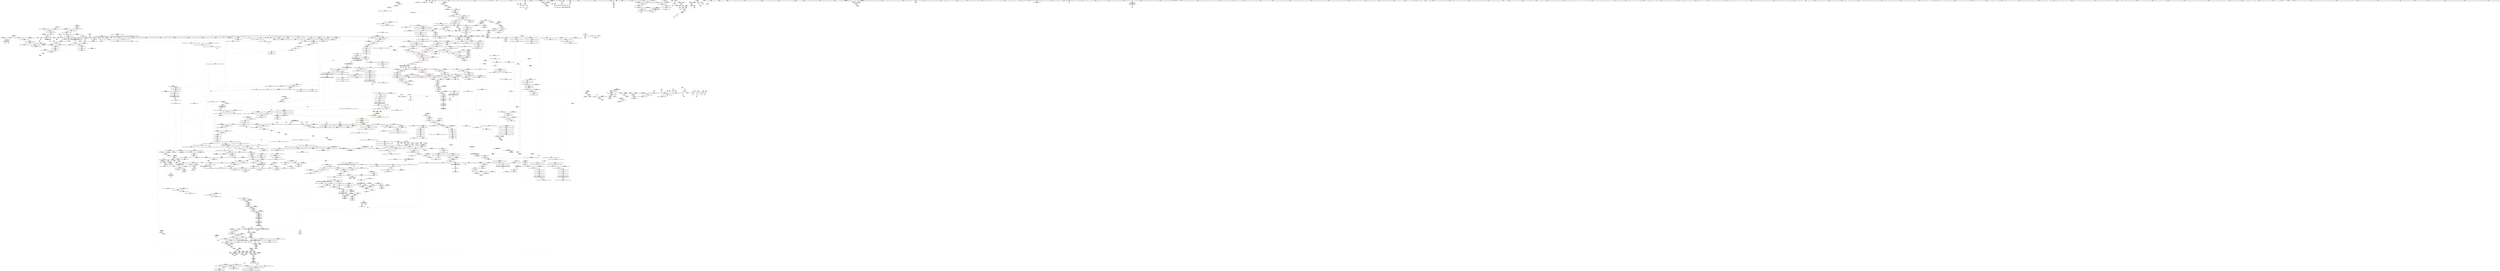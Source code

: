 digraph "SVFG" {
	label="SVFG";

	Node0x55828c2922a0 [shape=record,color=grey,label="{NodeID: 0\nNullPtr|{|<s41>139}}"];
	Node0x55828c2922a0 -> Node0x55828c7ea350[style=solid];
	Node0x55828c2922a0 -> Node0x55828c7ea450[style=solid];
	Node0x55828c2922a0 -> Node0x55828c7ea520[style=solid];
	Node0x55828c2922a0 -> Node0x55828c7ea5f0[style=solid];
	Node0x55828c2922a0 -> Node0x55828c7ea6c0[style=solid];
	Node0x55828c2922a0 -> Node0x55828c7ea790[style=solid];
	Node0x55828c2922a0 -> Node0x55828c7ea860[style=solid];
	Node0x55828c2922a0 -> Node0x55828c7ea930[style=solid];
	Node0x55828c2922a0 -> Node0x55828c7eaa00[style=solid];
	Node0x55828c2922a0 -> Node0x55828c7eaad0[style=solid];
	Node0x55828c2922a0 -> Node0x55828c7eaba0[style=solid];
	Node0x55828c2922a0 -> Node0x55828c7eac70[style=solid];
	Node0x55828c2922a0 -> Node0x55828c7ead40[style=solid];
	Node0x55828c2922a0 -> Node0x55828c7eae10[style=solid];
	Node0x55828c2922a0 -> Node0x55828c7eaee0[style=solid];
	Node0x55828c2922a0 -> Node0x55828c7eafb0[style=solid];
	Node0x55828c2922a0 -> Node0x55828c7eb080[style=solid];
	Node0x55828c2922a0 -> Node0x55828c7eb150[style=solid];
	Node0x55828c2922a0 -> Node0x55828c7eb220[style=solid];
	Node0x55828c2922a0 -> Node0x55828c7eb2f0[style=solid];
	Node0x55828c2922a0 -> Node0x55828c7eb3c0[style=solid];
	Node0x55828c2922a0 -> Node0x55828c7eb490[style=solid];
	Node0x55828c2922a0 -> Node0x55828c7eb560[style=solid];
	Node0x55828c2922a0 -> Node0x55828c7eb630[style=solid];
	Node0x55828c2922a0 -> Node0x55828c7eb700[style=solid];
	Node0x55828c2922a0 -> Node0x55828c7eb7d0[style=solid];
	Node0x55828c2922a0 -> Node0x55828c7eb8a0[style=solid];
	Node0x55828c2922a0 -> Node0x55828c7eb970[style=solid];
	Node0x55828c2922a0 -> Node0x55828c7eba40[style=solid];
	Node0x55828c2922a0 -> Node0x55828c7ebb10[style=solid];
	Node0x55828c2922a0 -> Node0x55828c7ebbe0[style=solid];
	Node0x55828c2922a0 -> Node0x55828c7ebcb0[style=solid];
	Node0x55828c2922a0 -> Node0x55828c7ebd80[style=solid];
	Node0x55828c2922a0 -> Node0x55828c814e20[style=solid];
	Node0x55828c2922a0 -> Node0x55828c817480[style=solid];
	Node0x55828c2922a0 -> Node0x55828c81a880[style=solid];
	Node0x55828c2922a0 -> Node0x55828c84a360[style=solid];
	Node0x55828c2922a0 -> Node0x55828c84a4e0[style=solid];
	Node0x55828c2922a0 -> Node0x55828c84ade0[style=solid];
	Node0x55828c2922a0 -> Node0x55828c84b0e0[style=solid];
	Node0x55828c2922a0 -> Node0x55828c84b560[style=solid];
	Node0x55828c2922a0:s41 -> Node0x55828c94f950[style=solid,color=red];
	Node0x55828c7ed4d0 [shape=record,color=red,label="{NodeID: 775\n968\<--959\nthis1\<--this.addr\n_ZNSt4pairISt23_Rb_tree_const_iteratorIS_IiiEEbEC2IRSt17_Rb_tree_iteratorIS1_ERbLb1EEEOT_OT0_\n}"];
	Node0x55828c7ed4d0 -> Node0x55828c7e2a60[style=solid];
	Node0x55828c7ed4d0 -> Node0x55828c7fb300[style=solid];
	Node0x55828c7ed4d0 -> Node0x55828c7fb3d0[style=solid];
	Node0x55828c942a80 [shape=record,color=black,label="{NodeID: 2657\n497 = PHI(474, )\n0th arg _ZNSt15_Rb_tree_header8_M_resetEv }"];
	Node0x55828c942a80 -> Node0x55828c8173b0[style=solid];
	Node0x55828c7e3aa0 [shape=record,color=black,label="{NodeID: 443\n1195\<--1194\n\<--_M_impl9\n_ZNSt8_Rb_treeISt4pairIiiES1_St9_IdentityIS1_ESt4lessIS1_ESaIS1_EE10_M_insert_IS1_NS7_11_Alloc_nodeEEESt17_Rb_tree_iteratorIS1_EPSt18_Rb_tree_node_baseSD_OT_RT0_\n}"];
	Node0x55828c7e3aa0 -> Node0x55828c7fc340[style=solid];
	Node0x55828c7d77a0 [shape=record,color=green,label="{NodeID: 111\n596\<--597\nthis.addr\<--this.addr_field_insensitive\n_ZNSt8_Rb_treeISt4pairIiiES1_St9_IdentityIS1_ESt4lessIS1_ESaIS1_EE8_M_eraseEPSt13_Rb_tree_nodeIS1_E\n}"];
	Node0x55828c7d77a0 -> Node0x55828c8028d0[style=solid];
	Node0x55828c7d77a0 -> Node0x55828c817f10[style=solid];
	Node0x55828c8af070 [shape=record,color=yellow,style=double,label="{NodeID: 1993\n60V_1 = ENCHI(MR_60V_0)\npts\{17130004 17130005 \}\nFun[_ZNSt16allocator_traitsISaISt13_Rb_tree_nodeISt4pairIiiEEEE9constructIS2_JS2_EEEvRS4_PT_DpOT0_]|{<s0>144|<s1>144}}"];
	Node0x55828c8af070:s0 -> Node0x55828c81ebf0[style=dashed,color=red];
	Node0x55828c8af070:s1 -> Node0x55828c81ecc0[style=dashed,color=red];
	Node0x55828c7f2f00 [shape=record,color=red,label="{NodeID: 886\n1744\<--1735\n\<--__p.addr\n_ZNSt16allocator_traitsISaISt13_Rb_tree_nodeISt4pairIiiEEEE9constructIS2_JS2_EEEvRS4_PT_DpOT0_\n|{<s0>144}}"];
	Node0x55828c7f2f00:s0 -> Node0x55828c951090[style=solid,color=red];
	Node0x55828c94e410 [shape=record,color=black,label="{NodeID: 2768\n1559 = PHI(1208, )\n|{<s0>124}}"];
	Node0x55828c94e410:s0 -> Node0x55828c93e110[style=solid,color=red];
	Node0x55828c7f99d0 [shape=record,color=purple,label="{NodeID: 554\n476\<--474\n_M_header2\<--this1\n_ZNSt15_Rb_tree_headerC2Ev\n}"];
	Node0x55828c7dc0c0 [shape=record,color=green,label="{NodeID: 222\n1267\<--1268\nthis.addr\<--this.addr_field_insensitive\n_ZNSt8_Rb_treeISt4pairIiiES1_St9_IdentityIS1_ESt4lessIS1_ESaIS1_EE6_M_endEv\n}"];
	Node0x55828c7dc0c0 -> Node0x55828c7ef620[style=solid];
	Node0x55828c7dc0c0 -> Node0x55828c81bda0[style=solid];
	Node0x55828c8b5940 [shape=record,color=yellow,style=double,label="{NodeID: 2104\n90V_1 = ENCHI(MR_90V_0)\npts\{79 83 90000 110000 \}\nFun[_ZSt9make_pairIRiS0_ESt4pairINSt17__decay_and_stripIT_E6__typeENS2_IT0_E6__typeEEOS3_OS6_]|{<s0>31}}"];
	Node0x55828c8b5940:s0 -> Node0x55828c8a3fc0[style=dashed,color=red];
	Node0x55828c818250 [shape=record,color=blue,label="{NodeID: 997\n631\<--630\nthis.addr\<--this\n_ZNSt8_Rb_treeISt4pairIiiES1_St9_IdentityIS1_ESt4lessIS1_ESaIS1_EE8_M_beginEv\n}"];
	Node0x55828c818250 -> Node0x55828c802db0[style=dashed];
	Node0x55828c7ff400 [shape=record,color=purple,label="{NodeID: 665\n1990\<--1989\n_M_impl\<--this1\n_ZNKSt8_Rb_treeISt4pairIiiES1_St9_IdentityIS1_ESt4lessIS1_ESaIS1_EE6_M_endEv\n}"];
	Node0x55828c7ff400 -> Node0x55828c7f79c0[style=solid];
	Node0x55828c7ea520 [shape=record,color=black,label="{NodeID: 333\n148\<--3\n\<--dummyVal\nmain\n}"];
	Node0x55828c7ea520 -> Node0x55828c815330[style=solid];
	Node0x55828c81dc80 [shape=record,color=blue,label="{NodeID: 1108\n1608\<--1605\nthis.addr\<--this\n_ZNSt8_Rb_treeISt4pairIiiES1_St9_IdentityIS1_ESt4lessIS1_ESaIS1_EE17_M_construct_nodeIJS1_EEEvPSt13_Rb_tree_nodeIS1_EDpOT_\n}"];
	Node0x55828c81dc80 -> Node0x55828c7f2200[style=dashed];
	Node0x55828c292330 [shape=record,color=green,label="{NodeID: 1\n7\<--1\n__dso_handle\<--dummyObj\nGlob }"];
	Node0x55828c7ed5a0 [shape=record,color=red,label="{NodeID: 776\n971\<--961\n\<--__x.addr\n_ZNSt4pairISt23_Rb_tree_const_iteratorIS_IiiEEbEC2IRSt17_Rb_tree_iteratorIS1_ERbLb1EEEOT_OT0_\n|{<s0>80}}"];
	Node0x55828c7ed5a0:s0 -> Node0x55828c93d4d0[style=solid,color=red];
	Node0x55828c942b90 [shape=record,color=black,label="{NodeID: 2658\n630 = PHI(570, 1011, )\n0th arg _ZNSt8_Rb_treeISt4pairIiiES1_St9_IdentityIS1_ESt4lessIS1_ESaIS1_EE8_M_beginEv }"];
	Node0x55828c942b90 -> Node0x55828c818250[style=solid];
	Node0x55828c7e3b70 [shape=record,color=black,label="{NodeID: 444\n1197\<--1196\n\<--add.ptr10\n_ZNSt8_Rb_treeISt4pairIiiES1_St9_IdentityIS1_ESt4lessIS1_ESaIS1_EE10_M_insert_IS1_NS7_11_Alloc_nodeEEESt17_Rb_tree_iteratorIS1_EPSt18_Rb_tree_node_baseSD_OT_RT0_\n}"];
	Node0x55828c7e3b70 -> Node0x55828c7fc410[style=solid];
	Node0x55828c7d7870 [shape=record,color=green,label="{NodeID: 112\n598\<--599\n__x.addr\<--__x.addr_field_insensitive\n_ZNSt8_Rb_treeISt4pairIiiES1_St9_IdentityIS1_ESt4lessIS1_ESaIS1_EE8_M_eraseEPSt13_Rb_tree_nodeIS1_E\n}"];
	Node0x55828c7d7870 -> Node0x55828c8029a0[style=solid];
	Node0x55828c7d7870 -> Node0x55828c802a70[style=solid];
	Node0x55828c7d7870 -> Node0x55828c802b40[style=solid];
	Node0x55828c7d7870 -> Node0x55828c802c10[style=solid];
	Node0x55828c7d7870 -> Node0x55828c817fe0[style=solid];
	Node0x55828c7d7870 -> Node0x55828c818180[style=solid];
	Node0x55828c8af150 [shape=record,color=yellow,style=double,label="{NodeID: 1994\n170V_1 = ENCHI(MR_170V_0)\npts\{690000 690001 730000 730001 \}\nFun[_ZNSt16allocator_traitsISaISt13_Rb_tree_nodeISt4pairIiiEEEE9constructIS2_JS2_EEEvRS4_PT_DpOT0_]|{<s0>144|<s1>144}}"];
	Node0x55828c8af150:s0 -> Node0x55828c8b6730[style=dashed,color=red];
	Node0x55828c8af150:s1 -> Node0x55828c8b6840[style=dashed,color=red];
	Node0x55828c7f2fd0 [shape=record,color=red,label="{NodeID: 887\n1745\<--1737\n\<--__args.addr\n_ZNSt16allocator_traitsISaISt13_Rb_tree_nodeISt4pairIiiEEEE9constructIS2_JS2_EEEvRS4_PT_DpOT0_\n|{<s0>143}}"];
	Node0x55828c7f2fd0:s0 -> Node0x55828c93bbe0[style=solid,color=red];
	Node0x55828c94e5e0 [shape=record,color=black,label="{NodeID: 2769\n1560 = PHI(1569, )\n}"];
	Node0x55828c94e5e0 -> Node0x55828c7f5c80[style=solid];
	Node0x55828c7f9aa0 [shape=record,color=purple,label="{NodeID: 555\n477\<--474\n_M_color\<--this1\n_ZNSt15_Rb_tree_headerC2Ev\n}"];
	Node0x55828c7f9aa0 -> Node0x55828c817210[style=solid];
	Node0x55828c7dc190 [shape=record,color=green,label="{NodeID: 223\n1281\<--1282\nthis.addr\<--this.addr_field_insensitive\n_ZNKSt4lessISt4pairIiiEEclERKS1_S4_\n}"];
	Node0x55828c7dc190 -> Node0x55828c7ef6f0[style=solid];
	Node0x55828c7dc190 -> Node0x55828c81be70[style=solid];
	Node0x55828c818320 [shape=record,color=blue,label="{NodeID: 998\n646\<--645\nthis.addr\<--this\n_ZNSt8_Rb_treeISt4pairIiiES1_St9_IdentityIS1_ESt4lessIS1_ESaIS1_EE13_Rb_tree_implIS5_Lb1EED2Ev\n}"];
	Node0x55828c818320 -> Node0x55828c802f50[style=dashed];
	Node0x55828c7ff4d0 [shape=record,color=purple,label="{NodeID: 666\n1992\<--1991\nadd.ptr\<--\n_ZNKSt8_Rb_treeISt4pairIiiES1_St9_IdentityIS1_ESt4lessIS1_ESaIS1_EE6_M_endEv\n}"];
	Node0x55828c7ff4d0 -> Node0x55828c7f7a90[style=solid];
	Node0x55828c8d38a0 [shape=record,color=yellow,style=double,label="{NodeID: 2548\n246V_2 = CSCHI(MR_246V_1)\npts\{2810000 \}\nCS[]|{<s0>28}}"];
	Node0x55828c8d38a0:s0 -> Node0x55828c8d19b0[style=dashed,color=blue];
	Node0x55828c7ea5f0 [shape=record,color=black,label="{NodeID: 334\n162\<--3\n\<--dummyVal\nmain\n}"];
	Node0x55828c7ea5f0 -> Node0x55828c8154d0[style=solid];
	Node0x55828c81dd50 [shape=record,color=blue,label="{NodeID: 1109\n1610\<--1606\n__node.addr\<--__node\n_ZNSt8_Rb_treeISt4pairIiiES1_St9_IdentityIS1_ESt4lessIS1_ESaIS1_EE17_M_construct_nodeIJS1_EEEvPSt13_Rb_tree_nodeIS1_EDpOT_\n}"];
	Node0x55828c81dd50 -> Node0x55828c7f22d0[style=dashed];
	Node0x55828c81dd50 -> Node0x55828c7f23a0[style=dashed];
	Node0x55828c81dd50 -> Node0x55828c7f2470[style=dashed];
	Node0x55828c81dd50 -> Node0x55828c7f2540[style=dashed];
	Node0x55828c7d38d0 [shape=record,color=green,label="{NodeID: 2\n12\<--1\n_ZSt4cout\<--dummyObj\nGlob }"];
	Node0x55828c8a5c80 [shape=record,color=yellow,style=double,label="{NodeID: 1884\n36V_1 = ENCHI(MR_36V_0)\npts\{610001 \}\nFun[_ZNKSt8_Rb_treeISt4pairIiiES1_St9_IdentityIS1_ESt4lessIS1_ESaIS1_EE4findERKS1_]|{<s0>147}}"];
	Node0x55828c8a5c80:s0 -> Node0x55828c8b3b50[style=dashed,color=red];
	Node0x55828c7ed670 [shape=record,color=red,label="{NodeID: 777\n979\<--963\n\<--__y.addr\n_ZNSt4pairISt23_Rb_tree_const_iteratorIS_IiiEEbEC2IRSt17_Rb_tree_iteratorIS1_ERbLb1EEEOT_OT0_\n|{<s0>82}}"];
	Node0x55828c7ed670:s0 -> Node0x55828c94b110[style=solid,color=red];
	Node0x55828c942d40 [shape=record,color=black,label="{NodeID: 2659\n462 = PHI(439, )\n0th arg _ZNSt20_Rb_tree_key_compareISt4lessISt4pairIiiEEEC2Ev }"];
	Node0x55828c942d40 -> Node0x55828c817070[style=solid];
	Node0x55828c7e3c40 [shape=record,color=black,label="{NodeID: 445\n1203\<--1202\n\<--\n_ZNSt8_Rb_treeISt4pairIiiES1_St9_IdentityIS1_ESt4lessIS1_ESaIS1_EE10_M_insert_IS1_NS7_11_Alloc_nodeEEESt17_Rb_tree_iteratorIS1_EPSt18_Rb_tree_node_baseSD_OT_RT0_\n|{<s0>105}}"];
	Node0x55828c7e3c40:s0 -> Node0x55828c94fe40[style=solid,color=red];
	Node0x55828c7d7940 [shape=record,color=green,label="{NodeID: 113\n600\<--601\n__y\<--__y_field_insensitive\n_ZNSt8_Rb_treeISt4pairIiiES1_St9_IdentityIS1_ESt4lessIS1_ESaIS1_EE8_M_eraseEPSt13_Rb_tree_nodeIS1_E\n}"];
	Node0x55828c7d7940 -> Node0x55828c802ce0[style=solid];
	Node0x55828c7d7940 -> Node0x55828c8180b0[style=solid];
	Node0x55828c7f30a0 [shape=record,color=red,label="{NodeID: 888\n1766\<--1757\nthis1\<--this.addr\n_ZN9__gnu_cxx13new_allocatorISt13_Rb_tree_nodeISt4pairIiiEEE9constructIS3_JS3_EEEvPT_DpOT0_\n}"];
	Node0x55828c94e6f0 [shape=record,color=black,label="{NodeID: 2770\n1746 = PHI(1208, )\n|{<s0>144}}"];
	Node0x55828c94e6f0:s0 -> Node0x55828c9511d0[style=solid,color=red];
	Node0x55828c7f9b70 [shape=record,color=purple,label="{NodeID: 556\n502\<--501\n_M_header\<--this1\n_ZNSt15_Rb_tree_header8_M_resetEv\n}"];
	Node0x55828c7dc260 [shape=record,color=green,label="{NodeID: 224\n1283\<--1284\n__x.addr\<--__x.addr_field_insensitive\n_ZNKSt4lessISt4pairIiiEEclERKS1_S4_\n}"];
	Node0x55828c7dc260 -> Node0x55828c7ef7c0[style=solid];
	Node0x55828c7dc260 -> Node0x55828c81bf40[style=solid];
	Node0x55828c8183f0 [shape=record,color=blue,label="{NodeID: 999\n657\<--656\n__x.addr\<--__x\n_ZNSt8_Rb_treeISt4pairIiiES1_St9_IdentityIS1_ESt4lessIS1_ESaIS1_EE8_S_rightEPSt18_Rb_tree_node_base\n}"];
	Node0x55828c8183f0 -> Node0x55828c803020[style=dashed];
	Node0x55828c7ff5a0 [shape=record,color=purple,label="{NodeID: 667\n1994\<--1993\n_M_header\<--\n_ZNKSt8_Rb_treeISt4pairIiiES1_St9_IdentityIS1_ESt4lessIS1_ESaIS1_EE6_M_endEv\n}"];
	Node0x55828c7ff5a0 -> Node0x55828c7f7b60[style=solid];
	Node0x55828c8d3a00 [shape=record,color=yellow,style=double,label="{NodeID: 2549\n60V_2 = CSCHI(MR_60V_1)\npts\{17130004 17130005 \}\nCS[]|{<s0>127}}"];
	Node0x55828c8d3a00:s0 -> Node0x55828c8d31c0[style=dashed,color=blue];
	Node0x55828c7ea6c0 [shape=record,color=black,label="{NodeID: 335\n165\<--3\n\<--dummyVal\nmain\n}"];
	Node0x55828c7ea6c0 -> Node0x55828c8155a0[style=solid];
	Node0x55828c81de20 [shape=record,color=blue,label="{NodeID: 1110\n1612\<--1607\n__args.addr\<--__args\n_ZNSt8_Rb_treeISt4pairIiiES1_St9_IdentityIS1_ESt4lessIS1_ESaIS1_EE17_M_construct_nodeIJS1_EEEvPSt13_Rb_tree_nodeIS1_EDpOT_\n}"];
	Node0x55828c81de20 -> Node0x55828c7f2610[style=dashed];
	Node0x55828c7d3960 [shape=record,color=green,label="{NodeID: 3\n13\<--1\n_ZSt3cin\<--dummyObj\nGlob }"];
	Node0x55828c7ed740 [shape=record,color=red,label="{NodeID: 778\n983\<--980\n\<--call2\n_ZNSt4pairISt23_Rb_tree_const_iteratorIS_IiiEEbEC2IRSt17_Rb_tree_iteratorIS1_ERbLb1EEEOT_OT0_\n}"];
	Node0x55828c7ed740 -> Node0x55828c7e2b30[style=solid];
	Node0x55828c7ed740 -> Node0x55828c7e2c00[style=solid];
	Node0x55828c942e50 [shape=record,color=black,label="{NodeID: 2660\n490 = PHI(456, )\n0th arg _ZN9__gnu_cxx13new_allocatorISt13_Rb_tree_nodeISt4pairIiiEEEC2Ev }"];
	Node0x55828c942e50 -> Node0x55828c8172e0[style=solid];
	Node0x55828c7e3d10 [shape=record,color=black,label="{NodeID: 446\n1124\<--1206\n_ZNSt8_Rb_treeISt4pairIiiES1_St9_IdentityIS1_ESt4lessIS1_ESaIS1_EE10_M_insert_IS1_NS7_11_Alloc_nodeEEESt17_Rb_tree_iteratorIS1_EPSt18_Rb_tree_node_baseSD_OT_RT0__ret\<--\n_ZNSt8_Rb_treeISt4pairIiiES1_St9_IdentityIS1_ESt4lessIS1_ESaIS1_EE10_M_insert_IS1_NS7_11_Alloc_nodeEEESt17_Rb_tree_iteratorIS1_EPSt18_Rb_tree_node_baseSD_OT_RT0_\n|{<s0>76}}"];
	Node0x55828c7e3d10:s0 -> Node0x55828c949850[style=solid,color=blue];
	Node0x55828c7dc640 [shape=record,color=green,label="{NodeID: 114\n612\<--613\n_ZNSt8_Rb_treeISt4pairIiiES1_St9_IdentityIS1_ESt4lessIS1_ESaIS1_EE8_S_rightEPSt18_Rb_tree_node_base\<--_ZNSt8_Rb_treeISt4pairIiiES1_St9_IdentityIS1_ESt4lessIS1_ESaIS1_EE8_S_rightEPSt18_Rb_tree_node_base_field_insensitive\n}"];
	Node0x55828c7f3170 [shape=record,color=red,label="{NodeID: 889\n1767\<--1759\n\<--__p.addr\n_ZN9__gnu_cxx13new_allocatorISt13_Rb_tree_nodeISt4pairIiiEEE9constructIS3_JS3_EEEvPT_DpOT0_\n}"];
	Node0x55828c7f3170 -> Node0x55828c7f6570[style=solid];
	Node0x55828c94e800 [shape=record,color=black,label="{NodeID: 2771\n1771 = PHI(1208, )\n}"];
	Node0x55828c94e800 -> Node0x55828c7f67e0[style=solid];
	Node0x55828c7f9c40 [shape=record,color=purple,label="{NodeID: 557\n503\<--501\n_M_parent\<--this1\n_ZNSt15_Rb_tree_header8_M_resetEv\n}"];
	Node0x55828c7f9c40 -> Node0x55828c817480[style=solid];
	Node0x55828c7dc330 [shape=record,color=green,label="{NodeID: 225\n1285\<--1286\n__y.addr\<--__y.addr_field_insensitive\n_ZNKSt4lessISt4pairIiiEEclERKS1_S4_\n}"];
	Node0x55828c7dc330 -> Node0x55828c7ef890[style=solid];
	Node0x55828c7dc330 -> Node0x55828c81c010[style=solid];
	Node0x55828c8184c0 [shape=record,color=blue,label="{NodeID: 1000\n667\<--666\n__x.addr\<--__x\n_ZNSt8_Rb_treeISt4pairIiiES1_St9_IdentityIS1_ESt4lessIS1_ESaIS1_EE7_S_leftEPSt18_Rb_tree_node_base\n}"];
	Node0x55828c8184c0 -> Node0x55828c8031c0[style=dashed];
	Node0x55828c7ff670 [shape=record,color=purple,label="{NodeID: 668\n2002\<--2001\n_M_left\<--\n_ZNSt8_Rb_treeISt4pairIiiES1_St9_IdentityIS1_ESt4lessIS1_ESaIS1_EE7_S_leftEPKSt18_Rb_tree_node_base\n}"];
	Node0x55828c7ff670 -> Node0x55828c7f4c40[style=solid];
	Node0x55828c8d3b60 [shape=record,color=yellow,style=double,label="{NodeID: 2550\n406V_2 = CSCHI(MR_406V_1)\npts\{10040000 \}\nCS[]|{|<s2>91|<s3>93|<s4>93}}"];
	Node0x55828c8d3b60 -> Node0x55828c888680[style=dashed];
	Node0x55828c8d3b60 -> Node0x55828c888d60[style=dashed];
	Node0x55828c8d3b60:s2 -> Node0x55828c88a320[style=dashed,color=red];
	Node0x55828c8d3b60:s3 -> Node0x55828c7f04c0[style=dashed,color=red];
	Node0x55828c8d3b60:s4 -> Node0x55828c81c900[style=dashed,color=red];
	Node0x55828c7ea790 [shape=record,color=black,label="{NodeID: 336\n173\<--3\n\<--dummyVal\nmain\n}"];
	Node0x55828c81def0 [shape=record,color=blue,label="{NodeID: 1111\n1614\<--1635\nexn.slot\<--\n_ZNSt8_Rb_treeISt4pairIiiES1_St9_IdentityIS1_ESt4lessIS1_ESaIS1_EE17_M_construct_nodeIJS1_EEEvPSt13_Rb_tree_nodeIS1_EDpOT_\n}"];
	Node0x55828c81def0 -> Node0x55828c7f26e0[style=dashed];
	Node0x55828c81def0 -> Node0x55828c81e090[style=dashed];
	Node0x55828c7d3c10 [shape=record,color=green,label="{NodeID: 4\n16\<--1\n.str\<--dummyObj\nGlob }"];
	Node0x55828c7ed810 [shape=record,color=red,label="{NodeID: 779\n1011\<--993\nthis1\<--this.addr\n_ZNSt8_Rb_treeISt4pairIiiES1_St9_IdentityIS1_ESt4lessIS1_ESaIS1_EE24_M_get_insert_unique_posERKS1_\n|{|<s2>83|<s3>84|<s4>90}}"];
	Node0x55828c7ed810 -> Node0x55828c7fb710[style=solid];
	Node0x55828c7ed810 -> Node0x55828c7fb7e0[style=solid];
	Node0x55828c7ed810:s2 -> Node0x55828c942b90[style=solid,color=red];
	Node0x55828c7ed810:s3 -> Node0x55828c9435f0[style=solid,color=red];
	Node0x55828c7ed810:s4 -> Node0x55828c93dab0[style=solid,color=red];
	Node0x55828c942f60 [shape=record,color=black,label="{NodeID: 2661\n278 = PHI(60, 60, )\n0th arg _ZNSt3setISt4pairIiiESt4lessIS1_ESaIS1_EE6insertEOS1_ }"];
	Node0x55828c942f60 -> Node0x55828c8161d0[style=solid];
	Node0x55828c7e3de0 [shape=record,color=black,label="{NodeID: 447\n1208\<--1213\n_ZSt7forwardISt4pairIiiEEOT_RNSt16remove_referenceIS2_E4typeE_ret\<--\n_ZSt7forwardISt4pairIiiEEOT_RNSt16remove_referenceIS2_E4typeE\n|{<s0>75|<s1>102|<s2>123|<s3>126|<s4>132|<s5>143|<s6>145}}"];
	Node0x55828c7e3de0:s0 -> Node0x55828c94bdf0[style=solid,color=blue];
	Node0x55828c7e3de0:s1 -> Node0x55828c94d470[style=solid,color=blue];
	Node0x55828c7e3de0:s2 -> Node0x55828c94e410[style=solid,color=blue];
	Node0x55828c7e3de0:s3 -> Node0x55828c94a240[style=solid,color=blue];
	Node0x55828c7e3de0:s4 -> Node0x55828c94a8e0[style=solid,color=blue];
	Node0x55828c7e3de0:s5 -> Node0x55828c94e6f0[style=solid,color=blue];
	Node0x55828c7e3de0:s6 -> Node0x55828c94e800[style=solid,color=blue];
	Node0x55828c7dc710 [shape=record,color=green,label="{NodeID: 115\n618\<--619\n_ZNSt8_Rb_treeISt4pairIiiES1_St9_IdentityIS1_ESt4lessIS1_ESaIS1_EE7_S_leftEPSt18_Rb_tree_node_base\<--_ZNSt8_Rb_treeISt4pairIiiES1_St9_IdentityIS1_ESt4lessIS1_ESaIS1_EE7_S_leftEPSt18_Rb_tree_node_base_field_insensitive\n}"];
	Node0x55828c7f3240 [shape=record,color=red,label="{NodeID: 890\n1770\<--1761\n\<--__args.addr\n_ZN9__gnu_cxx13new_allocatorISt13_Rb_tree_nodeISt4pairIiiEEE9constructIS3_JS3_EEEvPT_DpOT0_\n|{<s0>145}}"];
	Node0x55828c7f3240:s0 -> Node0x55828c93bbe0[style=solid,color=red];
	Node0x55828c94e910 [shape=record,color=black,label="{NodeID: 2772\n1841 = PHI(1969, )\n|{<s0>149}}"];
	Node0x55828c94e910:s0 -> Node0x55828c942640[style=solid,color=red];
	Node0x55828c7f9d10 [shape=record,color=purple,label="{NodeID: 558\n505\<--501\n_M_header2\<--this1\n_ZNSt15_Rb_tree_header8_M_resetEv\n}"];
	Node0x55828c7f9d10 -> Node0x55828c817550[style=solid];
	Node0x55828c7dc400 [shape=record,color=green,label="{NodeID: 226\n1294\<--1295\n_ZStltIiiEbRKSt4pairIT_T0_ES5_\<--_ZStltIiiEbRKSt4pairIT_T0_ES5__field_insensitive\n}"];
	Node0x55828c818590 [shape=record,color=blue,label="{NodeID: 1001\n678\<--676\nthis.addr\<--this\n_ZNSt8_Rb_treeISt4pairIiiES1_St9_IdentityIS1_ESt4lessIS1_ESaIS1_EE12_M_drop_nodeEPSt13_Rb_tree_nodeIS1_E\n}"];
	Node0x55828c818590 -> Node0x55828c803360[style=dashed];
	Node0x55828c7ff740 [shape=record,color=purple,label="{NodeID: 669\n2012\<--2011\n_M_right\<--\n_ZNSt8_Rb_treeISt4pairIiiES1_St9_IdentityIS1_ESt4lessIS1_ESaIS1_EE8_S_rightEPKSt18_Rb_tree_node_base\n}"];
	Node0x55828c7ff740 -> Node0x55828c7f4de0[style=solid];
	Node0x55828c7ea860 [shape=record,color=black,label="{NodeID: 337\n174\<--3\n\<--dummyVal\nmain\n}"];
	Node0x55828c7ea860 -> Node0x55828c815740[style=solid];
	Node0x55828c81dfc0 [shape=record,color=blue,label="{NodeID: 1112\n1616\<--1637\nehselector.slot\<--\n_ZNSt8_Rb_treeISt4pairIiiES1_St9_IdentityIS1_ESt4lessIS1_ESaIS1_EE17_M_construct_nodeIJS1_EEEvPSt13_Rb_tree_nodeIS1_EDpOT_\n}"];
	Node0x55828c81dfc0 -> Node0x55828c81e160[style=dashed];
	Node0x55828c7d3ca0 [shape=record,color=green,label="{NodeID: 5\n18\<--1\n.str.1\<--dummyObj\nGlob }"];
	Node0x55828c7ed8e0 [shape=record,color=red,label="{NodeID: 780\n1029\<--995\n\<--__k.addr\n_ZNSt8_Rb_treeISt4pairIiiES1_St9_IdentityIS1_ESt4lessIS1_ESaIS1_EE24_M_get_insert_unique_posERKS1_\n|{<s0>86}}"];
	Node0x55828c7ed8e0:s0 -> Node0x55828c93c480[style=solid,color=red];
	Node0x55828c943140 [shape=record,color=black,label="{NodeID: 2662\n279 = PHI(68, 72, )\n1st arg _ZNSt3setISt4pairIiiESt4lessIS1_ESaIS1_EE6insertEOS1_ }"];
	Node0x55828c943140 -> Node0x55828c8162a0[style=solid];
	Node0x55828c7e3eb0 [shape=record,color=black,label="{NodeID: 448\n1229\<--1228\n\<--this1\n_ZNSt4pairISt17_Rb_tree_iteratorIS_IiiEEbEC2IS2_bLb1EEEOT_OT0_\n}"];
	Node0x55828c7dc810 [shape=record,color=green,label="{NodeID: 116\n623\<--624\n_ZNSt8_Rb_treeISt4pairIiiES1_St9_IdentityIS1_ESt4lessIS1_ESaIS1_EE12_M_drop_nodeEPSt13_Rb_tree_nodeIS1_E\<--_ZNSt8_Rb_treeISt4pairIiiES1_St9_IdentityIS1_ESt4lessIS1_ESaIS1_EE12_M_drop_nodeEPSt13_Rb_tree_nodeIS1_E_field_insensitive\n}"];
	Node0x55828c7f3310 [shape=record,color=red,label="{NodeID: 891\n1786\<--1783\n\<--__t.addr\n_ZSt7forwardISt17_Rb_tree_iteratorISt4pairIiiEEEOT_RNSt16remove_referenceIS4_E4typeE\n}"];
	Node0x55828c7f3310 -> Node0x55828c7f68b0[style=solid];
	Node0x55828c94eae0 [shape=record,color=black,label="{NodeID: 2773\n1844 = PHI(1984, )\n|{<s0>149}}"];
	Node0x55828c94eae0:s0 -> Node0x55828c942750[style=solid,color=red];
	Node0x55828c7f9de0 [shape=record,color=purple,label="{NodeID: 559\n506\<--501\n_M_header3\<--this1\n_ZNSt15_Rb_tree_header8_M_resetEv\n}"];
	Node0x55828c7dc500 [shape=record,color=green,label="{NodeID: 227\n1299\<--1300\n__x.addr\<--__x.addr_field_insensitive\n_ZNSt8_Rb_treeISt4pairIiiES1_St9_IdentityIS1_ESt4lessIS1_ESaIS1_EE6_S_keyEPKSt13_Rb_tree_nodeIS1_E\n}"];
	Node0x55828c7dc500 -> Node0x55828c7ef960[style=solid];
	Node0x55828c7dc500 -> Node0x55828c81c0e0[style=solid];
	Node0x55828c818660 [shape=record,color=blue,label="{NodeID: 1002\n680\<--677\n__p.addr\<--__p\n_ZNSt8_Rb_treeISt4pairIiiES1_St9_IdentityIS1_ESt4lessIS1_ESaIS1_EE12_M_drop_nodeEPSt13_Rb_tree_nodeIS1_E\n}"];
	Node0x55828c818660 -> Node0x55828c803430[style=dashed];
	Node0x55828c818660 -> Node0x55828c803500[style=dashed];
	Node0x55828c891e90 [shape=record,color=black,label="{NodeID: 1777\nMR_8V_3 = PHI(MR_8V_4, MR_8V_2, )\npts\{55 \}\n}"];
	Node0x55828c891e90 -> Node0x55828c7ffb50[style=dashed];
	Node0x55828c891e90 -> Node0x55828c7ffc20[style=dashed];
	Node0x55828c891e90 -> Node0x55828c7ffcf0[style=dashed];
	Node0x55828c891e90 -> Node0x55828c816030[style=dashed];
	Node0x55828c7ff810 [shape=record,color=purple,label="{NodeID: 670\n2026\<--2025\n_M_node\<--this1\n_ZNSt23_Rb_tree_const_iteratorISt4pairIiiEEC2EPKSt18_Rb_tree_node_base\n}"];
	Node0x55828c7ff810 -> Node0x55828c820520[style=solid];
	Node0x55828c7ea930 [shape=record,color=black,label="{NodeID: 338\n176\<--3\n\<--dummyVal\nmain\n}"];
	Node0x55828c7ea930 -> Node0x55828c815810[style=solid];
	Node0x55828c81e090 [shape=record,color=blue,label="{NodeID: 1113\n1614\<--1649\nexn.slot\<--\n_ZNSt8_Rb_treeISt4pairIiiES1_St9_IdentityIS1_ESt4lessIS1_ESaIS1_EE17_M_construct_nodeIJS1_EEEvPSt13_Rb_tree_nodeIS1_EDpOT_\n}"];
	Node0x55828c81e090 -> Node0x55828c7f27b0[style=dashed];
	Node0x55828c7d3d30 [shape=record,color=green,label="{NodeID: 6\n21\<--1\n\<--dummyObj\nCan only get source location for instruction, argument, global var or function.}"];
	Node0x55828c8a6000 [shape=record,color=yellow,style=double,label="{NodeID: 1888\n262V_1 = ENCHI(MR_262V_0)\npts\{610004 610005 850000 850001 17130004 17130005 \}\nFun[_ZNKSt8_Rb_treeISt4pairIiiES1_St9_IdentityIS1_ESt4lessIS1_ESaIS1_EE4findERKS1_]|{<s0>149|<s1>153}}"];
	Node0x55828c8a6000:s0 -> Node0x55828c8aec60[style=dashed,color=red];
	Node0x55828c8a6000:s1 -> Node0x55828c8a5810[style=dashed,color=red];
	Node0x55828c7ed9b0 [shape=record,color=red,label="{NodeID: 781\n1084\<--995\n\<--__k.addr\n_ZNSt8_Rb_treeISt4pairIiiES1_St9_IdentityIS1_ESt4lessIS1_ESaIS1_EE24_M_get_insert_unique_posERKS1_\n|{<s0>95}}"];
	Node0x55828c7ed9b0:s0 -> Node0x55828c93c690[style=solid,color=red];
	Node0x55828c9432c0 [shape=record,color=black,label="{NodeID: 2663\n801 = PHI(794, )\n0th arg _ZN9__gnu_cxx16__aligned_membufISt4pairIiiEE7_M_addrEv }"];
	Node0x55828c9432c0 -> Node0x55828c819020[style=solid];
	Node0x55828c7e3f80 [shape=record,color=black,label="{NodeID: 449\n1235\<--1230\n\<--first\n_ZNSt4pairISt17_Rb_tree_iteratorIS_IiiEEbEC2IS2_bLb1EEEOT_OT0_\n}"];
	Node0x55828c7e3f80 -> Node0x55828c7fc680[style=solid];
	Node0x55828c7dc910 [shape=record,color=green,label="{NodeID: 117\n631\<--632\nthis.addr\<--this.addr_field_insensitive\n_ZNSt8_Rb_treeISt4pairIiiES1_St9_IdentityIS1_ESt4lessIS1_ESaIS1_EE8_M_beginEv\n}"];
	Node0x55828c7dc910 -> Node0x55828c802db0[style=solid];
	Node0x55828c7dc910 -> Node0x55828c818250[style=solid];
	Node0x55828c8af640 [shape=record,color=yellow,style=double,label="{NodeID: 1999\n60V_1 = ENCHI(MR_60V_0)\npts\{17130004 17130005 \}\nFun[_ZNSt8_Rb_treeISt4pairIiiES1_St9_IdentityIS1_ESt4lessIS1_ESaIS1_EE14_M_create_nodeIJS1_EEEPSt13_Rb_tree_nodeIS1_EDpOT_]|{<s0>127}}"];
	Node0x55828c8af640:s0 -> Node0x55828c88ab60[style=dashed,color=red];
	Node0x55828c7f33e0 [shape=record,color=red,label="{NodeID: 892\n1793\<--1790\n\<--__t.addr\n_ZSt7forwardIbEOT_RNSt16remove_referenceIS0_E4typeE\n}"];
	Node0x55828c7f33e0 -> Node0x55828c7f6980[style=solid];
	Node0x55828c94ec20 [shape=record,color=black,label="{NodeID: 2774\n1848 = PHI(1914, )\n}"];
	Node0x55828c94ec20 -> Node0x55828c81f4e0[style=solid];
	Node0x55828c7f9eb0 [shape=record,color=purple,label="{NodeID: 560\n507\<--501\n_M_left\<--this1\n_ZNSt15_Rb_tree_header8_M_resetEv\n}"];
	Node0x55828c7f9eb0 -> Node0x55828c817550[style=solid];
	Node0x55828c7e4ad0 [shape=record,color=green,label="{NodeID: 228\n1301\<--1302\nref.tmp\<--ref.tmp_field_insensitive\n_ZNSt8_Rb_treeISt4pairIiiES1_St9_IdentityIS1_ESt4lessIS1_ESaIS1_EE6_S_keyEPKSt13_Rb_tree_nodeIS1_E\n|{<s0>111}}"];
	Node0x55828c7e4ad0:s0 -> Node0x55828c93aef0[style=solid,color=red];
	Node0x55828c818730 [shape=record,color=blue,label="{NodeID: 1003\n697\<--695\nthis.addr\<--this\n_ZNSt8_Rb_treeISt4pairIiiES1_St9_IdentityIS1_ESt4lessIS1_ESaIS1_EE15_M_destroy_nodeEPSt13_Rb_tree_nodeIS1_E\n}"];
	Node0x55828c818730 -> Node0x55828c8035d0[style=dashed];
	Node0x55828c892390 [shape=record,color=black,label="{NodeID: 1778\nMR_14V_2 = PHI(MR_14V_4, MR_14V_1, )\npts\{63 \}\n}"];
	Node0x55828c892390 -> Node0x55828c8150c0[style=dashed];
	Node0x55828c7ff8e0 [shape=record,color=purple,label="{NodeID: 671\n96\<--14\nadd.ptr\<--\nmain\n}"];
	Node0x55828c7ff8e0 -> Node0x55828c7ec700[style=solid];
	Node0x55828c7eaa00 [shape=record,color=black,label="{NodeID: 339\n251\<--3\nlpad.val\<--dummyVal\nmain\n}"];
	Node0x55828c81e160 [shape=record,color=blue,label="{NodeID: 1114\n1616\<--1651\nehselector.slot\<--\n_ZNSt8_Rb_treeISt4pairIiiES1_St9_IdentityIS1_ESt4lessIS1_ESaIS1_EE17_M_construct_nodeIJS1_EEEvPSt13_Rb_tree_nodeIS1_EDpOT_\n}"];
	Node0x55828c81e160 -> Node0x55828c7f2880[style=dashed];
	Node0x55828c7d3dc0 [shape=record,color=green,label="{NodeID: 7\n87\<--1\n\<--dummyObj\nCan only get source location for instruction, argument, global var or function.}"];
	Node0x55828c7eda80 [shape=record,color=red,label="{NodeID: 782\n1020\<--997\n\<--__x\n_ZNSt8_Rb_treeISt4pairIiiES1_St9_IdentityIS1_ESt4lessIS1_ESaIS1_EE24_M_get_insert_unique_posERKS1_\n}"];
	Node0x55828c7eda80 -> Node0x55828c84b560[style=solid];
	Node0x55828c9433d0 [shape=record,color=black,label="{NodeID: 2664\n949 = PHI(292, )\n0th arg _ZSt4moveIRSt4pairIiiEEONSt16remove_referenceIT_E4typeEOS4_ }"];
	Node0x55828c9433d0 -> Node0x55828c819d20[style=solid];
	Node0x55828c7e4050 [shape=record,color=black,label="{NodeID: 450\n1236\<--1232\n\<--call\n_ZNSt4pairISt17_Rb_tree_iteratorIS_IiiEEbEC2IS2_bLb1EEEOT_OT0_\n}"];
	Node0x55828c7e4050 -> Node0x55828c7fc750[style=solid];
	Node0x55828c7dc9e0 [shape=record,color=green,label="{NodeID: 118\n646\<--647\nthis.addr\<--this.addr_field_insensitive\n_ZNSt8_Rb_treeISt4pairIiiES1_St9_IdentityIS1_ESt4lessIS1_ESaIS1_EE13_Rb_tree_implIS5_Lb1EED2Ev\n}"];
	Node0x55828c7dc9e0 -> Node0x55828c802f50[style=solid];
	Node0x55828c7dc9e0 -> Node0x55828c818320[style=solid];
	Node0x55828c8af720 [shape=record,color=yellow,style=double,label="{NodeID: 2000\n170V_1 = ENCHI(MR_170V_0)\npts\{690000 690001 730000 730001 \}\nFun[_ZNSt8_Rb_treeISt4pairIiiES1_St9_IdentityIS1_ESt4lessIS1_ESaIS1_EE14_M_create_nodeIJS1_EEEPSt13_Rb_tree_nodeIS1_EDpOT_]|{<s0>127}}"];
	Node0x55828c8af720:s0 -> Node0x55828c88ac40[style=dashed,color=red];
	Node0x55828c7f34b0 [shape=record,color=red,label="{NodeID: 893\n1800\<--1797\n\<--__t.addr\n_ZSt7forwardIRSt17_Rb_tree_iteratorISt4pairIiiEEEOT_RNSt16remove_referenceIS5_E4typeE\n}"];
	Node0x55828c7f34b0 -> Node0x55828c7f6a50[style=solid];
	Node0x55828c94ed30 [shape=record,color=black,label="{NodeID: 2775\n1853 = PHI(1895, )\n}"];
	Node0x55828c94ed30 -> Node0x55828c81f5b0[style=solid];
	Node0x55828c7f9f80 [shape=record,color=purple,label="{NodeID: 561\n509\<--501\n_M_header4\<--this1\n_ZNSt15_Rb_tree_header8_M_resetEv\n}"];
	Node0x55828c7f9f80 -> Node0x55828c817620[style=solid];
	Node0x55828c7e4b60 [shape=record,color=green,label="{NodeID: 229\n1306\<--1307\n_ZNSt8_Rb_treeISt4pairIiiES1_St9_IdentityIS1_ESt4lessIS1_ESaIS1_EE8_S_valueEPKSt13_Rb_tree_nodeIS1_E\<--_ZNSt8_Rb_treeISt4pairIiiES1_St9_IdentityIS1_ESt4lessIS1_ESaIS1_EE8_S_valueEPKSt13_Rb_tree_nodeIS1_E_field_insensitive\n}"];
	Node0x55828c818800 [shape=record,color=blue,label="{NodeID: 1004\n699\<--696\n__p.addr\<--__p\n_ZNSt8_Rb_treeISt4pairIiiES1_St9_IdentityIS1_ESt4lessIS1_ESaIS1_EE15_M_destroy_nodeEPSt13_Rb_tree_nodeIS1_E\n}"];
	Node0x55828c818800 -> Node0x55828c8036a0[style=dashed];
	Node0x55828c818800 -> Node0x55828c803770[style=dashed];
	Node0x55828c892890 [shape=record,color=black,label="{NodeID: 1779\nMR_20V_2 = PHI(MR_20V_3, MR_20V_1, )\npts\{69 \}\n}"];
	Node0x55828c892890 -> Node0x55828c815190[style=dashed];
	Node0x55828c892890 -> Node0x55828c892890[style=dashed];
	Node0x55828c7ff9b0 [shape=record,color=red,label="{NodeID: 672\n92\<--15\nvtable\<--\nmain\n}"];
	Node0x55828c7ff9b0 -> Node0x55828c7f8990[style=solid];
	Node0x55828c7eaad0 [shape=record,color=black,label="{NodeID: 340\n252\<--3\nlpad.val66\<--dummyVal\nmain\n}"];
	Node0x55828c81e230 [shape=record,color=blue,label="{NodeID: 1115\n1672\<--1670\n__a.addr\<--__a\n_ZNSt16allocator_traitsISaISt13_Rb_tree_nodeISt4pairIiiEEEE8allocateERS4_m\n}"];
	Node0x55828c81e230 -> Node0x55828c7f2950[style=dashed];
	Node0x55828c7d4600 [shape=record,color=green,label="{NodeID: 8\n89\<--1\n\<--dummyObj\nCan only get source location for instruction, argument, global var or function.}"];
	Node0x55828c7edb50 [shape=record,color=red,label="{NodeID: 783\n1023\<--997\n\<--__x\n_ZNSt8_Rb_treeISt4pairIiiES1_St9_IdentityIS1_ESt4lessIS1_ESaIS1_EE24_M_get_insert_unique_posERKS1_\n}"];
	Node0x55828c7edb50 -> Node0x55828c7e2da0[style=solid];
	Node0x55828c9434e0 [shape=record,color=black,label="{NodeID: 2665\n1970 = PHI(1840, )\n0th arg _ZNKSt8_Rb_treeISt4pairIiiES1_St9_IdentityIS1_ESt4lessIS1_ESaIS1_EE8_M_beginEv }"];
	Node0x55828c9434e0 -> Node0x55828c820040[style=solid];
	Node0x55828c7e4120 [shape=record,color=black,label="{NodeID: 451\n1247\<--1246\ntobool\<--\n_ZNSt4pairISt17_Rb_tree_iteratorIS_IiiEEbEC2IS2_bLb1EEEOT_OT0_\n}"];
	Node0x55828c7dcab0 [shape=record,color=green,label="{NodeID: 119\n652\<--653\n_ZNSaISt13_Rb_tree_nodeISt4pairIiiEEED2Ev\<--_ZNSaISt13_Rb_tree_nodeISt4pairIiiEEED2Ev_field_insensitive\n}"];
	Node0x55828c7f3580 [shape=record,color=red,label="{NodeID: 894\n1811\<--1805\nthis1\<--this.addr\n_ZNSt23_Rb_tree_const_iteratorISt4pairIiiEEC2ERKSt17_Rb_tree_iteratorIS1_E\n}"];
	Node0x55828c7f3580 -> Node0x55828c7fe080[style=solid];
	Node0x55828c94ee40 [shape=record,color=black,label="{NodeID: 2776\n1856 = PHI(1878, )\n}"];
	Node0x55828c7fa050 [shape=record,color=purple,label="{NodeID: 562\n510\<--501\n_M_header5\<--this1\n_ZNSt15_Rb_tree_header8_M_resetEv\n}"];
	Node0x55828c7e4c30 [shape=record,color=green,label="{NodeID: 230\n1309\<--1310\n_ZNKSt9_IdentityISt4pairIiiEEclERKS1_\<--_ZNKSt9_IdentityISt4pairIiiEEclERKS1__field_insensitive\n}"];
	Node0x55828c8188d0 [shape=record,color=blue,label="{NodeID: 1005\n723\<--721\nthis.addr\<--this\n_ZNSt8_Rb_treeISt4pairIiiES1_St9_IdentityIS1_ESt4lessIS1_ESaIS1_EE11_M_put_nodeEPSt13_Rb_tree_nodeIS1_E\n}"];
	Node0x55828c8188d0 -> Node0x55828c803840[style=dashed];
	Node0x55828c892d90 [shape=record,color=black,label="{NodeID: 1780\nMR_22V_2 = PHI(MR_22V_3, MR_22V_1, )\npts\{73 \}\n}"];
	Node0x55828c892d90 -> Node0x55828c815400[style=dashed];
	Node0x55828c892d90 -> Node0x55828c892d90[style=dashed];
	Node0x55828c7ffa80 [shape=record,color=red,label="{NodeID: 673\n107\<--52\n\<--t\nmain\n}"];
	Node0x55828c7ffa80 -> Node0x55828c84b6e0[style=solid];
	Node0x55828c8d4240 [shape=record,color=yellow,style=double,label="{NodeID: 2555\n60V_2 = CSCHI(MR_60V_1)\npts\{17130004 17130005 \}\nCS[]|{<s0>76}}"];
	Node0x55828c8d4240:s0 -> Node0x55828c8a1890[style=dashed,color=blue];
	Node0x55828c7eaba0 [shape=record,color=black,label="{NodeID: 341\n301\<--3\n\<--dummyVal\n_ZNSt3setISt4pairIiiESt4lessIS1_ESaIS1_EE6insertEOS1_\n}"];
	Node0x55828c7eaba0 -> Node0x55828c816370[style=solid];
	Node0x55828c81e300 [shape=record,color=blue,label="{NodeID: 1116\n1674\<--1671\n__n.addr\<--__n\n_ZNSt16allocator_traitsISaISt13_Rb_tree_nodeISt4pairIiiEEEE8allocateERS4_m\n}"];
	Node0x55828c81e300 -> Node0x55828c7f2a20[style=dashed];
	Node0x55828c7d46c0 [shape=record,color=green,label="{NodeID: 9\n170\<--1\n\<--dummyObj\nCan only get source location for instruction, argument, global var or function.}"];
	Node0x55828c7edc20 [shape=record,color=red,label="{NodeID: 784\n1030\<--997\n\<--__x\n_ZNSt8_Rb_treeISt4pairIiiES1_St9_IdentityIS1_ESt4lessIS1_ESaIS1_EE24_M_get_insert_unique_posERKS1_\n|{<s0>85}}"];
	Node0x55828c7edc20:s0 -> Node0x55828c94b250[style=solid,color=red];
	Node0x55828c9435f0 [shape=record,color=black,label="{NodeID: 2666\n1266 = PHI(1011, 1153, )\n0th arg _ZNSt8_Rb_treeISt4pairIiiES1_St9_IdentityIS1_ESt4lessIS1_ESaIS1_EE6_M_endEv }"];
	Node0x55828c9435f0 -> Node0x55828c81bda0[style=solid];
	Node0x55828c7e41f0 [shape=record,color=black,label="{NodeID: 452\n1248\<--1246\nfrombool\<--\n_ZNSt4pairISt17_Rb_tree_iteratorIS_IiiEEbEC2IS2_bLb1EEEOT_OT0_\n}"];
	Node0x55828c7e41f0 -> Node0x55828c81ba60[style=solid];
	Node0x55828c7dcbb0 [shape=record,color=green,label="{NodeID: 120\n657\<--658\n__x.addr\<--__x.addr_field_insensitive\n_ZNSt8_Rb_treeISt4pairIiiES1_St9_IdentityIS1_ESt4lessIS1_ESaIS1_EE8_S_rightEPSt18_Rb_tree_node_base\n}"];
	Node0x55828c7dcbb0 -> Node0x55828c803020[style=solid];
	Node0x55828c7dcbb0 -> Node0x55828c8183f0[style=solid];
	Node0x55828c7f3650 [shape=record,color=red,label="{NodeID: 895\n1813\<--1807\n\<--__it.addr\n_ZNSt23_Rb_tree_const_iteratorISt4pairIiiEEC2ERKSt17_Rb_tree_iteratorIS1_E\n}"];
	Node0x55828c7f3650 -> Node0x55828c7fe150[style=solid];
	Node0x55828c94ef50 [shape=record,color=black,label="{NodeID: 2777\n1864 = PHI(1393, )\n|{<s0>153}}"];
	Node0x55828c94ef50:s0 -> Node0x55828c93c690[style=solid,color=red];
	Node0x55828c7fa120 [shape=record,color=purple,label="{NodeID: 563\n511\<--501\n_M_right\<--this1\n_ZNSt15_Rb_tree_header8_M_resetEv\n}"];
	Node0x55828c7fa120 -> Node0x55828c817620[style=solid];
	Node0x55828c7e4d30 [shape=record,color=green,label="{NodeID: 231\n1315\<--1316\nthis.addr\<--this.addr_field_insensitive\n_ZNKSt17_Rb_tree_iteratorISt4pairIiiEEeqERKS2_\n}"];
	Node0x55828c7e4d30 -> Node0x55828c7efa30[style=solid];
	Node0x55828c7e4d30 -> Node0x55828c81c1b0[style=solid];
	Node0x55828c8189a0 [shape=record,color=blue,label="{NodeID: 1006\n725\<--722\n__p.addr\<--__p\n_ZNSt8_Rb_treeISt4pairIiiES1_St9_IdentityIS1_ESt4lessIS1_ESaIS1_EE11_M_put_nodeEPSt13_Rb_tree_nodeIS1_E\n}"];
	Node0x55828c8189a0 -> Node0x55828c803910[style=dashed];
	Node0x55828c893290 [shape=record,color=black,label="{NodeID: 1781\nMR_24V_2 = PHI(MR_24V_5, MR_24V_1, )\npts\{77 \}\n}"];
	Node0x55828c893290 -> Node0x55828c8158e0[style=dashed];
	Node0x55828c7ffb50 [shape=record,color=red,label="{NodeID: 674\n106\<--54\n\<--test\nmain\n}"];
	Node0x55828c7ffb50 -> Node0x55828c84b6e0[style=solid];
	Node0x55828c8d43a0 [shape=record,color=yellow,style=double,label="{NodeID: 2556\n167V_2 = CSCHI(MR_167V_1)\npts\{11310000 \}\nCS[]}"];
	Node0x55828c8d43a0 -> Node0x55828c7eefa0[style=dashed];
	Node0x55828c7eac70 [shape=record,color=black,label="{NodeID: 342\n304\<--3\n\<--dummyVal\n_ZNSt3setISt4pairIiiESt4lessIS1_ESaIS1_EE6insertEOS1_\n}"];
	Node0x55828c7eac70 -> Node0x55828c816440[style=solid];
	Node0x55828c81e3d0 [shape=record,color=blue,label="{NodeID: 1117\n1689\<--1686\nthis.addr\<--this\n_ZN9__gnu_cxx13new_allocatorISt13_Rb_tree_nodeISt4pairIiiEEE8allocateEmPKv\n}"];
	Node0x55828c81e3d0 -> Node0x55828c7f2af0[style=dashed];
	Node0x55828c7d4780 [shape=record,color=green,label="{NodeID: 10\n203\<--1\n\<--dummyObj\nCan only get source location for instruction, argument, global var or function.}"];
	Node0x55828c7edcf0 [shape=record,color=red,label="{NodeID: 785\n1042\<--997\n\<--__x\n_ZNSt8_Rb_treeISt4pairIiiES1_St9_IdentityIS1_ESt4lessIS1_ESaIS1_EE24_M_get_insert_unique_posERKS1_\n}"];
	Node0x55828c7edcf0 -> Node0x55828c7e30e0[style=solid];
	Node0x55828c943800 [shape=record,color=black,label="{NodeID: 2667\n1547 = PHI(1174, )\n0th arg _ZNKSt8_Rb_treeISt4pairIiiES1_St9_IdentityIS1_ESt4lessIS1_ESaIS1_EE11_Alloc_nodeclIS1_EEPSt13_Rb_tree_nodeIS1_EOT_ }"];
	Node0x55828c943800 -> Node0x55828c81d7a0[style=solid];
	Node0x55828c7e42c0 [shape=record,color=black,label="{NodeID: 453\n1272\<--1271\n\<--_M_impl\n_ZNSt8_Rb_treeISt4pairIiiES1_St9_IdentityIS1_ESt4lessIS1_ESaIS1_EE6_M_endEv\n}"];
	Node0x55828c7e42c0 -> Node0x55828c7fc9c0[style=solid];
	Node0x55828c7dcc80 [shape=record,color=green,label="{NodeID: 121\n667\<--668\n__x.addr\<--__x.addr_field_insensitive\n_ZNSt8_Rb_treeISt4pairIiiES1_St9_IdentityIS1_ESt4lessIS1_ESaIS1_EE7_S_leftEPSt18_Rb_tree_node_base\n}"];
	Node0x55828c7dcc80 -> Node0x55828c8031c0[style=solid];
	Node0x55828c7dcc80 -> Node0x55828c8184c0[style=solid];
	Node0x55828c8afa20 [shape=record,color=yellow,style=double,label="{NodeID: 2003\n137V_1 = ENCHI(MR_137V_0)\npts\{610001 610002 610003 610004 \}\nFun[_ZNSt15_Rb_tree_headerC2Ev]|{<s0>41|<s1>41|<s2>41|<s3>41}}"];
	Node0x55828c8afa20:s0 -> Node0x55828c817480[style=dashed,color=red];
	Node0x55828c8afa20:s1 -> Node0x55828c817550[style=dashed,color=red];
	Node0x55828c8afa20:s2 -> Node0x55828c817620[style=dashed,color=red];
	Node0x55828c8afa20:s3 -> Node0x55828c8176f0[style=dashed,color=red];
	Node0x55828c7f3720 [shape=record,color=red,label="{NodeID: 896\n1815\<--1814\n\<--_M_node2\n_ZNSt23_Rb_tree_const_iteratorISt4pairIiiEEC2ERKSt17_Rb_tree_iteratorIS1_E\n}"];
	Node0x55828c7f3720 -> Node0x55828c81f1a0[style=solid];
	Node0x55828c94f120 [shape=record,color=black,label="{NodeID: 2778\n537 = PHI(326, )\n1st arg _ZNSt4pairIiiEC2IRiS2_Lb1EEEOT_OT0_ }"];
	Node0x55828c94f120 -> Node0x55828c817960[style=solid];
	Node0x55828c7fa1f0 [shape=record,color=purple,label="{NodeID: 564\n513\<--501\n_M_node_count\<--this1\n_ZNSt15_Rb_tree_header8_M_resetEv\n}"];
	Node0x55828c7fa1f0 -> Node0x55828c8176f0[style=solid];
	Node0x55828c7e4e00 [shape=record,color=green,label="{NodeID: 232\n1317\<--1318\n__x.addr\<--__x.addr_field_insensitive\n_ZNKSt17_Rb_tree_iteratorISt4pairIiiEEeqERKS2_\n}"];
	Node0x55828c7e4e00 -> Node0x55828c7efb00[style=solid];
	Node0x55828c7e4e00 -> Node0x55828c81c280[style=solid];
	Node0x55828c818a70 [shape=record,color=blue,label="{NodeID: 1007\n744\<--742\n__a.addr\<--__a\n_ZNSt16allocator_traitsISaISt13_Rb_tree_nodeISt4pairIiiEEEE7destroyIS2_EEvRS4_PT_\n}"];
	Node0x55828c818a70 -> Node0x55828c8039e0[style=dashed];
	Node0x55828c893790 [shape=record,color=black,label="{NodeID: 1782\nMR_26V_2 = PHI(MR_26V_5, MR_26V_1, )\npts\{79 \}\n}"];
	Node0x55828c893790 -> Node0x55828c8159b0[style=dashed];
	Node0x55828c7ffc20 [shape=record,color=red,label="{NodeID: 675\n228\<--54\n\<--test\nmain\n}"];
	Node0x55828c7ffc20 -> Node0x55828c849760[style=solid];
	Node0x55828c8d4500 [shape=record,color=yellow,style=double,label="{NodeID: 2557\n60V_2 = CSCHI(MR_60V_1)\npts\{17130004 17130005 \}\nCS[]|{<s0>103}}"];
	Node0x55828c8d4500:s0 -> Node0x55828c8d4240[style=dashed,color=blue];
	Node0x55828c7ead40 [shape=record,color=black,label="{NodeID: 343\n483\<--3\n\<--dummyVal\n_ZNSt15_Rb_tree_headerC2Ev\n}"];
	Node0x55828c81e4a0 [shape=record,color=blue,label="{NodeID: 1118\n1691\<--1687\n__n.addr\<--__n\n_ZN9__gnu_cxx13new_allocatorISt13_Rb_tree_nodeISt4pairIiiEEE8allocateEmPKv\n}"];
	Node0x55828c81e4a0 -> Node0x55828c7f2bc0[style=dashed];
	Node0x55828c81e4a0 -> Node0x55828c7f2c90[style=dashed];
	Node0x55828c7d4880 [shape=record,color=green,label="{NodeID: 11\n733\<--1\n\<--dummyObj\nCan only get source location for instruction, argument, global var or function.|{<s0>64|<s1>129}}"];
	Node0x55828c7d4880:s0 -> Node0x55828c93ade0[style=solid,color=red];
	Node0x55828c7d4880:s1 -> Node0x55828c93cbd0[style=solid,color=red];
	Node0x55828c7eddc0 [shape=record,color=red,label="{NodeID: 786\n1046\<--997\n\<--__x\n_ZNSt8_Rb_treeISt4pairIiiES1_St9_IdentityIS1_ESt4lessIS1_ESaIS1_EE24_M_get_insert_unique_posERKS1_\n}"];
	Node0x55828c7eddc0 -> Node0x55828c7e31b0[style=solid];
	Node0x55828c943910 [shape=record,color=black,label="{NodeID: 2668\n1548 = PHI(1176, )\n1st arg _ZNKSt8_Rb_treeISt4pairIiiES1_St9_IdentityIS1_ESt4lessIS1_ESaIS1_EE11_Alloc_nodeclIS1_EEPSt13_Rb_tree_nodeIS1_EOT_ }"];
	Node0x55828c943910 -> Node0x55828c81d870[style=solid];
	Node0x55828c7e4390 [shape=record,color=black,label="{NodeID: 454\n1274\<--1273\n\<--add.ptr\n_ZNSt8_Rb_treeISt4pairIiiES1_St9_IdentityIS1_ESt4lessIS1_ESaIS1_EE6_M_endEv\n}"];
	Node0x55828c7e4390 -> Node0x55828c7fca90[style=solid];
	Node0x55828c7dcd50 [shape=record,color=green,label="{NodeID: 122\n678\<--679\nthis.addr\<--this.addr_field_insensitive\n_ZNSt8_Rb_treeISt4pairIiiES1_St9_IdentityIS1_ESt4lessIS1_ESaIS1_EE12_M_drop_nodeEPSt13_Rb_tree_nodeIS1_E\n}"];
	Node0x55828c7dcd50 -> Node0x55828c803360[style=solid];
	Node0x55828c7dcd50 -> Node0x55828c818590[style=solid];
	Node0x55828c7f37f0 [shape=record,color=red,label="{NodeID: 897\n1823\<--1820\n\<--__t.addr\n_ZSt7forwardIRbEOT_RNSt16remove_referenceIS1_E4typeE\n}"];
	Node0x55828c7f37f0 -> Node0x55828c7f6b20[style=solid];
	Node0x55828c94f230 [shape=record,color=black,label="{NodeID: 2779\n538 = PHI(330, )\n2nd arg _ZNSt4pairIiiEC2IRiS2_Lb1EEEOT_OT0_ }"];
	Node0x55828c94f230 -> Node0x55828c817a30[style=solid];
	Node0x55828c7fa2c0 [shape=record,color=purple,label="{NodeID: 565\n550\<--548\nfirst\<--this1\n_ZNSt4pairIiiEC2IRiS2_Lb1EEEOT_OT0_\n}"];
	Node0x55828c7fa2c0 -> Node0x55828c817b00[style=solid];
	Node0x55828c7e4ed0 [shape=record,color=green,label="{NodeID: 233\n1331\<--1332\nretval\<--retval_field_insensitive\n_ZNSt8_Rb_treeISt4pairIiiES1_St9_IdentityIS1_ESt4lessIS1_ESaIS1_EE5beginEv\n|{|<s1>112}}"];
	Node0x55828c7e4ed0 -> Node0x55828c7fcd00[style=solid];
	Node0x55828c7e4ed0:s1 -> Node0x55828c94fa90[style=solid,color=red];
	Node0x55828c818b40 [shape=record,color=blue,label="{NodeID: 1008\n746\<--743\n__p.addr\<--__p\n_ZNSt16allocator_traitsISaISt13_Rb_tree_nodeISt4pairIiiEEEE7destroyIS2_EEvRS4_PT_\n}"];
	Node0x55828c818b40 -> Node0x55828c803ab0[style=dashed];
	Node0x55828c893c90 [shape=record,color=black,label="{NodeID: 1783\nMR_28V_2 = PHI(MR_28V_4, MR_28V_1, )\npts\{81 \}\n}"];
	Node0x55828c893c90 -> Node0x55828c815a80[style=dashed];
	Node0x55828c893c90 -> Node0x55828c893c90[style=dashed];
	Node0x55828c7ffcf0 [shape=record,color=red,label="{NodeID: 676\n244\<--54\n\<--test\nmain\n}"];
	Node0x55828c7ffcf0 -> Node0x55828c849a60[style=solid];
	Node0x55828c8d4660 [shape=record,color=yellow,style=double,label="{NodeID: 2558\n60V_2 = CSCHI(MR_60V_1)\npts\{17130004 17130005 \}\nCS[]|{<s0>133}}"];
	Node0x55828c8d4660:s0 -> Node0x55828c8d3a00[style=dashed,color=blue];
	Node0x55828c7eae10 [shape=record,color=black,label="{NodeID: 344\n484\<--3\n\<--dummyVal\n_ZNSt15_Rb_tree_headerC2Ev\n|{<s0>42}}"];
	Node0x55828c7eae10:s0 -> Node0x55828c941d00[style=solid,color=red];
	Node0x55828c81e570 [shape=record,color=blue,label="{NodeID: 1119\n1693\<--1688\n.addr\<--\n_ZN9__gnu_cxx13new_allocatorISt13_Rb_tree_nodeISt4pairIiiEEE8allocateEmPKv\n}"];
	Node0x55828c7d4980 [shape=record,color=green,label="{NodeID: 12\n931\<--1\n\<--dummyObj\nCan only get source location for instruction, argument, global var or function.}"];
	Node0x55828c8a6630 [shape=record,color=yellow,style=double,label="{NodeID: 1894\n64V_1 = ENCHI(MR_64V_0)\npts\{610000 610001 610002 610003 610004 \}\nFun[_ZNSt8_Rb_treeISt4pairIiiES1_St9_IdentityIS1_ESt4lessIS1_ESaIS1_EE13_Rb_tree_implIS5_Lb1EEC2Ev]|{<s0>39|<s1>39}}"];
	Node0x55828c8a6630:s0 -> Node0x55828c817210[style=dashed,color=red];
	Node0x55828c8a6630:s1 -> Node0x55828c8afa20[style=dashed,color=red];
	Node0x55828c7ede90 [shape=record,color=red,label="{NodeID: 787\n1053\<--999\n\<--__y\n_ZNSt8_Rb_treeISt4pairIiiES1_St9_IdentityIS1_ESt4lessIS1_ESaIS1_EE24_M_get_insert_unique_posERKS1_\n|{<s0>89}}"];
	Node0x55828c7ede90:s0 -> Node0x55828c94fe40[style=solid,color=red];
	Node0x55828c943a20 [shape=record,color=black,label="{NodeID: 2669\n1394 = PHI(1080, 1166, 1863, )\n0th arg _ZNSt8_Rb_treeISt4pairIiiES1_St9_IdentityIS1_ESt4lessIS1_ESaIS1_EE6_S_keyEPKSt18_Rb_tree_node_base }"];
	Node0x55828c943a20 -> Node0x55828c81c9d0[style=solid];
	Node0x55828c7e4460 [shape=record,color=black,label="{NodeID: 455\n1265\<--1275\n_ZNSt8_Rb_treeISt4pairIiiES1_St9_IdentityIS1_ESt4lessIS1_ESaIS1_EE6_M_endEv_ret\<--_M_header\n_ZNSt8_Rb_treeISt4pairIiiES1_St9_IdentityIS1_ESt4lessIS1_ESaIS1_EE6_M_endEv\n|{<s0>84|<s1>98}}"];
	Node0x55828c7e4460:s0 -> Node0x55828c94c2c0[style=solid,color=blue];
	Node0x55828c7e4460:s1 -> Node0x55828c94cf70[style=solid,color=blue];
	Node0x55828c7dce20 [shape=record,color=green,label="{NodeID: 123\n680\<--681\n__p.addr\<--__p.addr_field_insensitive\n_ZNSt8_Rb_treeISt4pairIiiES1_St9_IdentityIS1_ESt4lessIS1_ESaIS1_EE12_M_drop_nodeEPSt13_Rb_tree_nodeIS1_E\n}"];
	Node0x55828c7dce20 -> Node0x55828c803430[style=solid];
	Node0x55828c7dce20 -> Node0x55828c803500[style=solid];
	Node0x55828c7dce20 -> Node0x55828c818660[style=solid];
	Node0x55828c8afc10 [shape=record,color=yellow,style=double,label="{NodeID: 2005\n352V_1 = ENCHI(MR_352V_0)\npts\{874 \}\nFun[_ZNSt8_Rb_treeISt4pairIiiES1_St9_IdentityIS1_ESt4lessIS1_ESaIS1_EE16_M_insert_uniqueIS1_EES0_ISt17_Rb_tree_iteratorIS1_EbEOT_]}"];
	Node0x55828c8afc10 -> Node0x55828c7ed330[style=dashed];
	Node0x55828c7f38c0 [shape=record,color=red,label="{NodeID: 898\n1840\<--1830\nthis1\<--this.addr\n_ZNKSt8_Rb_treeISt4pairIiiES1_St9_IdentityIS1_ESt4lessIS1_ESaIS1_EE4findERKS1_\n|{|<s1>147|<s2>148|<s3>149|<s4>150|<s5>154}}"];
	Node0x55828c7f38c0 -> Node0x55828c7fe630[style=solid];
	Node0x55828c7f38c0:s1 -> Node0x55828c9434e0[style=solid,color=red];
	Node0x55828c7f38c0:s2 -> Node0x55828c950e40[style=solid,color=red];
	Node0x55828c7f38c0:s3 -> Node0x55828c942530[style=solid,color=red];
	Node0x55828c7f38c0:s4 -> Node0x55828c940a70[style=solid,color=red];
	Node0x55828c7f38c0:s5 -> Node0x55828c940a70[style=solid,color=red];
	Node0x55828c94f340 [shape=record,color=black,label="{NodeID: 2780\n1997 = PHI(1950, )\n0th arg _ZNSt8_Rb_treeISt4pairIiiES1_St9_IdentityIS1_ESt4lessIS1_ESaIS1_EE7_S_leftEPKSt18_Rb_tree_node_base }"];
	Node0x55828c94f340 -> Node0x55828c8201e0[style=solid];
	Node0x55828c7fa390 [shape=record,color=purple,label="{NodeID: 566\n555\<--548\nsecond\<--this1\n_ZNSt4pairIiiEC2IRiS2_Lb1EEEOT_OT0_\n}"];
	Node0x55828c7fa390 -> Node0x55828c817bd0[style=solid];
	Node0x55828c7e4fa0 [shape=record,color=green,label="{NodeID: 234\n1333\<--1334\nthis.addr\<--this.addr_field_insensitive\n_ZNSt8_Rb_treeISt4pairIiiES1_St9_IdentityIS1_ESt4lessIS1_ESaIS1_EE5beginEv\n}"];
	Node0x55828c7e4fa0 -> Node0x55828c7efd70[style=solid];
	Node0x55828c7e4fa0 -> Node0x55828c81c350[style=solid];
	Node0x55828c818c10 [shape=record,color=blue,label="{NodeID: 1009\n759\<--758\nthis.addr\<--this\n_ZNSt8_Rb_treeISt4pairIiiES1_St9_IdentityIS1_ESt4lessIS1_ESaIS1_EE21_M_get_Node_allocatorEv\n}"];
	Node0x55828c818c10 -> Node0x55828c803b80[style=dashed];
	Node0x55828c894190 [shape=record,color=black,label="{NodeID: 1784\nMR_30V_2 = PHI(MR_30V_4, MR_30V_1, )\npts\{83 \}\n}"];
	Node0x55828c894190 -> Node0x55828c815b50[style=dashed];
	Node0x55828c894190 -> Node0x55828c894190[style=dashed];
	Node0x55828c7ffdc0 [shape=record,color=red,label="{NodeID: 677\n118\<--56\n\<--f\nmain\n}"];
	Node0x55828c7ffdc0 -> Node0x55828c84b3e0[style=solid];
	Node0x55828c8d47c0 [shape=record,color=yellow,style=double,label="{NodeID: 2559\n274V_2 = CSCHI(MR_274V_1)\npts\{18980000 \}\nCS[]}"];
	Node0x55828c8d47c0 -> Node0x55828c7f40e0[style=dashed];
	Node0x55828c7eaee0 [shape=record,color=black,label="{NodeID: 345\n582\<--3\n\<--dummyVal\n_ZNSt8_Rb_treeISt4pairIiiES1_St9_IdentityIS1_ESt4lessIS1_ESaIS1_EED2Ev\n}"];
	Node0x55828c81e640 [shape=record,color=blue,label="{NodeID: 1120\n1720\<--1719\nthis.addr\<--this\n_ZNK9__gnu_cxx13new_allocatorISt13_Rb_tree_nodeISt4pairIiiEEE8max_sizeEv\n}"];
	Node0x55828c81e640 -> Node0x55828c7f2d60[style=dashed];
	Node0x55828c7d4a80 [shape=record,color=green,label="{NodeID: 13\n942\<--1\n\<--dummyObj\nCan only get source location for instruction, argument, global var or function.}"];
	Node0x55828c7edf60 [shape=record,color=red,label="{NodeID: 788\n1039\<--1001\n\<--__comp\n_ZNSt8_Rb_treeISt4pairIiiES1_St9_IdentityIS1_ESt4lessIS1_ESaIS1_EE24_M_get_insert_unique_posERKS1_\n}"];
	Node0x55828c7edf60 -> Node0x55828c7e3010[style=solid];
	Node0x55828c943cd0 [shape=record,color=black,label="{NodeID: 2670\n1719 = PHI(1698, )\n0th arg _ZNK9__gnu_cxx13new_allocatorISt13_Rb_tree_nodeISt4pairIiiEEE8max_sizeEv }"];
	Node0x55828c943cd0 -> Node0x55828c81e640[style=solid];
	Node0x55828c7e4530 [shape=record,color=black,label="{NodeID: 456\n1277\<--1293\n_ZNKSt4lessISt4pairIiiEEclERKS1_S4__ret\<--call\n_ZNKSt4lessISt4pairIiiEEclERKS1_S4_\n|{<s0>86|<s1>95|<s2>101|<s3>153|<s4>158}}"];
	Node0x55828c7e4530:s0 -> Node0x55828c94c5a0[style=solid,color=blue];
	Node0x55828c7e4530:s1 -> Node0x55828c94ce60[style=solid,color=blue];
	Node0x55828c7e4530:s2 -> Node0x55828c94d360[style=solid,color=blue];
	Node0x55828c7e4530:s3 -> Node0x55828c94aa20[style=solid,color=blue];
	Node0x55828c7e4530:s4 -> Node0x55828c94ade0[style=solid,color=blue];
	Node0x55828c7dcef0 [shape=record,color=green,label="{NodeID: 124\n687\<--688\n_ZNSt8_Rb_treeISt4pairIiiES1_St9_IdentityIS1_ESt4lessIS1_ESaIS1_EE15_M_destroy_nodeEPSt13_Rb_tree_nodeIS1_E\<--_ZNSt8_Rb_treeISt4pairIiiES1_St9_IdentityIS1_ESt4lessIS1_ESaIS1_EE15_M_destroy_nodeEPSt13_Rb_tree_nodeIS1_E_field_insensitive\n}"];
	Node0x55828c7f3990 [shape=record,color=red,label="{NodeID: 899\n1847\<--1832\n\<--__k.addr\n_ZNKSt8_Rb_treeISt4pairIiiES1_St9_IdentityIS1_ESt4lessIS1_ESaIS1_EE4findERKS1_\n|{<s0>149}}"];
	Node0x55828c7f3990:s0 -> Node0x55828c942860[style=solid,color=red];
	Node0x55828c94f450 [shape=record,color=black,label="{NodeID: 2781\n562 = PHI(413, )\n0th arg _ZNSt8_Rb_treeISt4pairIiiES1_St9_IdentityIS1_ESt4lessIS1_ESaIS1_EED2Ev }"];
	Node0x55828c94f450 -> Node0x55828c817ca0[style=solid];
	Node0x55828c7fa460 [shape=record,color=purple,label="{NodeID: 567\n577\<--570\n_M_impl\<--this1\n_ZNSt8_Rb_treeISt4pairIiiES1_St9_IdentityIS1_ESt4lessIS1_ESaIS1_EED2Ev\n|{<s0>49}}"];
	Node0x55828c7fa460:s0 -> Node0x55828c941670[style=solid,color=red];
	Node0x55828c7e5070 [shape=record,color=green,label="{NodeID: 235\n1352\<--1353\nthis.addr\<--this.addr_field_insensitive\n_ZNSt4pairIPSt18_Rb_tree_node_baseS1_EC2IRPSt13_Rb_tree_nodeIS_IiiEERS1_Lb1EEEOT_OT0_\n}"];
	Node0x55828c7e5070 -> Node0x55828c7effe0[style=solid];
	Node0x55828c7e5070 -> Node0x55828c81c420[style=solid];
	Node0x55828c818ce0 [shape=record,color=blue,label="{NodeID: 1010\n768\<--767\nthis.addr\<--this\n_ZNSt13_Rb_tree_nodeISt4pairIiiEE9_M_valptrEv\n}"];
	Node0x55828c818ce0 -> Node0x55828c803c50[style=dashed];
	Node0x55828c894690 [shape=record,color=black,label="{NodeID: 1785\nMR_32V_2 = PHI(MR_32V_4, MR_32V_1, )\npts\{85 \}\n}"];
	Node0x55828c894690 -> Node0x55828c894690[style=dashed];
	Node0x55828c894690 -> Node0x55828c89f090[style=dashed];
	Node0x55828c7ffe90 [shape=record,color=red,label="{NodeID: 678\n186\<--58\n\<--s\nmain\n}"];
	Node0x55828c7ffe90 -> Node0x55828c84a060[style=solid];
	Node0x55828c8d4920 [shape=record,color=yellow,style=double,label="{NodeID: 2560\n284V_2 = CSCHI(MR_284V_1)\npts\{19200000 \}\nCS[]}"];
	Node0x55828c8d4920 -> Node0x55828c7f4830[style=dashed];
	Node0x55828c7eafb0 [shape=record,color=black,label="{NodeID: 346\n583\<--3\n\<--dummyVal\n_ZNSt8_Rb_treeISt4pairIiiES1_St9_IdentityIS1_ESt4lessIS1_ESaIS1_EED2Ev\n}"];
	Node0x55828c7eafb0 -> Node0x55828c817d70[style=solid];
	Node0x55828c81e710 [shape=record,color=blue,label="{NodeID: 1121\n1733\<--1730\n__a.addr\<--__a\n_ZNSt16allocator_traitsISaISt13_Rb_tree_nodeISt4pairIiiEEEE9constructIS2_JS2_EEEvRS4_PT_DpOT0_\n}"];
	Node0x55828c81e710 -> Node0x55828c7f2e30[style=dashed];
	Node0x55828c7d4b80 [shape=record,color=green,label="{NodeID: 14\n1171\<--1\n\<--dummyObj\nCan only get source location for instruction, argument, global var or function.}"];
	Node0x55828c7ee030 [shape=record,color=red,label="{NodeID: 789\n1055\<--1001\n\<--__comp\n_ZNSt8_Rb_treeISt4pairIiiES1_St9_IdentityIS1_ESt4lessIS1_ESaIS1_EE24_M_get_insert_unique_posERKS1_\n}"];
	Node0x55828c7ee030 -> Node0x55828c7e3280[style=solid];
	Node0x55828c943de0 [shape=record,color=black,label="{NodeID: 2671\n594 = PHI(570, 604, )\n0th arg _ZNSt8_Rb_treeISt4pairIiiES1_St9_IdentityIS1_ESt4lessIS1_ESaIS1_EE8_M_eraseEPSt13_Rb_tree_nodeIS1_E }"];
	Node0x55828c943de0 -> Node0x55828c817f10[style=solid];
	Node0x55828c7e4600 [shape=record,color=black,label="{NodeID: 457\n1297\<--1308\n_ZNSt8_Rb_treeISt4pairIiiES1_St9_IdentityIS1_ESt4lessIS1_ESaIS1_EE6_S_keyEPKSt13_Rb_tree_nodeIS1_E_ret\<--call1\n_ZNSt8_Rb_treeISt4pairIiiES1_St9_IdentityIS1_ESt4lessIS1_ESaIS1_EE6_S_keyEPKSt13_Rb_tree_nodeIS1_E\n|{<s0>85|<s1>157}}"];
	Node0x55828c7e4600:s0 -> Node0x55828c94c3d0[style=solid,color=blue];
	Node0x55828c7e4600:s1 -> Node0x55828c94ac40[style=solid,color=blue];
	Node0x55828c7dcff0 [shape=record,color=green,label="{NodeID: 125\n691\<--692\n_ZNSt8_Rb_treeISt4pairIiiES1_St9_IdentityIS1_ESt4lessIS1_ESaIS1_EE11_M_put_nodeEPSt13_Rb_tree_nodeIS1_E\<--_ZNSt8_Rb_treeISt4pairIiiES1_St9_IdentityIS1_ESt4lessIS1_ESaIS1_EE11_M_put_nodeEPSt13_Rb_tree_nodeIS1_E_field_insensitive\n}"];
	Node0x55828c7f3a60 [shape=record,color=red,label="{NodeID: 900\n1861\<--1832\n\<--__k.addr\n_ZNKSt8_Rb_treeISt4pairIiiES1_St9_IdentityIS1_ESt4lessIS1_ESaIS1_EE4findERKS1_\n|{<s0>153}}"];
	Node0x55828c7f3a60:s0 -> Node0x55828c93c480[style=solid,color=red];
	Node0x55828c94f590 [shape=record,color=black,label="{NodeID: 2782\n810 = PHI(730, )\n0th arg _ZNSt16allocator_traitsISaISt13_Rb_tree_nodeISt4pairIiiEEEE10deallocateERS4_PS3_m }"];
	Node0x55828c94f590 -> Node0x55828c8190f0[style=solid];
	Node0x55828c7fa530 [shape=record,color=purple,label="{NodeID: 568\n587\<--570\n_M_impl2\<--this1\n_ZNSt8_Rb_treeISt4pairIiiES1_St9_IdentityIS1_ESt4lessIS1_ESaIS1_EED2Ev\n|{<s0>50}}"];
	Node0x55828c7fa530:s0 -> Node0x55828c941670[style=solid,color=red];
	Node0x55828c7e5140 [shape=record,color=green,label="{NodeID: 236\n1354\<--1355\n__x.addr\<--__x.addr_field_insensitive\n_ZNSt4pairIPSt18_Rb_tree_node_baseS1_EC2IRPSt13_Rb_tree_nodeIS_IiiEERS1_Lb1EEEOT_OT0_\n}"];
	Node0x55828c7e5140 -> Node0x55828c7f00b0[style=solid];
	Node0x55828c7e5140 -> Node0x55828c81c4f0[style=solid];
	Node0x55828c8b6730 [shape=record,color=yellow,style=double,label="{NodeID: 2118\n316V_1 = ENCHI(MR_316V_0)\npts\{690000 730000 \}\nFun[_ZN9__gnu_cxx13new_allocatorISt13_Rb_tree_nodeISt4pairIiiEEE9constructIS3_JS3_EEEvPT_DpOT0_]}"];
	Node0x55828c8b6730 -> Node0x55828c8149b0[style=dashed];
	Node0x55828c818db0 [shape=record,color=blue,label="{NodeID: 1011\n780\<--778\nthis.addr\<--this\n_ZN9__gnu_cxx13new_allocatorISt13_Rb_tree_nodeISt4pairIiiEEE7destroyIS3_EEvPT_\n}"];
	Node0x55828c818db0 -> Node0x55828c803d20[style=dashed];
	Node0x55828c894b90 [shape=record,color=black,label="{NodeID: 1786\nMR_34V_2 = PHI(MR_34V_3, MR_34V_1, )\npts\{610000 \}\n|{<s0>8}}"];
	Node0x55828c894b90:s0 -> Node0x55828c8a4f40[style=dashed,color=red];
	Node0x55828c7fff60 [shape=record,color=red,label="{NodeID: 679\n193\<--58\n\<--s\nmain\n}"];
	Node0x55828c7fff60 -> Node0x55828c84a7e0[style=solid];
	Node0x55828c92b760 [shape=record,color=black,label="{NodeID: 2561\n1218 = PHI(887, 891, )\n2nd arg _ZNSt4pairISt17_Rb_tree_iteratorIS_IiiEEbEC2IS2_bLb1EEEOT_OT0_ }"];
	Node0x55828c92b760 -> Node0x55828c81b8c0[style=solid];
	Node0x55828c7eb080 [shape=record,color=black,label="{NodeID: 347\n585\<--3\n\<--dummyVal\n_ZNSt8_Rb_treeISt4pairIiiES1_St9_IdentityIS1_ESt4lessIS1_ESaIS1_EED2Ev\n}"];
	Node0x55828c7eb080 -> Node0x55828c817e40[style=solid];
	Node0x55828c81e7e0 [shape=record,color=blue,label="{NodeID: 1122\n1735\<--1731\n__p.addr\<--__p\n_ZNSt16allocator_traitsISaISt13_Rb_tree_nodeISt4pairIiiEEEE9constructIS2_JS2_EEEvRS4_PT_DpOT0_\n}"];
	Node0x55828c81e7e0 -> Node0x55828c7f2f00[style=dashed];
	Node0x55828c7d4c80 [shape=record,color=green,label="{NodeID: 15\n1238\<--1\n\<--dummyObj\nCan only get source location for instruction, argument, global var or function.}"];
	Node0x55828c7ee100 [shape=record,color=red,label="{NodeID: 790\n1080\<--1079\n\<--_M_node\n_ZNSt8_Rb_treeISt4pairIiiES1_St9_IdentityIS1_ESt4lessIS1_ESaIS1_EE24_M_get_insert_unique_posERKS1_\n|{<s0>94}}"];
	Node0x55828c7ee100:s0 -> Node0x55828c943a20[style=solid,color=red];
	Node0x55828c943f30 [shape=record,color=black,label="{NodeID: 2672\n595 = PHI(571, 611, )\n1st arg _ZNSt8_Rb_treeISt4pairIiiES1_St9_IdentityIS1_ESt4lessIS1_ESaIS1_EE8_M_eraseEPSt13_Rb_tree_nodeIS1_E }"];
	Node0x55828c943f30 -> Node0x55828c817fe0[style=solid];
	Node0x55828c7e46d0 [shape=record,color=black,label="{NodeID: 458\n1312\<--1327\n_ZNKSt17_Rb_tree_iteratorISt4pairIiiEEeqERKS2__ret\<--cmp\n_ZNKSt17_Rb_tree_iteratorISt4pairIiiEEeqERKS2_\n|{<s0>91}}"];
	Node0x55828c7e46d0:s0 -> Node0x55828c94ca10[style=solid,color=blue];
	Node0x55828c7dd0f0 [shape=record,color=green,label="{NodeID: 126\n697\<--698\nthis.addr\<--this.addr_field_insensitive\n_ZNSt8_Rb_treeISt4pairIiiES1_St9_IdentityIS1_ESt4lessIS1_ESaIS1_EE15_M_destroy_nodeEPSt13_Rb_tree_nodeIS1_E\n}"];
	Node0x55828c7dd0f0 -> Node0x55828c8035d0[style=solid];
	Node0x55828c7dd0f0 -> Node0x55828c818730[style=solid];
	Node0x55828c7f3b30 [shape=record,color=red,label="{NodeID: 901\n1863\<--1862\n\<--_M_node\n_ZNKSt8_Rb_treeISt4pairIiiES1_St9_IdentityIS1_ESt4lessIS1_ESaIS1_EE4findERKS1_\n|{<s0>152}}"];
	Node0x55828c7f3b30:s0 -> Node0x55828c943a20[style=solid,color=red];
	Node0x55828c94f6d0 [shape=record,color=black,label="{NodeID: 2783\n1686 = PHI(1679, )\n0th arg _ZN9__gnu_cxx13new_allocatorISt13_Rb_tree_nodeISt4pairIiiEEE8allocateEmPKv }"];
	Node0x55828c94f6d0 -> Node0x55828c81e3d0[style=solid];
	Node0x55828c7fa600 [shape=record,color=purple,label="{NodeID: 569\n635\<--634\n_M_impl\<--this1\n_ZNSt8_Rb_treeISt4pairIiiES1_St9_IdentityIS1_ESt4lessIS1_ESaIS1_EE8_M_beginEv\n}"];
	Node0x55828c7fa600 -> Node0x55828c7e16e0[style=solid];
	Node0x55828c7e5210 [shape=record,color=green,label="{NodeID: 237\n1356\<--1357\n__y.addr\<--__y.addr_field_insensitive\n_ZNSt4pairIPSt18_Rb_tree_node_baseS1_EC2IRPSt13_Rb_tree_nodeIS_IiiEERS1_Lb1EEEOT_OT0_\n}"];
	Node0x55828c7e5210 -> Node0x55828c7f0180[style=solid];
	Node0x55828c7e5210 -> Node0x55828c81c5c0[style=solid];
	Node0x55828c8b6840 [shape=record,color=yellow,style=double,label="{NodeID: 2119\n318V_1 = ENCHI(MR_318V_0)\npts\{690001 730001 \}\nFun[_ZN9__gnu_cxx13new_allocatorISt13_Rb_tree_nodeISt4pairIiiEEE9constructIS3_JS3_EEEvPT_DpOT0_]}"];
	Node0x55828c8b6840 -> Node0x55828c814a80[style=dashed];
	Node0x55828c818e80 [shape=record,color=blue,label="{NodeID: 1012\n782\<--779\n__p.addr\<--__p\n_ZN9__gnu_cxx13new_allocatorISt13_Rb_tree_nodeISt4pairIiiEEE7destroyIS3_EEvPT_\n}"];
	Node0x55828c818e80 -> Node0x55828c803df0[style=dashed];
	Node0x55828c895090 [shape=record,color=black,label="{NodeID: 1787\nMR_36V_2 = PHI(MR_36V_4, MR_36V_1, )\npts\{610001 \}\n|{<s0>8}}"];
	Node0x55828c895090:s0 -> Node0x55828c8a4f40[style=dashed,color=red];
	Node0x55828c800030 [shape=record,color=red,label="{NodeID: 680\n117\<--62\n\<--i\nmain\n}"];
	Node0x55828c800030 -> Node0x55828c84b3e0[style=solid];
	Node0x55828c92b690 [shape=record,color=black,label="{NodeID: 2562\n1217 = PHI(885, 889, )\n1st arg _ZNSt4pairISt17_Rb_tree_iteratorIS_IiiEEbEC2IS2_bLb1EEEOT_OT0_ }"];
	Node0x55828c92b690 -> Node0x55828c81b7f0[style=solid];
	Node0x55828c7eb150 [shape=record,color=black,label="{NodeID: 348\n716\<--3\n\<--dummyVal\n_ZNSt8_Rb_treeISt4pairIiiES1_St9_IdentityIS1_ESt4lessIS1_ESaIS1_EE15_M_destroy_nodeEPSt13_Rb_tree_nodeIS1_E\n}"];
	Node0x55828c81e8b0 [shape=record,color=blue,label="{NodeID: 1123\n1737\<--1732\n__args.addr\<--__args\n_ZNSt16allocator_traitsISaISt13_Rb_tree_nodeISt4pairIiiEEEE9constructIS2_JS2_EEEvRS4_PT_DpOT0_\n}"];
	Node0x55828c81e8b0 -> Node0x55828c7f2fd0[style=dashed];
	Node0x55828c7d4d80 [shape=record,color=green,label="{NodeID: 16\n1711\<--1\n\<--dummyObj\nCan only get source location for instruction, argument, global var or function.}"];
	Node0x55828c7ee1d0 [shape=record,color=red,label="{NodeID: 791\n1096\<--1095\n\<--\n_ZNSt8_Rb_treeISt4pairIiiES1_St9_IdentityIS1_ESt4lessIS1_ESaIS1_EE24_M_get_insert_unique_posERKS1_\n}"];
	Node0x55828c7ee1d0 -> Node0x55828c7e3420[style=solid];
	Node0x55828c947020 [shape=record,color=black,label="{NodeID: 2673\n124 = PHI()\n}"];
	Node0x55828c7e47a0 [shape=record,color=black,label="{NodeID: 459\n1338\<--1337\n\<--_M_impl\n_ZNSt8_Rb_treeISt4pairIiiES1_St9_IdentityIS1_ESt4lessIS1_ESaIS1_EE5beginEv\n}"];
	Node0x55828c7e47a0 -> Node0x55828c7fcea0[style=solid];
	Node0x55828c7dd1c0 [shape=record,color=green,label="{NodeID: 127\n699\<--700\n__p.addr\<--__p.addr_field_insensitive\n_ZNSt8_Rb_treeISt4pairIiiES1_St9_IdentityIS1_ESt4lessIS1_ESaIS1_EE15_M_destroy_nodeEPSt13_Rb_tree_nodeIS1_E\n}"];
	Node0x55828c7dd1c0 -> Node0x55828c8036a0[style=solid];
	Node0x55828c7dd1c0 -> Node0x55828c803770[style=solid];
	Node0x55828c7dd1c0 -> Node0x55828c818800[style=solid];
	Node0x55828c7f3c00 [shape=record,color=red,label="{NodeID: 902\n1876\<--1875\n\<--coerce.dive11\n_ZNKSt8_Rb_treeISt4pairIiiES1_St9_IdentityIS1_ESt4lessIS1_ESaIS1_EE4findERKS1_\n}"];
	Node0x55828c7f3c00 -> Node0x55828c7f6e60[style=solid];
	Node0x55828c94f810 [shape=record,color=black,label="{NodeID: 2784\n1687 = PHI(1680, )\n1st arg _ZN9__gnu_cxx13new_allocatorISt13_Rb_tree_nodeISt4pairIiiEEE8allocateEmPKv }"];
	Node0x55828c94f810 -> Node0x55828c81e4a0[style=solid];
	Node0x55828c7fa6d0 [shape=record,color=purple,label="{NodeID: 570\n637\<--636\nadd.ptr\<--\n_ZNSt8_Rb_treeISt4pairIiiES1_St9_IdentityIS1_ESt4lessIS1_ESaIS1_EE8_M_beginEv\n}"];
	Node0x55828c7fa6d0 -> Node0x55828c7e17b0[style=solid];
	Node0x55828c7e52e0 [shape=record,color=green,label="{NodeID: 238\n1366\<--1367\n_ZSt7forwardIRPSt13_Rb_tree_nodeISt4pairIiiEEEOT_RNSt16remove_referenceIS6_E4typeE\<--_ZSt7forwardIRPSt13_Rb_tree_nodeISt4pairIiiEEEOT_RNSt16remove_referenceIS6_E4typeE_field_insensitive\n}"];
	Node0x55828c818f50 [shape=record,color=blue,label="{NodeID: 1013\n791\<--790\nthis.addr\<--this\n_ZN9__gnu_cxx16__aligned_membufISt4pairIiiEE6_M_ptrEv\n}"];
	Node0x55828c818f50 -> Node0x55828c803ec0[style=dashed];
	Node0x55828c895590 [shape=record,color=black,label="{NodeID: 1788\nMR_38V_2 = PHI(MR_38V_4, MR_38V_1, )\npts\{610004 \}\n|{<s0>8}}"];
	Node0x55828c895590:s0 -> Node0x55828c8a4f40[style=dashed,color=red];
	Node0x55828c800100 [shape=record,color=red,label="{NodeID: 681\n121\<--62\n\<--i\nmain\n}"];
	Node0x55828c800100 -> Node0x55828c7ec7d0[style=solid];
	Node0x55828c93a900 [shape=record,color=black,label="{NodeID: 2563\n990 = PHI(897, )\n1st arg _ZNSt8_Rb_treeISt4pairIiiES1_St9_IdentityIS1_ESt4lessIS1_ESaIS1_EE24_M_get_insert_unique_posERKS1_ }"];
	Node0x55828c93a900 -> Node0x55828c81a200[style=solid];
	Node0x55828c7eb220 [shape=record,color=black,label="{NodeID: 349\n717\<--3\n\<--dummyVal\n_ZNSt8_Rb_treeISt4pairIiiES1_St9_IdentityIS1_ESt4lessIS1_ESaIS1_EE15_M_destroy_nodeEPSt13_Rb_tree_nodeIS1_E\n|{<s0>62}}"];
	Node0x55828c7eb220:s0 -> Node0x55828c941d00[style=solid,color=red];
	Node0x55828c81e980 [shape=record,color=blue,label="{NodeID: 1124\n1757\<--1754\nthis.addr\<--this\n_ZN9__gnu_cxx13new_allocatorISt13_Rb_tree_nodeISt4pairIiiEEE9constructIS3_JS3_EEEvPT_DpOT0_\n}"];
	Node0x55828c81e980 -> Node0x55828c7f30a0[style=dashed];
	Node0x55828c7d4e80 [shape=record,color=green,label="{NodeID: 17\n1725\<--1\n\<--dummyObj\nCan only get source location for instruction, argument, global var or function.}"];
	Node0x55828c7ee2a0 [shape=record,color=red,label="{NodeID: 792\n1107\<--1101\nthis1\<--this.addr\n_ZNKSt9_IdentityISt4pairIiiEEclERS1_\n}"];
	Node0x55828c947180 [shape=record,color=black,label="{NodeID: 2674\n293 = PHI(948, )\n|{<s0>27}}"];
	Node0x55828c947180:s0 -> Node0x55828c93e5b0[style=solid,color=red];
	Node0x55828c7e4870 [shape=record,color=black,label="{NodeID: 460\n1340\<--1339\n\<--add.ptr\n_ZNSt8_Rb_treeISt4pairIiiES1_St9_IdentityIS1_ESt4lessIS1_ESaIS1_EE5beginEv\n}"];
	Node0x55828c7e4870 -> Node0x55828c7fcf70[style=solid];
	Node0x55828c7e4870 -> Node0x55828c7fd040[style=solid];
	Node0x55828c7dd290 [shape=record,color=green,label="{NodeID: 128\n705\<--706\n_ZNSt8_Rb_treeISt4pairIiiES1_St9_IdentityIS1_ESt4lessIS1_ESaIS1_EE21_M_get_Node_allocatorEv\<--_ZNSt8_Rb_treeISt4pairIiiES1_St9_IdentityIS1_ESt4lessIS1_ESaIS1_EE21_M_get_Node_allocatorEv_field_insensitive\n}"];
	Node0x55828c8b00a0 [shape=record,color=yellow,style=double,label="{NodeID: 2010\n162V_1 = ENCHI(MR_162V_0)\npts\{610003 \}\nFun[_ZNSt8_Rb_treeISt4pairIiiES1_St9_IdentityIS1_ESt4lessIS1_ESaIS1_EE16_M_insert_uniqueIS1_EES0_ISt17_Rb_tree_iteratorIS1_EbEOT_]|{|<s1>76}}"];
	Node0x55828c8b00a0 -> Node0x55828c89ff90[style=dashed];
	Node0x55828c8b00a0:s1 -> Node0x55828c81b4b0[style=dashed,color=red];
	Node0x55828c7f3cd0 [shape=record,color=red,label="{NodeID: 903\n1887\<--1881\nthis1\<--this.addr\n_ZNKSt23_Rb_tree_const_iteratorISt4pairIiiEEeqERKS2_\n}"];
	Node0x55828c7f3cd0 -> Node0x55828c7fe970[style=solid];
	Node0x55828c94f950 [shape=record,color=black,label="{NodeID: 2785\n1688 = PHI(3, )\n2nd arg _ZN9__gnu_cxx13new_allocatorISt13_Rb_tree_nodeISt4pairIiiEEE8allocateEmPKv }"];
	Node0x55828c94f950 -> Node0x55828c81e570[style=solid];
	Node0x55828c7fa7a0 [shape=record,color=purple,label="{NodeID: 571\n639\<--638\n_M_header\<--\n_ZNSt8_Rb_treeISt4pairIiiES1_St9_IdentityIS1_ESt4lessIS1_ESaIS1_EE8_M_beginEv\n}"];
	Node0x55828c7e53e0 [shape=record,color=green,label="{NodeID: 239\n1374\<--1375\n_ZSt7forwardIRPSt18_Rb_tree_node_baseEOT_RNSt16remove_referenceIS3_E4typeE\<--_ZSt7forwardIRPSt18_Rb_tree_node_baseEOT_RNSt16remove_referenceIS3_E4typeE_field_insensitive\n}"];
	Node0x55828c819020 [shape=record,color=blue,label="{NodeID: 1014\n802\<--801\nthis.addr\<--this\n_ZN9__gnu_cxx16__aligned_membufISt4pairIiiEE7_M_addrEv\n}"];
	Node0x55828c819020 -> Node0x55828c803f90[style=dashed];
	Node0x55828c895a90 [shape=record,color=black,label="{NodeID: 1789\nMR_42V_2 = PHI(MR_42V_3, MR_42V_1, )\npts\{710000 \}\n}"];
	Node0x55828c895a90 -> Node0x55828c815260[style=dashed];
	Node0x55828c895a90 -> Node0x55828c895a90[style=dashed];
	Node0x55828c8001d0 [shape=record,color=red,label="{NodeID: 682\n125\<--62\n\<--i\nmain\n}"];
	Node0x55828c8001d0 -> Node0x55828c7ec8a0[style=solid];
	Node0x55828c93aa10 [shape=record,color=black,label="{NodeID: 2564\n1216 = PHI(873, 873, )\n0th arg _ZNSt4pairISt17_Rb_tree_iteratorIS_IiiEEbEC2IS2_bLb1EEEOT_OT0_ }"];
	Node0x55828c93aa10 -> Node0x55828c81b720[style=solid];
	Node0x55828c7eb2f0 [shape=record,color=black,label="{NodeID: 350\n737\<--3\n\<--dummyVal\n_ZNSt8_Rb_treeISt4pairIiiES1_St9_IdentityIS1_ESt4lessIS1_ESaIS1_EE11_M_put_nodeEPSt13_Rb_tree_nodeIS1_E\n}"];
	Node0x55828c81ea50 [shape=record,color=blue,label="{NodeID: 1125\n1759\<--1755\n__p.addr\<--__p\n_ZN9__gnu_cxx13new_allocatorISt13_Rb_tree_nodeISt4pairIiiEEE9constructIS3_JS3_EEEvPT_DpOT0_\n}"];
	Node0x55828c81ea50 -> Node0x55828c7f3170[style=dashed];
	Node0x55828c7d4f80 [shape=record,color=green,label="{NodeID: 18\n4\<--6\n_ZStL8__ioinit\<--_ZStL8__ioinit_field_insensitive\nGlob }"];
	Node0x55828c7d4f80 -> Node0x55828c7f7f70[style=solid];
	Node0x55828c7ee370 [shape=record,color=red,label="{NodeID: 793\n1108\<--1103\n\<--__x.addr\n_ZNKSt9_IdentityISt4pairIiiEEclERS1_\n}"];
	Node0x55828c7ee370 -> Node0x55828c7e34f0[style=solid];
	Node0x55828c9473e0 [shape=record,color=black,label="{NodeID: 2675\n296 = PHI(870, )\n}"];
	Node0x55828c7e4940 [shape=record,color=black,label="{NodeID: 461\n1329\<--1346\n_ZNSt8_Rb_treeISt4pairIiiES1_St9_IdentityIS1_ESt4lessIS1_ESaIS1_EE5beginEv_ret\<--\n_ZNSt8_Rb_treeISt4pairIiiES1_St9_IdentityIS1_ESt4lessIS1_ESaIS1_EE5beginEv\n|{<s0>90}}"];
	Node0x55828c7e4940:s0 -> Node0x55828c94c8d0[style=solid,color=blue];
	Node0x55828c7dd390 [shape=record,color=green,label="{NodeID: 129\n709\<--710\n_ZNSt13_Rb_tree_nodeISt4pairIiiEE9_M_valptrEv\<--_ZNSt13_Rb_tree_nodeISt4pairIiiEE9_M_valptrEv_field_insensitive\n}"];
	Node0x55828c7f3da0 [shape=record,color=red,label="{NodeID: 904\n1890\<--1883\n\<--__x.addr\n_ZNKSt23_Rb_tree_const_iteratorISt4pairIiiEEeqERKS2_\n}"];
	Node0x55828c7f3da0 -> Node0x55828c7fea40[style=solid];
	Node0x55828c94fa90 [shape=record,color=black,label="{NodeID: 2786\n1252 = PHI(889, 1003, 1130, 1331, )\n0th arg _ZNSt17_Rb_tree_iteratorISt4pairIiiEEC2EPSt18_Rb_tree_node_base }"];
	Node0x55828c94fa90 -> Node0x55828c81bb30[style=solid];
	Node0x55828c7fa870 [shape=record,color=purple,label="{NodeID: 572\n640\<--638\n_M_parent\<--\n_ZNSt8_Rb_treeISt4pairIiiES1_St9_IdentityIS1_ESt4lessIS1_ESaIS1_EE8_M_beginEv\n}"];
	Node0x55828c7fa870 -> Node0x55828c802e80[style=solid];
	Node0x55828c7e54e0 [shape=record,color=green,label="{NodeID: 240\n1381\<--1382\nthis.addr\<--this.addr_field_insensitive\n_ZNSt17_Rb_tree_iteratorISt4pairIiiEEmmEv\n}"];
	Node0x55828c7e54e0 -> Node0x55828c7f03f0[style=solid];
	Node0x55828c7e54e0 -> Node0x55828c81c830[style=solid];
	Node0x55828c8190f0 [shape=record,color=blue,label="{NodeID: 1015\n813\<--810\n__a.addr\<--__a\n_ZNSt16allocator_traitsISaISt13_Rb_tree_nodeISt4pairIiiEEEE10deallocateERS4_PS3_m\n}"];
	Node0x55828c8190f0 -> Node0x55828c804060[style=dashed];
	Node0x55828c895f90 [shape=record,color=black,label="{NodeID: 1790\nMR_44V_2 = PHI(MR_44V_3, MR_44V_1, )\npts\{710001 \}\n}"];
	Node0x55828c895f90 -> Node0x55828c815330[style=dashed];
	Node0x55828c895f90 -> Node0x55828c895f90[style=dashed];
	Node0x55828c8002a0 [shape=record,color=red,label="{NodeID: 683\n129\<--62\n\<--i\nmain\n}"];
	Node0x55828c8002a0 -> Node0x55828c7ec970[style=solid];
	Node0x55828c93abc0 [shape=record,color=black,label="{NodeID: 2565\n989 = PHI(895, )\n0th arg _ZNSt8_Rb_treeISt4pairIiiES1_St9_IdentityIS1_ESt4lessIS1_ESaIS1_EE24_M_get_insert_unique_posERKS1_ }"];
	Node0x55828c93abc0 -> Node0x55828c81a130[style=solid];
	Node0x55828c7eb3c0 [shape=record,color=black,label="{NodeID: 351\n738\<--3\n\<--dummyVal\n_ZNSt8_Rb_treeISt4pairIiiES1_St9_IdentityIS1_ESt4lessIS1_ESaIS1_EE11_M_put_nodeEPSt13_Rb_tree_nodeIS1_E\n|{<s0>65}}"];
	Node0x55828c7eb3c0:s0 -> Node0x55828c941d00[style=solid,color=red];
	Node0x55828c81eb20 [shape=record,color=blue,label="{NodeID: 1126\n1761\<--1756\n__args.addr\<--__args\n_ZN9__gnu_cxx13new_allocatorISt13_Rb_tree_nodeISt4pairIiiEEE9constructIS3_JS3_EEEvPT_DpOT0_\n}"];
	Node0x55828c81eb20 -> Node0x55828c7f3240[style=dashed];
	Node0x55828c7d5080 [shape=record,color=green,label="{NodeID: 19\n8\<--9\na\<--a_field_insensitive\nGlob }"];
	Node0x55828c7d5080 -> Node0x55828c7f8040[style=solid];
	Node0x55828c7d5080 -> Node0x55828c7f8110[style=solid];
	Node0x55828c7d5080 -> Node0x55828c7f81e0[style=solid];
	Node0x55828c7ee440 [shape=record,color=red,label="{NodeID: 794\n1119\<--1113\nthis1\<--this.addr\n_ZNSt8_Rb_treeISt4pairIiiES1_St9_IdentityIS1_ESt4lessIS1_ESaIS1_EE11_Alloc_nodeC2ERS7_\n}"];
	Node0x55828c7ee440 -> Node0x55828c7fba50[style=solid];
	Node0x55828c9474f0 [shape=record,color=black,label="{NodeID: 2676\n140 = PHI(277, )\n}"];
	Node0x55828c7e4a10 [shape=record,color=black,label="{NodeID: 462\n1362\<--1361\n\<--this1\n_ZNSt4pairIPSt18_Rb_tree_node_baseS1_EC2IRPSt13_Rb_tree_nodeIS_IiiEERS1_Lb1EEEOT_OT0_\n}"];
	Node0x55828c7dd490 [shape=record,color=green,label="{NodeID: 130\n712\<--713\n_ZNSt16allocator_traitsISaISt13_Rb_tree_nodeISt4pairIiiEEEE7destroyIS2_EEvRS4_PT_\<--_ZNSt16allocator_traitsISaISt13_Rb_tree_nodeISt4pairIiiEEEE7destroyIS2_EEvRS4_PT__field_insensitive\n}"];
	Node0x55828c7f3e70 [shape=record,color=red,label="{NodeID: 905\n1889\<--1888\n\<--_M_node\n_ZNKSt23_Rb_tree_const_iteratorISt4pairIiiEEeqERKS2_\n}"];
	Node0x55828c7f3e70 -> Node0x55828c84b860[style=solid];
	Node0x55828c94fe40 [shape=record,color=black,label="{NodeID: 2787\n1253 = PHI(937, 1053, 1203, 1343, )\n1st arg _ZNSt17_Rb_tree_iteratorISt4pairIiiEEC2EPSt18_Rb_tree_node_base }"];
	Node0x55828c94fe40 -> Node0x55828c81bc00[style=solid];
	Node0x55828c7fa940 [shape=record,color=purple,label="{NodeID: 573\n661\<--660\n_M_right\<--\n_ZNSt8_Rb_treeISt4pairIiiES1_St9_IdentityIS1_ESt4lessIS1_ESaIS1_EE8_S_rightEPSt18_Rb_tree_node_base\n}"];
	Node0x55828c7fa940 -> Node0x55828c8030f0[style=solid];
	Node0x55828c7e55b0 [shape=record,color=green,label="{NodeID: 241\n1388\<--1389\n_ZSt18_Rb_tree_decrementPSt18_Rb_tree_node_base\<--_ZSt18_Rb_tree_decrementPSt18_Rb_tree_node_base_field_insensitive\n}"];
	Node0x55828c8191c0 [shape=record,color=blue,label="{NodeID: 1016\n815\<--811\n__p.addr\<--__p\n_ZNSt16allocator_traitsISaISt13_Rb_tree_nodeISt4pairIiiEEEE10deallocateERS4_PS3_m\n}"];
	Node0x55828c8191c0 -> Node0x55828c804130[style=dashed];
	Node0x55828c896490 [shape=record,color=black,label="{NodeID: 1791\nMR_46V_2 = PHI(MR_46V_3, MR_46V_1, )\npts\{750000 \}\n}"];
	Node0x55828c896490 -> Node0x55828c8154d0[style=dashed];
	Node0x55828c896490 -> Node0x55828c896490[style=dashed];
	Node0x55828c800370 [shape=record,color=red,label="{NodeID: 684\n132\<--62\n\<--i\nmain\n}"];
	Node0x55828c800370 -> Node0x55828c7eca40[style=solid];
	Node0x55828c93acd0 [shape=record,color=black,label="{NodeID: 2566\n811 = PHI(731, )\n1st arg _ZNSt16allocator_traitsISaISt13_Rb_tree_nodeISt4pairIiiEEEE10deallocateERS4_PS3_m }"];
	Node0x55828c93acd0 -> Node0x55828c8191c0[style=solid];
	Node0x55828c7eb490 [shape=record,color=black,label="{NodeID: 352\n905\<--3\n\<--dummyVal\n_ZNSt8_Rb_treeISt4pairIiiES1_St9_IdentityIS1_ESt4lessIS1_ESaIS1_EE16_M_insert_uniqueIS1_EES0_ISt17_Rb_tree_iteratorIS1_EbEOT_\n}"];
	Node0x55828c7eb490 -> Node0x55828c819910[style=solid];
	Node0x55828c81ebf0 [shape=record,color=blue, style = dotted,label="{NodeID: 1127\n2043\<--2045\noffset_0\<--dummyVal\n_ZN9__gnu_cxx13new_allocatorISt13_Rb_tree_nodeISt4pairIiiEEE9constructIS3_JS3_EEEvPT_DpOT0_\n|{<s0>144}}"];
	Node0x55828c81ebf0:s0 -> Node0x55828c8d4660[style=dashed,color=blue];
	Node0x55828c7d5180 [shape=record,color=green,label="{NodeID: 20\n10\<--11\nb\<--b_field_insensitive\nGlob }"];
	Node0x55828c7d5180 -> Node0x55828c7f82b0[style=solid];
	Node0x55828c7d5180 -> Node0x55828c7f8380[style=solid];
	Node0x55828c7d5180 -> Node0x55828c7f8450[style=solid];
	Node0x55828c7ee510 [shape=record,color=red,label="{NodeID: 795\n1121\<--1115\n\<--__t.addr\n_ZNSt8_Rb_treeISt4pairIiiES1_St9_IdentityIS1_ESt4lessIS1_ESaIS1_EE11_Alloc_nodeC2ERS7_\n}"];
	Node0x55828c7ee510 -> Node0x55828c81ac90[style=solid];
	Node0x55828c947600 [shape=record,color=black,label="{NodeID: 2677\n156 = PHI(314, )\n}"];
	Node0x55828c947600 -> Node0x55828c815400[style=solid];
	Node0x55828c7f4f80 [shape=record,color=black,label="{NodeID: 463\n1369\<--1368\n\<--\n_ZNSt4pairIPSt18_Rb_tree_node_baseS1_EC2IRPSt13_Rb_tree_nodeIS_IiiEERS1_Lb1EEEOT_OT0_\n}"];
	Node0x55828c7f4f80 -> Node0x55828c81c690[style=solid];
	Node0x55828c7dd590 [shape=record,color=green,label="{NodeID: 131\n723\<--724\nthis.addr\<--this.addr_field_insensitive\n_ZNSt8_Rb_treeISt4pairIiiES1_St9_IdentityIS1_ESt4lessIS1_ESaIS1_EE11_M_put_nodeEPSt13_Rb_tree_nodeIS1_E\n}"];
	Node0x55828c7dd590 -> Node0x55828c803840[style=solid];
	Node0x55828c7dd590 -> Node0x55828c8188d0[style=solid];
	Node0x55828c8b0340 [shape=record,color=yellow,style=double,label="{NodeID: 2013\n143V_1 = ENCHI(MR_143V_0)\npts\{8840000 \}\nFun[_ZNSt8_Rb_treeISt4pairIiiES1_St9_IdentityIS1_ESt4lessIS1_ESaIS1_EE16_M_insert_uniqueIS1_EES0_ISt17_Rb_tree_iteratorIS1_EbEOT_]|{|<s1>74}}"];
	Node0x55828c8b0340 -> Node0x55828c8a0490[style=dashed];
	Node0x55828c8b0340:s1 -> Node0x55828c81ac90[style=dashed,color=red];
	Node0x55828c7f3f40 [shape=record,color=red,label="{NodeID: 906\n1892\<--1891\n\<--_M_node2\n_ZNKSt23_Rb_tree_const_iteratorISt4pairIiiEEeqERKS2_\n}"];
	Node0x55828c7f3f40 -> Node0x55828c84b860[style=solid];
	Node0x55828c950040 [shape=record,color=black,label="{NodeID: 2788\n956 = PHI(280, )\n0th arg _ZNSt4pairISt23_Rb_tree_const_iteratorIS_IiiEEbEC2IRSt17_Rb_tree_iteratorIS1_ERbLb1EEEOT_OT0_ }"];
	Node0x55828c950040 -> Node0x55828c819df0[style=solid];
	Node0x55828c7faa10 [shape=record,color=purple,label="{NodeID: 574\n671\<--670\n_M_left\<--\n_ZNSt8_Rb_treeISt4pairIiiES1_St9_IdentityIS1_ESt4lessIS1_ESaIS1_EE7_S_leftEPSt18_Rb_tree_node_base\n}"];
	Node0x55828c7faa10 -> Node0x55828c803290[style=solid];
	Node0x55828c7e56b0 [shape=record,color=green,label="{NodeID: 242\n1395\<--1396\n__x.addr\<--__x.addr_field_insensitive\n_ZNSt8_Rb_treeISt4pairIiiES1_St9_IdentityIS1_ESt4lessIS1_ESaIS1_EE6_S_keyEPKSt18_Rb_tree_node_base\n}"];
	Node0x55828c7e56b0 -> Node0x55828c7f0590[style=solid];
	Node0x55828c7e56b0 -> Node0x55828c81c9d0[style=solid];
	Node0x55828c819290 [shape=record,color=blue,label="{NodeID: 1017\n817\<--812\n__n.addr\<--__n\n_ZNSt16allocator_traitsISaISt13_Rb_tree_nodeISt4pairIiiEEEE10deallocateERS4_PS3_m\n}"];
	Node0x55828c819290 -> Node0x55828c804200[style=dashed];
	Node0x55828c896990 [shape=record,color=black,label="{NodeID: 1792\nMR_48V_2 = PHI(MR_48V_3, MR_48V_1, )\npts\{750001 \}\n}"];
	Node0x55828c896990 -> Node0x55828c8155a0[style=dashed];
	Node0x55828c896990 -> Node0x55828c896990[style=dashed];
	Node0x55828c800440 [shape=record,color=red,label="{NodeID: 685\n150\<--62\n\<--i\nmain\n}"];
	Node0x55828c800440 -> Node0x55828c7ecb10[style=solid];
	Node0x55828c93ade0 [shape=record,color=black,label="{NodeID: 2567\n812 = PHI(733, )\n2nd arg _ZNSt16allocator_traitsISaISt13_Rb_tree_nodeISt4pairIiiEEEE10deallocateERS4_PS3_m }"];
	Node0x55828c93ade0 -> Node0x55828c819290[style=solid];
	Node0x55828c7eb560 [shape=record,color=black,label="{NodeID: 353\n908\<--3\n\<--dummyVal\n_ZNSt8_Rb_treeISt4pairIiiES1_St9_IdentityIS1_ESt4lessIS1_ESaIS1_EE16_M_insert_uniqueIS1_EES0_ISt17_Rb_tree_iteratorIS1_EbEOT_\n}"];
	Node0x55828c7eb560 -> Node0x55828c8199e0[style=solid];
	Node0x55828c81ecc0 [shape=record,color=blue, style = dotted,label="{NodeID: 1128\n2046\<--2048\noffset_1\<--dummyVal\n_ZN9__gnu_cxx13new_allocatorISt13_Rb_tree_nodeISt4pairIiiEEE9constructIS3_JS3_EEEvPT_DpOT0_\n|{<s0>144}}"];
	Node0x55828c81ecc0:s0 -> Node0x55828c8d4660[style=dashed,color=blue];
	Node0x55828c7d5280 [shape=record,color=green,label="{NodeID: 21\n20\<--24\nllvm.global_ctors\<--llvm.global_ctors_field_insensitive\nGlob }"];
	Node0x55828c7d5280 -> Node0x55828c7f86c0[style=solid];
	Node0x55828c7d5280 -> Node0x55828c7f8790[style=solid];
	Node0x55828c7d5280 -> Node0x55828c7f8890[style=solid];
	Node0x55828c8a6f30 [shape=record,color=yellow,style=double,label="{NodeID: 1903\n160V_1 = ENCHI(MR_160V_0)\npts\{610002 \}\nFun[_ZNSt8_Rb_treeISt4pairIiiES1_St9_IdentityIS1_ESt4lessIS1_ESaIS1_EE5beginEv]}"];
	Node0x55828c8a6f30 -> Node0x55828c7efe40[style=dashed];
	Node0x55828c7ee5e0 [shape=record,color=red,label="{NodeID: 796\n1153\<--1132\nthis1\<--this.addr\n_ZNSt8_Rb_treeISt4pairIiiES1_St9_IdentityIS1_ESt4lessIS1_ESaIS1_EE10_M_insert_IS1_NS7_11_Alloc_nodeEEESt17_Rb_tree_iteratorIS1_EPSt18_Rb_tree_node_baseSD_OT_RT0_\n|{|<s3>98}}"];
	Node0x55828c7ee5e0 -> Node0x55828c7fbbf0[style=solid];
	Node0x55828c7ee5e0 -> Node0x55828c7fbcc0[style=solid];
	Node0x55828c7ee5e0 -> Node0x55828c7fbd90[style=solid];
	Node0x55828c7ee5e0:s3 -> Node0x55828c9435f0[style=solid,color=red];
	Node0x55828c947710 [shape=record,color=black,label="{NodeID: 2678\n159 = PHI(277, )\n}"];
	Node0x55828c7f5050 [shape=record,color=black,label="{NodeID: 464\n1379\<--1384\n_ZNSt17_Rb_tree_iteratorISt4pairIiiEEmmEv_ret\<--this1\n_ZNSt17_Rb_tree_iteratorISt4pairIiiEEmmEv\n|{<s0>93}}"];
	Node0x55828c7f5050:s0 -> Node0x55828c94cb20[style=solid,color=blue];
	Node0x55828c7dd660 [shape=record,color=green,label="{NodeID: 132\n725\<--726\n__p.addr\<--__p.addr_field_insensitive\n_ZNSt8_Rb_treeISt4pairIiiES1_St9_IdentityIS1_ESt4lessIS1_ESaIS1_EE11_M_put_nodeEPSt13_Rb_tree_nodeIS1_E\n}"];
	Node0x55828c7dd660 -> Node0x55828c803910[style=solid];
	Node0x55828c7dd660 -> Node0x55828c8189a0[style=solid];
	Node0x55828c7f4010 [shape=record,color=red,label="{NodeID: 907\n1902\<--1899\nthis1\<--this.addr\n_ZNKSt8_Rb_treeISt4pairIiiES1_St9_IdentityIS1_ESt4lessIS1_ESaIS1_EE3endEv\n}"];
	Node0x55828c7f4010 -> Node0x55828c7febe0[style=solid];
	Node0x55828c950150 [shape=record,color=black,label="{NodeID: 2789\n957 = PHI(306, )\n1st arg _ZNSt4pairISt23_Rb_tree_const_iteratorIS_IiiEEbEC2IRSt17_Rb_tree_iteratorIS1_ERbLb1EEEOT_OT0_ }"];
	Node0x55828c950150 -> Node0x55828c819ec0[style=solid];
	Node0x55828c7faae0 [shape=record,color=purple,label="{NodeID: 575\n763\<--762\n_M_impl\<--this1\n_ZNSt8_Rb_treeISt4pairIiiES1_St9_IdentityIS1_ESt4lessIS1_ESaIS1_EE21_M_get_Node_allocatorEv\n}"];
	Node0x55828c7faae0 -> Node0x55828c7e1f00[style=solid];
	Node0x55828c7e5780 [shape=record,color=green,label="{NodeID: 243\n1397\<--1398\nref.tmp\<--ref.tmp_field_insensitive\n_ZNSt8_Rb_treeISt4pairIiiES1_St9_IdentityIS1_ESt4lessIS1_ESaIS1_EE6_S_keyEPKSt18_Rb_tree_node_base\n|{<s0>117}}"];
	Node0x55828c7e5780:s0 -> Node0x55828c93aef0[style=solid,color=red];
	Node0x55828c819360 [shape=record,color=blue,label="{NodeID: 1018\n834\<--831\nthis.addr\<--this\n_ZN9__gnu_cxx13new_allocatorISt13_Rb_tree_nodeISt4pairIiiEEE10deallocateEPS4_m\n}"];
	Node0x55828c819360 -> Node0x55828c8042d0[style=dashed];
	Node0x55828c896e90 [shape=record,color=black,label="{NodeID: 1793\nMR_52V_2 = PHI(MR_52V_4, MR_52V_1, )\npts\{610002 610003 \}\n|{<s0>8}}"];
	Node0x55828c896e90:s0 -> Node0x55828c8a4f40[style=dashed,color=red];
	Node0x55828c800510 [shape=record,color=red,label="{NodeID: 686\n153\<--62\n\<--i\nmain\n}"];
	Node0x55828c800510 -> Node0x55828c7ecbe0[style=solid];
	Node0x55828c93aef0 [shape=record,color=black,label="{NodeID: 2568\n1469 = PHI(1301, 1397, )\n0th arg _ZNKSt9_IdentityISt4pairIiiEEclERKS1_ }"];
	Node0x55828c93aef0 -> Node0x55828c81d050[style=solid];
	Node0x55828c7eb630 [shape=record,color=black,label="{NodeID: 354\n1634\<--3\n\<--dummyVal\n_ZNSt8_Rb_treeISt4pairIiiES1_St9_IdentityIS1_ESt4lessIS1_ESaIS1_EE17_M_construct_nodeIJS1_EEEvPSt13_Rb_tree_nodeIS1_EDpOT_\n}"];
	Node0x55828c81ed90 [shape=record,color=blue,label="{NodeID: 1129\n1783\<--1782\n__t.addr\<--__t\n_ZSt7forwardISt17_Rb_tree_iteratorISt4pairIiiEEEOT_RNSt16remove_referenceIS4_E4typeE\n}"];
	Node0x55828c81ed90 -> Node0x55828c7f3310[style=dashed];
	Node0x55828c7d5380 [shape=record,color=green,label="{NodeID: 22\n25\<--26\n__cxx_global_var_init\<--__cxx_global_var_init_field_insensitive\n}"];
	Node0x55828c8a7010 [shape=record,color=yellow,style=double,label="{NodeID: 1904\n439V_1 = ENCHI(MR_439V_0)\npts\{13320000 \}\nFun[_ZNSt8_Rb_treeISt4pairIiiES1_St9_IdentityIS1_ESt4lessIS1_ESaIS1_EE5beginEv]|{<s0>112}}"];
	Node0x55828c8a7010:s0 -> Node0x55828c81bcd0[style=dashed,color=red];
	Node0x55828c7ee6b0 [shape=record,color=red,label="{NodeID: 797\n1154\<--1134\n\<--__x.addr\n_ZNSt8_Rb_treeISt4pairIiiES1_St9_IdentityIS1_ESt4lessIS1_ESaIS1_EE10_M_insert_IS1_NS7_11_Alloc_nodeEEESt17_Rb_tree_iteratorIS1_EPSt18_Rb_tree_node_baseSD_OT_RT0_\n}"];
	Node0x55828c7ee6b0 -> Node0x55828c84a4e0[style=solid];
	Node0x55828c947820 [shape=record,color=black,label="{NodeID: 2679\n32 = PHI()\n}"];
	Node0x55828c7f5120 [shape=record,color=black,label="{NodeID: 465\n1393\<--1404\n_ZNSt8_Rb_treeISt4pairIiiES1_St9_IdentityIS1_ESt4lessIS1_ESaIS1_EE6_S_keyEPKSt18_Rb_tree_node_base_ret\<--call1\n_ZNSt8_Rb_treeISt4pairIiiES1_St9_IdentityIS1_ESt4lessIS1_ESaIS1_EE6_S_keyEPKSt18_Rb_tree_node_base\n|{<s0>94|<s1>100|<s2>152}}"];
	Node0x55828c7f5120:s0 -> Node0x55828c94cc30[style=solid,color=blue];
	Node0x55828c7f5120:s1 -> Node0x55828c94d220[style=solid,color=blue];
	Node0x55828c7f5120:s2 -> Node0x55828c94ef50[style=solid,color=blue];
	Node0x55828c7dd730 [shape=record,color=green,label="{NodeID: 133\n734\<--735\n_ZNSt16allocator_traitsISaISt13_Rb_tree_nodeISt4pairIiiEEEE10deallocateERS4_PS3_m\<--_ZNSt16allocator_traitsISaISt13_Rb_tree_nodeISt4pairIiiEEEE10deallocateERS4_PS3_m_field_insensitive\n}"];
	Node0x55828c8b0500 [shape=record,color=yellow,style=double,label="{NodeID: 2015\n370V_1 = ENCHI(MR_370V_0)\npts\{8900000 \}\nFun[_ZNSt8_Rb_treeISt4pairIiiES1_St9_IdentityIS1_ESt4lessIS1_ESaIS1_EE16_M_insert_uniqueIS1_EES0_ISt17_Rb_tree_iteratorIS1_EbEOT_]|{|<s1>78}}"];
	Node0x55828c8b0500 -> Node0x55828c8a0e90[style=dashed];
	Node0x55828c8b0500:s1 -> Node0x55828c81bcd0[style=dashed,color=red];
	Node0x55828c7f40e0 [shape=record,color=red,label="{NodeID: 908\n1912\<--1911\n\<--coerce.dive\n_ZNKSt8_Rb_treeISt4pairIiiES1_St9_IdentityIS1_ESt4lessIS1_ESaIS1_EE3endEv\n}"];
	Node0x55828c7f40e0 -> Node0x55828c7f71a0[style=solid];
	Node0x55828c950260 [shape=record,color=black,label="{NodeID: 2790\n958 = PHI(307, )\n2nd arg _ZNSt4pairISt23_Rb_tree_const_iteratorIS_IiiEEbEC2IRSt17_Rb_tree_iteratorIS1_ERbLb1EEEOT_OT0_ }"];
	Node0x55828c950260 -> Node0x55828c819f90[style=solid];
	Node0x55828c7fabb0 [shape=record,color=purple,label="{NodeID: 576\n772\<--771\n_M_storage\<--this1\n_ZNSt13_Rb_tree_nodeISt4pairIiiEE9_M_valptrEv\n|{<s0>67}}"];
	Node0x55828c7fabb0:s0 -> Node0x55828c93e330[style=solid,color=red];
	Node0x55828c7e5850 [shape=record,color=green,label="{NodeID: 244\n1402\<--1403\n_ZNSt8_Rb_treeISt4pairIiiES1_St9_IdentityIS1_ESt4lessIS1_ESaIS1_EE8_S_valueEPKSt18_Rb_tree_node_base\<--_ZNSt8_Rb_treeISt4pairIiiES1_St9_IdentityIS1_ESt4lessIS1_ESaIS1_EE8_S_valueEPKSt18_Rb_tree_node_base_field_insensitive\n}"];
	Node0x55828c819430 [shape=record,color=blue,label="{NodeID: 1019\n836\<--832\n__p.addr\<--__p\n_ZN9__gnu_cxx13new_allocatorISt13_Rb_tree_nodeISt4pairIiiEEE10deallocateEPS4_m\n}"];
	Node0x55828c819430 -> Node0x55828c8043a0[style=dashed];
	Node0x55828c897390 [shape=record,color=black,label="{NodeID: 1794\nMR_60V_2 = PHI(MR_60V_3, MR_60V_1, )\npts\{17130004 17130005 \}\n}"];
	Node0x55828c897390 -> Node0x55828c89c390[style=dashed];
	Node0x55828c8005e0 [shape=record,color=red,label="{NodeID: 687\n168\<--62\n\<--i\nmain\n}"];
	Node0x55828c8005e0 -> Node0x55828c849460[style=solid];
	Node0x55828c93b100 [shape=record,color=black,label="{NodeID: 2569\n1470 = PHI(1305, 1401, )\n1st arg _ZNKSt9_IdentityISt4pairIiiEEclERKS1_ }"];
	Node0x55828c93b100 -> Node0x55828c81d120[style=solid];
	Node0x55828c7eb700 [shape=record,color=black,label="{NodeID: 355\n1635\<--3\n\<--dummyVal\n_ZNSt8_Rb_treeISt4pairIiiES1_St9_IdentityIS1_ESt4lessIS1_ESaIS1_EE17_M_construct_nodeIJS1_EEEvPSt13_Rb_tree_nodeIS1_EDpOT_\n}"];
	Node0x55828c7eb700 -> Node0x55828c81def0[style=solid];
	Node0x55828c81ee60 [shape=record,color=blue,label="{NodeID: 1130\n1790\<--1789\n__t.addr\<--__t\n_ZSt7forwardIbEOT_RNSt16remove_referenceIS0_E4typeE\n}"];
	Node0x55828c81ee60 -> Node0x55828c7f33e0[style=dashed];
	Node0x55828c7d5480 [shape=record,color=green,label="{NodeID: 23\n29\<--30\n_ZNSt8ios_base4InitC1Ev\<--_ZNSt8ios_base4InitC1Ev_field_insensitive\n}"];
	Node0x55828c7ee780 [shape=record,color=red,label="{NodeID: 798\n1157\<--1136\n\<--__p.addr\n_ZNSt8_Rb_treeISt4pairIiiES1_St9_IdentityIS1_ESt4lessIS1_ESaIS1_EE10_M_insert_IS1_NS7_11_Alloc_nodeEEESt17_Rb_tree_iteratorIS1_EPSt18_Rb_tree_node_baseSD_OT_RT0_\n}"];
	Node0x55828c7ee780 -> Node0x55828c84a660[style=solid];
	Node0x55828c9478f0 [shape=record,color=black,label="{NodeID: 2680\n88 = PHI()\n}"];
	Node0x55828c7f51f0 [shape=record,color=black,label="{NodeID: 466\n1420\<--1419\n\<--this1\n_ZNSt4pairIPSt18_Rb_tree_node_baseS1_EC2IRS1_Lb1EEEOT_RKS1_\n}"];
	Node0x55828c7dd830 [shape=record,color=green,label="{NodeID: 134\n744\<--745\n__a.addr\<--__a.addr_field_insensitive\n_ZNSt16allocator_traitsISaISt13_Rb_tree_nodeISt4pairIiiEEEE7destroyIS2_EEvRS4_PT_\n}"];
	Node0x55828c7dd830 -> Node0x55828c8039e0[style=solid];
	Node0x55828c7dd830 -> Node0x55828c818a70[style=solid];
	Node0x55828c8b05e0 [shape=record,color=yellow,style=double,label="{NodeID: 2016\n372V_1 = ENCHI(MR_372V_0)\npts\{8740000 8740001 \}\nFun[_ZNSt8_Rb_treeISt4pairIiiES1_St9_IdentityIS1_ESt4lessIS1_ESaIS1_EE16_M_insert_uniqueIS1_EES0_ISt17_Rb_tree_iteratorIS1_EbEOT_]|{<s0>77|<s1>77|<s2>79|<s3>79}}"];
	Node0x55828c8b05e0:s0 -> Node0x55828c81b990[style=dashed,color=red];
	Node0x55828c8b05e0:s1 -> Node0x55828c81ba60[style=dashed,color=red];
	Node0x55828c8b05e0:s2 -> Node0x55828c81b990[style=dashed,color=red];
	Node0x55828c8b05e0:s3 -> Node0x55828c81ba60[style=dashed,color=red];
	Node0x55828c7f41b0 [shape=record,color=red,label="{NodeID: 909\n1933\<--1921\nthis1\<--this.addr\n_ZNKSt8_Rb_treeISt4pairIiiES1_St9_IdentityIS1_ESt4lessIS1_ESaIS1_EE14_M_lower_boundEPKSt13_Rb_tree_nodeIS1_EPKSt18_Rb_tree_node_baseRKS1_\n}"];
	Node0x55828c7f41b0 -> Node0x55828c7fef20[style=solid];
	Node0x55828c950370 [shape=record,color=black,label="{NodeID: 2791\n1491 = PHI(1485, 1543, )\n0th arg _ZNKSt13_Rb_tree_nodeISt4pairIiiEE9_M_valptrEv }"];
	Node0x55828c950370 -> Node0x55828c81d2c0[style=solid];
	Node0x55828c7fac80 [shape=record,color=purple,label="{NodeID: 577\n806\<--805\n_M_storage\<--this1\n_ZN9__gnu_cxx16__aligned_membufISt4pairIiiEE7_M_addrEv\n}"];
	Node0x55828c7fac80 -> Node0x55828c7e2310[style=solid];
	Node0x55828c7e5950 [shape=record,color=green,label="{NodeID: 245\n1410\<--1411\nthis.addr\<--this.addr_field_insensitive\n_ZNSt4pairIPSt18_Rb_tree_node_baseS1_EC2IRS1_Lb1EEEOT_RKS1_\n}"];
	Node0x55828c7e5950 -> Node0x55828c7f0660[style=solid];
	Node0x55828c7e5950 -> Node0x55828c81caa0[style=solid];
	Node0x55828c819500 [shape=record,color=blue,label="{NodeID: 1020\n838\<--833\n.addr\<--\n_ZN9__gnu_cxx13new_allocatorISt13_Rb_tree_nodeISt4pairIiiEEE10deallocateEPS4_m\n}"];
	Node0x55828c897890 [shape=record,color=black,label="{NodeID: 1795\nMR_24V_5 = PHI(MR_24V_6, MR_24V_4, )\npts\{77 \}\n|{|<s4>18}}"];
	Node0x55828c897890 -> Node0x55828c800850[style=dashed];
	Node0x55828c897890 -> Node0x55828c800e00[style=dashed];
	Node0x55828c897890 -> Node0x55828c815e90[style=dashed];
	Node0x55828c897890 -> Node0x55828c893290[style=dashed];
	Node0x55828c897890:s4 -> Node0x55828c8a7310[style=dashed,color=red];
	Node0x55828c8006b0 [shape=record,color=red,label="{NodeID: 688\n249\<--64\nexn\<--exn.slot\nmain\n}"];
	Node0x55828c93b280 [shape=record,color=black,label="{NodeID: 2570\n1803 = PHI(970, )\n0th arg _ZNSt23_Rb_tree_const_iteratorISt4pairIiiEEC2ERKSt17_Rb_tree_iteratorIS1_E }"];
	Node0x55828c93b280 -> Node0x55828c81f000[style=solid];
	Node0x55828c7eb7d0 [shape=record,color=black,label="{NodeID: 356\n1637\<--3\n\<--dummyVal\n_ZNSt8_Rb_treeISt4pairIiiES1_St9_IdentityIS1_ESt4lessIS1_ESaIS1_EE17_M_construct_nodeIJS1_EEEvPSt13_Rb_tree_nodeIS1_EDpOT_\n}"];
	Node0x55828c7eb7d0 -> Node0x55828c81dfc0[style=solid];
	Node0x55828c81ef30 [shape=record,color=blue,label="{NodeID: 1131\n1797\<--1796\n__t.addr\<--__t\n_ZSt7forwardIRSt17_Rb_tree_iteratorISt4pairIiiEEEOT_RNSt16remove_referenceIS5_E4typeE\n}"];
	Node0x55828c81ef30 -> Node0x55828c7f34b0[style=dashed];
	Node0x55828c7d5580 [shape=record,color=green,label="{NodeID: 24\n35\<--36\n__cxa_atexit\<--__cxa_atexit_field_insensitive\n}"];
	Node0x55828c7ee850 [shape=record,color=red,label="{NodeID: 799\n1166\<--1136\n\<--__p.addr\n_ZNSt8_Rb_treeISt4pairIiiES1_St9_IdentityIS1_ESt4lessIS1_ESaIS1_EE10_M_insert_IS1_NS7_11_Alloc_nodeEEESt17_Rb_tree_iteratorIS1_EPSt18_Rb_tree_node_baseSD_OT_RT0_\n|{<s0>100}}"];
	Node0x55828c7ee850:s0 -> Node0x55828c943a20[style=solid,color=red];
	Node0x55828c9479c0 [shape=record,color=black,label="{NodeID: 2681\n98 = PHI()\n}"];
	Node0x55828c7f52c0 [shape=record,color=black,label="{NodeID: 467\n1431\<--1466\n_ZStltIiiEbRKSt4pairIT_T0_ES5__ret\<--\n_ZStltIiiEbRKSt4pairIT_T0_ES5_\n|{<s0>109}}"];
	Node0x55828c7f52c0:s0 -> Node0x55828c94d910[style=solid,color=blue];
	Node0x55828c7dd900 [shape=record,color=green,label="{NodeID: 135\n746\<--747\n__p.addr\<--__p.addr_field_insensitive\n_ZNSt16allocator_traitsISaISt13_Rb_tree_nodeISt4pairIiiEEEE7destroyIS2_EEvRS4_PT_\n}"];
	Node0x55828c7dd900 -> Node0x55828c803ab0[style=solid];
	Node0x55828c7dd900 -> Node0x55828c818b40[style=solid];
	Node0x55828c8b06c0 [shape=record,color=yellow,style=double,label="{NodeID: 2017\n374V_1 = ENCHI(MR_374V_0)\npts\{610001 610002 610004 17130004 17130005 \}\nFun[_ZNSt8_Rb_treeISt4pairIiiES1_St9_IdentityIS1_ESt4lessIS1_ESaIS1_EE16_M_insert_uniqueIS1_EES0_ISt17_Rb_tree_iteratorIS1_EbEOT_]|{|<s1>73|<s2>73|<s3>73|<s4>76|<s5>76|<s6>76|<s7>76}}"];
	Node0x55828c8b06c0 -> Node0x55828c8a1890[style=dashed];
	Node0x55828c8b06c0:s1 -> Node0x55828c8a2cc0[style=dashed,color=red];
	Node0x55828c8b06c0:s2 -> Node0x55828c8a2da0[style=dashed,color=red];
	Node0x55828c8b06c0:s3 -> Node0x55828c8a3120[style=dashed,color=red];
	Node0x55828c8b06c0:s4 -> Node0x55828c81b310[style=dashed,color=red];
	Node0x55828c8b06c0:s5 -> Node0x55828c81b3e0[style=dashed,color=red];
	Node0x55828c8b06c0:s6 -> Node0x55828c8abf90[style=dashed,color=red];
	Node0x55828c8b06c0:s7 -> Node0x55828c8ac310[style=dashed,color=red];
	Node0x55828c7f4280 [shape=record,color=red,label="{NodeID: 910\n1935\<--1923\n\<--__x.addr\n_ZNKSt8_Rb_treeISt4pairIiiES1_St9_IdentityIS1_ESt4lessIS1_ESaIS1_EE14_M_lower_boundEPKSt13_Rb_tree_nodeIS1_EPKSt18_Rb_tree_node_baseRKS1_\n}"];
	Node0x55828c7f4280 -> Node0x55828c84ade0[style=solid];
	Node0x55828c9504c0 [shape=record,color=black,label="{NodeID: 2792\n315 = PHI(131, 152, 78, )\n0th arg _ZSt9make_pairIRiS0_ESt4pairINSt17__decay_and_stripIT_E6__typeENS2_IT0_E6__typeEEOS3_OS6_ }"];
	Node0x55828c9504c0 -> Node0x55828c816510[style=solid];
	Node0x55828c7fad50 [shape=record,color=purple,label="{NodeID: 578\n910\<--879\nsecond\<--__res\n_ZNSt8_Rb_treeISt4pairIiiES1_St9_IdentityIS1_ESt4lessIS1_ESaIS1_EE16_M_insert_uniqueIS1_EES0_ISt17_Rb_tree_iteratorIS1_EbEOT_\n}"];
	Node0x55828c7fad50 -> Node0x55828c7ecff0[style=solid];
	Node0x55828c7e5a20 [shape=record,color=green,label="{NodeID: 246\n1412\<--1413\n__x.addr\<--__x.addr_field_insensitive\n_ZNSt4pairIPSt18_Rb_tree_node_baseS1_EC2IRS1_Lb1EEEOT_RKS1_\n}"];
	Node0x55828c7e5a20 -> Node0x55828c7f0730[style=solid];
	Node0x55828c7e5a20 -> Node0x55828c81cb70[style=solid];
	Node0x55828c8195d0 [shape=record,color=blue,label="{NodeID: 1021\n854\<--853\nthis.addr\<--this\n_ZNSaISt13_Rb_tree_nodeISt4pairIiiEEED2Ev\n}"];
	Node0x55828c8195d0 -> Node0x55828c804470[style=dashed];
	Node0x55828c897d90 [shape=record,color=black,label="{NodeID: 1796\nMR_26V_5 = PHI(MR_26V_6, MR_26V_4, )\npts\{79 \}\n|{|<s4>16}}"];
	Node0x55828c897d90 -> Node0x55828c800920[style=dashed];
	Node0x55828c897d90 -> Node0x55828c8009f0[style=dashed];
	Node0x55828c897d90 -> Node0x55828c815f60[style=dashed];
	Node0x55828c897d90 -> Node0x55828c893790[style=dashed];
	Node0x55828c897d90:s4 -> Node0x55828c8b5940[style=dashed,color=red];
	Node0x55828c800780 [shape=record,color=red,label="{NodeID: 689\n250\<--66\nsel\<--ehselector.slot\nmain\n}"];
	Node0x55828c93b390 [shape=record,color=black,label="{NodeID: 2571\n1804 = PHI(972, )\n1st arg _ZNSt23_Rb_tree_const_iteratorISt4pairIiiEEC2ERKSt17_Rb_tree_iteratorIS1_E }"];
	Node0x55828c93b390 -> Node0x55828c81f0d0[style=solid];
	Node0x55828c7eb8a0 [shape=record,color=black,label="{NodeID: 357\n1648\<--3\n\<--dummyVal\n_ZNSt8_Rb_treeISt4pairIiiES1_St9_IdentityIS1_ESt4lessIS1_ESaIS1_EE17_M_construct_nodeIJS1_EEEvPSt13_Rb_tree_nodeIS1_EDpOT_\n}"];
	Node0x55828c81f000 [shape=record,color=blue,label="{NodeID: 1132\n1805\<--1803\nthis.addr\<--this\n_ZNSt23_Rb_tree_const_iteratorISt4pairIiiEEC2ERKSt17_Rb_tree_iteratorIS1_E\n}"];
	Node0x55828c81f000 -> Node0x55828c7f3580[style=dashed];
	Node0x55828c7d5680 [shape=record,color=green,label="{NodeID: 25\n34\<--40\n_ZNSt8ios_base4InitD1Ev\<--_ZNSt8ios_base4InitD1Ev_field_insensitive\n}"];
	Node0x55828c7d5680 -> Node0x55828c7ec050[style=solid];
	Node0x55828c8a7310 [shape=record,color=yellow,style=double,label="{NodeID: 1907\n24V_1 = ENCHI(MR_24V_0)\npts\{77 \}\nFun[_ZSt3maxIiERKT_S2_S2_]}"];
	Node0x55828c8a7310 -> Node0x55828c801a30[style=dashed];
	Node0x55828c7ee920 [shape=record,color=red,label="{NodeID: 800\n1185\<--1136\n\<--__p.addr\n_ZNSt8_Rb_treeISt4pairIiiES1_St9_IdentityIS1_ESt4lessIS1_ESaIS1_EE10_M_insert_IS1_NS7_11_Alloc_nodeEEESt17_Rb_tree_iteratorIS1_EPSt18_Rb_tree_node_baseSD_OT_RT0_\n}"];
	Node0x55828c947a90 [shape=record,color=black,label="{NodeID: 2682\n101 = PHI()\n}"];
	Node0x55828c7f5390 [shape=record,color=black,label="{NodeID: 468\n1468\<--1478\n_ZNKSt9_IdentityISt4pairIiiEEclERKS1__ret\<--\n_ZNKSt9_IdentityISt4pairIiiEEclERKS1_\n|{<s0>111|<s1>117}}"];
	Node0x55828c7f5390:s0 -> Node0x55828c948260[style=solid,color=blue];
	Node0x55828c7f5390:s1 -> Node0x55828c94dd20[style=solid,color=blue];
	Node0x55828c7dd9d0 [shape=record,color=green,label="{NodeID: 136\n754\<--755\n_ZN9__gnu_cxx13new_allocatorISt13_Rb_tree_nodeISt4pairIiiEEE7destroyIS3_EEvPT_\<--_ZN9__gnu_cxx13new_allocatorISt13_Rb_tree_nodeISt4pairIiiEEE7destroyIS3_EEvPT__field_insensitive\n}"];
	Node0x55828c8b07d0 [shape=record,color=yellow,style=double,label="{NodeID: 2018\n78V_1 = ENCHI(MR_78V_0)\npts\{610005 690000 690001 730000 730001 \}\nFun[_ZNSt8_Rb_treeISt4pairIiiES1_St9_IdentityIS1_ESt4lessIS1_ESaIS1_EE16_M_insert_uniqueIS1_EES0_ISt17_Rb_tree_iteratorIS1_EbEOT_]|{<s0>73|<s1>76|<s2>76}}"];
	Node0x55828c8b07d0:s0 -> Node0x55828c8a3120[style=dashed,color=red];
	Node0x55828c8b07d0:s1 -> Node0x55828c8ac070[style=dashed,color=red];
	Node0x55828c8b07d0:s2 -> Node0x55828c8ac3f0[style=dashed,color=red];
	Node0x55828c7f4350 [shape=record,color=red,label="{NodeID: 911\n1941\<--1923\n\<--__x.addr\n_ZNKSt8_Rb_treeISt4pairIiiES1_St9_IdentityIS1_ESt4lessIS1_ESaIS1_EE14_M_lower_boundEPKSt13_Rb_tree_nodeIS1_EPKSt18_Rb_tree_node_baseRKS1_\n|{<s0>157}}"];
	Node0x55828c7f4350:s0 -> Node0x55828c94b250[style=solid,color=red];
	Node0x55828c9506b0 [shape=record,color=black,label="{NodeID: 2793\n316 = PHI(134, 155, 82, )\n1st arg _ZSt9make_pairIRiS0_ESt4pairINSt17__decay_and_stripIT_E6__typeENS2_IT0_E6__typeEEOS3_OS6_ }"];
	Node0x55828c9506b0 -> Node0x55828c8165e0[style=solid];
	Node0x55828c7fae20 [shape=record,color=purple,label="{NodeID: 579\n917\<--879\nfirst\<--__res\n_ZNSt8_Rb_treeISt4pairIiiES1_St9_IdentityIS1_ESt4lessIS1_ESaIS1_EE16_M_insert_uniqueIS1_EES0_ISt17_Rb_tree_iteratorIS1_EbEOT_\n}"];
	Node0x55828c7fae20 -> Node0x55828c7ed0c0[style=solid];
	Node0x55828c7e5af0 [shape=record,color=green,label="{NodeID: 247\n1414\<--1415\n__y.addr\<--__y.addr_field_insensitive\n_ZNSt4pairIPSt18_Rb_tree_node_baseS1_EC2IRS1_Lb1EEEOT_RKS1_\n}"];
	Node0x55828c7e5af0 -> Node0x55828c7f0800[style=solid];
	Node0x55828c7e5af0 -> Node0x55828c81cc40[style=solid];
	Node0x55828c8196a0 [shape=record,color=blue,label="{NodeID: 1022\n865\<--864\nthis.addr\<--this\n_ZN9__gnu_cxx13new_allocatorISt13_Rb_tree_nodeISt4pairIiiEEED2Ev\n}"];
	Node0x55828c8196a0 -> Node0x55828c804540[style=dashed];
	Node0x55828c800850 [shape=record,color=red,label="{NodeID: 690\n235\<--76\n\<--ans\nmain\n}"];
	Node0x55828c93b4a0 [shape=record,color=black,label="{NodeID: 2572\n263 = PHI(60, )\n0th arg _ZNSt3setISt4pairIiiESt4lessIS1_ESaIS1_EEC2Ev }"];
	Node0x55828c93b4a0 -> Node0x55828c816100[style=solid];
	Node0x55828c7eb970 [shape=record,color=black,label="{NodeID: 358\n1649\<--3\n\<--dummyVal\n_ZNSt8_Rb_treeISt4pairIiiES1_St9_IdentityIS1_ESt4lessIS1_ESaIS1_EE17_M_construct_nodeIJS1_EEEvPSt13_Rb_tree_nodeIS1_EDpOT_\n}"];
	Node0x55828c7eb970 -> Node0x55828c81e090[style=solid];
	Node0x55828c81f0d0 [shape=record,color=blue,label="{NodeID: 1133\n1807\<--1804\n__it.addr\<--__it\n_ZNSt23_Rb_tree_const_iteratorISt4pairIiiEEC2ERKSt17_Rb_tree_iteratorIS1_E\n}"];
	Node0x55828c81f0d0 -> Node0x55828c7f3650[style=dashed];
	Node0x55828c7d5780 [shape=record,color=green,label="{NodeID: 26\n47\<--48\nmain\<--main_field_insensitive\n}"];
	Node0x55828c888ee0 [shape=record,color=yellow,style=double,label="{NodeID: 1908\n28V_1 = ENCHI(MR_28V_0)\npts\{81 \}\nFun[_ZSt3maxIiERKT_S2_S2_]}"];
	Node0x55828c888ee0 -> Node0x55828c801b00[style=dashed];
	Node0x55828c7ee9f0 [shape=record,color=red,label="{NodeID: 801\n1164\<--1138\n\<--__v.addr\n_ZNSt8_Rb_treeISt4pairIiiES1_St9_IdentityIS1_ESt4lessIS1_ESaIS1_EE10_M_insert_IS1_NS7_11_Alloc_nodeEEESt17_Rb_tree_iteratorIS1_EPSt18_Rb_tree_node_baseSD_OT_RT0_\n|{<s0>99}}"];
	Node0x55828c7ee9f0:s0 -> Node0x55828c93f900[style=solid,color=red];
	Node0x55828c947b60 [shape=record,color=black,label="{NodeID: 2683\n110 = PHI()\n}"];
	Node0x55828c7f5460 [shape=record,color=black,label="{NodeID: 469\n1480\<--1486\n_ZNSt8_Rb_treeISt4pairIiiES1_St9_IdentityIS1_ESt4lessIS1_ESaIS1_EE8_S_valueEPKSt13_Rb_tree_nodeIS1_E_ret\<--call\n_ZNSt8_Rb_treeISt4pairIiiES1_St9_IdentityIS1_ESt4lessIS1_ESaIS1_EE8_S_valueEPKSt13_Rb_tree_nodeIS1_E\n|{<s0>110}}"];
	Node0x55828c7f5460:s0 -> Node0x55828c948090[style=solid,color=blue];
	Node0x55828c7ddad0 [shape=record,color=green,label="{NodeID: 137\n759\<--760\nthis.addr\<--this.addr_field_insensitive\n_ZNSt8_Rb_treeISt4pairIiiES1_St9_IdentityIS1_ESt4lessIS1_ESaIS1_EE21_M_get_Node_allocatorEv\n}"];
	Node0x55828c7ddad0 -> Node0x55828c803b80[style=solid];
	Node0x55828c7ddad0 -> Node0x55828c818c10[style=solid];
	Node0x55828c7f4420 [shape=record,color=red,label="{NodeID: 912\n1946\<--1923\n\<--__x.addr\n_ZNKSt8_Rb_treeISt4pairIiiES1_St9_IdentityIS1_ESt4lessIS1_ESaIS1_EE14_M_lower_boundEPKSt13_Rb_tree_nodeIS1_EPKSt18_Rb_tree_node_baseRKS1_\n}"];
	Node0x55828c7f4420 -> Node0x55828c7f7340[style=solid];
	Node0x55828c950870 [shape=record,color=black,label="{NodeID: 2794\n451 = PHI(435, )\n0th arg _ZNSaISt13_Rb_tree_nodeISt4pairIiiEEEC2Ev }"];
	Node0x55828c950870 -> Node0x55828c816fa0[style=solid];
	Node0x55828c7faef0 [shape=record,color=purple,label="{NodeID: 580\n919\<--879\nsecond4\<--__res\n_ZNSt8_Rb_treeISt4pairIiiES1_St9_IdentityIS1_ESt4lessIS1_ESaIS1_EE16_M_insert_uniqueIS1_EES0_ISt17_Rb_tree_iteratorIS1_EbEOT_\n}"];
	Node0x55828c7faef0 -> Node0x55828c7ed190[style=solid];
	Node0x55828c7e5bc0 [shape=record,color=green,label="{NodeID: 248\n1434\<--1435\n__x.addr\<--__x.addr_field_insensitive\n_ZStltIiiEbRKSt4pairIT_T0_ES5_\n}"];
	Node0x55828c7e5bc0 -> Node0x55828c7f0a70[style=solid];
	Node0x55828c7e5bc0 -> Node0x55828c7f0b40[style=solid];
	Node0x55828c7e5bc0 -> Node0x55828c7f0c10[style=solid];
	Node0x55828c7e5bc0 -> Node0x55828c81ceb0[style=solid];
	Node0x55828c819770 [shape=record,color=blue,label="{NodeID: 1023\n875\<--871\nthis.addr\<--this\n_ZNSt8_Rb_treeISt4pairIiiES1_St9_IdentityIS1_ESt4lessIS1_ESaIS1_EE16_M_insert_uniqueIS1_EES0_ISt17_Rb_tree_iteratorIS1_EbEOT_\n}"];
	Node0x55828c819770 -> Node0x55828c804610[style=dashed];
	Node0x55828c800920 [shape=record,color=red,label="{NodeID: 691\n185\<--78\n\<--i31\nmain\n}"];
	Node0x55828c800920 -> Node0x55828c84a060[style=solid];
	Node0x55828c93b5b0 [shape=record,color=black,label="{NodeID: 2573\n742 = PHI(704, )\n0th arg _ZNSt16allocator_traitsISaISt13_Rb_tree_nodeISt4pairIiiEEEE7destroyIS2_EEvRS4_PT_ }"];
	Node0x55828c93b5b0 -> Node0x55828c818a70[style=solid];
	Node0x55828c7eba40 [shape=record,color=black,label="{NodeID: 359\n1651\<--3\n\<--dummyVal\n_ZNSt8_Rb_treeISt4pairIiiES1_St9_IdentityIS1_ESt4lessIS1_ESaIS1_EE17_M_construct_nodeIJS1_EEEvPSt13_Rb_tree_nodeIS1_EDpOT_\n}"];
	Node0x55828c7eba40 -> Node0x55828c81e160[style=solid];
	Node0x55828c81f1a0 [shape=record,color=blue,label="{NodeID: 1134\n1812\<--1815\n_M_node\<--\n_ZNSt23_Rb_tree_const_iteratorISt4pairIiiEEC2ERKSt17_Rb_tree_iteratorIS1_E\n|{<s0>81}}"];
	Node0x55828c81f1a0:s0 -> Node0x55828c8d38a0[style=dashed,color=blue];
	Node0x55828c7d5880 [shape=record,color=green,label="{NodeID: 27\n50\<--51\nretval\<--retval_field_insensitive\nmain\n}"];
	Node0x55828c7d5880 -> Node0x55828c814f20[style=solid];
	Node0x55828c7eeac0 [shape=record,color=red,label="{NodeID: 802\n1175\<--1138\n\<--__v.addr\n_ZNSt8_Rb_treeISt4pairIiiES1_St9_IdentityIS1_ESt4lessIS1_ESaIS1_EE10_M_insert_IS1_NS7_11_Alloc_nodeEEESt17_Rb_tree_iteratorIS1_EPSt18_Rb_tree_node_baseSD_OT_RT0_\n|{<s0>102}}"];
	Node0x55828c7eeac0:s0 -> Node0x55828c93bbe0[style=solid,color=red];
	Node0x55828c947cc0 [shape=record,color=black,label="{NodeID: 2684\n111 = PHI()\n}"];
	Node0x55828c7f5530 [shape=record,color=black,label="{NodeID: 470\n1490\<--1497\n_ZNKSt13_Rb_tree_nodeISt4pairIiiEE9_M_valptrEv_ret\<--call\n_ZNKSt13_Rb_tree_nodeISt4pairIiiEE9_M_valptrEv\n|{<s0>119|<s1>122}}"];
	Node0x55828c7f5530:s0 -> Node0x55828c94df40[style=solid,color=blue];
	Node0x55828c7f5530:s1 -> Node0x55828c94e2d0[style=solid,color=blue];
	Node0x55828c7ddba0 [shape=record,color=green,label="{NodeID: 138\n768\<--769\nthis.addr\<--this.addr_field_insensitive\n_ZNSt13_Rb_tree_nodeISt4pairIiiEE9_M_valptrEv\n}"];
	Node0x55828c7ddba0 -> Node0x55828c803c50[style=solid];
	Node0x55828c7ddba0 -> Node0x55828c818ce0[style=solid];
	Node0x55828c7f44f0 [shape=record,color=red,label="{NodeID: 913\n1949\<--1923\n\<--__x.addr\n_ZNKSt8_Rb_treeISt4pairIiiES1_St9_IdentityIS1_ESt4lessIS1_ESaIS1_EE14_M_lower_boundEPKSt13_Rb_tree_nodeIS1_EPKSt18_Rb_tree_node_baseRKS1_\n}"];
	Node0x55828c7f44f0 -> Node0x55828c7f7410[style=solid];
	Node0x55828c950980 [shape=record,color=black,label="{NodeID: 2795\n2017 = PHI(1897, 1919, )\n0th arg _ZNSt23_Rb_tree_const_iteratorISt4pairIiiEEC2EPKSt18_Rb_tree_node_base }"];
	Node0x55828c950980 -> Node0x55828c820380[style=solid];
	Node0x55828c7fafc0 [shape=record,color=purple,label="{NodeID: 581\n936\<--879\nfirst9\<--__res\n_ZNSt8_Rb_treeISt4pairIiiES1_St9_IdentityIS1_ESt4lessIS1_ESaIS1_EE16_M_insert_uniqueIS1_EES0_ISt17_Rb_tree_iteratorIS1_EbEOT_\n}"];
	Node0x55828c7fafc0 -> Node0x55828c7ed260[style=solid];
	Node0x55828c7e5c90 [shape=record,color=green,label="{NodeID: 249\n1436\<--1437\n__y.addr\<--__y.addr_field_insensitive\n_ZStltIiiEbRKSt4pairIT_T0_ES5_\n}"];
	Node0x55828c7e5c90 -> Node0x55828c7f0ce0[style=solid];
	Node0x55828c7e5c90 -> Node0x55828c7f0db0[style=solid];
	Node0x55828c7e5c90 -> Node0x55828c7f0e80[style=solid];
	Node0x55828c7e5c90 -> Node0x55828c81cf80[style=solid];
	Node0x55828c819840 [shape=record,color=blue,label="{NodeID: 1024\n877\<--872\n__v.addr\<--__v\n_ZNSt8_Rb_treeISt4pairIiiES1_St9_IdentityIS1_ESt4lessIS1_ESaIS1_EE16_M_insert_uniqueIS1_EES0_ISt17_Rb_tree_iteratorIS1_EbEOT_\n}"];
	Node0x55828c819840 -> Node0x55828c8046e0[style=dashed];
	Node0x55828c819840 -> Node0x55828c7ecf20[style=dashed];
	Node0x55828c8009f0 [shape=record,color=red,label="{NodeID: 692\n220\<--78\n\<--i31\nmain\n}"];
	Node0x55828c8009f0 -> Node0x55828c849be0[style=solid];
	Node0x55828c93b6f0 [shape=record,color=black,label="{NodeID: 2574\n743 = PHI(708, )\n1st arg _ZNSt16allocator_traitsISaISt13_Rb_tree_nodeISt4pairIiiEEEE7destroyIS2_EEvRS4_PT_ }"];
	Node0x55828c93b6f0 -> Node0x55828c818b40[style=solid];
	Node0x55828c7ebb10 [shape=record,color=black,label="{NodeID: 360\n1660\<--3\nlpad.val\<--dummyVal\n_ZNSt8_Rb_treeISt4pairIiiES1_St9_IdentityIS1_ESt4lessIS1_ESaIS1_EE17_M_construct_nodeIJS1_EEEvPSt13_Rb_tree_nodeIS1_EDpOT_\n}"];
	Node0x55828c81f270 [shape=record,color=blue,label="{NodeID: 1135\n1820\<--1819\n__t.addr\<--__t\n_ZSt7forwardIRbEOT_RNSt16remove_referenceIS1_E4typeE\n}"];
	Node0x55828c81f270 -> Node0x55828c7f37f0[style=dashed];
	Node0x55828c7d5950 [shape=record,color=green,label="{NodeID: 28\n52\<--53\nt\<--t_field_insensitive\nmain\n}"];
	Node0x55828c7d5950 -> Node0x55828c7ffa80[style=solid];
	Node0x55828c7eeb90 [shape=record,color=red,label="{NodeID: 803\n1174\<--1140\n\<--__node_gen.addr\n_ZNSt8_Rb_treeISt4pairIiiES1_St9_IdentityIS1_ESt4lessIS1_ESaIS1_EE10_M_insert_IS1_NS7_11_Alloc_nodeEEESt17_Rb_tree_iteratorIS1_EPSt18_Rb_tree_node_baseSD_OT_RT0_\n|{<s0>103}}"];
	Node0x55828c7eeb90:s0 -> Node0x55828c943800[style=solid,color=red];
	Node0x55828c947d90 [shape=record,color=black,label="{NodeID: 2685\n128 = PHI()\n}"];
	Node0x55828c7f5600 [shape=record,color=black,label="{NodeID: 471\n1510\<--1507\n\<--call\n_ZNK9__gnu_cxx16__aligned_membufISt4pairIiiEE6_M_ptrEv\n}"];
	Node0x55828c7f5600 -> Node0x55828c7f56d0[style=solid];
	Node0x55828c7ddc70 [shape=record,color=green,label="{NodeID: 139\n774\<--775\n_ZN9__gnu_cxx16__aligned_membufISt4pairIiiEE6_M_ptrEv\<--_ZN9__gnu_cxx16__aligned_membufISt4pairIiiEE6_M_ptrEv_field_insensitive\n}"];
	Node0x55828c7f45c0 [shape=record,color=red,label="{NodeID: 914\n1956\<--1923\n\<--__x.addr\n_ZNKSt8_Rb_treeISt4pairIiiES1_St9_IdentityIS1_ESt4lessIS1_ESaIS1_EE14_M_lower_boundEPKSt13_Rb_tree_nodeIS1_EPKSt18_Rb_tree_node_baseRKS1_\n}"];
	Node0x55828c7f45c0 -> Node0x55828c7f74e0[style=solid];
	Node0x55828c950ad0 [shape=record,color=black,label="{NodeID: 2796\n2018 = PHI(1907, 1964, )\n1st arg _ZNSt23_Rb_tree_const_iteratorISt4pairIiiEEC2EPKSt18_Rb_tree_node_base }"];
	Node0x55828c950ad0 -> Node0x55828c820450[style=solid];
	Node0x55828c7fb090 [shape=record,color=purple,label="{NodeID: 582\n928\<--885\ncoerce.dive\<--ref.tmp3\n_ZNSt8_Rb_treeISt4pairIiiES1_St9_IdentityIS1_ESt4lessIS1_ESaIS1_EE16_M_insert_uniqueIS1_EES0_ISt17_Rb_tree_iteratorIS1_EbEOT_\n}"];
	Node0x55828c7fb090 -> Node0x55828c819ab0[style=solid];
	Node0x55828c7e5d60 [shape=record,color=green,label="{NodeID: 250\n1471\<--1472\nthis.addr\<--this.addr_field_insensitive\n_ZNKSt9_IdentityISt4pairIiiEEclERKS1_\n}"];
	Node0x55828c7e5d60 -> Node0x55828c7f1430[style=solid];
	Node0x55828c7e5d60 -> Node0x55828c81d050[style=solid];
	Node0x55828c819910 [shape=record,color=blue,label="{NodeID: 1025\n904\<--905\n\<--\n_ZNSt8_Rb_treeISt4pairIiiES1_St9_IdentityIS1_ESt4lessIS1_ESaIS1_EE16_M_insert_uniqueIS1_EES0_ISt17_Rb_tree_iteratorIS1_EbEOT_\n}"];
	Node0x55828c819910 -> Node0x55828c7ed0c0[style=dashed];
	Node0x55828c819910 -> Node0x55828c7ed260[style=dashed];
	Node0x55828c800ac0 [shape=record,color=red,label="{NodeID: 693\n205\<--80\n\<--temp_ans\nmain\n}"];
	Node0x55828c800ac0 -> Node0x55828c849ee0[style=solid];
	Node0x55828c93b830 [shape=record,color=black,label="{NodeID: 2575\n529 = PHI(325, 329, 551, 556, )\n0th arg _ZSt7forwardIRiEOT_RNSt16remove_referenceIS1_E4typeE }"];
	Node0x55828c93b830 -> Node0x55828c8177c0[style=solid];
	Node0x55828c7ebbe0 [shape=record,color=black,label="{NodeID: 361\n1661\<--3\nlpad.val8\<--dummyVal\n_ZNSt8_Rb_treeISt4pairIiiES1_St9_IdentityIS1_ESt4lessIS1_ESaIS1_EE17_M_construct_nodeIJS1_EEEvPSt13_Rb_tree_nodeIS1_EDpOT_\n}"];
	Node0x55828c81f340 [shape=record,color=blue,label="{NodeID: 1136\n1830\<--1826\nthis.addr\<--this\n_ZNKSt8_Rb_treeISt4pairIiiES1_St9_IdentityIS1_ESt4lessIS1_ESaIS1_EE4findERKS1_\n}"];
	Node0x55828c81f340 -> Node0x55828c7f38c0[style=dashed];
	Node0x55828c7d5a20 [shape=record,color=green,label="{NodeID: 29\n54\<--55\ntest\<--test_field_insensitive\nmain\n}"];
	Node0x55828c7d5a20 -> Node0x55828c7ffb50[style=solid];
	Node0x55828c7d5a20 -> Node0x55828c7ffc20[style=solid];
	Node0x55828c7d5a20 -> Node0x55828c7ffcf0[style=solid];
	Node0x55828c7d5a20 -> Node0x55828c814ff0[style=solid];
	Node0x55828c7d5a20 -> Node0x55828c816030[style=solid];
	Node0x55828c7eec60 [shape=record,color=red,label="{NodeID: 804\n1181\<--1142\n\<--__insert_left\n_ZNSt8_Rb_treeISt4pairIiiES1_St9_IdentityIS1_ESt4lessIS1_ESaIS1_EE10_M_insert_IS1_NS7_11_Alloc_nodeEEESt17_Rb_tree_iteratorIS1_EPSt18_Rb_tree_node_baseSD_OT_RT0_\n}"];
	Node0x55828c7eec60 -> Node0x55828c7e3760[style=solid];
	Node0x55828c947e60 [shape=record,color=black,label="{NodeID: 2686\n135 = PHI(314, )\n}"];
	Node0x55828c947e60 -> Node0x55828c815190[style=solid];
	Node0x55828c7f56d0 [shape=record,color=black,label="{NodeID: 472\n1501\<--1510\n_ZNK9__gnu_cxx16__aligned_membufISt4pairIiiEE6_M_ptrEv_ret\<--\n_ZNK9__gnu_cxx16__aligned_membufISt4pairIiiEE6_M_ptrEv\n|{<s0>120}}"];
	Node0x55828c7f56d0:s0 -> Node0x55828c94e050[style=solid,color=blue];
	Node0x55828c7ddd70 [shape=record,color=green,label="{NodeID: 140\n780\<--781\nthis.addr\<--this.addr_field_insensitive\n_ZN9__gnu_cxx13new_allocatorISt13_Rb_tree_nodeISt4pairIiiEEE7destroyIS3_EEvPT_\n}"];
	Node0x55828c7ddd70 -> Node0x55828c803d20[style=solid];
	Node0x55828c7ddd70 -> Node0x55828c818db0[style=solid];
	Node0x55828c7f4690 [shape=record,color=red,label="{NodeID: 915\n1964\<--1925\n\<--__y.addr\n_ZNKSt8_Rb_treeISt4pairIiiES1_St9_IdentityIS1_ESt4lessIS1_ESaIS1_EE14_M_lower_boundEPKSt13_Rb_tree_nodeIS1_EPKSt18_Rb_tree_node_baseRKS1_\n|{<s0>161}}"];
	Node0x55828c7f4690:s0 -> Node0x55828c950ad0[style=solid,color=red];
	Node0x55828c950c20 [shape=record,color=black,label="{NodeID: 2797\n2007 = PHI(1957, )\n0th arg _ZNSt8_Rb_treeISt4pairIiiES1_St9_IdentityIS1_ESt4lessIS1_ESaIS1_EE8_S_rightEPKSt18_Rb_tree_node_base }"];
	Node0x55828c950c20 -> Node0x55828c8202b0[style=solid];
	Node0x55828c7fb160 [shape=record,color=purple,label="{NodeID: 583\n904\<--903\n\<--\n_ZNSt8_Rb_treeISt4pairIiiES1_St9_IdentityIS1_ESt4lessIS1_ESaIS1_EE16_M_insert_uniqueIS1_EES0_ISt17_Rb_tree_iteratorIS1_EbEOT_\n}"];
	Node0x55828c7fb160 -> Node0x55828c819910[style=solid];
	Node0x55828c7e5e30 [shape=record,color=green,label="{NodeID: 251\n1473\<--1474\n__x.addr\<--__x.addr_field_insensitive\n_ZNKSt9_IdentityISt4pairIiiEEclERKS1_\n}"];
	Node0x55828c7e5e30 -> Node0x55828c7f1500[style=solid];
	Node0x55828c7e5e30 -> Node0x55828c81d120[style=solid];
	Node0x55828c8199e0 [shape=record,color=blue,label="{NodeID: 1026\n907\<--908\n\<--\n_ZNSt8_Rb_treeISt4pairIiiES1_St9_IdentityIS1_ESt4lessIS1_ESaIS1_EE16_M_insert_uniqueIS1_EES0_ISt17_Rb_tree_iteratorIS1_EbEOT_\n}"];
	Node0x55828c8199e0 -> Node0x55828c7ecff0[style=dashed];
	Node0x55828c8199e0 -> Node0x55828c7ed190[style=dashed];
	Node0x55828c800b90 [shape=record,color=red,label="{NodeID: 694\n192\<--82\n\<--j\nmain\n}"];
	Node0x55828c800b90 -> Node0x55828c84a7e0[style=solid];
	Node0x55828c93bbe0 [shape=record,color=black,label="{NodeID: 2576\n1209 = PHI(921, 1175, 1558, 1586, 1628, 1745, 1770, )\n0th arg _ZSt7forwardISt4pairIiiEEOT_RNSt16remove_referenceIS2_E4typeE }"];
	Node0x55828c93bbe0 -> Node0x55828c81b650[style=solid];
	Node0x55828c7ebcb0 [shape=record,color=black,label="{NodeID: 362\n1663\<--3\n\<--dummyVal\n_ZNSt8_Rb_treeISt4pairIiiES1_St9_IdentityIS1_ESt4lessIS1_ESaIS1_EE17_M_construct_nodeIJS1_EEEvPSt13_Rb_tree_nodeIS1_EDpOT_\n}"];
	Node0x55828c81f410 [shape=record,color=blue,label="{NodeID: 1137\n1832\<--1827\n__k.addr\<--__k\n_ZNKSt8_Rb_treeISt4pairIiiES1_St9_IdentityIS1_ESt4lessIS1_ESaIS1_EE4findERKS1_\n}"];
	Node0x55828c81f410 -> Node0x55828c7f3990[style=dashed];
	Node0x55828c81f410 -> Node0x55828c7f3a60[style=dashed];
	Node0x55828c7d5af0 [shape=record,color=green,label="{NodeID: 30\n56\<--57\nf\<--f_field_insensitive\nmain\n}"];
	Node0x55828c7d5af0 -> Node0x55828c7ffdc0[style=solid];
	Node0x55828c889260 [shape=record,color=yellow,style=double,label="{NodeID: 1912\n402V_1 = ENCHI(MR_402V_0)\npts\{1008 \}\nFun[_ZNSt4pairIPSt18_Rb_tree_node_baseS1_EC2IRS1_Lb1EEEOT_RKS1_]}"];
	Node0x55828c889260 -> Node0x55828c7f09a0[style=dashed];
	Node0x55828c7eed30 [shape=record,color=red,label="{NodeID: 805\n1183\<--1146\n\<--__z\n_ZNSt8_Rb_treeISt4pairIiiES1_St9_IdentityIS1_ESt4lessIS1_ESaIS1_EE10_M_insert_IS1_NS7_11_Alloc_nodeEEESt17_Rb_tree_iteratorIS1_EPSt18_Rb_tree_node_baseSD_OT_RT0_\n}"];
	Node0x55828c7eed30 -> Node0x55828c7e3830[style=solid];
	Node0x55828c948090 [shape=record,color=black,label="{NodeID: 2687\n1305 = PHI(1480, )\n|{<s0>111}}"];
	Node0x55828c948090:s0 -> Node0x55828c93b100[style=solid,color=red];
	Node0x55828c7f57a0 [shape=record,color=black,label="{NodeID: 473\n1519\<--1518\n\<--_M_storage\n_ZNK9__gnu_cxx16__aligned_membufISt4pairIiiEE7_M_addrEv\n}"];
	Node0x55828c7f57a0 -> Node0x55828c7f5870[style=solid];
	Node0x55828c7dde40 [shape=record,color=green,label="{NodeID: 141\n782\<--783\n__p.addr\<--__p.addr_field_insensitive\n_ZN9__gnu_cxx13new_allocatorISt13_Rb_tree_nodeISt4pairIiiEEE7destroyIS3_EEvPT_\n}"];
	Node0x55828c7dde40 -> Node0x55828c803df0[style=solid];
	Node0x55828c7dde40 -> Node0x55828c818e80[style=solid];
	Node0x55828c8b0cc0 [shape=record,color=yellow,style=double,label="{NodeID: 2023\n100V_1 = ENCHI(MR_100V_0)\npts\{610001 610004 610005 850000 850001 17130004 17130005 \}\nFun[_ZNKSt3setISt4pairIiiESt4lessIS1_ESaIS1_EE5countERKS1_]|{<s0>32|<s1>32}}"];
	Node0x55828c8b0cc0:s0 -> Node0x55828c8a5c80[style=dashed,color=red];
	Node0x55828c8b0cc0:s1 -> Node0x55828c8a6000[style=dashed,color=red];
	Node0x55828c7f4760 [shape=record,color=red,label="{NodeID: 916\n1943\<--1927\n\<--__k.addr\n_ZNKSt8_Rb_treeISt4pairIiiES1_St9_IdentityIS1_ESt4lessIS1_ESaIS1_EE14_M_lower_boundEPKSt13_Rb_tree_nodeIS1_EPKSt18_Rb_tree_node_baseRKS1_\n|{<s0>158}}"];
	Node0x55828c7f4760:s0 -> Node0x55828c93c690[style=solid,color=red];
	Node0x55828c950d30 [shape=record,color=black,label="{NodeID: 2798\n1380 = PHI(1003, )\n0th arg _ZNSt17_Rb_tree_iteratorISt4pairIiiEEmmEv }"];
	Node0x55828c950d30 -> Node0x55828c81c830[style=solid];
	Node0x55828c7fb230 [shape=record,color=purple,label="{NodeID: 584\n907\<--903\n\<--\n_ZNSt8_Rb_treeISt4pairIiiES1_St9_IdentityIS1_ESt4lessIS1_ESaIS1_EE16_M_insert_uniqueIS1_EES0_ISt17_Rb_tree_iteratorIS1_EbEOT_\n}"];
	Node0x55828c7fb230 -> Node0x55828c8199e0[style=solid];
	Node0x55828c7e5f00 [shape=record,color=green,label="{NodeID: 252\n1482\<--1483\n__x.addr\<--__x.addr_field_insensitive\n_ZNSt8_Rb_treeISt4pairIiiES1_St9_IdentityIS1_ESt4lessIS1_ESaIS1_EE8_S_valueEPKSt13_Rb_tree_nodeIS1_E\n}"];
	Node0x55828c7e5f00 -> Node0x55828c7f15d0[style=solid];
	Node0x55828c7e5f00 -> Node0x55828c81d1f0[style=solid];
	Node0x55828c819ab0 [shape=record,color=blue,label="{NodeID: 1027\n928\<--925\ncoerce.dive\<--call6\n_ZNSt8_Rb_treeISt4pairIiiES1_St9_IdentityIS1_ESt4lessIS1_ESaIS1_EE16_M_insert_uniqueIS1_EES0_ISt17_Rb_tree_iteratorIS1_EbEOT_\n|{|<s1>77}}"];
	Node0x55828c819ab0 -> Node0x55828c8a0990[style=dashed];
	Node0x55828c819ab0:s1 -> Node0x55828c8a3800[style=dashed,color=red];
	Node0x55828c800c60 [shape=record,color=red,label="{NodeID: 695\n210\<--82\n\<--j\nmain\n}"];
	Node0x55828c800c60 -> Node0x55828c849d60[style=solid];
	Node0x55828c93c050 [shape=record,color=black,label="{NodeID: 2577\n676 = PHI(604, )\n0th arg _ZNSt8_Rb_treeISt4pairIiiES1_St9_IdentityIS1_ESt4lessIS1_ESaIS1_EE12_M_drop_nodeEPSt13_Rb_tree_nodeIS1_E }"];
	Node0x55828c93c050 -> Node0x55828c818590[style=solid];
	Node0x55828c7ebd80 [shape=record,color=black,label="{NodeID: 363\n1664\<--3\n\<--dummyVal\n_ZNSt8_Rb_treeISt4pairIiiES1_St9_IdentityIS1_ESt4lessIS1_ESaIS1_EE17_M_construct_nodeIJS1_EEEvPSt13_Rb_tree_nodeIS1_EDpOT_\n|{<s0>138}}"];
	Node0x55828c7ebd80:s0 -> Node0x55828c941d00[style=solid,color=red];
	Node0x55828c81f4e0 [shape=record,color=blue,label="{NodeID: 1138\n1851\<--1848\ncoerce.dive\<--call3\n_ZNKSt8_Rb_treeISt4pairIiiES1_St9_IdentityIS1_ESt4lessIS1_ESaIS1_EE4findERKS1_\n|{|<s2>151}}"];
	Node0x55828c81f4e0 -> Node0x55828c7f3b30[style=dashed];
	Node0x55828c81f4e0 -> Node0x55828c814b50[style=dashed];
	Node0x55828c81f4e0:s2 -> Node0x55828c889cf0[style=dashed,color=red];
	Node0x55828c7d5bc0 [shape=record,color=green,label="{NodeID: 31\n58\<--59\ns\<--s_field_insensitive\nmain\n}"];
	Node0x55828c7d5bc0 -> Node0x55828c7ffe90[style=solid];
	Node0x55828c7d5bc0 -> Node0x55828c7fff60[style=solid];
	Node0x55828c7eee00 [shape=record,color=red,label="{NodeID: 806\n1202\<--1146\n\<--__z\n_ZNSt8_Rb_treeISt4pairIiiES1_St9_IdentityIS1_ESt4lessIS1_ESaIS1_EE10_M_insert_IS1_NS7_11_Alloc_nodeEEESt17_Rb_tree_iteratorIS1_EPSt18_Rb_tree_node_baseSD_OT_RT0_\n}"];
	Node0x55828c7eee00 -> Node0x55828c7e3c40[style=solid];
	Node0x55828c948260 [shape=record,color=black,label="{NodeID: 2688\n1308 = PHI(1468, )\n}"];
	Node0x55828c948260 -> Node0x55828c7e4600[style=solid];
	Node0x55828c7f5870 [shape=record,color=black,label="{NodeID: 474\n1512\<--1519\n_ZNK9__gnu_cxx16__aligned_membufISt4pairIiiEE7_M_addrEv_ret\<--\n_ZNK9__gnu_cxx16__aligned_membufISt4pairIiiEE7_M_addrEv\n|{<s0>121}}"];
	Node0x55828c7f5870:s0 -> Node0x55828c94e190[style=solid,color=blue];
	Node0x55828c7ddf10 [shape=record,color=green,label="{NodeID: 142\n791\<--792\nthis.addr\<--this.addr_field_insensitive\n_ZN9__gnu_cxx16__aligned_membufISt4pairIiiEE6_M_ptrEv\n}"];
	Node0x55828c7ddf10 -> Node0x55828c803ec0[style=solid];
	Node0x55828c7ddf10 -> Node0x55828c818f50[style=solid];
	Node0x55828c7f4830 [shape=record,color=red,label="{NodeID: 917\n1967\<--1966\n\<--coerce.dive\n_ZNKSt8_Rb_treeISt4pairIiiES1_St9_IdentityIS1_ESt4lessIS1_ESaIS1_EE14_M_lower_boundEPKSt13_Rb_tree_nodeIS1_EPKSt18_Rb_tree_node_baseRKS1_\n}"];
	Node0x55828c7f4830 -> Node0x55828c7f75b0[style=solid];
	Node0x55828c950e40 [shape=record,color=black,label="{NodeID: 2799\n1985 = PHI(1840, )\n0th arg _ZNKSt8_Rb_treeISt4pairIiiES1_St9_IdentityIS1_ESt4lessIS1_ESaIS1_EE6_M_endEv }"];
	Node0x55828c950e40 -> Node0x55828c820110[style=solid];
	Node0x55828c7fb300 [shape=record,color=purple,label="{NodeID: 585\n970\<--968\nfirst\<--this1\n_ZNSt4pairISt23_Rb_tree_const_iteratorIS_IiiEEbEC2IRSt17_Rb_tree_iteratorIS1_ERbLb1EEEOT_OT0_\n|{<s0>81}}"];
	Node0x55828c7fb300:s0 -> Node0x55828c93b280[style=solid,color=red];
	Node0x55828c7e5fd0 [shape=record,color=green,label="{NodeID: 253\n1487\<--1488\n_ZNKSt13_Rb_tree_nodeISt4pairIiiEE9_M_valptrEv\<--_ZNKSt13_Rb_tree_nodeISt4pairIiiEE9_M_valptrEv_field_insensitive\n}"];
	Node0x55828c819b80 [shape=record,color=blue,label="{NodeID: 1028\n887\<--931\nref.tmp7\<--\n_ZNSt8_Rb_treeISt4pairIiiES1_St9_IdentityIS1_ESt4lessIS1_ESaIS1_EE16_M_insert_uniqueIS1_EES0_ISt17_Rb_tree_iteratorIS1_EbEOT_\n|{|<s1>77}}"];
	Node0x55828c819b80 -> Node0x55828c89f590[style=dashed];
	Node0x55828c819b80:s1 -> Node0x55828c8a3720[style=dashed,color=red];
	Node0x55828c89a090 [shape=record,color=black,label="{NodeID: 1803\nMR_36V_4 = PHI(MR_36V_6, MR_36V_3, )\npts\{610001 \}\n|{|<s2>12|<s3>17|<s4>24}}"];
	Node0x55828c89a090 -> Node0x55828c88f690[style=dashed];
	Node0x55828c89a090 -> Node0x55828c895090[style=dashed];
	Node0x55828c89a090:s2 -> Node0x55828c8b32e0[style=dashed,color=red];
	Node0x55828c89a090:s3 -> Node0x55828c8b0cc0[style=dashed,color=red];
	Node0x55828c89a090:s4 -> Node0x55828c8899f0[style=dashed,color=red];
	Node0x55828c800d30 [shape=record,color=red,label="{NodeID: 696\n95\<--94\nvbase.offset\<--\nmain\n}"];
	Node0x55828c93c160 [shape=record,color=black,label="{NodeID: 2578\n677 = PHI(621, )\n1st arg _ZNSt8_Rb_treeISt4pairIiiES1_St9_IdentityIS1_ESt4lessIS1_ESaIS1_EE12_M_drop_nodeEPSt13_Rb_tree_nodeIS1_E }"];
	Node0x55828c93c160 -> Node0x55828c818660[style=solid];
	Node0x55828c7ebe50 [shape=record,color=black,label="{NodeID: 364\n14\<--13\n\<--_ZSt3cin\nCan only get source location for instruction, argument, global var or function.}"];
	Node0x55828c7ebe50 -> Node0x55828c7ff8e0[style=solid];
	Node0x55828c81f5b0 [shape=record,color=blue,label="{NodeID: 1139\n1854\<--1853\ncoerce.dive5\<--call4\n_ZNKSt8_Rb_treeISt4pairIiiES1_St9_IdentityIS1_ESt4lessIS1_ESaIS1_EE4findERKS1_\n|{<s0>151}}"];
	Node0x55828c81f5b0:s0 -> Node0x55828c889e00[style=dashed,color=red];
	Node0x55828c7d5c90 [shape=record,color=green,label="{NodeID: 32\n60\<--61\nq\<--q_field_insensitive\nmain\n|{<s0>8|<s1>12|<s2>14|<s3>15|<s4>17|<s5>24}}"];
	Node0x55828c7d5c90:s0 -> Node0x55828c93b4a0[style=solid,color=red];
	Node0x55828c7d5c90:s1 -> Node0x55828c942f60[style=solid,color=red];
	Node0x55828c7d5c90:s2 -> Node0x55828c942f60[style=solid,color=red];
	Node0x55828c7d5c90:s3 -> Node0x55828c93ed30[style=solid,color=red];
	Node0x55828c7d5c90:s4 -> Node0x55828c93e6f0[style=solid,color=red];
	Node0x55828c7d5c90:s5 -> Node0x55828c93ed30[style=solid,color=red];
	Node0x55828c7eeed0 [shape=record,color=red,label="{NodeID: 807\n1199\<--1198\n\<--_M_node_count\n_ZNSt8_Rb_treeISt4pairIiiES1_St9_IdentityIS1_ESt4lessIS1_ESaIS1_EE10_M_insert_IS1_NS7_11_Alloc_nodeEEESt17_Rb_tree_iteratorIS1_EPSt18_Rb_tree_node_baseSD_OT_RT0_\n}"];
	Node0x55828c7eeed0 -> Node0x55828c8495e0[style=solid];
	Node0x55828c948370 [shape=record,color=black,label="{NodeID: 2689\n1365 = PHI(1521, )\n}"];
	Node0x55828c948370 -> Node0x55828c7f0250[style=solid];
	Node0x55828c7f5940 [shape=record,color=black,label="{NodeID: 475\n1521\<--1526\n_ZSt7forwardIRPSt13_Rb_tree_nodeISt4pairIiiEEEOT_RNSt16remove_referenceIS6_E4typeE_ret\<--\n_ZSt7forwardIRPSt13_Rb_tree_nodeISt4pairIiiEEEOT_RNSt16remove_referenceIS6_E4typeE\n|{<s0>113}}"];
	Node0x55828c7f5940:s0 -> Node0x55828c948370[style=solid,color=blue];
	Node0x55828c7ddfe0 [shape=record,color=green,label="{NodeID: 143\n796\<--797\n_ZN9__gnu_cxx16__aligned_membufISt4pairIiiEE7_M_addrEv\<--_ZN9__gnu_cxx16__aligned_membufISt4pairIiiEE7_M_addrEv_field_insensitive\n}"];
	Node0x55828c7f4900 [shape=record,color=red,label="{NodeID: 918\n1974\<--1971\nthis1\<--this.addr\n_ZNKSt8_Rb_treeISt4pairIiiES1_St9_IdentityIS1_ESt4lessIS1_ESaIS1_EE8_M_beginEv\n}"];
	Node0x55828c7f4900 -> Node0x55828c7ff0c0[style=solid];
	Node0x55828c950f50 [shape=record,color=black,label="{NodeID: 2800\n1754 = PHI(1743, )\n0th arg _ZN9__gnu_cxx13new_allocatorISt13_Rb_tree_nodeISt4pairIiiEEE9constructIS3_JS3_EEEvPT_DpOT0_ }"];
	Node0x55828c950f50 -> Node0x55828c81e980[style=solid];
	Node0x55828c7fb3d0 [shape=record,color=purple,label="{NodeID: 586\n978\<--968\nsecond\<--this1\n_ZNSt4pairISt23_Rb_tree_const_iteratorIS_IiiEEbEC2IRSt17_Rb_tree_iteratorIS1_ERbLb1EEEOT_OT0_\n}"];
	Node0x55828c7fb3d0 -> Node0x55828c81a060[style=solid];
	Node0x55828c7e60d0 [shape=record,color=green,label="{NodeID: 254\n1492\<--1493\nthis.addr\<--this.addr_field_insensitive\n_ZNKSt13_Rb_tree_nodeISt4pairIiiEE9_M_valptrEv\n}"];
	Node0x55828c7e60d0 -> Node0x55828c7f16a0[style=solid];
	Node0x55828c7e60d0 -> Node0x55828c81d2c0[style=solid];
	Node0x55828c819c50 [shape=record,color=blue,label="{NodeID: 1029\n891\<--942\nref.tmp10\<--\n_ZNSt8_Rb_treeISt4pairIiiES1_St9_IdentityIS1_ESt4lessIS1_ESaIS1_EE16_M_insert_uniqueIS1_EES0_ISt17_Rb_tree_iteratorIS1_EbEOT_\n|{|<s1>79}}"];
	Node0x55828c819c50 -> Node0x55828c89fa90[style=dashed];
	Node0x55828c819c50:s1 -> Node0x55828c8a3720[style=dashed,color=red];
	Node0x55828c89a590 [shape=record,color=black,label="{NodeID: 1804\nMR_38V_4 = PHI(MR_38V_6, MR_38V_3, )\npts\{610004 \}\n|{|<s1>12|<s2>17}}"];
	Node0x55828c89a590 -> Node0x55828c895590[style=dashed];
	Node0x55828c89a590:s1 -> Node0x55828c8b32e0[style=dashed,color=red];
	Node0x55828c89a590:s2 -> Node0x55828c8b0cc0[style=dashed,color=red];
	Node0x55828c800e00 [shape=record,color=red,label="{NodeID: 697\n217\<--214\n\<--call49\nmain\n}"];
	Node0x55828c800e00 -> Node0x55828c815e90[style=solid];
	Node0x55828c93c270 [shape=record,color=black,label="{NodeID: 2579\n1278 = PHI(1028, 1078, 1163, 1860, 1940, )\n0th arg _ZNKSt4lessISt4pairIiiEEclERKS1_S4_ }"];
	Node0x55828c93c270 -> Node0x55828c81be70[style=solid];
	Node0x55828c7ebf50 [shape=record,color=black,label="{NodeID: 365\n15\<--13\n\<--_ZSt3cin\nCan only get source location for instruction, argument, global var or function.}"];
	Node0x55828c7ebf50 -> Node0x55828c7ff9b0[style=solid];
	Node0x55828c81f680 [shape=record,color=blue,label="{NodeID: 1140\n1868\<--1867\ncoerce.dive10\<--call9\n_ZNKSt8_Rb_treeISt4pairIiiES1_St9_IdentityIS1_ESt4lessIS1_ESaIS1_EE4findERKS1_\n}"];
	Node0x55828c81f680 -> Node0x55828c89e190[style=dashed];
	Node0x55828c7d5d60 [shape=record,color=green,label="{NodeID: 33\n62\<--63\ni\<--i_field_insensitive\nmain\n}"];
	Node0x55828c7d5d60 -> Node0x55828c800030[style=solid];
	Node0x55828c7d5d60 -> Node0x55828c800100[style=solid];
	Node0x55828c7d5d60 -> Node0x55828c8001d0[style=solid];
	Node0x55828c7d5d60 -> Node0x55828c8002a0[style=solid];
	Node0x55828c7d5d60 -> Node0x55828c800370[style=solid];
	Node0x55828c7d5d60 -> Node0x55828c800440[style=solid];
	Node0x55828c7d5d60 -> Node0x55828c800510[style=solid];
	Node0x55828c7d5d60 -> Node0x55828c8005e0[style=solid];
	Node0x55828c7d5d60 -> Node0x55828c8150c0[style=solid];
	Node0x55828c7d5d60 -> Node0x55828c815670[style=solid];
	Node0x55828c7eefa0 [shape=record,color=red,label="{NodeID: 808\n1206\<--1205\n\<--coerce.dive\n_ZNSt8_Rb_treeISt4pairIiiES1_St9_IdentityIS1_ESt4lessIS1_ESaIS1_EE10_M_insert_IS1_NS7_11_Alloc_nodeEEESt17_Rb_tree_iteratorIS1_EPSt18_Rb_tree_node_baseSD_OT_RT0_\n}"];
	Node0x55828c7eefa0 -> Node0x55828c7e3d10[style=solid];
	Node0x55828c948480 [shape=record,color=black,label="{NodeID: 2690\n1373 = PHI(1528, )\n}"];
	Node0x55828c948480 -> Node0x55828c7f0320[style=solid];
	Node0x55828c7f5a10 [shape=record,color=black,label="{NodeID: 476\n1528\<--1533\n_ZSt7forwardIRPSt18_Rb_tree_node_baseEOT_RNSt16remove_referenceIS3_E4typeE_ret\<--\n_ZSt7forwardIRPSt18_Rb_tree_node_baseEOT_RNSt16remove_referenceIS3_E4typeE\n|{<s0>114|<s1>118}}"];
	Node0x55828c7f5a10:s0 -> Node0x55828c948480[style=solid,color=blue];
	Node0x55828c7f5a10:s1 -> Node0x55828c94de30[style=solid,color=blue];
	Node0x55828c7de0e0 [shape=record,color=green,label="{NodeID: 144\n802\<--803\nthis.addr\<--this.addr_field_insensitive\n_ZN9__gnu_cxx16__aligned_membufISt4pairIiiEE7_M_addrEv\n}"];
	Node0x55828c7de0e0 -> Node0x55828c803f90[style=solid];
	Node0x55828c7de0e0 -> Node0x55828c819020[style=solid];
	Node0x55828c7f49d0 [shape=record,color=red,label="{NodeID: 919\n1981\<--1980\n\<--_M_parent\n_ZNKSt8_Rb_treeISt4pairIiiES1_St9_IdentityIS1_ESt4lessIS1_ESaIS1_EE8_M_beginEv\n}"];
	Node0x55828c7f49d0 -> Node0x55828c7f7820[style=solid];
	Node0x55828c951090 [shape=record,color=black,label="{NodeID: 2801\n1755 = PHI(1744, )\n1st arg _ZN9__gnu_cxx13new_allocatorISt13_Rb_tree_nodeISt4pairIiiEEE9constructIS3_JS3_EEEvPT_DpOT0_ }"];
	Node0x55828c951090 -> Node0x55828c81ea50[style=solid];
	Node0x55828c7fb4a0 [shape=record,color=purple,label="{NodeID: 587\n1079\<--1003\n_M_node\<--__j\n_ZNSt8_Rb_treeISt4pairIiiES1_St9_IdentityIS1_ESt4lessIS1_ESaIS1_EE24_M_get_insert_unique_posERKS1_\n}"];
	Node0x55828c7fb4a0 -> Node0x55828c7ee100[style=solid];
	Node0x55828c7e61a0 [shape=record,color=green,label="{NodeID: 255\n1498\<--1499\n_ZNK9__gnu_cxx16__aligned_membufISt4pairIiiEE6_M_ptrEv\<--_ZNK9__gnu_cxx16__aligned_membufISt4pairIiiEE6_M_ptrEv_field_insensitive\n}"];
	Node0x55828c819d20 [shape=record,color=blue,label="{NodeID: 1030\n950\<--949\n__t.addr\<--__t\n_ZSt4moveIRSt4pairIiiEEONSt16remove_referenceIT_E4typeEOS4_\n}"];
	Node0x55828c819d20 -> Node0x55828c7ed400[style=dashed];
	Node0x55828c800ed0 [shape=record,color=red,label="{NodeID: 698\n267\<--264\nthis1\<--this.addr\n_ZNSt3setISt4pairIiiESt4lessIS1_ESaIS1_EEC2Ev\n}"];
	Node0x55828c800ed0 -> Node0x55828c7f8da0[style=solid];
	Node0x55828c93c480 [shape=record,color=black,label="{NodeID: 2580\n1279 = PHI(1029, 1081, 1165, 1861, 1942, )\n1st arg _ZNKSt4lessISt4pairIiiEEclERKS1_S4_ }"];
	Node0x55828c93c480 -> Node0x55828c81bf40[style=solid];
	Node0x55828c7ec050 [shape=record,color=black,label="{NodeID: 366\n33\<--34\n\<--_ZNSt8ios_base4InitD1Ev\nCan only get source location for instruction, argument, global var or function.}"];
	Node0x55828c81f750 [shape=record,color=blue, style = dotted,label="{NodeID: 1141\n2049\<--2051\noffset_0\<--dummyVal\n_ZNKSt8_Rb_treeISt4pairIiiES1_St9_IdentityIS1_ESt4lessIS1_ESaIS1_EE4findERKS1_\n}"];
	Node0x55828c81f750 -> Node0x55828c89e190[style=dashed];
	Node0x55828c7d5e30 [shape=record,color=green,label="{NodeID: 34\n64\<--65\nexn.slot\<--exn.slot_field_insensitive\nmain\n}"];
	Node0x55828c7d5e30 -> Node0x55828c8006b0[style=solid];
	Node0x55828c7d5e30 -> Node0x55828c815740[style=solid];
	Node0x55828c7ef070 [shape=record,color=red,label="{NodeID: 809\n1213\<--1210\n\<--__t.addr\n_ZSt7forwardISt4pairIiiEEOT_RNSt16remove_referenceIS2_E4typeE\n}"];
	Node0x55828c7ef070 -> Node0x55828c7e3de0[style=solid];
	Node0x55828c948590 [shape=record,color=black,label="{NodeID: 2691\n196 = PHI(314, )\n}"];
	Node0x55828c948590 -> Node0x55828c815c20[style=solid];
	Node0x55828c7f5ae0 [shape=record,color=black,label="{NodeID: 477\n1543\<--1542\n\<--\n_ZNSt8_Rb_treeISt4pairIiiES1_St9_IdentityIS1_ESt4lessIS1_ESaIS1_EE8_S_valueEPKSt18_Rb_tree_node_base\n|{<s0>122}}"];
	Node0x55828c7f5ae0:s0 -> Node0x55828c950370[style=solid,color=red];
	Node0x55828c7de1b0 [shape=record,color=green,label="{NodeID: 145\n813\<--814\n__a.addr\<--__a.addr_field_insensitive\n_ZNSt16allocator_traitsISaISt13_Rb_tree_nodeISt4pairIiiEEEE10deallocateERS4_PS3_m\n}"];
	Node0x55828c7de1b0 -> Node0x55828c804060[style=solid];
	Node0x55828c7de1b0 -> Node0x55828c8190f0[style=solid];
	Node0x55828c7f4aa0 [shape=record,color=red,label="{NodeID: 920\n1989\<--1986\nthis1\<--this.addr\n_ZNKSt8_Rb_treeISt4pairIiiES1_St9_IdentityIS1_ESt4lessIS1_ESaIS1_EE6_M_endEv\n}"];
	Node0x55828c7f4aa0 -> Node0x55828c7ff400[style=solid];
	Node0x55828c9511d0 [shape=record,color=black,label="{NodeID: 2802\n1756 = PHI(1746, )\n2nd arg _ZN9__gnu_cxx13new_allocatorISt13_Rb_tree_nodeISt4pairIiiEEE9constructIS3_JS3_EEEvPT_DpOT0_ }"];
	Node0x55828c9511d0 -> Node0x55828c81eb20[style=solid];
	Node0x55828c7fb570 [shape=record,color=purple,label="{NodeID: 588\n1089\<--1003\n_M_node19\<--__j\n_ZNSt8_Rb_treeISt4pairIiiES1_St9_IdentityIS1_ESt4lessIS1_ESaIS1_EE24_M_get_insert_unique_posERKS1_\n|{<s0>97}}"];
	Node0x55828c7fb570:s0 -> Node0x55828c93eab0[style=solid,color=red];
	Node0x55828c7e62a0 [shape=record,color=green,label="{NodeID: 256\n1503\<--1504\nthis.addr\<--this.addr_field_insensitive\n_ZNK9__gnu_cxx16__aligned_membufISt4pairIiiEE6_M_ptrEv\n}"];
	Node0x55828c7e62a0 -> Node0x55828c7f1770[style=solid];
	Node0x55828c7e62a0 -> Node0x55828c81d390[style=solid];
	Node0x55828c819df0 [shape=record,color=blue,label="{NodeID: 1031\n959\<--956\nthis.addr\<--this\n_ZNSt4pairISt23_Rb_tree_const_iteratorIS_IiiEEbEC2IRSt17_Rb_tree_iteratorIS1_ERbLb1EEEOT_OT0_\n}"];
	Node0x55828c819df0 -> Node0x55828c7ed4d0[style=dashed];
	Node0x55828c800fa0 [shape=record,color=red,label="{NodeID: 699\n290\<--282\nthis1\<--this.addr\n_ZNSt3setISt4pairIiiESt4lessIS1_ESaIS1_EE6insertEOS1_\n}"];
	Node0x55828c800fa0 -> Node0x55828c7f9010[style=solid];
	Node0x55828c93c690 [shape=record,color=black,label="{NodeID: 2581\n1280 = PHI(1031, 1084, 1167, 1864, 1943, )\n2nd arg _ZNKSt4lessISt4pairIiiEEclERKS1_S4_ }"];
	Node0x55828c93c690 -> Node0x55828c81c010[style=solid];
	Node0x55828c7ec150 [shape=record,color=black,label="{NodeID: 367\n138\<--68\n\<--ref.tmp\nmain\n}"];
	Node0x55828c7ec150 -> Node0x55828c815190[style=solid];
	Node0x55828c81f820 [shape=record,color=blue,label="{NodeID: 1142\n1881\<--1879\nthis.addr\<--this\n_ZNKSt23_Rb_tree_const_iteratorISt4pairIiiEEeqERKS2_\n}"];
	Node0x55828c81f820 -> Node0x55828c7f3cd0[style=dashed];
	Node0x55828c7d5f00 [shape=record,color=green,label="{NodeID: 35\n66\<--67\nehselector.slot\<--ehselector.slot_field_insensitive\nmain\n}"];
	Node0x55828c7d5f00 -> Node0x55828c800780[style=solid];
	Node0x55828c7d5f00 -> Node0x55828c815810[style=solid];
	Node0x55828c7ef140 [shape=record,color=red,label="{NodeID: 810\n1228\<--1219\nthis1\<--this.addr\n_ZNSt4pairISt17_Rb_tree_iteratorIS_IiiEEbEC2IS2_bLb1EEEOT_OT0_\n}"];
	Node0x55828c7ef140 -> Node0x55828c7e3eb0[style=solid];
	Node0x55828c7ef140 -> Node0x55828c7fc4e0[style=solid];
	Node0x55828c7ef140 -> Node0x55828c7fc5b0[style=solid];
	Node0x55828c9486d0 [shape=record,color=black,label="{NodeID: 2692\n199 = PHI(337, )\n}"];
	Node0x55828c9486d0 -> Node0x55828c84a960[style=solid];
	Node0x55828c7f5bb0 [shape=record,color=black,label="{NodeID: 478\n1537\<--1544\n_ZNSt8_Rb_treeISt4pairIiiES1_St9_IdentityIS1_ESt4lessIS1_ESaIS1_EE8_S_valueEPKSt18_Rb_tree_node_base_ret\<--call\n_ZNSt8_Rb_treeISt4pairIiiES1_St9_IdentityIS1_ESt4lessIS1_ESaIS1_EE8_S_valueEPKSt18_Rb_tree_node_base\n|{<s0>116}}"];
	Node0x55828c7f5bb0:s0 -> Node0x55828c94db20[style=solid,color=blue];
	Node0x55828c7de280 [shape=record,color=green,label="{NodeID: 146\n815\<--816\n__p.addr\<--__p.addr_field_insensitive\n_ZNSt16allocator_traitsISaISt13_Rb_tree_nodeISt4pairIiiEEEE10deallocateERS4_PS3_m\n}"];
	Node0x55828c7de280 -> Node0x55828c804130[style=solid];
	Node0x55828c7de280 -> Node0x55828c8191c0[style=solid];
	Node0x55828c7f4b70 [shape=record,color=red,label="{NodeID: 921\n2001\<--1998\n\<--__x.addr\n_ZNSt8_Rb_treeISt4pairIiiES1_St9_IdentityIS1_ESt4lessIS1_ESaIS1_EE7_S_leftEPKSt18_Rb_tree_node_base\n}"];
	Node0x55828c7f4b70 -> Node0x55828c7ff670[style=solid];
	Node0x55828c951310 [shape=record,color=black,label="{NodeID: 2803\n695 = PHI(684, )\n0th arg _ZNSt8_Rb_treeISt4pairIiiES1_St9_IdentityIS1_ESt4lessIS1_ESaIS1_EE15_M_destroy_nodeEPSt13_Rb_tree_nodeIS1_E }"];
	Node0x55828c951310 -> Node0x55828c818730[style=solid];
	Node0x55828c7fb640 [shape=record,color=purple,label="{NodeID: 589\n1061\<--1005\ncoerce.dive\<--ref.tmp\n_ZNSt8_Rb_treeISt4pairIiiES1_St9_IdentityIS1_ESt4lessIS1_ESaIS1_EE24_M_get_insert_unique_posERKS1_\n}"];
	Node0x55828c7fb640 -> Node0x55828c81a7b0[style=solid];
	Node0x55828c7e6370 [shape=record,color=green,label="{NodeID: 257\n1508\<--1509\n_ZNK9__gnu_cxx16__aligned_membufISt4pairIiiEE7_M_addrEv\<--_ZNK9__gnu_cxx16__aligned_membufISt4pairIiiEE7_M_addrEv_field_insensitive\n}"];
	Node0x55828c819ec0 [shape=record,color=blue,label="{NodeID: 1032\n961\<--957\n__x.addr\<--__x\n_ZNSt4pairISt23_Rb_tree_const_iteratorIS_IiiEEbEC2IRSt17_Rb_tree_iteratorIS1_ERbLb1EEEOT_OT0_\n}"];
	Node0x55828c819ec0 -> Node0x55828c7ed5a0[style=dashed];
	Node0x55828c801070 [shape=record,color=red,label="{NodeID: 700\n292\<--284\n\<--__x.addr\n_ZNSt3setISt4pairIiiESt4lessIS1_ESaIS1_EE6insertEOS1_\n|{<s0>26}}"];
	Node0x55828c801070:s0 -> Node0x55828c9433d0[style=solid,color=red];
	Node0x55828c93c8a0 [shape=record,color=black,label="{NodeID: 2582\n1826 = PHI(351, )\n0th arg _ZNKSt8_Rb_treeISt4pairIiiES1_St9_IdentityIS1_ESt4lessIS1_ESaIS1_EE4findERKS1_ }"];
	Node0x55828c93c8a0 -> Node0x55828c81f340[style=solid];
	Node0x55828c7ec220 [shape=record,color=black,label="{NodeID: 368\n143\<--70\n\<--coerce\nmain\n}"];
	Node0x55828c7ec220 -> Node0x55828c7f8a60[style=solid];
	Node0x55828c7ec220 -> Node0x55828c7f8b30[style=solid];
	Node0x55828c81f8f0 [shape=record,color=blue,label="{NodeID: 1143\n1883\<--1880\n__x.addr\<--__x\n_ZNKSt23_Rb_tree_const_iteratorISt4pairIiiEEeqERKS2_\n}"];
	Node0x55828c81f8f0 -> Node0x55828c7f3da0[style=dashed];
	Node0x55828c7d5fd0 [shape=record,color=green,label="{NodeID: 36\n68\<--69\nref.tmp\<--ref.tmp_field_insensitive\nmain\n|{|<s1>12}}"];
	Node0x55828c7d5fd0 -> Node0x55828c7ec150[style=solid];
	Node0x55828c7d5fd0:s1 -> Node0x55828c943140[style=solid,color=red];
	Node0x55828c8897d0 [shape=record,color=yellow,style=double,label="{NodeID: 1918\n452V_1 = ENCHI(MR_452V_0)\npts\{1000 10040000 \}\nFun[_ZNSt4pairIPSt18_Rb_tree_node_baseS1_EC2IRS1_Lb1EEEOT_RKS1_]}"];
	Node0x55828c8897d0 -> Node0x55828c7f08d0[style=dashed];
	Node0x55828c7ef210 [shape=record,color=red,label="{NodeID: 811\n1231\<--1221\n\<--__x.addr\n_ZNSt4pairISt17_Rb_tree_iteratorIS_IiiEEbEC2IS2_bLb1EEEOT_OT0_\n|{<s0>106}}"];
	Node0x55828c7ef210:s0 -> Node0x55828c941530[style=solid,color=red];
	Node0x55828c948810 [shape=record,color=black,label="{NodeID: 2693\n214 = PHI(371, )\n}"];
	Node0x55828c948810 -> Node0x55828c800e00[style=solid];
	Node0x55828c7f5c80 [shape=record,color=black,label="{NodeID: 479\n1546\<--1560\n_ZNKSt8_Rb_treeISt4pairIiiES1_St9_IdentityIS1_ESt4lessIS1_ESaIS1_EE11_Alloc_nodeclIS1_EEPSt13_Rb_tree_nodeIS1_EOT__ret\<--call2\n_ZNKSt8_Rb_treeISt4pairIiiES1_St9_IdentityIS1_ESt4lessIS1_ESaIS1_EE11_Alloc_nodeclIS1_EEPSt13_Rb_tree_nodeIS1_EOT_\n|{<s0>103}}"];
	Node0x55828c7f5c80:s0 -> Node0x55828c94d5e0[style=solid,color=blue];
	Node0x55828c7de350 [shape=record,color=green,label="{NodeID: 147\n817\<--818\n__n.addr\<--__n.addr_field_insensitive\n_ZNSt16allocator_traitsISaISt13_Rb_tree_nodeISt4pairIiiEEEE10deallocateERS4_PS3_m\n}"];
	Node0x55828c7de350 -> Node0x55828c804200[style=solid];
	Node0x55828c7de350 -> Node0x55828c819290[style=solid];
	Node0x55828c7f4c40 [shape=record,color=red,label="{NodeID: 922\n2003\<--2002\n\<--_M_left\n_ZNSt8_Rb_treeISt4pairIiiES1_St9_IdentityIS1_ESt4lessIS1_ESaIS1_EE7_S_leftEPKSt18_Rb_tree_node_base\n}"];
	Node0x55828c7f4c40 -> Node0x55828c7f7c30[style=solid];
	Node0x55828c951450 [shape=record,color=black,label="{NodeID: 2804\n696 = PHI(685, )\n1st arg _ZNSt8_Rb_treeISt4pairIiiES1_St9_IdentityIS1_ESt4lessIS1_ESaIS1_EE15_M_destroy_nodeEPSt13_Rb_tree_nodeIS1_E }"];
	Node0x55828c951450 -> Node0x55828c818800[style=solid];
	Node0x55828c7fb710 [shape=record,color=purple,label="{NodeID: 590\n1026\<--1011\n_M_impl\<--this1\n_ZNSt8_Rb_treeISt4pairIiiES1_St9_IdentityIS1_ESt4lessIS1_ESaIS1_EE24_M_get_insert_unique_posERKS1_\n}"];
	Node0x55828c7fb710 -> Node0x55828c7e2e70[style=solid];
	Node0x55828c7e6470 [shape=record,color=green,label="{NodeID: 258\n1514\<--1515\nthis.addr\<--this.addr_field_insensitive\n_ZNK9__gnu_cxx16__aligned_membufISt4pairIiiEE7_M_addrEv\n}"];
	Node0x55828c7e6470 -> Node0x55828c7f1840[style=solid];
	Node0x55828c7e6470 -> Node0x55828c81d460[style=solid];
	Node0x55828c819f90 [shape=record,color=blue,label="{NodeID: 1033\n963\<--958\n__y.addr\<--__y\n_ZNSt4pairISt23_Rb_tree_const_iteratorIS_IiiEEbEC2IRSt17_Rb_tree_iteratorIS1_ERbLb1EEEOT_OT0_\n}"];
	Node0x55828c819f90 -> Node0x55828c7ed670[style=dashed];
	Node0x55828c801140 [shape=record,color=red,label="{NodeID: 701\n312\<--311\n\<--\n_ZNSt3setISt4pairIiiESt4lessIS1_ESaIS1_EE6insertEOS1_\n}"];
	Node0x55828c801140 -> Node0x55828c7ece50[style=solid];
	Node0x55828c93c9b0 [shape=record,color=black,label="{NodeID: 2583\n1827 = PHI(352, )\n1st arg _ZNKSt8_Rb_treeISt4pairIiiES1_St9_IdentityIS1_ESt4lessIS1_ESaIS1_EE4findERKS1_ }"];
	Node0x55828c93c9b0 -> Node0x55828c81f410[style=solid];
	Node0x55828c7ec2f0 [shape=record,color=black,label="{NodeID: 369\n157\<--72\n\<--ref.tmp21\nmain\n}"];
	Node0x55828c7ec2f0 -> Node0x55828c815400[style=solid];
	Node0x55828c81f9c0 [shape=record,color=blue,label="{NodeID: 1144\n1899\<--1896\nthis.addr\<--this\n_ZNKSt8_Rb_treeISt4pairIiiES1_St9_IdentityIS1_ESt4lessIS1_ESaIS1_EE3endEv\n}"];
	Node0x55828c81f9c0 -> Node0x55828c7f4010[style=dashed];
	Node0x55828c7d60a0 [shape=record,color=green,label="{NodeID: 37\n70\<--71\ncoerce\<--coerce_field_insensitive\nmain\n}"];
	Node0x55828c7d60a0 -> Node0x55828c7ec220[style=solid];
	Node0x55828c7ef2e0 [shape=record,color=red,label="{NodeID: 812\n1242\<--1223\n\<--__y.addr\n_ZNSt4pairISt17_Rb_tree_iteratorIS_IiiEEbEC2IS2_bLb1EEEOT_OT0_\n|{<s0>108}}"];
	Node0x55828c7ef2e0:s0 -> Node0x55828c9400d0[style=solid,color=red];
	Node0x55828c948950 [shape=record,color=black,label="{NodeID: 2694\n225 = PHI()\n}"];
	Node0x55828c7f5d50 [shape=record,color=black,label="{NodeID: 480\n1569\<--1591\n_ZNSt8_Rb_treeISt4pairIiiES1_St9_IdentityIS1_ESt4lessIS1_ESaIS1_EE14_M_create_nodeIJS1_EEEPSt13_Rb_tree_nodeIS1_EDpOT__ret\<--\n_ZNSt8_Rb_treeISt4pairIiiES1_St9_IdentityIS1_ESt4lessIS1_ESaIS1_EE14_M_create_nodeIJS1_EEEPSt13_Rb_tree_nodeIS1_EDpOT_\n|{<s0>124}}"];
	Node0x55828c7f5d50:s0 -> Node0x55828c94e5e0[style=solid,color=blue];
	Node0x55828c7de420 [shape=record,color=green,label="{NodeID: 148\n827\<--828\n_ZN9__gnu_cxx13new_allocatorISt13_Rb_tree_nodeISt4pairIiiEEE10deallocateEPS4_m\<--_ZN9__gnu_cxx13new_allocatorISt13_Rb_tree_nodeISt4pairIiiEEE10deallocateEPS4_m_field_insensitive\n}"];
	Node0x55828c8b13a0 [shape=record,color=yellow,style=double,label="{NodeID: 2030\n36V_1 = ENCHI(MR_36V_0)\npts\{610001 \}\nFun[_ZNSt8_Rb_treeISt4pairIiiES1_St9_IdentityIS1_ESt4lessIS1_ESaIS1_EE8_M_beginEv]}"];
	Node0x55828c8b13a0 -> Node0x55828c802e80[style=dashed];
	Node0x55828c7f4d10 [shape=record,color=red,label="{NodeID: 923\n2011\<--2008\n\<--__x.addr\n_ZNSt8_Rb_treeISt4pairIiiES1_St9_IdentityIS1_ESt4lessIS1_ESaIS1_EE8_S_rightEPKSt18_Rb_tree_node_base\n}"];
	Node0x55828c7f4d10 -> Node0x55828c7ff740[style=solid];
	Node0x55828c7fb7e0 [shape=record,color=purple,label="{NodeID: 591\n1076\<--1011\n_M_impl13\<--this1\n_ZNSt8_Rb_treeISt4pairIiiES1_St9_IdentityIS1_ESt4lessIS1_ESaIS1_EE24_M_get_insert_unique_posERKS1_\n}"];
	Node0x55828c7fb7e0 -> Node0x55828c7e3350[style=solid];
	Node0x55828c7e6540 [shape=record,color=green,label="{NodeID: 259\n1523\<--1524\n__t.addr\<--__t.addr_field_insensitive\n_ZSt7forwardIRPSt13_Rb_tree_nodeISt4pairIiiEEEOT_RNSt16remove_referenceIS6_E4typeE\n}"];
	Node0x55828c7e6540 -> Node0x55828c7f1910[style=solid];
	Node0x55828c7e6540 -> Node0x55828c81d530[style=solid];
	Node0x55828c81a060 [shape=record,color=blue,label="{NodeID: 1034\n978\<--985\nsecond\<--frombool\n_ZNSt4pairISt23_Rb_tree_const_iteratorIS_IiiEEbEC2IRSt17_Rb_tree_iteratorIS1_ERbLb1EEEOT_OT0_\n|{<s0>28}}"];
	Node0x55828c81a060:s0 -> Node0x55828c8d19b0[style=dashed,color=blue];
	Node0x55828c89be90 [shape=record,color=black,label="{NodeID: 1809\nMR_52V_4 = PHI(MR_52V_6, MR_52V_3, )\npts\{610002 610003 \}\n|{|<s1>12}}"];
	Node0x55828c89be90 -> Node0x55828c896e90[style=dashed];
	Node0x55828c89be90:s1 -> Node0x55828c8b32e0[style=dashed,color=red];
	Node0x55828c801210 [shape=record,color=red,label="{NodeID: 702\n325\<--319\n\<--__x.addr\n_ZSt9make_pairIRiS0_ESt4pairINSt17__decay_and_stripIT_E6__typeENS2_IT0_E6__typeEEOS3_OS6_\n|{<s0>29}}"];
	Node0x55828c801210:s0 -> Node0x55828c93b830[style=solid,color=red];
	Node0x55828c93cac0 [shape=record,color=black,label="{NodeID: 2584\n1670 = PHI(1599, )\n0th arg _ZNSt16allocator_traitsISaISt13_Rb_tree_nodeISt4pairIiiEEEE8allocateERS4_m }"];
	Node0x55828c93cac0 -> Node0x55828c81e230[style=solid];
	Node0x55828c7ec3c0 [shape=record,color=black,label="{NodeID: 370\n160\<--74\n\<--coerce30\nmain\n}"];
	Node0x55828c7ec3c0 -> Node0x55828c7f8c00[style=solid];
	Node0x55828c7ec3c0 -> Node0x55828c7f8cd0[style=solid];
	Node0x55828c81fa90 [shape=record,color=blue,label="{NodeID: 1145\n1921\<--1915\nthis.addr\<--this\n_ZNKSt8_Rb_treeISt4pairIiiES1_St9_IdentityIS1_ESt4lessIS1_ESaIS1_EE14_M_lower_boundEPKSt13_Rb_tree_nodeIS1_EPKSt18_Rb_tree_node_baseRKS1_\n}"];
	Node0x55828c81fa90 -> Node0x55828c7f41b0[style=dashed];
	Node0x55828c7d6170 [shape=record,color=green,label="{NodeID: 38\n72\<--73\nref.tmp21\<--ref.tmp21_field_insensitive\nmain\n|{|<s1>14}}"];
	Node0x55828c7d6170 -> Node0x55828c7ec2f0[style=solid];
	Node0x55828c7d6170:s1 -> Node0x55828c943140[style=solid,color=red];
	Node0x55828c8899f0 [shape=record,color=yellow,style=double,label="{NodeID: 1920\n36V_1 = ENCHI(MR_36V_0)\npts\{610001 \}\nFun[_ZNSt3setISt4pairIiiESt4lessIS1_ESaIS1_EED2Ev]|{<s0>35}}"];
	Node0x55828c8899f0:s0 -> Node0x55828c8a44e0[style=dashed,color=red];
	Node0x55828c7ef3b0 [shape=record,color=red,label="{NodeID: 813\n1246\<--1243\n\<--call2\n_ZNSt4pairISt17_Rb_tree_iteratorIS_IiiEEbEC2IS2_bLb1EEEOT_OT0_\n}"];
	Node0x55828c7ef3b0 -> Node0x55828c7e4120[style=solid];
	Node0x55828c7ef3b0 -> Node0x55828c7e41f0[style=solid];
	Node0x55828c948a20 [shape=record,color=black,label="{NodeID: 2695\n230 = PHI()\n}"];
	Node0x55828c7f5e20 [shape=record,color=black,label="{NodeID: 481\n1593\<--1600\n_ZNSt8_Rb_treeISt4pairIiiES1_St9_IdentityIS1_ESt4lessIS1_ESaIS1_EE11_M_get_nodeEv_ret\<--call2\n_ZNSt8_Rb_treeISt4pairIiiES1_St9_IdentityIS1_ESt4lessIS1_ESaIS1_EE11_M_get_nodeEv\n|{<s0>125}}"];
	Node0x55828c7f5e20:s0 -> Node0x55828c94a130[style=solid,color=blue];
	Node0x55828c7de520 [shape=record,color=green,label="{NodeID: 149\n834\<--835\nthis.addr\<--this.addr_field_insensitive\n_ZN9__gnu_cxx13new_allocatorISt13_Rb_tree_nodeISt4pairIiiEEE10deallocateEPS4_m\n}"];
	Node0x55828c7de520 -> Node0x55828c8042d0[style=solid];
	Node0x55828c7de520 -> Node0x55828c819360[style=solid];
	Node0x55828c8b1480 [shape=record,color=yellow,style=double,label="{NodeID: 2031\n2V_1 = ENCHI(MR_2V_0)\npts\{1 \}\nFun[main]}"];
	Node0x55828c8b1480 -> Node0x55828c7ff9b0[style=dashed];
	Node0x55828c7f4de0 [shape=record,color=red,label="{NodeID: 924\n2013\<--2012\n\<--_M_right\n_ZNSt8_Rb_treeISt4pairIiiES1_St9_IdentityIS1_ESt4lessIS1_ESaIS1_EE8_S_rightEPKSt18_Rb_tree_node_base\n}"];
	Node0x55828c7f4de0 -> Node0x55828c7f7dd0[style=solid];
	Node0x55828c7fb8b0 [shape=record,color=purple,label="{NodeID: 592\n1028\<--1027\n_M_key_compare\<--\n_ZNSt8_Rb_treeISt4pairIiiES1_St9_IdentityIS1_ESt4lessIS1_ESaIS1_EE24_M_get_insert_unique_posERKS1_\n|{<s0>86}}"];
	Node0x55828c7fb8b0:s0 -> Node0x55828c93c270[style=solid,color=red];
	Node0x55828c7e6610 [shape=record,color=green,label="{NodeID: 260\n1530\<--1531\n__t.addr\<--__t.addr_field_insensitive\n_ZSt7forwardIRPSt18_Rb_tree_node_baseEOT_RNSt16remove_referenceIS3_E4typeE\n}"];
	Node0x55828c7e6610 -> Node0x55828c7f19e0[style=solid];
	Node0x55828c7e6610 -> Node0x55828c81d600[style=solid];
	Node0x55828c81a130 [shape=record,color=blue,label="{NodeID: 1035\n993\<--989\nthis.addr\<--this\n_ZNSt8_Rb_treeISt4pairIiiES1_St9_IdentityIS1_ESt4lessIS1_ESaIS1_EE24_M_get_insert_unique_posERKS1_\n}"];
	Node0x55828c81a130 -> Node0x55828c7ed810[style=dashed];
	Node0x55828c89c390 [shape=record,color=black,label="{NodeID: 1810\nMR_60V_3 = PHI(MR_60V_5, MR_60V_2, )\npts\{17130004 17130005 \}\n|{|<s1>12|<s2>17}}"];
	Node0x55828c89c390 -> Node0x55828c897390[style=dashed];
	Node0x55828c89c390:s1 -> Node0x55828c8b32e0[style=dashed,color=red];
	Node0x55828c89c390:s2 -> Node0x55828c8b0cc0[style=dashed,color=red];
	Node0x55828c8012e0 [shape=record,color=red,label="{NodeID: 703\n329\<--321\n\<--__y.addr\n_ZSt9make_pairIRiS0_ESt4pairINSt17__decay_and_stripIT_E6__typeENS2_IT0_E6__typeEEOS3_OS6_\n|{<s0>30}}"];
	Node0x55828c8012e0:s0 -> Node0x55828c93b830[style=solid,color=red];
	Node0x55828c93cbd0 [shape=record,color=black,label="{NodeID: 2585\n1671 = PHI(733, )\n1st arg _ZNSt16allocator_traitsISaISt13_Rb_tree_nodeISt4pairIiiEEEE8allocateERS4_m }"];
	Node0x55828c93cbd0 -> Node0x55828c81e300[style=solid];
	Node0x55828c7ec490 [shape=record,color=black,label="{NodeID: 371\n197\<--84\n\<--ref.tmp38\nmain\n}"];
	Node0x55828c7ec490 -> Node0x55828c815c20[style=solid];
	Node0x55828c81fb60 [shape=record,color=blue,label="{NodeID: 1146\n1923\<--1916\n__x.addr\<--__x\n_ZNKSt8_Rb_treeISt4pairIiiES1_St9_IdentityIS1_ESt4lessIS1_ESaIS1_EE14_M_lower_boundEPKSt13_Rb_tree_nodeIS1_EPKSt18_Rb_tree_node_baseRKS1_\n}"];
	Node0x55828c81fb60 -> Node0x55828c89d290[style=dashed];
	Node0x55828c7d6240 [shape=record,color=green,label="{NodeID: 39\n74\<--75\ncoerce30\<--coerce30_field_insensitive\nmain\n}"];
	Node0x55828c7d6240 -> Node0x55828c7ec3c0[style=solid];
	Node0x55828c7ef480 [shape=record,color=red,label="{NodeID: 814\n1260\<--1254\nthis1\<--this.addr\n_ZNSt17_Rb_tree_iteratorISt4pairIiiEEC2EPSt18_Rb_tree_node_base\n}"];
	Node0x55828c7ef480 -> Node0x55828c7fc820[style=solid];
	Node0x55828c948af0 [shape=record,color=black,label="{NodeID: 2696\n234 = PHI()\n}"];
	Node0x55828c7f5ef0 [shape=record,color=black,label="{NodeID: 482\n1623\<--1622\n\<--\n_ZNSt8_Rb_treeISt4pairIiiES1_St9_IdentityIS1_ESt4lessIS1_ESaIS1_EE17_M_construct_nodeIJS1_EEEvPSt13_Rb_tree_nodeIS1_EDpOT_\n}"];
	Node0x55828c7f5ef0 -> Node0x55828c7f5fc0[style=solid];
	Node0x55828c7de5f0 [shape=record,color=green,label="{NodeID: 150\n836\<--837\n__p.addr\<--__p.addr_field_insensitive\n_ZN9__gnu_cxx13new_allocatorISt13_Rb_tree_nodeISt4pairIiiEEE10deallocateEPS4_m\n}"];
	Node0x55828c7de5f0 -> Node0x55828c8043a0[style=solid];
	Node0x55828c7de5f0 -> Node0x55828c819430[style=solid];
	Node0x55828c7f4eb0 [shape=record,color=red,label="{NodeID: 925\n2025\<--2019\nthis1\<--this.addr\n_ZNSt23_Rb_tree_const_iteratorISt4pairIiiEEC2EPKSt18_Rb_tree_node_base\n}"];
	Node0x55828c7f4eb0 -> Node0x55828c7ff810[style=solid];
	Node0x55828c7fb980 [shape=record,color=purple,label="{NodeID: 593\n1078\<--1077\n_M_key_compare14\<--\n_ZNSt8_Rb_treeISt4pairIiiES1_St9_IdentityIS1_ESt4lessIS1_ESaIS1_EE24_M_get_insert_unique_posERKS1_\n|{<s0>95}}"];
	Node0x55828c7fb980:s0 -> Node0x55828c93c270[style=solid,color=red];
	Node0x55828c7e66e0 [shape=record,color=green,label="{NodeID: 261\n1539\<--1540\n__x.addr\<--__x.addr_field_insensitive\n_ZNSt8_Rb_treeISt4pairIiiES1_St9_IdentityIS1_ESt4lessIS1_ESaIS1_EE8_S_valueEPKSt18_Rb_tree_node_base\n}"];
	Node0x55828c7e66e0 -> Node0x55828c7f1ab0[style=solid];
	Node0x55828c7e66e0 -> Node0x55828c81d6d0[style=solid];
	Node0x55828c81a200 [shape=record,color=blue,label="{NodeID: 1036\n995\<--990\n__k.addr\<--__k\n_ZNSt8_Rb_treeISt4pairIiiES1_St9_IdentityIS1_ESt4lessIS1_ESaIS1_EE24_M_get_insert_unique_posERKS1_\n}"];
	Node0x55828c81a200 -> Node0x55828c7ed8e0[style=dashed];
	Node0x55828c81a200 -> Node0x55828c7ed9b0[style=dashed];
	Node0x55828c89c890 [shape=record,color=black,label="{NodeID: 1811\nMR_213V_3 = PHI(MR_213V_4, MR_213V_2, )\npts\{599 \}\n}"];
	Node0x55828c89c890 -> Node0x55828c8029a0[style=dashed];
	Node0x55828c89c890 -> Node0x55828c802a70[style=dashed];
	Node0x55828c89c890 -> Node0x55828c802b40[style=dashed];
	Node0x55828c89c890 -> Node0x55828c802c10[style=dashed];
	Node0x55828c89c890 -> Node0x55828c818180[style=dashed];
	Node0x55828c8013b0 [shape=record,color=red,label="{NodeID: 704\n335\<--334\n\<--\n_ZSt9make_pairIRiS0_ESt4pairINSt17__decay_and_stripIT_E6__typeENS2_IT0_E6__typeEEOS3_OS6_\n}"];
	Node0x55828c8013b0 -> Node0x55828c7e0b80[style=solid];
	Node0x55828c93cce0 [shape=record,color=black,label="{NodeID: 2586\n721 = PHI(684, 1621, )\n0th arg _ZNSt8_Rb_treeISt4pairIiiES1_St9_IdentityIS1_ESt4lessIS1_ESaIS1_EE11_M_put_nodeEPSt13_Rb_tree_nodeIS1_E }"];
	Node0x55828c93cce0 -> Node0x55828c8188d0[style=solid];
	Node0x55828c7ec560 [shape=record,color=black,label="{NodeID: 372\n49\<--87\nmain_ret\<--\nmain\n}"];
	Node0x55828c81fc30 [shape=record,color=blue,label="{NodeID: 1147\n1925\<--1917\n__y.addr\<--__y\n_ZNKSt8_Rb_treeISt4pairIiiES1_St9_IdentityIS1_ESt4lessIS1_ESaIS1_EE14_M_lower_boundEPKSt13_Rb_tree_nodeIS1_EPKSt18_Rb_tree_node_baseRKS1_\n}"];
	Node0x55828c81fc30 -> Node0x55828c89d790[style=dashed];
	Node0x55828c7d6310 [shape=record,color=green,label="{NodeID: 40\n76\<--77\nans\<--ans_field_insensitive\nmain\n|{|<s3>18}}"];
	Node0x55828c7d6310 -> Node0x55828c800850[style=solid];
	Node0x55828c7d6310 -> Node0x55828c8158e0[style=solid];
	Node0x55828c7d6310 -> Node0x55828c815e90[style=solid];
	Node0x55828c7d6310:s3 -> Node0x55828c93dde0[style=solid,color=red];
	Node0x55828c7ef550 [shape=record,color=red,label="{NodeID: 815\n1262\<--1256\n\<--__x.addr\n_ZNSt17_Rb_tree_iteratorISt4pairIiiEEC2EPSt18_Rb_tree_node_base\n}"];
	Node0x55828c7ef550 -> Node0x55828c81bcd0[style=solid];
	Node0x55828c948bc0 [shape=record,color=black,label="{NodeID: 2697\n236 = PHI()\n}"];
	Node0x55828c7f5fc0 [shape=record,color=black,label="{NodeID: 483\n1624\<--1623\n\<--\n_ZNSt8_Rb_treeISt4pairIiiES1_St9_IdentityIS1_ESt4lessIS1_ESaIS1_EE17_M_construct_nodeIJS1_EEEvPSt13_Rb_tree_nodeIS1_EDpOT_\n}"];
	Node0x55828c7de6c0 [shape=record,color=green,label="{NodeID: 151\n838\<--839\n.addr\<--.addr_field_insensitive\n_ZN9__gnu_cxx13new_allocatorISt13_Rb_tree_nodeISt4pairIiiEEE10deallocateEPS4_m\n}"];
	Node0x55828c7de6c0 -> Node0x55828c819500[style=solid];
	Node0x55828c8b1670 [shape=record,color=yellow,style=double,label="{NodeID: 2033\n6V_1 = ENCHI(MR_6V_0)\npts\{53 \}\nFun[main]}"];
	Node0x55828c8b1670 -> Node0x55828c7ffa80[style=dashed];
	Node0x55828c814810 [shape=record,color=red,label="{NodeID: 926\n2027\<--2021\n\<--__x.addr\n_ZNSt23_Rb_tree_const_iteratorISt4pairIiiEEC2EPKSt18_Rb_tree_node_base\n}"];
	Node0x55828c814810 -> Node0x55828c820520[style=solid];
	Node0x55828c7fba50 [shape=record,color=purple,label="{NodeID: 594\n1120\<--1119\n_M_t\<--this1\n_ZNSt8_Rb_treeISt4pairIiiES1_St9_IdentityIS1_ESt4lessIS1_ESaIS1_EE11_Alloc_nodeC2ERS7_\n}"];
	Node0x55828c7fba50 -> Node0x55828c81ac90[style=solid];
	Node0x55828c7e67b0 [shape=record,color=green,label="{NodeID: 262\n1549\<--1550\nthis.addr\<--this.addr_field_insensitive\n_ZNKSt8_Rb_treeISt4pairIiiES1_St9_IdentityIS1_ESt4lessIS1_ESaIS1_EE11_Alloc_nodeclIS1_EEPSt13_Rb_tree_nodeIS1_EOT_\n}"];
	Node0x55828c7e67b0 -> Node0x55828c7f1b80[style=solid];
	Node0x55828c7e67b0 -> Node0x55828c81d7a0[style=solid];
	Node0x55828c81a2d0 [shape=record,color=blue,label="{NodeID: 1037\n997\<--1012\n__x\<--call\n_ZNSt8_Rb_treeISt4pairIiiES1_St9_IdentityIS1_ESt4lessIS1_ESaIS1_EE24_M_get_insert_unique_posERKS1_\n}"];
	Node0x55828c81a2d0 -> Node0x55828c88c490[style=dashed];
	Node0x55828c89cd90 [shape=record,color=black,label="{NodeID: 1812\nMR_215V_2 = PHI(MR_215V_3, MR_215V_1, )\npts\{601 \}\n}"];
	Node0x55828c89cd90 -> Node0x55828c8180b0[style=dashed];
	Node0x55828c801480 [shape=record,color=red,label="{NodeID: 705\n350\<--340\nthis1\<--this.addr\n_ZNKSt3setISt4pairIiiESt4lessIS1_ESaIS1_EE5countERKS1_\n}"];
	Node0x55828c801480 -> Node0x55828c7f9420[style=solid];
	Node0x55828c801480 -> Node0x55828c7f94f0[style=solid];
	Node0x55828c93ce30 [shape=record,color=black,label="{NodeID: 2587\n722 = PHI(689, 1643, )\n1st arg _ZNSt8_Rb_treeISt4pairIiiES1_St9_IdentityIS1_ESt4lessIS1_ESaIS1_EE11_M_put_nodeEPSt13_Rb_tree_nodeIS1_E }"];
	Node0x55828c93ce30 -> Node0x55828c8189a0[style=solid];
	Node0x55828c7ec630 [shape=record,color=black,label="{NodeID: 373\n94\<--93\n\<--vbase.offset.ptr\nmain\n}"];
	Node0x55828c7ec630 -> Node0x55828c800d30[style=solid];
	Node0x55828c81fd00 [shape=record,color=blue,label="{NodeID: 1148\n1927\<--1918\n__k.addr\<--__k\n_ZNKSt8_Rb_treeISt4pairIiiES1_St9_IdentityIS1_ESt4lessIS1_ESaIS1_EE14_M_lower_boundEPKSt13_Rb_tree_nodeIS1_EPKSt18_Rb_tree_node_baseRKS1_\n}"];
	Node0x55828c81fd00 -> Node0x55828c7f4760[style=dashed];
	Node0x55828c7d63e0 [shape=record,color=green,label="{NodeID: 41\n78\<--79\ni31\<--i31_field_insensitive\nmain\n|{|<s4>16}}"];
	Node0x55828c7d63e0 -> Node0x55828c800920[style=solid];
	Node0x55828c7d63e0 -> Node0x55828c8009f0[style=solid];
	Node0x55828c7d63e0 -> Node0x55828c8159b0[style=solid];
	Node0x55828c7d63e0 -> Node0x55828c815f60[style=solid];
	Node0x55828c7d63e0:s4 -> Node0x55828c9504c0[style=solid,color=red];
	Node0x55828c889cf0 [shape=record,color=yellow,style=double,label="{NodeID: 1923\n268V_1 = ENCHI(MR_268V_0)\npts\{3450000 18350000 \}\nFun[_ZNKSt23_Rb_tree_const_iteratorISt4pairIiiEEeqERKS2_]}"];
	Node0x55828c889cf0 -> Node0x55828c7f3e70[style=dashed];
	Node0x55828c7ef620 [shape=record,color=red,label="{NodeID: 816\n1270\<--1267\nthis1\<--this.addr\n_ZNSt8_Rb_treeISt4pairIiiES1_St9_IdentityIS1_ESt4lessIS1_ESaIS1_EE6_M_endEv\n}"];
	Node0x55828c7ef620 -> Node0x55828c7fc8f0[style=solid];
	Node0x55828c948cc0 [shape=record,color=black,label="{NodeID: 2698\n237 = PHI()\n}"];
	Node0x55828c7f6090 [shape=record,color=black,label="{NodeID: 484\n1679\<--1678\n\<--\n_ZNSt16allocator_traitsISaISt13_Rb_tree_nodeISt4pairIiiEEEE8allocateERS4_m\n|{<s0>139}}"];
	Node0x55828c7f6090:s0 -> Node0x55828c94f6d0[style=solid,color=red];
	Node0x55828c7de790 [shape=record,color=green,label="{NodeID: 152\n847\<--848\n_ZdlPv\<--_ZdlPv_field_insensitive\n}"];
	Node0x55828c8148e0 [shape=record,color=red,label="{NodeID: 927\n2042\<--2041\ndummyVal\<--offset_0\n_ZNSt4pairISt17_Rb_tree_iteratorIS_IiiEEbEC2IS2_bLb1EEEOT_OT0_\n}"];
	Node0x55828c8148e0 -> Node0x55828c81b990[style=solid];
	Node0x55828c7fbb20 [shape=record,color=purple,label="{NodeID: 595\n1205\<--1130\ncoerce.dive\<--retval\n_ZNSt8_Rb_treeISt4pairIiiES1_St9_IdentityIS1_ESt4lessIS1_ESaIS1_EE10_M_insert_IS1_NS7_11_Alloc_nodeEEESt17_Rb_tree_iteratorIS1_EPSt18_Rb_tree_node_baseSD_OT_RT0_\n}"];
	Node0x55828c7fbb20 -> Node0x55828c7eefa0[style=solid];
	Node0x55828c7e6880 [shape=record,color=green,label="{NodeID: 263\n1551\<--1552\n__arg.addr\<--__arg.addr_field_insensitive\n_ZNKSt8_Rb_treeISt4pairIiiES1_St9_IdentityIS1_ESt4lessIS1_ESaIS1_EE11_Alloc_nodeclIS1_EEPSt13_Rb_tree_nodeIS1_EOT_\n}"];
	Node0x55828c7e6880 -> Node0x55828c7f1c50[style=solid];
	Node0x55828c7e6880 -> Node0x55828c81d870[style=solid];
	Node0x55828c81a3a0 [shape=record,color=blue,label="{NodeID: 1038\n999\<--1014\n__y\<--call2\n_ZNSt8_Rb_treeISt4pairIiiES1_St9_IdentityIS1_ESt4lessIS1_ESaIS1_EE24_M_get_insert_unique_posERKS1_\n}"];
	Node0x55828c81a3a0 -> Node0x55828c88c990[style=dashed];
	Node0x55828c89d290 [shape=record,color=black,label="{NodeID: 1813\nMR_278V_3 = PHI(MR_278V_5, MR_278V_2, )\npts\{1924 \}\n}"];
	Node0x55828c89d290 -> Node0x55828c7f4280[style=dashed];
	Node0x55828c89d290 -> Node0x55828c7f4350[style=dashed];
	Node0x55828c89d290 -> Node0x55828c7f4420[style=dashed];
	Node0x55828c89d290 -> Node0x55828c7f44f0[style=dashed];
	Node0x55828c89d290 -> Node0x55828c7f45c0[style=dashed];
	Node0x55828c89d290 -> Node0x55828c81fea0[style=dashed];
	Node0x55828c89d290 -> Node0x55828c81ff70[style=dashed];
	Node0x55828c801550 [shape=record,color=red,label="{NodeID: 706\n352\<--342\n\<--__x.addr\n_ZNKSt3setISt4pairIiiESt4lessIS1_ESaIS1_EE5countERKS1_\n|{<s0>32}}"];
	Node0x55828c801550:s0 -> Node0x55828c93c9b0[style=solid,color=red];
	Node0x55828c93cf80 [shape=record,color=black,label="{NodeID: 2588\n430 = PHI(424, )\n0th arg _ZNSt8_Rb_treeISt4pairIiiES1_St9_IdentityIS1_ESt4lessIS1_ESaIS1_EE13_Rb_tree_implIS5_Lb1EEC2Ev }"];
	Node0x55828c93cf80 -> Node0x55828c816ed0[style=solid];
	Node0x55828c7ec700 [shape=record,color=black,label="{NodeID: 374\n97\<--96\n\<--add.ptr\nmain\n}"];
	Node0x55828c81fdd0 [shape=record,color=blue,label="{NodeID: 1149\n1925\<--1947\n__y.addr\<--\n_ZNKSt8_Rb_treeISt4pairIiiES1_St9_IdentityIS1_ESt4lessIS1_ESaIS1_EE14_M_lower_boundEPKSt13_Rb_tree_nodeIS1_EPKSt18_Rb_tree_node_baseRKS1_\n}"];
	Node0x55828c81fdd0 -> Node0x55828c89d790[style=dashed];
	Node0x55828c7d64b0 [shape=record,color=green,label="{NodeID: 42\n80\<--81\ntemp_ans\<--temp_ans_field_insensitive\nmain\n|{|<s3>18}}"];
	Node0x55828c7d64b0 -> Node0x55828c800ac0[style=solid];
	Node0x55828c7d64b0 -> Node0x55828c815a80[style=solid];
	Node0x55828c7d64b0 -> Node0x55828c815cf0[style=solid];
	Node0x55828c7d64b0:s3 -> Node0x55828c93def0[style=solid,color=red];
	Node0x55828c889e00 [shape=record,color=yellow,style=double,label="{NodeID: 1924\n270V_1 = ENCHI(MR_270V_0)\npts\{3470000 18370000 \}\nFun[_ZNKSt23_Rb_tree_const_iteratorISt4pairIiiEEeqERKS2_]}"];
	Node0x55828c889e00 -> Node0x55828c7f3f40[style=dashed];
	Node0x55828c7ef6f0 [shape=record,color=red,label="{NodeID: 817\n1290\<--1281\nthis1\<--this.addr\n_ZNKSt4lessISt4pairIiiEEclERKS1_S4_\n}"];
	Node0x55828c948d90 [shape=record,color=black,label="{NodeID: 2699\n704 = PHI(757, )\n|{<s0>61}}"];
	Node0x55828c948d90:s0 -> Node0x55828c93b5b0[style=solid,color=red];
	Node0x55828c7f6160 [shape=record,color=black,label="{NodeID: 485\n1669\<--1681\n_ZNSt16allocator_traitsISaISt13_Rb_tree_nodeISt4pairIiiEEEE8allocateERS4_m_ret\<--call\n_ZNSt16allocator_traitsISaISt13_Rb_tree_nodeISt4pairIiiEEEE8allocateERS4_m\n|{<s0>129}}"];
	Node0x55828c7f6160:s0 -> Node0x55828c94a520[style=solid,color=blue];
	Node0x55828c7de890 [shape=record,color=green,label="{NodeID: 153\n854\<--855\nthis.addr\<--this.addr_field_insensitive\n_ZNSaISt13_Rb_tree_nodeISt4pairIiiEEED2Ev\n}"];
	Node0x55828c7de890 -> Node0x55828c804470[style=solid];
	Node0x55828c7de890 -> Node0x55828c8195d0[style=solid];
	Node0x55828c8b1830 [shape=record,color=yellow,style=double,label="{NodeID: 2035\n10V_1 = ENCHI(MR_10V_0)\npts\{57 \}\nFun[main]}"];
	Node0x55828c8b1830 -> Node0x55828c7ffdc0[style=dashed];
	Node0x55828c8149b0 [shape=record,color=red,label="{NodeID: 928\n2045\<--2044\ndummyVal\<--offset_0\n_ZN9__gnu_cxx13new_allocatorISt13_Rb_tree_nodeISt4pairIiiEEE9constructIS3_JS3_EEEvPT_DpOT0_\n}"];
	Node0x55828c8149b0 -> Node0x55828c81ebf0[style=solid];
	Node0x55828c7fbbf0 [shape=record,color=purple,label="{NodeID: 596\n1161\<--1153\n_M_impl\<--this1\n_ZNSt8_Rb_treeISt4pairIiiES1_St9_IdentityIS1_ESt4lessIS1_ESaIS1_EE10_M_insert_IS1_NS7_11_Alloc_nodeEEESt17_Rb_tree_iteratorIS1_EPSt18_Rb_tree_node_baseSD_OT_RT0_\n}"];
	Node0x55828c7fbbf0 -> Node0x55828c7e35c0[style=solid];
	Node0x55828c7e6950 [shape=record,color=green,label="{NodeID: 264\n1561\<--1562\n_ZNSt8_Rb_treeISt4pairIiiES1_St9_IdentityIS1_ESt4lessIS1_ESaIS1_EE14_M_create_nodeIJS1_EEEPSt13_Rb_tree_nodeIS1_EDpOT_\<--_ZNSt8_Rb_treeISt4pairIiiES1_St9_IdentityIS1_ESt4lessIS1_ESaIS1_EE14_M_create_nodeIJS1_EEEPSt13_Rb_tree_nodeIS1_EDpOT__field_insensitive\n}"];
	Node0x55828c81a470 [shape=record,color=blue,label="{NodeID: 1039\n1001\<--931\n__comp\<--\n_ZNSt8_Rb_treeISt4pairIiiES1_St9_IdentityIS1_ESt4lessIS1_ESaIS1_EE24_M_get_insert_unique_posERKS1_\n}"];
	Node0x55828c81a470 -> Node0x55828c88ce90[style=dashed];
	Node0x55828c89d790 [shape=record,color=black,label="{NodeID: 1814\nMR_280V_3 = PHI(MR_280V_4, MR_280V_2, )\npts\{1926 \}\n}"];
	Node0x55828c89d790 -> Node0x55828c7f4690[style=dashed];
	Node0x55828c89d790 -> Node0x55828c81fdd0[style=dashed];
	Node0x55828c89d790 -> Node0x55828c89d790[style=dashed];
	Node0x55828c801620 [shape=record,color=red,label="{NodeID: 707\n394\<--374\n\<--retval\n_ZSt3maxIiERKT_S2_S2_\n}"];
	Node0x55828c801620 -> Node0x55828c7e0ec0[style=solid];
	Node0x55828c93d090 [shape=record,color=black,label="{NodeID: 2589\n831 = PHI(823, )\n0th arg _ZN9__gnu_cxx13new_allocatorISt13_Rb_tree_nodeISt4pairIiiEEE10deallocateEPS4_m }"];
	Node0x55828c93d090 -> Node0x55828c819360[style=solid];
	Node0x55828c7ec7d0 [shape=record,color=black,label="{NodeID: 375\n122\<--121\nidxprom\<--\nmain\n}"];
	Node0x55828c81fea0 [shape=record,color=blue,label="{NodeID: 1150\n1923\<--1951\n__x.addr\<--call3\n_ZNKSt8_Rb_treeISt4pairIiiES1_St9_IdentityIS1_ESt4lessIS1_ESaIS1_EE14_M_lower_boundEPKSt13_Rb_tree_nodeIS1_EPKSt18_Rb_tree_node_baseRKS1_\n}"];
	Node0x55828c81fea0 -> Node0x55828c89d290[style=dashed];
	Node0x55828c7d6580 [shape=record,color=green,label="{NodeID: 43\n82\<--83\nj\<--j_field_insensitive\nmain\n|{|<s4>16}}"];
	Node0x55828c7d6580 -> Node0x55828c800b90[style=solid];
	Node0x55828c7d6580 -> Node0x55828c800c60[style=solid];
	Node0x55828c7d6580 -> Node0x55828c815b50[style=solid];
	Node0x55828c7d6580 -> Node0x55828c815dc0[style=solid];
	Node0x55828c7d6580:s4 -> Node0x55828c9506b0[style=solid,color=red];
	Node0x55828c7ef7c0 [shape=record,color=red,label="{NodeID: 818\n1291\<--1283\n\<--__x.addr\n_ZNKSt4lessISt4pairIiiEEclERKS1_S4_\n|{<s0>109}}"];
	Node0x55828c7ef7c0:s0 -> Node0x55828c9407f0[style=solid,color=red];
	Node0x55828c949020 [shape=record,color=black,label="{NodeID: 2700\n708 = PHI(766, )\n|{<s0>61}}"];
	Node0x55828c949020:s0 -> Node0x55828c93b6f0[style=solid,color=red];
	Node0x55828c7f6230 [shape=record,color=black,label="{NodeID: 486\n1716\<--1712\n\<--call2\n_ZN9__gnu_cxx13new_allocatorISt13_Rb_tree_nodeISt4pairIiiEEE8allocateEmPKv\n}"];
	Node0x55828c7f6230 -> Node0x55828c7f6300[style=solid];
	Node0x55828c7de960 [shape=record,color=green,label="{NodeID: 154\n860\<--861\n_ZN9__gnu_cxx13new_allocatorISt13_Rb_tree_nodeISt4pairIiiEEED2Ev\<--_ZN9__gnu_cxx13new_allocatorISt13_Rb_tree_nodeISt4pairIiiEEED2Ev_field_insensitive\n}"];
	Node0x55828c8b1910 [shape=record,color=yellow,style=double,label="{NodeID: 2036\n12V_1 = ENCHI(MR_12V_0)\npts\{59 \}\nFun[main]}"];
	Node0x55828c8b1910 -> Node0x55828c7ffe90[style=dashed];
	Node0x55828c8b1910 -> Node0x55828c7fff60[style=dashed];
	Node0x55828c814a80 [shape=record,color=red,label="{NodeID: 929\n2048\<--2047\ndummyVal\<--offset_1\n_ZN9__gnu_cxx13new_allocatorISt13_Rb_tree_nodeISt4pairIiiEEE9constructIS3_JS3_EEEvPT_DpOT0_\n}"];
	Node0x55828c814a80 -> Node0x55828c81ecc0[style=solid];
	Node0x55828c7fbcc0 [shape=record,color=purple,label="{NodeID: 597\n1186\<--1153\n_M_impl8\<--this1\n_ZNSt8_Rb_treeISt4pairIiiES1_St9_IdentityIS1_ESt4lessIS1_ESaIS1_EE10_M_insert_IS1_NS7_11_Alloc_nodeEEESt17_Rb_tree_iteratorIS1_EPSt18_Rb_tree_node_baseSD_OT_RT0_\n}"];
	Node0x55828c7fbcc0 -> Node0x55828c7e3900[style=solid];
	Node0x55828c7e6a50 [shape=record,color=green,label="{NodeID: 265\n1572\<--1573\nthis.addr\<--this.addr_field_insensitive\n_ZNSt8_Rb_treeISt4pairIiiES1_St9_IdentityIS1_ESt4lessIS1_ESaIS1_EE14_M_create_nodeIJS1_EEEPSt13_Rb_tree_nodeIS1_EDpOT_\n}"];
	Node0x55828c7e6a50 -> Node0x55828c7f1df0[style=solid];
	Node0x55828c7e6a50 -> Node0x55828c81d940[style=solid];
	Node0x55828c81a540 [shape=record,color=blue,label="{NodeID: 1040\n999\<--1024\n__y\<--\n_ZNSt8_Rb_treeISt4pairIiiES1_St9_IdentityIS1_ESt4lessIS1_ESaIS1_EE24_M_get_insert_unique_posERKS1_\n}"];
	Node0x55828c81a540 -> Node0x55828c88c990[style=dashed];
	Node0x55828c8016f0 [shape=record,color=red,label="{NodeID: 708\n382\<--376\n\<--__a.addr\n_ZSt3maxIiERKT_S2_S2_\n}"];
	Node0x55828c8016f0 -> Node0x55828c801a30[style=solid];
	Node0x55828c93d1a0 [shape=record,color=black,label="{NodeID: 2590\n832 = PHI(824, )\n1st arg _ZN9__gnu_cxx13new_allocatorISt13_Rb_tree_nodeISt4pairIiiEEE10deallocateEPS4_m }"];
	Node0x55828c93d1a0 -> Node0x55828c819430[style=solid];
	Node0x55828c7ec8a0 [shape=record,color=black,label="{NodeID: 376\n126\<--125\nidxprom9\<--\nmain\n}"];
	Node0x55828c81ff70 [shape=record,color=blue,label="{NodeID: 1151\n1923\<--1958\n__x.addr\<--call4\n_ZNKSt8_Rb_treeISt4pairIiiES1_St9_IdentityIS1_ESt4lessIS1_ESaIS1_EE14_M_lower_boundEPKSt13_Rb_tree_nodeIS1_EPKSt18_Rb_tree_node_baseRKS1_\n}"];
	Node0x55828c81ff70 -> Node0x55828c89d290[style=dashed];
	Node0x55828c7d6650 [shape=record,color=green,label="{NodeID: 44\n84\<--85\nref.tmp38\<--ref.tmp38_field_insensitive\nmain\n|{|<s1>17}}"];
	Node0x55828c7d6650 -> Node0x55828c7ec490[style=solid];
	Node0x55828c7d6650:s1 -> Node0x55828c93e830[style=solid,color=red];
	Node0x55828c7ef890 [shape=record,color=red,label="{NodeID: 819\n1292\<--1285\n\<--__y.addr\n_ZNKSt4lessISt4pairIiiEEclERKS1_S4_\n|{<s0>109}}"];
	Node0x55828c7ef890:s0 -> Node0x55828c940930[style=solid,color=red];
	Node0x55828c949160 [shape=record,color=black,label="{NodeID: 2701\n730 = PHI(757, )\n|{<s0>64}}"];
	Node0x55828c949160:s0 -> Node0x55828c94f590[style=solid,color=red];
	Node0x55828c7f6300 [shape=record,color=black,label="{NodeID: 487\n1685\<--1716\n_ZN9__gnu_cxx13new_allocatorISt13_Rb_tree_nodeISt4pairIiiEEE8allocateEmPKv_ret\<--\n_ZN9__gnu_cxx13new_allocatorISt13_Rb_tree_nodeISt4pairIiiEEE8allocateEmPKv\n|{<s0>139}}"];
	Node0x55828c7f6300:s0 -> Node0x55828c94b640[style=solid,color=blue];
	Node0x55828c7dea60 [shape=record,color=green,label="{NodeID: 155\n865\<--866\nthis.addr\<--this.addr_field_insensitive\n_ZN9__gnu_cxx13new_allocatorISt13_Rb_tree_nodeISt4pairIiiEEED2Ev\n}"];
	Node0x55828c7dea60 -> Node0x55828c804540[style=solid];
	Node0x55828c7dea60 -> Node0x55828c8196a0[style=solid];
	Node0x55828c814b50 [shape=record,color=red,label="{NodeID: 930\n2051\<--2050\ndummyVal\<--offset_0\n_ZNKSt8_Rb_treeISt4pairIiiES1_St9_IdentityIS1_ESt4lessIS1_ESaIS1_EE4findERKS1_\n}"];
	Node0x55828c814b50 -> Node0x55828c81f750[style=solid];
	Node0x55828c7fbd90 [shape=record,color=purple,label="{NodeID: 598\n1194\<--1153\n_M_impl9\<--this1\n_ZNSt8_Rb_treeISt4pairIiiES1_St9_IdentityIS1_ESt4lessIS1_ESaIS1_EE10_M_insert_IS1_NS7_11_Alloc_nodeEEESt17_Rb_tree_iteratorIS1_EPSt18_Rb_tree_node_baseSD_OT_RT0_\n}"];
	Node0x55828c7fbd90 -> Node0x55828c7e3aa0[style=solid];
	Node0x55828c7e6b20 [shape=record,color=green,label="{NodeID: 266\n1574\<--1575\n__args.addr\<--__args.addr_field_insensitive\n_ZNSt8_Rb_treeISt4pairIiiES1_St9_IdentityIS1_ESt4lessIS1_ESaIS1_EE14_M_create_nodeIJS1_EEEPSt13_Rb_tree_nodeIS1_EDpOT_\n}"];
	Node0x55828c7e6b20 -> Node0x55828c7f1ec0[style=solid];
	Node0x55828c7e6b20 -> Node0x55828c81da10[style=solid];
	Node0x55828c81a610 [shape=record,color=blue,label="{NodeID: 1041\n1001\<--1037\n__comp\<--frombool\n_ZNSt8_Rb_treeISt4pairIiiES1_St9_IdentityIS1_ESt4lessIS1_ESaIS1_EE24_M_get_insert_unique_posERKS1_\n}"];
	Node0x55828c81a610 -> Node0x55828c7edf60[style=dashed];
	Node0x55828c81a610 -> Node0x55828c88ce90[style=dashed];
	Node0x55828c89e190 [shape=record,color=black,label="{NodeID: 1816\nMR_256V_3 = PHI(MR_256V_4, MR_256V_2, )\npts\{18290000 \}\n}"];
	Node0x55828c89e190 -> Node0x55828c7f3c00[style=dashed];
	Node0x55828c8017c0 [shape=record,color=red,label="{NodeID: 709\n391\<--376\n\<--__a.addr\n_ZSt3maxIiERKT_S2_S2_\n}"];
	Node0x55828c8017c0 -> Node0x55828c816c60[style=solid];
	Node0x55828c93d2b0 [shape=record,color=black,label="{NodeID: 2591\n833 = PHI(825, )\n2nd arg _ZN9__gnu_cxx13new_allocatorISt13_Rb_tree_nodeISt4pairIiiEEE10deallocateEPS4_m }"];
	Node0x55828c93d2b0 -> Node0x55828c819500[style=solid];
	Node0x55828c7ec970 [shape=record,color=black,label="{NodeID: 377\n130\<--129\nidxprom13\<--\nmain\n}"];
	Node0x55828c820040 [shape=record,color=blue,label="{NodeID: 1152\n1971\<--1970\nthis.addr\<--this\n_ZNKSt8_Rb_treeISt4pairIiiES1_St9_IdentityIS1_ESt4lessIS1_ESaIS1_EE8_M_beginEv\n}"];
	Node0x55828c820040 -> Node0x55828c7f4900[style=dashed];
	Node0x55828c7d6720 [shape=record,color=green,label="{NodeID: 45\n90\<--91\n_ZNSt8ios_base15sync_with_stdioEb\<--_ZNSt8ios_base15sync_with_stdioEb_field_insensitive\n}"];
	Node0x55828c7ef960 [shape=record,color=red,label="{NodeID: 820\n1304\<--1299\n\<--__x.addr\n_ZNSt8_Rb_treeISt4pairIiiES1_St9_IdentityIS1_ESt4lessIS1_ESaIS1_EE6_S_keyEPKSt13_Rb_tree_nodeIS1_E\n|{<s0>110}}"];
	Node0x55828c7ef960:s0 -> Node0x55828c93d3c0[style=solid,color=red];
	Node0x55828c949270 [shape=record,color=black,label="{NodeID: 2702\n326 = PHI(528, )\n|{<s0>31}}"];
	Node0x55828c949270:s0 -> Node0x55828c94f120[style=solid,color=red];
	Node0x55828c7f63d0 [shape=record,color=black,label="{NodeID: 488\n1718\<--1725\n_ZNK9__gnu_cxx13new_allocatorISt13_Rb_tree_nodeISt4pairIiiEEE8max_sizeEv_ret\<--\n_ZNK9__gnu_cxx13new_allocatorISt13_Rb_tree_nodeISt4pairIiiEEE8max_sizeEv\n|{<s0>140}}"];
	Node0x55828c7f63d0:s0 -> Node0x55828c94b750[style=solid,color=blue];
	Node0x55828c7deb30 [shape=record,color=green,label="{NodeID: 156\n873\<--874\nretval\<--retval_field_insensitive\n_ZNSt8_Rb_treeISt4pairIiiES1_St9_IdentityIS1_ESt4lessIS1_ESaIS1_EE16_M_insert_uniqueIS1_EES0_ISt17_Rb_tree_iteratorIS1_EbEOT_\n|{|<s1>77|<s2>79}}"];
	Node0x55828c7deb30 -> Node0x55828c7e2720[style=solid];
	Node0x55828c7deb30:s1 -> Node0x55828c93aa10[style=solid,color=red];
	Node0x55828c7deb30:s2 -> Node0x55828c93aa10[style=solid,color=red];
	Node0x55828c8b1ad0 [shape=record,color=yellow,style=double,label="{NodeID: 2038\n16V_1 = ENCHI(MR_16V_0)\npts\{65 \}\nFun[main]}"];
	Node0x55828c8b1ad0 -> Node0x55828c815740[style=dashed];
	Node0x55828c814c20 [shape=record,color=blue,label="{NodeID: 931\n2034\<--21\nllvm.global_ctors_0\<--\nGlob }"];
	Node0x55828c7fbe60 [shape=record,color=purple,label="{NodeID: 599\n1163\<--1162\n_M_key_compare\<--\n_ZNSt8_Rb_treeISt4pairIiiES1_St9_IdentityIS1_ESt4lessIS1_ESaIS1_EE10_M_insert_IS1_NS7_11_Alloc_nodeEEESt17_Rb_tree_iteratorIS1_EPSt18_Rb_tree_node_baseSD_OT_RT0_\n|{<s0>101}}"];
	Node0x55828c7fbe60:s0 -> Node0x55828c93c270[style=solid,color=red];
	Node0x55828c7e6bf0 [shape=record,color=green,label="{NodeID: 267\n1576\<--1577\n__tmp\<--__tmp_field_insensitive\n_ZNSt8_Rb_treeISt4pairIiiES1_St9_IdentityIS1_ESt4lessIS1_ESaIS1_EE14_M_create_nodeIJS1_EEEPSt13_Rb_tree_nodeIS1_EDpOT_\n}"];
	Node0x55828c7e6bf0 -> Node0x55828c7f1f90[style=solid];
	Node0x55828c7e6bf0 -> Node0x55828c7f2060[style=solid];
	Node0x55828c7e6bf0 -> Node0x55828c81dae0[style=solid];
	Node0x55828c81a6e0 [shape=record,color=blue,label="{NodeID: 1042\n997\<--1050\n__x\<--cond\n_ZNSt8_Rb_treeISt4pairIiiES1_St9_IdentityIS1_ESt4lessIS1_ESaIS1_EE24_M_get_insert_unique_posERKS1_\n}"];
	Node0x55828c81a6e0 -> Node0x55828c88c490[style=dashed];
	Node0x55828c89e690 [shape=record,color=black,label="{NodeID: 1817\nMR_28V_6 = PHI(MR_28V_8, MR_28V_5, )\npts\{81 \}\n|{|<s6>18}}"];
	Node0x55828c89e690 -> Node0x55828c800ac0[style=dashed];
	Node0x55828c89e690 -> Node0x55828c800e00[style=dashed];
	Node0x55828c89e690 -> Node0x55828c815a80[style=dashed];
	Node0x55828c89e690 -> Node0x55828c815cf0[style=dashed];
	Node0x55828c89e690 -> Node0x55828c893c90[style=dashed];
	Node0x55828c89e690 -> Node0x55828c89e690[style=dashed];
	Node0x55828c89e690:s6 -> Node0x55828c888ee0[style=dashed,color=red];
	Node0x55828c801890 [shape=record,color=red,label="{NodeID: 710\n384\<--378\n\<--__b.addr\n_ZSt3maxIiERKT_S2_S2_\n}"];
	Node0x55828c801890 -> Node0x55828c801b00[style=solid];
	Node0x55828c93d3c0 [shape=record,color=black,label="{NodeID: 2592\n1481 = PHI(1304, )\n0th arg _ZNSt8_Rb_treeISt4pairIiiES1_St9_IdentityIS1_ESt4lessIS1_ESaIS1_EE8_S_valueEPKSt13_Rb_tree_nodeIS1_E }"];
	Node0x55828c93d3c0 -> Node0x55828c81d1f0[style=solid];
	Node0x55828c7eca40 [shape=record,color=black,label="{NodeID: 378\n133\<--132\nidxprom15\<--\nmain\n}"];
	Node0x55828c820110 [shape=record,color=blue,label="{NodeID: 1153\n1986\<--1985\nthis.addr\<--this\n_ZNKSt8_Rb_treeISt4pairIiiES1_St9_IdentityIS1_ESt4lessIS1_ESaIS1_EE6_M_endEv\n}"];
	Node0x55828c820110 -> Node0x55828c7f4aa0[style=dashed];
	Node0x55828c7d6820 [shape=record,color=green,label="{NodeID: 46\n99\<--100\n_ZNSt9basic_iosIcSt11char_traitsIcEE3tieEPSo\<--_ZNSt9basic_iosIcSt11char_traitsIcEE3tieEPSo_field_insensitive\n}"];
	Node0x55828c7efa30 [shape=record,color=red,label="{NodeID: 821\n1321\<--1315\nthis1\<--this.addr\n_ZNKSt17_Rb_tree_iteratorISt4pairIiiEEeqERKS2_\n}"];
	Node0x55828c7efa30 -> Node0x55828c7fcb60[style=solid];
	Node0x55828c949380 [shape=record,color=black,label="{NodeID: 2703\n330 = PHI(528, )\n|{<s0>31}}"];
	Node0x55828c949380:s0 -> Node0x55828c94f230[style=solid,color=red];
	Node0x55828c7f64a0 [shape=record,color=black,label="{NodeID: 489\n1743\<--1742\n\<--\n_ZNSt16allocator_traitsISaISt13_Rb_tree_nodeISt4pairIiiEEEE9constructIS2_JS2_EEEvRS4_PT_DpOT0_\n|{<s0>144}}"];
	Node0x55828c7f64a0:s0 -> Node0x55828c950f50[style=solid,color=red];
	Node0x55828c7dec00 [shape=record,color=green,label="{NodeID: 157\n875\<--876\nthis.addr\<--this.addr_field_insensitive\n_ZNSt8_Rb_treeISt4pairIiiES1_St9_IdentityIS1_ESt4lessIS1_ESaIS1_EE16_M_insert_uniqueIS1_EES0_ISt17_Rb_tree_iteratorIS1_EbEOT_\n}"];
	Node0x55828c7dec00 -> Node0x55828c804610[style=solid];
	Node0x55828c7dec00 -> Node0x55828c819770[style=solid];
	Node0x55828c8b1bb0 [shape=record,color=yellow,style=double,label="{NodeID: 2039\n18V_1 = ENCHI(MR_18V_0)\npts\{67 \}\nFun[main]}"];
	Node0x55828c8b1bb0 -> Node0x55828c815810[style=dashed];
	Node0x55828c814d20 [shape=record,color=blue,label="{NodeID: 932\n2035\<--22\nllvm.global_ctors_1\<--_GLOBAL__sub_I_AlexiaS_0_0.cpp\nGlob }"];
	Node0x55828c7fbf30 [shape=record,color=purple,label="{NodeID: 600\n1188\<--1187\nadd.ptr\<--\n_ZNSt8_Rb_treeISt4pairIiiES1_St9_IdentityIS1_ESt4lessIS1_ESaIS1_EE10_M_insert_IS1_NS7_11_Alloc_nodeEEESt17_Rb_tree_iteratorIS1_EPSt18_Rb_tree_node_baseSD_OT_RT0_\n}"];
	Node0x55828c7fbf30 -> Node0x55828c7e39d0[style=solid];
	Node0x55828c7e6cc0 [shape=record,color=green,label="{NodeID: 268\n1582\<--1583\n_ZNSt8_Rb_treeISt4pairIiiES1_St9_IdentityIS1_ESt4lessIS1_ESaIS1_EE11_M_get_nodeEv\<--_ZNSt8_Rb_treeISt4pairIiiES1_St9_IdentityIS1_ESt4lessIS1_ESaIS1_EE11_M_get_nodeEv_field_insensitive\n}"];
	Node0x55828c81a7b0 [shape=record,color=blue,label="{NodeID: 1043\n1061\<--1058\ncoerce.dive\<--call8\n_ZNSt8_Rb_treeISt4pairIiiES1_St9_IdentityIS1_ESt4lessIS1_ESaIS1_EE24_M_get_insert_unique_posERKS1_\n|{|<s1>91}}"];
	Node0x55828c81a7b0 -> Node0x55828c88baf0[style=dashed];
	Node0x55828c81a7b0:s1 -> Node0x55828c88a400[style=dashed,color=red];
	Node0x55828c89eb90 [shape=record,color=black,label="{NodeID: 1818\nMR_30V_6 = PHI(MR_30V_7, MR_30V_5, )\npts\{83 \}\n|{|<s5>16}}"];
	Node0x55828c89eb90 -> Node0x55828c800b90[style=dashed];
	Node0x55828c89eb90 -> Node0x55828c800c60[style=dashed];
	Node0x55828c89eb90 -> Node0x55828c815b50[style=dashed];
	Node0x55828c89eb90 -> Node0x55828c815dc0[style=dashed];
	Node0x55828c89eb90 -> Node0x55828c894190[style=dashed];
	Node0x55828c89eb90:s5 -> Node0x55828c8b5940[style=dashed,color=red];
	Node0x55828c801960 [shape=record,color=red,label="{NodeID: 711\n388\<--378\n\<--__b.addr\n_ZSt3maxIiERKT_S2_S2_\n}"];
	Node0x55828c801960 -> Node0x55828c816b90[style=solid];
	Node0x55828c93d4d0 [shape=record,color=black,label="{NodeID: 2593\n1796 = PHI(971, )\n0th arg _ZSt7forwardIRSt17_Rb_tree_iteratorISt4pairIiiEEEOT_RNSt16remove_referenceIS5_E4typeE }"];
	Node0x55828c93d4d0 -> Node0x55828c81ef30[style=solid];
	Node0x55828c7ecb10 [shape=record,color=black,label="{NodeID: 379\n151\<--150\nidxprom22\<--\nmain\n}"];
	Node0x55828c8201e0 [shape=record,color=blue,label="{NodeID: 1154\n1998\<--1997\n__x.addr\<--__x\n_ZNSt8_Rb_treeISt4pairIiiES1_St9_IdentityIS1_ESt4lessIS1_ESaIS1_EE7_S_leftEPKSt18_Rb_tree_node_base\n}"];
	Node0x55828c8201e0 -> Node0x55828c7f4b70[style=dashed];
	Node0x55828c7d6920 [shape=record,color=green,label="{NodeID: 47\n102\<--103\n_ZNSirsERi\<--_ZNSirsERi_field_insensitive\n}"];
	Node0x55828c88a320 [shape=record,color=yellow,style=double,label="{NodeID: 1929\n406V_1 = ENCHI(MR_406V_0)\npts\{10040000 \}\nFun[_ZNKSt17_Rb_tree_iteratorISt4pairIiiEEeqERKS2_]}"];
	Node0x55828c88a320 -> Node0x55828c7efbd0[style=dashed];
	Node0x55828c7efb00 [shape=record,color=red,label="{NodeID: 822\n1324\<--1317\n\<--__x.addr\n_ZNKSt17_Rb_tree_iteratorISt4pairIiiEEeqERKS2_\n}"];
	Node0x55828c7efb00 -> Node0x55828c7fcc30[style=solid];
	Node0x55828c949490 [shape=record,color=black,label="{NodeID: 2704\n353 = PHI(1825, )\n}"];
	Node0x55828c949490 -> Node0x55828c816850[style=solid];
	Node0x55828c7f6570 [shape=record,color=black,label="{NodeID: 490\n1768\<--1767\n\<--\n_ZN9__gnu_cxx13new_allocatorISt13_Rb_tree_nodeISt4pairIiiEEE9constructIS3_JS3_EEEvPT_DpOT0_\n}"];
	Node0x55828c7f6570 -> Node0x55828c7f6640[style=solid];
	Node0x55828c7decd0 [shape=record,color=green,label="{NodeID: 158\n877\<--878\n__v.addr\<--__v.addr_field_insensitive\n_ZNSt8_Rb_treeISt4pairIiiES1_St9_IdentityIS1_ESt4lessIS1_ESaIS1_EE16_M_insert_uniqueIS1_EES0_ISt17_Rb_tree_iteratorIS1_EbEOT_\n}"];
	Node0x55828c7decd0 -> Node0x55828c8046e0[style=solid];
	Node0x55828c7decd0 -> Node0x55828c7ecf20[style=solid];
	Node0x55828c7decd0 -> Node0x55828c819840[style=solid];
	Node0x55828c814e20 [shape=record,color=blue, style = dotted,label="{NodeID: 933\n2036\<--3\nllvm.global_ctors_2\<--dummyVal\nGlob }"];
	Node0x55828c7fc000 [shape=record,color=purple,label="{NodeID: 601\n1190\<--1189\n_M_header\<--\n_ZNSt8_Rb_treeISt4pairIiiES1_St9_IdentityIS1_ESt4lessIS1_ESaIS1_EE10_M_insert_IS1_NS7_11_Alloc_nodeEEESt17_Rb_tree_iteratorIS1_EPSt18_Rb_tree_node_baseSD_OT_RT0_\n}"];
	Node0x55828c7e6dc0 [shape=record,color=green,label="{NodeID: 269\n1589\<--1590\n_ZNSt8_Rb_treeISt4pairIiiES1_St9_IdentityIS1_ESt4lessIS1_ESaIS1_EE17_M_construct_nodeIJS1_EEEvPSt13_Rb_tree_nodeIS1_EDpOT_\<--_ZNSt8_Rb_treeISt4pairIiiES1_St9_IdentityIS1_ESt4lessIS1_ESaIS1_EE17_M_construct_nodeIJS1_EEEvPSt13_Rb_tree_nodeIS1_EDpOT__field_insensitive\n}"];
	Node0x55828c81a880 [shape=record,color=blue, style = dotted,label="{NodeID: 1044\n1007\<--3\nref.tmp20\<--dummyVal\n_ZNSt8_Rb_treeISt4pairIiiES1_St9_IdentityIS1_ESt4lessIS1_ESaIS1_EE24_M_get_insert_unique_posERKS1_\n|{|<s1>97}}"];
	Node0x55828c81a880 -> Node0x55828c888c70[style=dashed];
	Node0x55828c81a880:s1 -> Node0x55828c889260[style=dashed,color=red];
	Node0x55828c89f090 [shape=record,color=black,label="{NodeID: 1819\nMR_32V_5 = PHI(MR_32V_6, MR_32V_4, )\npts\{85 \}\n}"];
	Node0x55828c89f090 -> Node0x55828c815c20[style=dashed];
	Node0x55828c89f090 -> Node0x55828c894690[style=dashed];
	Node0x55828c89f090 -> Node0x55828c89f090[style=dashed];
	Node0x55828c801a30 [shape=record,color=red,label="{NodeID: 712\n383\<--382\n\<--\n_ZSt3maxIiERKT_S2_S2_\n}"];
	Node0x55828c801a30 -> Node0x55828c84b9e0[style=solid];
	Node0x55828c93d5e0 [shape=record,color=black,label="{NodeID: 2594\n758 = PHI(703, 729, 1598, 1621, )\n0th arg _ZNSt8_Rb_treeISt4pairIiiES1_St9_IdentityIS1_ESt4lessIS1_ESaIS1_EE21_M_get_Node_allocatorEv }"];
	Node0x55828c93d5e0 -> Node0x55828c818c10[style=solid];
	Node0x55828c7ecbe0 [shape=record,color=black,label="{NodeID: 380\n154\<--153\nidxprom24\<--\nmain\n}"];
	Node0x55828c8202b0 [shape=record,color=blue,label="{NodeID: 1155\n2008\<--2007\n__x.addr\<--__x\n_ZNSt8_Rb_treeISt4pairIiiES1_St9_IdentityIS1_ESt4lessIS1_ESaIS1_EE8_S_rightEPKSt18_Rb_tree_node_base\n}"];
	Node0x55828c8202b0 -> Node0x55828c7f4d10[style=dashed];
	Node0x55828c7d7a40 [shape=record,color=green,label="{NodeID: 48\n113\<--114\n_ZNSt3setISt4pairIiiESt4lessIS1_ESaIS1_EEC2Ev\<--_ZNSt3setISt4pairIiiESt4lessIS1_ESaIS1_EEC2Ev_field_insensitive\n}"];
	Node0x55828c88a400 [shape=record,color=yellow,style=double,label="{NodeID: 1930\n408V_1 = ENCHI(MR_408V_0)\npts\{10060000 \}\nFun[_ZNKSt17_Rb_tree_iteratorISt4pairIiiEEeqERKS2_]}"];
	Node0x55828c88a400 -> Node0x55828c7efca0[style=dashed];
	Node0x55828c7efbd0 [shape=record,color=red,label="{NodeID: 823\n1323\<--1322\n\<--_M_node\n_ZNKSt17_Rb_tree_iteratorISt4pairIiiEEeqERKS2_\n}"];
	Node0x55828c7efbd0 -> Node0x55828c84a1e0[style=solid];
	Node0x55828c9495d0 [shape=record,color=black,label="{NodeID: 2705\n359 = PHI(1895, )\n}"];
	Node0x55828c9495d0 -> Node0x55828c816920[style=solid];
	Node0x55828c7f6640 [shape=record,color=black,label="{NodeID: 491\n1769\<--1768\n\<--\n_ZN9__gnu_cxx13new_allocatorISt13_Rb_tree_nodeISt4pairIiiEEE9constructIS3_JS3_EEEvPT_DpOT0_\n}"];
	Node0x55828c7f6640 -> Node0x55828c7f6710[style=solid];
	Node0x55828c7deda0 [shape=record,color=green,label="{NodeID: 159\n879\<--880\n__res\<--__res_field_insensitive\n_ZNSt8_Rb_treeISt4pairIiiES1_St9_IdentityIS1_ESt4lessIS1_ESaIS1_EE16_M_insert_uniqueIS1_EES0_ISt17_Rb_tree_iteratorIS1_EbEOT_\n}"];
	Node0x55828c7deda0 -> Node0x55828c7e27f0[style=solid];
	Node0x55828c7deda0 -> Node0x55828c7fad50[style=solid];
	Node0x55828c7deda0 -> Node0x55828c7fae20[style=solid];
	Node0x55828c7deda0 -> Node0x55828c7faef0[style=solid];
	Node0x55828c7deda0 -> Node0x55828c7fafc0[style=solid];
	Node0x55828c814f20 [shape=record,color=blue,label="{NodeID: 934\n50\<--87\nretval\<--\nmain\n}"];
	Node0x55828c7fc0d0 [shape=record,color=purple,label="{NodeID: 602\n2037\<--1189\n_M_header_1\<--\n}"];
	Node0x55828c7fc0d0 -> Node0x55828c81b310[style=solid];
	Node0x55828c7e6ec0 [shape=record,color=green,label="{NodeID: 270\n1595\<--1596\nthis.addr\<--this.addr_field_insensitive\n_ZNSt8_Rb_treeISt4pairIiiES1_St9_IdentityIS1_ESt4lessIS1_ESaIS1_EE11_M_get_nodeEv\n}"];
	Node0x55828c7e6ec0 -> Node0x55828c7f2130[style=solid];
	Node0x55828c7e6ec0 -> Node0x55828c81dbb0[style=solid];
	Node0x55828c81a950 [shape=record,color=blue,label="{NodeID: 1045\n1101\<--1099\nthis.addr\<--this\n_ZNKSt9_IdentityISt4pairIiiEEclERS1_\n}"];
	Node0x55828c81a950 -> Node0x55828c7ee2a0[style=dashed];
	Node0x55828c89f590 [shape=record,color=black,label="{NodeID: 1820\nMR_358V_3 = PHI(MR_358V_1, MR_358V_2, )\npts\{888 \}\n}"];
	Node0x55828c801b00 [shape=record,color=red,label="{NodeID: 713\n385\<--384\n\<--\n_ZSt3maxIiERKT_S2_S2_\n}"];
	Node0x55828c801b00 -> Node0x55828c84b9e0[style=solid];
	Node0x55828c93d960 [shape=record,color=black,label="{NodeID: 2595\n666 = PHI(616, 1043, )\n0th arg _ZNSt8_Rb_treeISt4pairIiiES1_St9_IdentityIS1_ESt4lessIS1_ESaIS1_EE7_S_leftEPSt18_Rb_tree_node_base }"];
	Node0x55828c93d960 -> Node0x55828c8184c0[style=solid];
	Node0x55828c7eccb0 [shape=record,color=black,label="{NodeID: 381\n311\<--280\n\<--retval\n_ZNSt3setISt4pairIiiESt4lessIS1_ESaIS1_EE6insertEOS1_\n}"];
	Node0x55828c7eccb0 -> Node0x55828c801140[style=solid];
	Node0x55828c820380 [shape=record,color=blue,label="{NodeID: 1156\n2019\<--2017\nthis.addr\<--this\n_ZNSt23_Rb_tree_const_iteratorISt4pairIiiEEC2EPKSt18_Rb_tree_node_base\n}"];
	Node0x55828c820380 -> Node0x55828c7f4eb0[style=dashed];
	Node0x55828c7d7b40 [shape=record,color=green,label="{NodeID: 49\n136\<--137\n_ZSt9make_pairIRiS0_ESt4pairINSt17__decay_and_stripIT_E6__typeENS2_IT0_E6__typeEEOS3_OS6_\<--_ZSt9make_pairIRiS0_ESt4pairINSt17__decay_and_stripIT_E6__typeENS2_IT0_E6__typeEEOS3_OS6__field_insensitive\n}"];
	Node0x55828c7efca0 [shape=record,color=red,label="{NodeID: 824\n1326\<--1325\n\<--_M_node2\n_ZNKSt17_Rb_tree_iteratorISt4pairIiiEEeqERKS2_\n}"];
	Node0x55828c7efca0 -> Node0x55828c84a1e0[style=solid];
	Node0x55828c949710 [shape=record,color=black,label="{NodeID: 2706\n364 = PHI(1878, )\n}"];
	Node0x55828c949710 -> Node0x55828c7e0c50[style=solid];
	Node0x55828c7f6710 [shape=record,color=black,label="{NodeID: 492\n1772\<--1769\n\<--\n_ZN9__gnu_cxx13new_allocatorISt13_Rb_tree_nodeISt4pairIiiEEE9constructIS3_JS3_EEEvPT_DpOT0_\n}"];
	Node0x55828c7f6710 -> Node0x55828c7fdd40[style=solid];
	Node0x55828c7f6710 -> Node0x55828c7fde10[style=solid];
	Node0x55828c7dee70 [shape=record,color=green,label="{NodeID: 160\n881\<--882\nref.tmp\<--ref.tmp_field_insensitive\n_ZNSt8_Rb_treeISt4pairIiiES1_St9_IdentityIS1_ESt4lessIS1_ESaIS1_EE16_M_insert_uniqueIS1_EES0_ISt17_Rb_tree_iteratorIS1_EbEOT_\n|{<s0>72}}"];
	Node0x55828c7dee70:s0 -> Node0x55828c93f720[style=solid,color=red];
	Node0x55828c814ff0 [shape=record,color=blue,label="{NodeID: 935\n54\<--87\ntest\<--\nmain\n}"];
	Node0x55828c814ff0 -> Node0x55828c891e90[style=dashed];
	Node0x55828c7fc1a0 [shape=record,color=purple,label="{NodeID: 603\n2038\<--1189\n_M_header_2\<--\n}"];
	Node0x55828c7fc1a0 -> Node0x55828c81b3e0[style=solid];
	Node0x55828c7e6f90 [shape=record,color=green,label="{NodeID: 271\n1601\<--1602\n_ZNSt16allocator_traitsISaISt13_Rb_tree_nodeISt4pairIiiEEEE8allocateERS4_m\<--_ZNSt16allocator_traitsISaISt13_Rb_tree_nodeISt4pairIiiEEEE8allocateERS4_m_field_insensitive\n}"];
	Node0x55828c81aa20 [shape=record,color=blue,label="{NodeID: 1046\n1103\<--1100\n__x.addr\<--__x\n_ZNKSt9_IdentityISt4pairIiiEEclERS1_\n}"];
	Node0x55828c81aa20 -> Node0x55828c7ee370[style=dashed];
	Node0x55828c89fa90 [shape=record,color=black,label="{NodeID: 1821\nMR_360V_2 = PHI(MR_360V_3, MR_360V_1, )\npts\{892 \}\n}"];
	Node0x55828c801bd0 [shape=record,color=red,label="{NodeID: 714\n412\<--409\nthis1\<--this.addr\n_ZNSt3setISt4pairIiiESt4lessIS1_ESaIS1_EED2Ev\n}"];
	Node0x55828c801bd0 -> Node0x55828c7f95c0[style=solid];
	Node0x55828c93dab0 [shape=record,color=black,label="{NodeID: 2596\n1330 = PHI(1011, )\n0th arg _ZNSt8_Rb_treeISt4pairIiiES1_St9_IdentityIS1_ESt4lessIS1_ESaIS1_EE5beginEv }"];
	Node0x55828c93dab0 -> Node0x55828c81c350[style=solid];
	Node0x55828c7ecd80 [shape=record,color=black,label="{NodeID: 382\n299\<--286\n\<--__p\n_ZNSt3setISt4pairIiiESt4lessIS1_ESaIS1_EE6insertEOS1_\n}"];
	Node0x55828c7ecd80 -> Node0x55828c7f90e0[style=solid];
	Node0x55828c7ecd80 -> Node0x55828c7f91b0[style=solid];
	Node0x55828c820450 [shape=record,color=blue,label="{NodeID: 1157\n2021\<--2018\n__x.addr\<--__x\n_ZNSt23_Rb_tree_const_iteratorISt4pairIiiEEC2EPKSt18_Rb_tree_node_base\n}"];
	Node0x55828c820450 -> Node0x55828c814810[style=dashed];
	Node0x55828c7d7c40 [shape=record,color=green,label="{NodeID: 50\n141\<--142\n_ZNSt3setISt4pairIiiESt4lessIS1_ESaIS1_EE6insertEOS1_\<--_ZNSt3setISt4pairIiiESt4lessIS1_ESaIS1_EE6insertEOS1__field_insensitive\n}"];
	Node0x55828c7efd70 [shape=record,color=red,label="{NodeID: 825\n1336\<--1333\nthis1\<--this.addr\n_ZNSt8_Rb_treeISt4pairIiiES1_St9_IdentityIS1_ESt4lessIS1_ESaIS1_EE5beginEv\n}"];
	Node0x55828c7efd70 -> Node0x55828c7fcdd0[style=solid];
	Node0x55828c949850 [shape=record,color=black,label="{NodeID: 2707\n925 = PHI(1124, )\n}"];
	Node0x55828c949850 -> Node0x55828c819ab0[style=solid];
	Node0x55828c7f67e0 [shape=record,color=black,label="{NodeID: 493\n1773\<--1771\n\<--call\n_ZN9__gnu_cxx13new_allocatorISt13_Rb_tree_nodeISt4pairIiiEEE9constructIS3_JS3_EEEvPT_DpOT0_\n}"];
	Node0x55828c7f67e0 -> Node0x55828c7fdee0[style=solid];
	Node0x55828c7f67e0 -> Node0x55828c7fdfb0[style=solid];
	Node0x55828c7def40 [shape=record,color=green,label="{NodeID: 161\n883\<--884\n__an\<--__an_field_insensitive\n_ZNSt8_Rb_treeISt4pairIiiES1_St9_IdentityIS1_ESt4lessIS1_ESaIS1_EE16_M_insert_uniqueIS1_EES0_ISt17_Rb_tree_iteratorIS1_EbEOT_\n|{<s0>74|<s1>76}}"];
	Node0x55828c7def40:s0 -> Node0x55828c9412e0[style=solid,color=red];
	Node0x55828c7def40:s1 -> Node0x55828c9406b0[style=solid,color=red];
	Node0x55828c8150c0 [shape=record,color=blue,label="{NodeID: 936\n62\<--87\ni\<--\nmain\n}"];
	Node0x55828c8150c0 -> Node0x55828c800030[style=dashed];
	Node0x55828c8150c0 -> Node0x55828c800100[style=dashed];
	Node0x55828c8150c0 -> Node0x55828c8001d0[style=dashed];
	Node0x55828c8150c0 -> Node0x55828c8002a0[style=dashed];
	Node0x55828c8150c0 -> Node0x55828c800370[style=dashed];
	Node0x55828c8150c0 -> Node0x55828c800440[style=dashed];
	Node0x55828c8150c0 -> Node0x55828c800510[style=dashed];
	Node0x55828c8150c0 -> Node0x55828c8005e0[style=dashed];
	Node0x55828c8150c0 -> Node0x55828c815670[style=dashed];
	Node0x55828c8150c0 -> Node0x55828c892390[style=dashed];
	Node0x55828c7fc270 [shape=record,color=purple,label="{NodeID: 604\n2039\<--1189\n_M_header_3\<--\n}"];
	Node0x55828c7fc270 -> Node0x55828c81b4b0[style=solid];
	Node0x55828c7e7090 [shape=record,color=green,label="{NodeID: 272\n1608\<--1609\nthis.addr\<--this.addr_field_insensitive\n_ZNSt8_Rb_treeISt4pairIiiES1_St9_IdentityIS1_ESt4lessIS1_ESaIS1_EE17_M_construct_nodeIJS1_EEEvPSt13_Rb_tree_nodeIS1_EDpOT_\n}"];
	Node0x55828c7e7090 -> Node0x55828c7f2200[style=solid];
	Node0x55828c7e7090 -> Node0x55828c81dc80[style=solid];
	Node0x55828c81aaf0 [shape=record,color=blue,label="{NodeID: 1047\n1113\<--1111\nthis.addr\<--this\n_ZNSt8_Rb_treeISt4pairIiiES1_St9_IdentityIS1_ESt4lessIS1_ESaIS1_EE11_Alloc_nodeC2ERS7_\n}"];
	Node0x55828c81aaf0 -> Node0x55828c7ee440[style=dashed];
	Node0x55828c89ff90 [shape=record,color=black,label="{NodeID: 1822\nMR_162V_3 = PHI(MR_162V_1, MR_162V_2, )\npts\{610003 \}\n|{<s0>27}}"];
	Node0x55828c89ff90:s0 -> Node0x55828c8d1820[style=dashed,color=blue];
	Node0x55828c801ca0 [shape=record,color=red,label="{NodeID: 715\n423\<--420\nthis1\<--this.addr\n_ZNSt8_Rb_treeISt4pairIiiES1_St9_IdentityIS1_ESt4lessIS1_ESaIS1_EEC2Ev\n}"];
	Node0x55828c801ca0 -> Node0x55828c7f9690[style=solid];
	Node0x55828c93dbc0 [shape=record,color=black,label="{NodeID: 2597\n1522 = PHI(1364, )\n0th arg _ZSt7forwardIRPSt13_Rb_tree_nodeISt4pairIiiEEEOT_RNSt16remove_referenceIS6_E4typeE }"];
	Node0x55828c93dbc0 -> Node0x55828c81d530[style=solid];
	Node0x55828c7ece50 [shape=record,color=black,label="{NodeID: 383\n277\<--312\n_ZNSt3setISt4pairIiiESt4lessIS1_ESaIS1_EE6insertEOS1__ret\<--\n_ZNSt3setISt4pairIiiESt4lessIS1_ESaIS1_EE6insertEOS1_\n|{<s0>12|<s1>14}}"];
	Node0x55828c7ece50:s0 -> Node0x55828c9474f0[style=solid,color=blue];
	Node0x55828c7ece50:s1 -> Node0x55828c947710[style=solid,color=blue];
	Node0x55828c820520 [shape=record,color=blue,label="{NodeID: 1158\n2026\<--2027\n_M_node\<--\n_ZNSt23_Rb_tree_const_iteratorISt4pairIiiEEC2EPKSt18_Rb_tree_node_base\n|{<s0>156|<s1>161}}"];
	Node0x55828c820520:s0 -> Node0x55828c8d47c0[style=dashed,color=blue];
	Node0x55828c820520:s1 -> Node0x55828c8d4920[style=dashed,color=blue];
	Node0x55828c7d7d40 [shape=record,color=green,label="{NodeID: 51\n179\<--180\n_ZNSt3setISt4pairIiiESt4lessIS1_ESaIS1_EED2Ev\<--_ZNSt3setISt4pairIiiESt4lessIS1_ESaIS1_EED2Ev_field_insensitive\n}"];
	Node0x55828c7efe40 [shape=record,color=red,label="{NodeID: 826\n1343\<--1342\n\<--_M_left\n_ZNSt8_Rb_treeISt4pairIiiES1_St9_IdentityIS1_ESt4lessIS1_ESaIS1_EE5beginEv\n|{<s0>112}}"];
	Node0x55828c7efe40:s0 -> Node0x55828c94fe40[style=solid,color=red];
	Node0x55828c949990 [shape=record,color=black,label="{NodeID: 2708\n518 = PHI()\n}"];
	Node0x55828c7f68b0 [shape=record,color=black,label="{NodeID: 494\n1781\<--1786\n_ZSt7forwardISt17_Rb_tree_iteratorISt4pairIiiEEEOT_RNSt16remove_referenceIS4_E4typeE_ret\<--\n_ZSt7forwardISt17_Rb_tree_iteratorISt4pairIiiEEEOT_RNSt16remove_referenceIS4_E4typeE\n|{<s0>106}}"];
	Node0x55828c7f68b0:s0 -> Node0x55828c94d6f0[style=solid,color=blue];
	Node0x55828c7df010 [shape=record,color=green,label="{NodeID: 162\n885\<--886\nref.tmp3\<--ref.tmp3_field_insensitive\n_ZNSt8_Rb_treeISt4pairIiiES1_St9_IdentityIS1_ESt4lessIS1_ESaIS1_EE16_M_insert_uniqueIS1_EES0_ISt17_Rb_tree_iteratorIS1_EbEOT_\n|{|<s1>77}}"];
	Node0x55828c7df010 -> Node0x55828c7fb090[style=solid];
	Node0x55828c7df010:s1 -> Node0x55828c92b690[style=solid,color=red];
	Node0x55828c815190 [shape=record,color=blue,label="{NodeID: 937\n138\<--135\n\<--call18\nmain\n}"];
	Node0x55828c815190 -> Node0x55828c815190[style=dashed];
	Node0x55828c815190 -> Node0x55828c892890[style=dashed];
	Node0x55828c7fc340 [shape=record,color=purple,label="{NodeID: 605\n1196\<--1195\nadd.ptr10\<--\n_ZNSt8_Rb_treeISt4pairIiiES1_St9_IdentityIS1_ESt4lessIS1_ESaIS1_EE10_M_insert_IS1_NS7_11_Alloc_nodeEEESt17_Rb_tree_iteratorIS1_EPSt18_Rb_tree_node_baseSD_OT_RT0_\n}"];
	Node0x55828c7fc340 -> Node0x55828c7e3b70[style=solid];
	Node0x55828c7e7160 [shape=record,color=green,label="{NodeID: 273\n1610\<--1611\n__node.addr\<--__node.addr_field_insensitive\n_ZNSt8_Rb_treeISt4pairIiiES1_St9_IdentityIS1_ESt4lessIS1_ESaIS1_EE17_M_construct_nodeIJS1_EEEvPSt13_Rb_tree_nodeIS1_EDpOT_\n}"];
	Node0x55828c7e7160 -> Node0x55828c7f22d0[style=solid];
	Node0x55828c7e7160 -> Node0x55828c7f23a0[style=solid];
	Node0x55828c7e7160 -> Node0x55828c7f2470[style=solid];
	Node0x55828c7e7160 -> Node0x55828c7f2540[style=solid];
	Node0x55828c7e7160 -> Node0x55828c81dd50[style=solid];
	Node0x55828c81abc0 [shape=record,color=blue,label="{NodeID: 1048\n1115\<--1112\n__t.addr\<--__t\n_ZNSt8_Rb_treeISt4pairIiiES1_St9_IdentityIS1_ESt4lessIS1_ESaIS1_EE11_Alloc_nodeC2ERS7_\n}"];
	Node0x55828c81abc0 -> Node0x55828c7ee510[style=dashed];
	Node0x55828c8a0490 [shape=record,color=black,label="{NodeID: 1823\nMR_143V_3 = PHI(MR_143V_1, MR_143V_2, )\npts\{8840000 \}\n}"];
	Node0x55828c801d70 [shape=record,color=red,label="{NodeID: 716\n434\<--431\nthis1\<--this.addr\n_ZNSt8_Rb_treeISt4pairIiiES1_St9_IdentityIS1_ESt4lessIS1_ESaIS1_EE13_Rb_tree_implIS5_Lb1EEC2Ev\n}"];
	Node0x55828c801d70 -> Node0x55828c7e0f90[style=solid];
	Node0x55828c801d70 -> Node0x55828c7e1060[style=solid];
	Node0x55828c801d70 -> Node0x55828c7e1130[style=solid];
	Node0x55828c93dcd0 [shape=record,color=black,label="{NodeID: 2598\n1594 = PHI(1580, )\n0th arg _ZNSt8_Rb_treeISt4pairIiiES1_St9_IdentityIS1_ESt4lessIS1_ESaIS1_EE11_M_get_nodeEv }"];
	Node0x55828c93dcd0 -> Node0x55828c81dbb0[style=solid];
	Node0x55828c7e0ab0 [shape=record,color=black,label="{NodeID: 384\n334\<--317\n\<--retval\n_ZSt9make_pairIRiS0_ESt4pairINSt17__decay_and_stripIT_E6__typeENS2_IT0_E6__typeEEOS3_OS6_\n}"];
	Node0x55828c7e0ab0 -> Node0x55828c8013b0[style=solid];
	Node0x55828c7d7e40 [shape=record,color=green,label="{NodeID: 52\n200\<--201\n_ZNKSt3setISt4pairIiiESt4lessIS1_ESaIS1_EE5countERKS1_\<--_ZNKSt3setISt4pairIiiESt4lessIS1_ESaIS1_EE5countERKS1__field_insensitive\n}"];
	Node0x55828c7eff10 [shape=record,color=red,label="{NodeID: 827\n1346\<--1345\n\<--coerce.dive\n_ZNSt8_Rb_treeISt4pairIiiES1_St9_IdentityIS1_ESt4lessIS1_ESaIS1_EE5beginEv\n}"];
	Node0x55828c7eff10 -> Node0x55828c7e4940[style=solid];
	Node0x55828c949a60 [shape=record,color=black,label="{NodeID: 2709\n552 = PHI(528, )\n}"];
	Node0x55828c949a60 -> Node0x55828c802590[style=solid];
	Node0x55828c7f6980 [shape=record,color=black,label="{NodeID: 495\n1788\<--1793\n_ZSt7forwardIbEOT_RNSt16remove_referenceIS0_E4typeE_ret\<--\n_ZSt7forwardIbEOT_RNSt16remove_referenceIS0_E4typeE\n|{<s0>108}}"];
	Node0x55828c7f6980:s0 -> Node0x55828c94d800[style=solid,color=blue];
	Node0x55828c7df0e0 [shape=record,color=green,label="{NodeID: 163\n887\<--888\nref.tmp7\<--ref.tmp7_field_insensitive\n_ZNSt8_Rb_treeISt4pairIiiES1_St9_IdentityIS1_ESt4lessIS1_ESaIS1_EE16_M_insert_uniqueIS1_EES0_ISt17_Rb_tree_iteratorIS1_EbEOT_\n|{|<s1>77}}"];
	Node0x55828c7df0e0 -> Node0x55828c819b80[style=solid];
	Node0x55828c7df0e0:s1 -> Node0x55828c92b760[style=solid,color=red];
	Node0x55828c815260 [shape=record,color=blue,label="{NodeID: 938\n144\<--145\n\<--\nmain\n}"];
	Node0x55828c815260 -> Node0x55828c815260[style=dashed];
	Node0x55828c815260 -> Node0x55828c895a90[style=dashed];
	Node0x55828c7fc410 [shape=record,color=purple,label="{NodeID: 606\n1198\<--1197\n_M_node_count\<--\n_ZNSt8_Rb_treeISt4pairIiiES1_St9_IdentityIS1_ESt4lessIS1_ESaIS1_EE10_M_insert_IS1_NS7_11_Alloc_nodeEEESt17_Rb_tree_iteratorIS1_EPSt18_Rb_tree_node_baseSD_OT_RT0_\n}"];
	Node0x55828c7fc410 -> Node0x55828c7eeed0[style=solid];
	Node0x55828c7fc410 -> Node0x55828c81b580[style=solid];
	Node0x55828c7e7230 [shape=record,color=green,label="{NodeID: 274\n1612\<--1613\n__args.addr\<--__args.addr_field_insensitive\n_ZNSt8_Rb_treeISt4pairIiiES1_St9_IdentityIS1_ESt4lessIS1_ESaIS1_EE17_M_construct_nodeIJS1_EEEvPSt13_Rb_tree_nodeIS1_EDpOT_\n}"];
	Node0x55828c7e7230 -> Node0x55828c7f2610[style=solid];
	Node0x55828c7e7230 -> Node0x55828c81de20[style=solid];
	Node0x55828c81ac90 [shape=record,color=blue,label="{NodeID: 1049\n1120\<--1121\n_M_t\<--\n_ZNSt8_Rb_treeISt4pairIiiES1_St9_IdentityIS1_ESt4lessIS1_ESaIS1_EE11_Alloc_nodeC2ERS7_\n|{<s0>74}}"];
	Node0x55828c81ac90:s0 -> Node0x55828c8d3320[style=dashed,color=blue];
	Node0x55828c8a0990 [shape=record,color=black,label="{NodeID: 1824\nMR_368V_3 = PHI(MR_368V_1, MR_368V_2, )\npts\{8860000 \}\n}"];
	Node0x55828c801e40 [shape=record,color=red,label="{NodeID: 717\n455\<--452\nthis1\<--this.addr\n_ZNSaISt13_Rb_tree_nodeISt4pairIiiEEEC2Ev\n}"];
	Node0x55828c801e40 -> Node0x55828c7e12d0[style=solid];
	Node0x55828c93dde0 [shape=record,color=black,label="{NodeID: 2599\n372 = PHI(76, )\n0th arg _ZSt3maxIiERKT_S2_S2_ }"];
	Node0x55828c93dde0 -> Node0x55828c8169f0[style=solid];
	Node0x55828c7e0b80 [shape=record,color=black,label="{NodeID: 385\n314\<--335\n_ZSt9make_pairIRiS0_ESt4pairINSt17__decay_and_stripIT_E6__typeENS2_IT0_E6__typeEEOS3_OS6__ret\<--\n_ZSt9make_pairIRiS0_ESt4pairINSt17__decay_and_stripIT_E6__typeENS2_IT0_E6__typeEEOS3_OS6_\n|{<s0>11|<s1>13|<s2>16}}"];
	Node0x55828c7e0b80:s0 -> Node0x55828c947e60[style=solid,color=blue];
	Node0x55828c7e0b80:s1 -> Node0x55828c947600[style=solid,color=blue];
	Node0x55828c7e0b80:s2 -> Node0x55828c948590[style=solid,color=blue];
	Node0x55828c7d7f40 [shape=record,color=green,label="{NodeID: 53\n215\<--216\n_ZSt3maxIiERKT_S2_S2_\<--_ZSt3maxIiERKT_S2_S2__field_insensitive\n}"];
	Node0x55828c7effe0 [shape=record,color=red,label="{NodeID: 828\n1361\<--1352\nthis1\<--this.addr\n_ZNSt4pairIPSt18_Rb_tree_node_baseS1_EC2IRPSt13_Rb_tree_nodeIS_IiiEERS1_Lb1EEEOT_OT0_\n}"];
	Node0x55828c7effe0 -> Node0x55828c7e4a10[style=solid];
	Node0x55828c7effe0 -> Node0x55828c7fd110[style=solid];
	Node0x55828c7effe0 -> Node0x55828c7fd1e0[style=solid];
	Node0x55828c949bd0 [shape=record,color=black,label="{NodeID: 2710\n557 = PHI(528, )\n}"];
	Node0x55828c949bd0 -> Node0x55828c802660[style=solid];
	Node0x55828c7f6a50 [shape=record,color=black,label="{NodeID: 496\n1795\<--1800\n_ZSt7forwardIRSt17_Rb_tree_iteratorISt4pairIiiEEEOT_RNSt16remove_referenceIS5_E4typeE_ret\<--\n_ZSt7forwardIRSt17_Rb_tree_iteratorISt4pairIiiEEEOT_RNSt16remove_referenceIS5_E4typeE\n|{<s0>80}}"];
	Node0x55828c7f6a50:s0 -> Node0x55828c94bf60[style=solid,color=blue];
	Node0x55828c7df1b0 [shape=record,color=green,label="{NodeID: 164\n889\<--890\nref.tmp8\<--ref.tmp8_field_insensitive\n_ZNSt8_Rb_treeISt4pairIiiES1_St9_IdentityIS1_ESt4lessIS1_ESaIS1_EE16_M_insert_uniqueIS1_EES0_ISt17_Rb_tree_iteratorIS1_EbEOT_\n|{<s0>78|<s1>79}}"];
	Node0x55828c7df1b0:s0 -> Node0x55828c94fa90[style=solid,color=red];
	Node0x55828c7df1b0:s1 -> Node0x55828c92b690[style=solid,color=red];
	Node0x55828c815330 [shape=record,color=blue,label="{NodeID: 939\n147\<--148\n\<--\nmain\n}"];
	Node0x55828c815330 -> Node0x55828c815330[style=dashed];
	Node0x55828c815330 -> Node0x55828c895f90[style=dashed];
	Node0x55828c7fc4e0 [shape=record,color=purple,label="{NodeID: 607\n1230\<--1228\nfirst\<--this1\n_ZNSt4pairISt17_Rb_tree_iteratorIS_IiiEEbEC2IS2_bLb1EEEOT_OT0_\n}"];
	Node0x55828c7fc4e0 -> Node0x55828c7e3f80[style=solid];
	Node0x55828c7e7300 [shape=record,color=green,label="{NodeID: 275\n1614\<--1615\nexn.slot\<--exn.slot_field_insensitive\n_ZNSt8_Rb_treeISt4pairIiiES1_St9_IdentityIS1_ESt4lessIS1_ESaIS1_EE17_M_construct_nodeIJS1_EEEvPSt13_Rb_tree_nodeIS1_EDpOT_\n}"];
	Node0x55828c7e7300 -> Node0x55828c7f26e0[style=solid];
	Node0x55828c7e7300 -> Node0x55828c7f27b0[style=solid];
	Node0x55828c7e7300 -> Node0x55828c81def0[style=solid];
	Node0x55828c7e7300 -> Node0x55828c81e090[style=solid];
	Node0x55828c81ad60 [shape=record,color=blue,label="{NodeID: 1050\n1132\<--1125\nthis.addr\<--this\n_ZNSt8_Rb_treeISt4pairIiiES1_St9_IdentityIS1_ESt4lessIS1_ESaIS1_EE10_M_insert_IS1_NS7_11_Alloc_nodeEEESt17_Rb_tree_iteratorIS1_EPSt18_Rb_tree_node_baseSD_OT_RT0_\n}"];
	Node0x55828c81ad60 -> Node0x55828c7ee5e0[style=dashed];
	Node0x55828c8a0e90 [shape=record,color=black,label="{NodeID: 1825\nMR_370V_2 = PHI(MR_370V_3, MR_370V_1, )\npts\{8900000 \}\n}"];
	Node0x55828c801f10 [shape=record,color=red,label="{NodeID: 718\n466\<--463\nthis1\<--this.addr\n_ZNSt20_Rb_tree_key_compareISt4lessISt4pairIiiEEEC2Ev\n}"];
	Node0x55828c801f10 -> Node0x55828c7f9830[style=solid];
	Node0x55828c93def0 [shape=record,color=black,label="{NodeID: 2600\n373 = PHI(80, )\n1st arg _ZSt3maxIiERKT_S2_S2_ }"];
	Node0x55828c93def0 -> Node0x55828c816ac0[style=solid];
	Node0x55828c7e0c50 [shape=record,color=black,label="{NodeID: 386\n367\<--364\n\<--call6\n_ZNKSt3setISt4pairIiiESt4lessIS1_ESaIS1_EE5countERKS1_\n}"];
	Node0x55828c7d8040 [shape=record,color=green,label="{NodeID: 54\n226\<--227\n_ZStlsISt11char_traitsIcEERSt13basic_ostreamIcT_ES5_PKc\<--_ZStlsISt11char_traitsIcEERSt13basic_ostreamIcT_ES5_PKc_field_insensitive\n}"];
	Node0x55828c88a9a0 [shape=record,color=yellow,style=double,label="{NodeID: 1936\n518V_1 = ENCHI(MR_518V_0)\npts\{1615 \}\nFun[_ZNSt8_Rb_treeISt4pairIiiES1_St9_IdentityIS1_ESt4lessIS1_ESaIS1_EE17_M_construct_nodeIJS1_EEEvPSt13_Rb_tree_nodeIS1_EDpOT_]}"];
	Node0x55828c88a9a0 -> Node0x55828c81def0[style=dashed];
	Node0x55828c7f00b0 [shape=record,color=red,label="{NodeID: 829\n1364\<--1354\n\<--__x.addr\n_ZNSt4pairIPSt18_Rb_tree_node_baseS1_EC2IRPSt13_Rb_tree_nodeIS_IiiEERS1_Lb1EEEOT_OT0_\n|{<s0>113}}"];
	Node0x55828c7f00b0:s0 -> Node0x55828c93dbc0[style=solid,color=red];
	Node0x55828c949d10 [shape=record,color=black,label="{NodeID: 2711\n571 = PHI(629, )\n|{<s0>48}}"];
	Node0x55828c949d10:s0 -> Node0x55828c943f30[style=solid,color=red];
	Node0x55828c7f6b20 [shape=record,color=black,label="{NodeID: 497\n1818\<--1823\n_ZSt7forwardIRbEOT_RNSt16remove_referenceIS1_E4typeE_ret\<--\n_ZSt7forwardIRbEOT_RNSt16remove_referenceIS1_E4typeE\n|{<s0>82}}"];
	Node0x55828c7f6b20:s0 -> Node0x55828c94c0a0[style=solid,color=blue];
	Node0x55828c7df280 [shape=record,color=green,label="{NodeID: 165\n891\<--892\nref.tmp10\<--ref.tmp10_field_insensitive\n_ZNSt8_Rb_treeISt4pairIiiES1_St9_IdentityIS1_ESt4lessIS1_ESaIS1_EE16_M_insert_uniqueIS1_EES0_ISt17_Rb_tree_iteratorIS1_EbEOT_\n|{|<s1>79}}"];
	Node0x55828c7df280 -> Node0x55828c819c50[style=solid];
	Node0x55828c7df280:s1 -> Node0x55828c92b760[style=solid,color=red];
	Node0x55828c815400 [shape=record,color=blue,label="{NodeID: 940\n157\<--156\n\<--call27\nmain\n}"];
	Node0x55828c815400 -> Node0x55828c815400[style=dashed];
	Node0x55828c815400 -> Node0x55828c892d90[style=dashed];
	Node0x55828c7fc5b0 [shape=record,color=purple,label="{NodeID: 608\n1241\<--1228\nsecond\<--this1\n_ZNSt4pairISt17_Rb_tree_iteratorIS_IiiEEbEC2IS2_bLb1EEEOT_OT0_\n}"];
	Node0x55828c7fc5b0 -> Node0x55828c81ba60[style=solid];
	Node0x55828c7e73d0 [shape=record,color=green,label="{NodeID: 276\n1616\<--1617\nehselector.slot\<--ehselector.slot_field_insensitive\n_ZNSt8_Rb_treeISt4pairIiiES1_St9_IdentityIS1_ESt4lessIS1_ESaIS1_EE17_M_construct_nodeIJS1_EEEvPSt13_Rb_tree_nodeIS1_EDpOT_\n}"];
	Node0x55828c7e73d0 -> Node0x55828c7f2880[style=solid];
	Node0x55828c7e73d0 -> Node0x55828c81dfc0[style=solid];
	Node0x55828c7e73d0 -> Node0x55828c81e160[style=solid];
	Node0x55828c81ae30 [shape=record,color=blue,label="{NodeID: 1051\n1134\<--1126\n__x.addr\<--__x\n_ZNSt8_Rb_treeISt4pairIiiES1_St9_IdentityIS1_ESt4lessIS1_ESaIS1_EE10_M_insert_IS1_NS7_11_Alloc_nodeEEESt17_Rb_tree_iteratorIS1_EPSt18_Rb_tree_node_baseSD_OT_RT0_\n}"];
	Node0x55828c81ae30 -> Node0x55828c7ee6b0[style=dashed];
	Node0x55828c8a1390 [shape=record,color=black,label="{NodeID: 1826\nMR_372V_3 = PHI(MR_372V_4, MR_372V_2, )\npts\{8740000 8740001 \}\n}"];
	Node0x55828c801fe0 [shape=record,color=red,label="{NodeID: 719\n474\<--471\nthis1\<--this.addr\n_ZNSt15_Rb_tree_headerC2Ev\n|{|<s3>41}}"];
	Node0x55828c801fe0 -> Node0x55828c7f9900[style=solid];
	Node0x55828c801fe0 -> Node0x55828c7f99d0[style=solid];
	Node0x55828c801fe0 -> Node0x55828c7f9aa0[style=solid];
	Node0x55828c801fe0:s3 -> Node0x55828c942a80[style=solid,color=red];
	Node0x55828c93e000 [shape=record,color=black,label="{NodeID: 2601\n1570 = PHI(1557, )\n0th arg _ZNSt8_Rb_treeISt4pairIiiES1_St9_IdentityIS1_ESt4lessIS1_ESaIS1_EE14_M_create_nodeIJS1_EEEPSt13_Rb_tree_nodeIS1_EDpOT_ }"];
	Node0x55828c93e000 -> Node0x55828c81d940[style=solid];
	Node0x55828c7e0d20 [shape=record,color=black,label="{NodeID: 387\n369\<--368\nconv\<--cond\n_ZNKSt3setISt4pairIiiESt4lessIS1_ESaIS1_EE5countERKS1_\n}"];
	Node0x55828c7e0d20 -> Node0x55828c7e0df0[style=solid];
	Node0x55828c7d8140 [shape=record,color=green,label="{NodeID: 55\n231\<--232\n_ZNSolsEi\<--_ZNSolsEi_field_insensitive\n}"];
	Node0x55828c88aa80 [shape=record,color=yellow,style=double,label="{NodeID: 1937\n520V_1 = ENCHI(MR_520V_0)\npts\{1617 \}\nFun[_ZNSt8_Rb_treeISt4pairIiiES1_St9_IdentityIS1_ESt4lessIS1_ESaIS1_EE17_M_construct_nodeIJS1_EEEvPSt13_Rb_tree_nodeIS1_EDpOT_]}"];
	Node0x55828c88aa80 -> Node0x55828c81dfc0[style=dashed];
	Node0x55828c7f0180 [shape=record,color=red,label="{NodeID: 830\n1372\<--1356\n\<--__y.addr\n_ZNSt4pairIPSt18_Rb_tree_node_baseS1_EC2IRPSt13_Rb_tree_nodeIS_IiiEERS1_Lb1EEEOT_OT0_\n|{<s0>114}}"];
	Node0x55828c7f0180:s0 -> Node0x55828c93f350[style=solid,color=red];
	Node0x55828c949ee0 [shape=record,color=black,label="{NodeID: 2712\n611 = PHI(655, )\n|{<s0>53}}"];
	Node0x55828c949ee0:s0 -> Node0x55828c943f30[style=solid,color=red];
	Node0x55828c7f6bf0 [shape=record,color=black,label="{NodeID: 498\n1871\<--1828\n\<--retval\n_ZNKSt8_Rb_treeISt4pairIiiES1_St9_IdentityIS1_ESt4lessIS1_ESaIS1_EE4findERKS1_\n}"];
	Node0x55828c7f6bf0 -> Node0x55828c7fe7d0[style=solid];
	Node0x55828c7df350 [shape=record,color=green,label="{NodeID: 166\n898\<--899\n_ZNKSt9_IdentityISt4pairIiiEEclERS1_\<--_ZNKSt9_IdentityISt4pairIiiEEclERS1__field_insensitive\n}"];
	Node0x55828c8154d0 [shape=record,color=blue,label="{NodeID: 941\n161\<--162\n\<--\nmain\n}"];
	Node0x55828c8154d0 -> Node0x55828c8154d0[style=dashed];
	Node0x55828c8154d0 -> Node0x55828c896490[style=dashed];
	Node0x55828c7fc680 [shape=record,color=purple,label="{NodeID: 609\n2040\<--1235\noffset_0\<--\n}"];
	Node0x55828c7fc680 -> Node0x55828c81b990[style=solid];
	Node0x55828c7e74a0 [shape=record,color=green,label="{NodeID: 277\n1631\<--1632\n_ZNSt16allocator_traitsISaISt13_Rb_tree_nodeISt4pairIiiEEEE9constructIS2_JS2_EEEvRS4_PT_DpOT0_\<--_ZNSt16allocator_traitsISaISt13_Rb_tree_nodeISt4pairIiiEEEE9constructIS2_JS2_EEEvRS4_PT_DpOT0__field_insensitive\n}"];
	Node0x55828c81af00 [shape=record,color=blue,label="{NodeID: 1052\n1136\<--1127\n__p.addr\<--__p\n_ZNSt8_Rb_treeISt4pairIiiES1_St9_IdentityIS1_ESt4lessIS1_ESaIS1_EE10_M_insert_IS1_NS7_11_Alloc_nodeEEESt17_Rb_tree_iteratorIS1_EPSt18_Rb_tree_node_baseSD_OT_RT0_\n}"];
	Node0x55828c81af00 -> Node0x55828c7ee780[style=dashed];
	Node0x55828c81af00 -> Node0x55828c7ee850[style=dashed];
	Node0x55828c81af00 -> Node0x55828c7ee920[style=dashed];
	Node0x55828c8a1890 [shape=record,color=black,label="{NodeID: 1827\nMR_374V_3 = PHI(MR_374V_1, MR_374V_2, )\npts\{610001 610002 610004 17130004 17130005 \}\n|{<s0>27}}"];
	Node0x55828c8a1890:s0 -> Node0x55828c8d1820[style=dashed,color=blue];
	Node0x55828c8020b0 [shape=record,color=red,label="{NodeID: 720\n494\<--491\nthis1\<--this.addr\n_ZN9__gnu_cxx13new_allocatorISt13_Rb_tree_nodeISt4pairIiiEEEC2Ev\n}"];
	Node0x55828c93e110 [shape=record,color=black,label="{NodeID: 2602\n1571 = PHI(1559, )\n1st arg _ZNSt8_Rb_treeISt4pairIiiES1_St9_IdentityIS1_ESt4lessIS1_ESaIS1_EE14_M_create_nodeIJS1_EEEPSt13_Rb_tree_nodeIS1_EDpOT_ }"];
	Node0x55828c93e110 -> Node0x55828c81da10[style=solid];
	Node0x55828c7e0df0 [shape=record,color=black,label="{NodeID: 388\n337\<--369\n_ZNKSt3setISt4pairIiiESt4lessIS1_ESaIS1_EE5countERKS1__ret\<--conv\n_ZNKSt3setISt4pairIiiESt4lessIS1_ESaIS1_EE5countERKS1_\n|{<s0>17}}"];
	Node0x55828c7e0df0:s0 -> Node0x55828c9486d0[style=solid,color=blue];
	Node0x55828c7d8240 [shape=record,color=green,label="{NodeID: 56\n238\<--239\n_ZSt4endlIcSt11char_traitsIcEERSt13basic_ostreamIT_T0_ES6_\<--_ZSt4endlIcSt11char_traitsIcEERSt13basic_ostreamIT_T0_ES6__field_insensitive\n}"];
	Node0x55828c88ab60 [shape=record,color=yellow,style=double,label="{NodeID: 1938\n60V_1 = ENCHI(MR_60V_0)\npts\{17130004 17130005 \}\nFun[_ZNSt8_Rb_treeISt4pairIiiES1_St9_IdentityIS1_ESt4lessIS1_ESaIS1_EE17_M_construct_nodeIJS1_EEEvPSt13_Rb_tree_nodeIS1_EDpOT_]|{<s0>133}}"];
	Node0x55828c88ab60:s0 -> Node0x55828c8af070[style=dashed,color=red];
	Node0x55828c7f0250 [shape=record,color=red,label="{NodeID: 831\n1368\<--1365\n\<--call\n_ZNSt4pairIPSt18_Rb_tree_node_baseS1_EC2IRPSt13_Rb_tree_nodeIS_IiiEERS1_Lb1EEEOT_OT0_\n}"];
	Node0x55828c7f0250 -> Node0x55828c7f4f80[style=solid];
	Node0x55828c94a020 [shape=record,color=black,label="{NodeID: 2713\n617 = PHI(665, )\n}"];
	Node0x55828c94a020 -> Node0x55828c8180b0[style=solid];
	Node0x55828c7f6cc0 [shape=record,color=black,label="{NodeID: 499\n1872\<--1834\n\<--__j\n_ZNKSt8_Rb_treeISt4pairIiiES1_St9_IdentityIS1_ESt4lessIS1_ESaIS1_EE4findERKS1_\n}"];
	Node0x55828c7f6cc0 -> Node0x55828c7fe8a0[style=solid];
	Node0x55828c7df450 [shape=record,color=green,label="{NodeID: 167\n901\<--902\n_ZNSt8_Rb_treeISt4pairIiiES1_St9_IdentityIS1_ESt4lessIS1_ESaIS1_EE24_M_get_insert_unique_posERKS1_\<--_ZNSt8_Rb_treeISt4pairIiiES1_St9_IdentityIS1_ESt4lessIS1_ESaIS1_EE24_M_get_insert_unique_posERKS1__field_insensitive\n}"];
	Node0x55828c8155a0 [shape=record,color=blue,label="{NodeID: 942\n164\<--165\n\<--\nmain\n}"];
	Node0x55828c8155a0 -> Node0x55828c8155a0[style=dashed];
	Node0x55828c8155a0 -> Node0x55828c896990[style=dashed];
	Node0x55828c7fc750 [shape=record,color=purple,label="{NodeID: 610\n2041\<--1236\noffset_0\<--\n}"];
	Node0x55828c7fc750 -> Node0x55828c8148e0[style=solid];
	Node0x55828c7e75a0 [shape=record,color=green,label="{NodeID: 278\n1646\<--1647\n__cxa_rethrow\<--__cxa_rethrow_field_insensitive\n}"];
	Node0x55828c81afd0 [shape=record,color=blue,label="{NodeID: 1053\n1138\<--1128\n__v.addr\<--__v\n_ZNSt8_Rb_treeISt4pairIiiES1_St9_IdentityIS1_ESt4lessIS1_ESaIS1_EE10_M_insert_IS1_NS7_11_Alloc_nodeEEESt17_Rb_tree_iteratorIS1_EPSt18_Rb_tree_node_baseSD_OT_RT0_\n}"];
	Node0x55828c81afd0 -> Node0x55828c7ee9f0[style=dashed];
	Node0x55828c81afd0 -> Node0x55828c7eeac0[style=dashed];
	Node0x55828c04c540 [shape=record,color=yellow,style=double,label="{NodeID: 1828\n390V_1 = ENCHI(MR_390V_0)\npts\{992 \}\nFun[_ZNSt8_Rb_treeISt4pairIiiES1_St9_IdentityIS1_ESt4lessIS1_ESaIS1_EE24_M_get_insert_unique_posERKS1_]}"];
	Node0x55828c04c540 -> Node0x55828c7ee1d0[style=dashed];
	Node0x55828c802180 [shape=record,color=red,label="{NodeID: 721\n501\<--498\nthis1\<--this.addr\n_ZNSt15_Rb_tree_header8_M_resetEv\n}"];
	Node0x55828c802180 -> Node0x55828c7f9b70[style=solid];
	Node0x55828c802180 -> Node0x55828c7f9c40[style=solid];
	Node0x55828c802180 -> Node0x55828c7f9d10[style=solid];
	Node0x55828c802180 -> Node0x55828c7f9de0[style=solid];
	Node0x55828c802180 -> Node0x55828c7f9eb0[style=solid];
	Node0x55828c802180 -> Node0x55828c7f9f80[style=solid];
	Node0x55828c802180 -> Node0x55828c7fa050[style=solid];
	Node0x55828c802180 -> Node0x55828c7fa120[style=solid];
	Node0x55828c802180 -> Node0x55828c7fa1f0[style=solid];
	Node0x55828c93e220 [shape=record,color=black,label="{NodeID: 2603\n470 = PHI(445, )\n0th arg _ZNSt15_Rb_tree_headerC2Ev }"];
	Node0x55828c93e220 -> Node0x55828c817140[style=solid];
	Node0x55828c7e0ec0 [shape=record,color=black,label="{NodeID: 389\n371\<--394\n_ZSt3maxIiERKT_S2_S2__ret\<--\n_ZSt3maxIiERKT_S2_S2_\n|{<s0>18}}"];
	Node0x55828c7e0ec0:s0 -> Node0x55828c948810[style=solid,color=blue];
	Node0x55828c7d8340 [shape=record,color=green,label="{NodeID: 57\n240\<--241\n_ZNSolsEPFRSoS_E\<--_ZNSolsEPFRSoS_E_field_insensitive\n}"];
	Node0x55828c88ac40 [shape=record,color=yellow,style=double,label="{NodeID: 1939\n170V_1 = ENCHI(MR_170V_0)\npts\{690000 690001 730000 730001 \}\nFun[_ZNSt8_Rb_treeISt4pairIiiES1_St9_IdentityIS1_ESt4lessIS1_ESaIS1_EE17_M_construct_nodeIJS1_EEEvPSt13_Rb_tree_nodeIS1_EDpOT_]|{<s0>133}}"];
	Node0x55828c88ac40:s0 -> Node0x55828c8af150[style=dashed,color=red];
	Node0x55828c7f0320 [shape=record,color=red,label="{NodeID: 832\n1376\<--1373\n\<--call2\n_ZNSt4pairIPSt18_Rb_tree_node_baseS1_EC2IRPSt13_Rb_tree_nodeIS_IiiEERS1_Lb1EEEOT_OT0_\n}"];
	Node0x55828c7f0320 -> Node0x55828c81c760[style=solid];
	Node0x55828c94a130 [shape=record,color=black,label="{NodeID: 2714\n1581 = PHI(1593, )\n}"];
	Node0x55828c94a130 -> Node0x55828c81dae0[style=solid];
	Node0x55828c7f6d90 [shape=record,color=black,label="{NodeID: 500\n1859\<--1858\n\<--_M_impl\n_ZNKSt8_Rb_treeISt4pairIiiES1_St9_IdentityIS1_ESt4lessIS1_ESaIS1_EE4findERKS1_\n}"];
	Node0x55828c7f6d90 -> Node0x55828c7fe700[style=solid];
	Node0x55828c7df550 [shape=record,color=green,label="{NodeID: 168\n915\<--916\n_ZNSt8_Rb_treeISt4pairIiiES1_St9_IdentityIS1_ESt4lessIS1_ESaIS1_EE11_Alloc_nodeC2ERS7_\<--_ZNSt8_Rb_treeISt4pairIiiES1_St9_IdentityIS1_ESt4lessIS1_ESaIS1_EE11_Alloc_nodeC2ERS7__field_insensitive\n}"];
	Node0x55828c8b2580 [shape=record,color=yellow,style=double,label="{NodeID: 2050\n40V_1 = ENCHI(MR_40V_0)\npts\{610005 \}\nFun[main]|{<s0>12|<s1>14|<s2>17}}"];
	Node0x55828c8b2580:s0 -> Node0x55828c8b3170[style=dashed,color=red];
	Node0x55828c8b2580:s1 -> Node0x55828c8b3170[style=dashed,color=red];
	Node0x55828c8b2580:s2 -> Node0x55828c8b0cc0[style=dashed,color=red];
	Node0x55828c815670 [shape=record,color=blue,label="{NodeID: 943\n62\<--169\ni\<--inc\nmain\n}"];
	Node0x55828c815670 -> Node0x55828c800030[style=dashed];
	Node0x55828c815670 -> Node0x55828c800100[style=dashed];
	Node0x55828c815670 -> Node0x55828c8001d0[style=dashed];
	Node0x55828c815670 -> Node0x55828c8002a0[style=dashed];
	Node0x55828c815670 -> Node0x55828c800370[style=dashed];
	Node0x55828c815670 -> Node0x55828c800440[style=dashed];
	Node0x55828c815670 -> Node0x55828c800510[style=dashed];
	Node0x55828c815670 -> Node0x55828c8005e0[style=dashed];
	Node0x55828c815670 -> Node0x55828c815670[style=dashed];
	Node0x55828c815670 -> Node0x55828c892390[style=dashed];
	Node0x55828c04ccd0 [shape=record,color=black,label="{NodeID: 1718\n1170 = PHI(1171, 1171, 1168, )\n}"];
	Node0x55828c04ccd0 -> Node0x55828c7e3690[style=solid];
	Node0x55828c7fc820 [shape=record,color=purple,label="{NodeID: 611\n1261\<--1260\n_M_node\<--this1\n_ZNSt17_Rb_tree_iteratorISt4pairIiiEEC2EPSt18_Rb_tree_node_base\n}"];
	Node0x55828c7fc820 -> Node0x55828c81bcd0[style=solid];
	Node0x55828c7e76a0 [shape=record,color=green,label="{NodeID: 279\n1654\<--1655\n__cxa_end_catch\<--__cxa_end_catch_field_insensitive\n}"];
	Node0x55828c81b0a0 [shape=record,color=blue,label="{NodeID: 1054\n1140\<--1129\n__node_gen.addr\<--__node_gen\n_ZNSt8_Rb_treeISt4pairIiiES1_St9_IdentityIS1_ESt4lessIS1_ESaIS1_EE10_M_insert_IS1_NS7_11_Alloc_nodeEEESt17_Rb_tree_iteratorIS1_EPSt18_Rb_tree_node_baseSD_OT_RT0_\n}"];
	Node0x55828c81b0a0 -> Node0x55828c7eeb90[style=dashed];
	Node0x55828c802250 [shape=record,color=red,label="{NodeID: 722\n533\<--530\n\<--__t.addr\n_ZSt7forwardIRiEOT_RNSt16remove_referenceIS1_E4typeE\n}"];
	Node0x55828c802250 -> Node0x55828c7e13a0[style=solid];
	Node0x55828c93e330 [shape=record,color=black,label="{NodeID: 2604\n790 = PHI(772, )\n0th arg _ZN9__gnu_cxx16__aligned_membufISt4pairIiiEE6_M_ptrEv }"];
	Node0x55828c93e330 -> Node0x55828c818f50[style=solid];
	Node0x55828c7e0f90 [shape=record,color=black,label="{NodeID: 390\n435\<--434\n\<--this1\n_ZNSt8_Rb_treeISt4pairIiiES1_St9_IdentityIS1_ESt4lessIS1_ESaIS1_EE13_Rb_tree_implIS5_Lb1EEC2Ev\n|{<s0>37}}"];
	Node0x55828c7e0f90:s0 -> Node0x55828c950870[style=solid,color=red];
	Node0x55828c7d8440 [shape=record,color=green,label="{NodeID: 58\n264\<--265\nthis.addr\<--this.addr_field_insensitive\n_ZNSt3setISt4pairIiiESt4lessIS1_ESaIS1_EEC2Ev\n}"];
	Node0x55828c7d8440 -> Node0x55828c800ed0[style=solid];
	Node0x55828c7d8440 -> Node0x55828c816100[style=solid];
	Node0x55828c7f03f0 [shape=record,color=red,label="{NodeID: 833\n1384\<--1381\nthis1\<--this.addr\n_ZNSt17_Rb_tree_iteratorISt4pairIiiEEmmEv\n}"];
	Node0x55828c7f03f0 -> Node0x55828c7f5050[style=solid];
	Node0x55828c7f03f0 -> Node0x55828c7fd2b0[style=solid];
	Node0x55828c7f03f0 -> Node0x55828c7fd380[style=solid];
	Node0x55828c94a240 [shape=record,color=black,label="{NodeID: 2715\n1587 = PHI(1208, )\n|{<s0>127}}"];
	Node0x55828c94a240:s0 -> Node0x55828c93fca0[style=solid,color=red];
	Node0x55828c7f6e60 [shape=record,color=black,label="{NodeID: 501\n1825\<--1876\n_ZNKSt8_Rb_treeISt4pairIiiES1_St9_IdentityIS1_ESt4lessIS1_ESaIS1_EE4findERKS1__ret\<--\n_ZNKSt8_Rb_treeISt4pairIiiES1_St9_IdentityIS1_ESt4lessIS1_ESaIS1_EE4findERKS1_\n|{<s0>32}}"];
	Node0x55828c7f6e60:s0 -> Node0x55828c949490[style=solid,color=blue];
	Node0x55828c7df650 [shape=record,color=green,label="{NodeID: 169\n923\<--924\n_ZSt7forwardISt4pairIiiEEOT_RNSt16remove_referenceIS2_E4typeE\<--_ZSt7forwardISt4pairIiiEEOT_RNSt16remove_referenceIS2_E4typeE_field_insensitive\n}"];
	Node0x55828c815740 [shape=record,color=blue,label="{NodeID: 944\n64\<--174\nexn.slot\<--\nmain\n}"];
	Node0x55828c815740 -> Node0x55828c8006b0[style=dashed];
	Node0x55828c050df0 [shape=record,color=black,label="{NodeID: 1719\n1466 = PHI(1171, 1464, )\n}"];
	Node0x55828c050df0 -> Node0x55828c7f52c0[style=solid];
	Node0x55828c7fc8f0 [shape=record,color=purple,label="{NodeID: 612\n1271\<--1270\n_M_impl\<--this1\n_ZNSt8_Rb_treeISt4pairIiiES1_St9_IdentityIS1_ESt4lessIS1_ESaIS1_EE6_M_endEv\n}"];
	Node0x55828c7fc8f0 -> Node0x55828c7e42c0[style=solid];
	Node0x55828c7e77a0 [shape=record,color=green,label="{NodeID: 280\n1672\<--1673\n__a.addr\<--__a.addr_field_insensitive\n_ZNSt16allocator_traitsISaISt13_Rb_tree_nodeISt4pairIiiEEEE8allocateERS4_m\n}"];
	Node0x55828c7e77a0 -> Node0x55828c7f2950[style=solid];
	Node0x55828c7e77a0 -> Node0x55828c81e230[style=solid];
	Node0x55828c81b170 [shape=record,color=blue,label="{NodeID: 1055\n1142\<--1172\n__insert_left\<--frombool\n_ZNSt8_Rb_treeISt4pairIiiES1_St9_IdentityIS1_ESt4lessIS1_ESaIS1_EE10_M_insert_IS1_NS7_11_Alloc_nodeEEESt17_Rb_tree_iteratorIS1_EPSt18_Rb_tree_node_baseSD_OT_RT0_\n}"];
	Node0x55828c81b170 -> Node0x55828c7eec60[style=dashed];
	Node0x55828c802320 [shape=record,color=red,label="{NodeID: 723\n548\<--539\nthis1\<--this.addr\n_ZNSt4pairIiiEC2IRiS2_Lb1EEEOT_OT0_\n}"];
	Node0x55828c802320 -> Node0x55828c7e1470[style=solid];
	Node0x55828c802320 -> Node0x55828c7fa2c0[style=solid];
	Node0x55828c802320 -> Node0x55828c7fa390[style=solid];
	Node0x55828c93e470 [shape=record,color=black,label="{NodeID: 2605\n871 = PHI(291, )\n0th arg _ZNSt8_Rb_treeISt4pairIiiES1_St9_IdentityIS1_ESt4lessIS1_ESaIS1_EE16_M_insert_uniqueIS1_EES0_ISt17_Rb_tree_iteratorIS1_EbEOT_ }"];
	Node0x55828c93e470 -> Node0x55828c819770[style=solid];
	Node0x55828c7e1060 [shape=record,color=black,label="{NodeID: 391\n439\<--434\n\<--this1\n_ZNSt8_Rb_treeISt4pairIiiES1_St9_IdentityIS1_ESt4lessIS1_ESaIS1_EE13_Rb_tree_implIS5_Lb1EEC2Ev\n|{<s0>38}}"];
	Node0x55828c7e1060:s0 -> Node0x55828c942d40[style=solid,color=red];
	Node0x55828c7d8510 [shape=record,color=green,label="{NodeID: 59\n270\<--271\n_ZNSt8_Rb_treeISt4pairIiiES1_St9_IdentityIS1_ESt4lessIS1_ESaIS1_EEC2Ev\<--_ZNSt8_Rb_treeISt4pairIiiES1_St9_IdentityIS1_ESt4lessIS1_ESaIS1_EEC2Ev_field_insensitive\n}"];
	Node0x55828c7f04c0 [shape=record,color=red,label="{NodeID: 834\n1386\<--1385\n\<--_M_node\n_ZNSt17_Rb_tree_iteratorISt4pairIiiEEmmEv\n}"];
	Node0x55828c94a3e0 [shape=record,color=black,label="{NodeID: 2716\n1599 = PHI(757, )\n|{<s0>129}}"];
	Node0x55828c94a3e0:s0 -> Node0x55828c93cac0[style=solid,color=red];
	Node0x55828c7f6f30 [shape=record,color=black,label="{NodeID: 502\n1878\<--1893\n_ZNKSt23_Rb_tree_const_iteratorISt4pairIiiEEeqERKS2__ret\<--cmp\n_ZNKSt23_Rb_tree_const_iteratorISt4pairIiiEEeqERKS2_\n|{<s0>34|<s1>151}}"];
	Node0x55828c7f6f30:s0 -> Node0x55828c949710[style=solid,color=blue];
	Node0x55828c7f6f30:s1 -> Node0x55828c94ee40[style=solid,color=blue];
	Node0x55828c7df750 [shape=record,color=green,label="{NodeID: 170\n926\<--927\n_ZNSt8_Rb_treeISt4pairIiiES1_St9_IdentityIS1_ESt4lessIS1_ESaIS1_EE10_M_insert_IS1_NS7_11_Alloc_nodeEEESt17_Rb_tree_iteratorIS1_EPSt18_Rb_tree_node_baseSD_OT_RT0_\<--_ZNSt8_Rb_treeISt4pairIiiES1_St9_IdentityIS1_ESt4lessIS1_ESaIS1_EE10_M_insert_IS1_NS7_11_Alloc_nodeEEESt17_Rb_tree_iteratorIS1_EPSt18_Rb_tree_node_baseSD_OT_RT0__field_insensitive\n}"];
	Node0x55828c815810 [shape=record,color=blue,label="{NodeID: 945\n66\<--176\nehselector.slot\<--\nmain\n}"];
	Node0x55828c815810 -> Node0x55828c800780[style=dashed];
	Node0x55828c050ec0 [shape=record,color=black,label="{NodeID: 1720\n368 = PHI(87, 170, )\n}"];
	Node0x55828c050ec0 -> Node0x55828c7e0d20[style=solid];
	Node0x55828c7fc9c0 [shape=record,color=purple,label="{NodeID: 613\n1273\<--1272\nadd.ptr\<--\n_ZNSt8_Rb_treeISt4pairIiiES1_St9_IdentityIS1_ESt4lessIS1_ESaIS1_EE6_M_endEv\n}"];
	Node0x55828c7fc9c0 -> Node0x55828c7e4390[style=solid];
	Node0x55828c7e7870 [shape=record,color=green,label="{NodeID: 281\n1674\<--1675\n__n.addr\<--__n.addr_field_insensitive\n_ZNSt16allocator_traitsISaISt13_Rb_tree_nodeISt4pairIiiEEEE8allocateERS4_m\n}"];
	Node0x55828c7e7870 -> Node0x55828c7f2a20[style=solid];
	Node0x55828c7e7870 -> Node0x55828c81e300[style=solid];
	Node0x55828c81b240 [shape=record,color=blue,label="{NodeID: 1056\n1146\<--1177\n__z\<--call7\n_ZNSt8_Rb_treeISt4pairIiiES1_St9_IdentityIS1_ESt4lessIS1_ESaIS1_EE10_M_insert_IS1_NS7_11_Alloc_nodeEEESt17_Rb_tree_iteratorIS1_EPSt18_Rb_tree_node_baseSD_OT_RT0_\n}"];
	Node0x55828c81b240 -> Node0x55828c7eed30[style=dashed];
	Node0x55828c81b240 -> Node0x55828c7eee00[style=dashed];
	Node0x55828c8023f0 [shape=record,color=red,label="{NodeID: 724\n551\<--541\n\<--__x.addr\n_ZNSt4pairIiiEC2IRiS2_Lb1EEEOT_OT0_\n|{<s0>45}}"];
	Node0x55828c8023f0:s0 -> Node0x55828c93b830[style=solid,color=red];
	Node0x55828c93e5b0 [shape=record,color=black,label="{NodeID: 2606\n872 = PHI(293, )\n1st arg _ZNSt8_Rb_treeISt4pairIiiES1_St9_IdentityIS1_ESt4lessIS1_ESaIS1_EE16_M_insert_uniqueIS1_EES0_ISt17_Rb_tree_iteratorIS1_EbEOT_ }"];
	Node0x55828c93e5b0 -> Node0x55828c819840[style=solid];
	Node0x55828c7e1130 [shape=record,color=black,label="{NodeID: 392\n443\<--434\n\<--this1\n_ZNSt8_Rb_treeISt4pairIiiES1_St9_IdentityIS1_ESt4lessIS1_ESaIS1_EE13_Rb_tree_implIS5_Lb1EEC2Ev\n}"];
	Node0x55828c7e1130 -> Node0x55828c7f9760[style=solid];
	Node0x55828c7d8610 [shape=record,color=green,label="{NodeID: 60\n273\<--274\n__gxx_personality_v0\<--__gxx_personality_v0_field_insensitive\n}"];
	Node0x55828c8ab4b0 [shape=record,color=yellow,style=double,label="{NodeID: 1942\n64V_1 = ENCHI(MR_64V_0)\npts\{610000 610001 610002 610003 610004 \}\nFun[_ZNSt8_Rb_treeISt4pairIiiES1_St9_IdentityIS1_ESt4lessIS1_ESaIS1_EEC2Ev]|{<s0>36}}"];
	Node0x55828c8ab4b0:s0 -> Node0x55828c8a6630[style=dashed,color=red];
	Node0x55828c7f0590 [shape=record,color=red,label="{NodeID: 835\n1400\<--1395\n\<--__x.addr\n_ZNSt8_Rb_treeISt4pairIiiES1_St9_IdentityIS1_ESt4lessIS1_ESaIS1_EE6_S_keyEPKSt18_Rb_tree_node_base\n|{<s0>116}}"];
	Node0x55828c7f0590:s0 -> Node0x55828c93f240[style=solid,color=red];
	Node0x55828c94a520 [shape=record,color=black,label="{NodeID: 2717\n1600 = PHI(1669, )\n}"];
	Node0x55828c94a520 -> Node0x55828c7f5e20[style=solid];
	Node0x55828c7f7000 [shape=record,color=black,label="{NodeID: 503\n1904\<--1903\n\<--_M_impl\n_ZNKSt8_Rb_treeISt4pairIiiES1_St9_IdentityIS1_ESt4lessIS1_ESaIS1_EE3endEv\n}"];
	Node0x55828c7f7000 -> Node0x55828c7fecb0[style=solid];
	Node0x55828c7df850 [shape=record,color=green,label="{NodeID: 171\n933\<--934\n_ZNSt4pairISt17_Rb_tree_iteratorIS_IiiEEbEC2IS2_bLb1EEEOT_OT0_\<--_ZNSt4pairISt17_Rb_tree_iteratorIS_IiiEEbEC2IS2_bLb1EEEOT_OT0__field_insensitive\n}"];
	Node0x55828c8158e0 [shape=record,color=blue,label="{NodeID: 946\n76\<--87\nans\<--\nmain\n}"];
	Node0x55828c8158e0 -> Node0x55828c897890[style=dashed];
	Node0x55828c050b00 [shape=record,color=black,label="{NodeID: 1721\n1464 = PHI(89, 1462, )\n}"];
	Node0x55828c050b00 -> Node0x55828c050df0[style=solid];
	Node0x55828c7fca90 [shape=record,color=purple,label="{NodeID: 614\n1275\<--1274\n_M_header\<--\n_ZNSt8_Rb_treeISt4pairIiiES1_St9_IdentityIS1_ESt4lessIS1_ESaIS1_EE6_M_endEv\n}"];
	Node0x55828c7fca90 -> Node0x55828c7e4460[style=solid];
	Node0x55828c7e7940 [shape=record,color=green,label="{NodeID: 282\n1682\<--1683\n_ZN9__gnu_cxx13new_allocatorISt13_Rb_tree_nodeISt4pairIiiEEE8allocateEmPKv\<--_ZN9__gnu_cxx13new_allocatorISt13_Rb_tree_nodeISt4pairIiiEEE8allocateEmPKv_field_insensitive\n}"];
	Node0x55828c81b310 [shape=record,color=blue,label="{NodeID: 1057\n2037\<--1184\n_M_header_1\<--\n_ZNSt8_Rb_treeISt4pairIiiES1_St9_IdentityIS1_ESt4lessIS1_ESaIS1_EE10_M_insert_IS1_NS7_11_Alloc_nodeEEESt17_Rb_tree_iteratorIS1_EPSt18_Rb_tree_node_baseSD_OT_RT0_\n|{<s0>76}}"];
	Node0x55828c81b310:s0 -> Node0x55828c8a1890[style=dashed,color=blue];
	Node0x55828c8024c0 [shape=record,color=red,label="{NodeID: 725\n556\<--543\n\<--__y.addr\n_ZNSt4pairIiiEC2IRiS2_Lb1EEEOT_OT0_\n|{<s0>46}}"];
	Node0x55828c8024c0:s0 -> Node0x55828c93b830[style=solid,color=red];
	Node0x55828c93e6f0 [shape=record,color=black,label="{NodeID: 2607\n338 = PHI(60, )\n0th arg _ZNKSt3setISt4pairIiiESt4lessIS1_ESaIS1_EE5countERKS1_ }"];
	Node0x55828c93e6f0 -> Node0x55828c8166b0[style=solid];
	Node0x55828c7e1200 [shape=record,color=black,label="{NodeID: 393\n445\<--444\n\<--\n_ZNSt8_Rb_treeISt4pairIiiES1_St9_IdentityIS1_ESt4lessIS1_ESaIS1_EE13_Rb_tree_implIS5_Lb1EEC2Ev\n|{<s0>39}}"];
	Node0x55828c7e1200:s0 -> Node0x55828c93e220[style=solid,color=red];
	Node0x55828c7d8710 [shape=record,color=green,label="{NodeID: 61\n280\<--281\nretval\<--retval_field_insensitive\n_ZNSt3setISt4pairIiiESt4lessIS1_ESaIS1_EE6insertEOS1_\n|{|<s1>28}}"];
	Node0x55828c7d8710 -> Node0x55828c7eccb0[style=solid];
	Node0x55828c7d8710:s1 -> Node0x55828c950040[style=solid,color=red];
	Node0x55828c7f0660 [shape=record,color=red,label="{NodeID: 836\n1419\<--1410\nthis1\<--this.addr\n_ZNSt4pairIPSt18_Rb_tree_node_baseS1_EC2IRS1_Lb1EEEOT_RKS1_\n}"];
	Node0x55828c7f0660 -> Node0x55828c7f51f0[style=solid];
	Node0x55828c7f0660 -> Node0x55828c7fd450[style=solid];
	Node0x55828c7f0660 -> Node0x55828c7fd520[style=solid];
	Node0x55828c94a630 [shape=record,color=black,label="{NodeID: 2718\n1625 = PHI(757, )\n|{<s0>133}}"];
	Node0x55828c94a630:s0 -> Node0x55828c942200[style=solid,color=red];
	Node0x55828c7f70d0 [shape=record,color=black,label="{NodeID: 504\n1906\<--1905\n\<--add.ptr\n_ZNKSt8_Rb_treeISt4pairIiiES1_St9_IdentityIS1_ESt4lessIS1_ESaIS1_EE3endEv\n}"];
	Node0x55828c7f70d0 -> Node0x55828c7fed80[style=solid];
	Node0x55828c7df950 [shape=record,color=green,label="{NodeID: 172\n939\<--940\n_ZNSt17_Rb_tree_iteratorISt4pairIiiEEC2EPSt18_Rb_tree_node_base\<--_ZNSt17_Rb_tree_iteratorISt4pairIiiEEC2EPSt18_Rb_tree_node_base_field_insensitive\n}"];
	Node0x55828c8159b0 [shape=record,color=blue,label="{NodeID: 947\n78\<--170\ni31\<--\nmain\n}"];
	Node0x55828c8159b0 -> Node0x55828c897d90[style=dashed];
	Node0x55828c848ec0 [shape=record,color=black,label="{NodeID: 1722\n1050 = PHI(1044, 1048, )\n}"];
	Node0x55828c848ec0 -> Node0x55828c81a6e0[style=solid];
	Node0x55828c7fcb60 [shape=record,color=purple,label="{NodeID: 615\n1322\<--1321\n_M_node\<--this1\n_ZNKSt17_Rb_tree_iteratorISt4pairIiiEEeqERKS2_\n}"];
	Node0x55828c7fcb60 -> Node0x55828c7efbd0[style=solid];
	Node0x55828c7e7a40 [shape=record,color=green,label="{NodeID: 283\n1689\<--1690\nthis.addr\<--this.addr_field_insensitive\n_ZN9__gnu_cxx13new_allocatorISt13_Rb_tree_nodeISt4pairIiiEEE8allocateEmPKv\n}"];
	Node0x55828c7e7a40 -> Node0x55828c7f2af0[style=solid];
	Node0x55828c7e7a40 -> Node0x55828c81e3d0[style=solid];
	Node0x55828c81b3e0 [shape=record,color=blue,label="{NodeID: 1058\n2038\<--1184\n_M_header_2\<--\n_ZNSt8_Rb_treeISt4pairIiiES1_St9_IdentityIS1_ESt4lessIS1_ESaIS1_EE10_M_insert_IS1_NS7_11_Alloc_nodeEEESt17_Rb_tree_iteratorIS1_EPSt18_Rb_tree_node_baseSD_OT_RT0_\n|{<s0>76}}"];
	Node0x55828c81b3e0:s0 -> Node0x55828c8a1890[style=dashed,color=blue];
	Node0x55828c802590 [shape=record,color=red,label="{NodeID: 726\n553\<--552\n\<--call\n_ZNSt4pairIiiEC2IRiS2_Lb1EEEOT_OT0_\n}"];
	Node0x55828c802590 -> Node0x55828c817b00[style=solid];
	Node0x55828c93e830 [shape=record,color=black,label="{NodeID: 2608\n339 = PHI(84, )\n1st arg _ZNKSt3setISt4pairIiiESt4lessIS1_ESaIS1_EE5countERKS1_ }"];
	Node0x55828c93e830 -> Node0x55828c816780[style=solid];
	Node0x55828c7e12d0 [shape=record,color=black,label="{NodeID: 394\n456\<--455\n\<--this1\n_ZNSaISt13_Rb_tree_nodeISt4pairIiiEEEC2Ev\n|{<s0>40}}"];
	Node0x55828c7e12d0:s0 -> Node0x55828c942e50[style=solid,color=red];
	Node0x55828c7d87e0 [shape=record,color=green,label="{NodeID: 62\n282\<--283\nthis.addr\<--this.addr_field_insensitive\n_ZNSt3setISt4pairIiiESt4lessIS1_ESaIS1_EE6insertEOS1_\n}"];
	Node0x55828c7d87e0 -> Node0x55828c800fa0[style=solid];
	Node0x55828c7d87e0 -> Node0x55828c8161d0[style=solid];
	Node0x55828c7f0730 [shape=record,color=red,label="{NodeID: 837\n1422\<--1412\n\<--__x.addr\n_ZNSt4pairIPSt18_Rb_tree_node_baseS1_EC2IRS1_Lb1EEEOT_RKS1_\n|{<s0>118}}"];
	Node0x55828c7f0730:s0 -> Node0x55828c93f350[style=solid,color=red];
	Node0x55828c94a7a0 [shape=record,color=black,label="{NodeID: 2719\n1627 = PHI(766, )\n|{<s0>133}}"];
	Node0x55828c94a7a0:s0 -> Node0x55828c942310[style=solid,color=red];
	Node0x55828c7f71a0 [shape=record,color=black,label="{NodeID: 505\n1895\<--1912\n_ZNKSt8_Rb_treeISt4pairIiiES1_St9_IdentityIS1_ESt4lessIS1_ESaIS1_EE3endEv_ret\<--\n_ZNKSt8_Rb_treeISt4pairIiiES1_St9_IdentityIS1_ESt4lessIS1_ESaIS1_EE3endEv\n|{<s0>33|<s1>150|<s2>154}}"];
	Node0x55828c7f71a0:s0 -> Node0x55828c9495d0[style=solid,color=blue];
	Node0x55828c7f71a0:s1 -> Node0x55828c94ed30[style=solid,color=blue];
	Node0x55828c7f71a0:s2 -> Node0x55828c94ab30[style=solid,color=blue];
	Node0x55828c7dfa50 [shape=record,color=green,label="{NodeID: 173\n950\<--951\n__t.addr\<--__t.addr_field_insensitive\n_ZSt4moveIRSt4pairIiiEEONSt16remove_referenceIT_E4typeEOS4_\n}"];
	Node0x55828c7dfa50 -> Node0x55828c7ed400[style=solid];
	Node0x55828c7dfa50 -> Node0x55828c819d20[style=solid];
	Node0x55828c8b29e0 [shape=record,color=yellow,style=double,label="{NodeID: 2055\n50V_1 = ENCHI(MR_50V_0)\npts\{90000 110000 \}\nFun[main]|{<s0>11|<s1>13|<s2>16}}"];
	Node0x55828c8b29e0:s0 -> Node0x55828c8b5940[style=dashed,color=red];
	Node0x55828c8b29e0:s1 -> Node0x55828c8b5940[style=dashed,color=red];
	Node0x55828c8b29e0:s2 -> Node0x55828c8b5940[style=dashed,color=red];
	Node0x55828c815a80 [shape=record,color=blue,label="{NodeID: 948\n80\<--87\ntemp_ans\<--\nmain\n}"];
	Node0x55828c815a80 -> Node0x55828c89e690[style=dashed];
	Node0x55828c849460 [shape=record,color=grey,label="{NodeID: 1723\n169 = Binary(168, 170, )\n}"];
	Node0x55828c849460 -> Node0x55828c815670[style=solid];
	Node0x55828c7fcc30 [shape=record,color=purple,label="{NodeID: 616\n1325\<--1324\n_M_node2\<--\n_ZNKSt17_Rb_tree_iteratorISt4pairIiiEEeqERKS2_\n}"];
	Node0x55828c7fcc30 -> Node0x55828c7efca0[style=solid];
	Node0x55828c7e7b10 [shape=record,color=green,label="{NodeID: 284\n1691\<--1692\n__n.addr\<--__n.addr_field_insensitive\n_ZN9__gnu_cxx13new_allocatorISt13_Rb_tree_nodeISt4pairIiiEEE8allocateEmPKv\n}"];
	Node0x55828c7e7b10 -> Node0x55828c7f2bc0[style=solid];
	Node0x55828c7e7b10 -> Node0x55828c7f2c90[style=solid];
	Node0x55828c7e7b10 -> Node0x55828c81e4a0[style=solid];
	Node0x55828c81b4b0 [shape=record,color=blue,label="{NodeID: 1059\n2039\<--1184\n_M_header_3\<--\n_ZNSt8_Rb_treeISt4pairIiiES1_St9_IdentityIS1_ESt4lessIS1_ESaIS1_EE10_M_insert_IS1_NS7_11_Alloc_nodeEEESt17_Rb_tree_iteratorIS1_EPSt18_Rb_tree_node_baseSD_OT_RT0_\n|{<s0>76}}"];
	Node0x55828c81b4b0:s0 -> Node0x55828c89ff90[style=dashed,color=blue];
	Node0x55828c802660 [shape=record,color=red,label="{NodeID: 727\n558\<--557\n\<--call2\n_ZNSt4pairIiiEC2IRiS2_Lb1EEEOT_OT0_\n}"];
	Node0x55828c802660 -> Node0x55828c817bd0[style=solid];
	Node0x55828c93e970 [shape=record,color=black,label="{NodeID: 2609\n1407 = PHI(991, )\n0th arg _ZNSt4pairIPSt18_Rb_tree_node_baseS1_EC2IRS1_Lb1EEEOT_RKS1_ }"];
	Node0x55828c93e970 -> Node0x55828c81caa0[style=solid];
	Node0x55828c7e13a0 [shape=record,color=black,label="{NodeID: 395\n528\<--533\n_ZSt7forwardIRiEOT_RNSt16remove_referenceIS1_E4typeE_ret\<--\n_ZSt7forwardIRiEOT_RNSt16remove_referenceIS1_E4typeE\n|{<s0>29|<s1>30|<s2>45|<s3>46}}"];
	Node0x55828c7e13a0:s0 -> Node0x55828c949270[style=solid,color=blue];
	Node0x55828c7e13a0:s1 -> Node0x55828c949380[style=solid,color=blue];
	Node0x55828c7e13a0:s2 -> Node0x55828c949a60[style=solid,color=blue];
	Node0x55828c7e13a0:s3 -> Node0x55828c949bd0[style=solid,color=blue];
	Node0x55828c7d88b0 [shape=record,color=green,label="{NodeID: 63\n284\<--285\n__x.addr\<--__x.addr_field_insensitive\n_ZNSt3setISt4pairIiiESt4lessIS1_ESaIS1_EE6insertEOS1_\n}"];
	Node0x55828c7d88b0 -> Node0x55828c801070[style=solid];
	Node0x55828c7d88b0 -> Node0x55828c8162a0[style=solid];
	Node0x55828c7f0800 [shape=record,color=red,label="{NodeID: 838\n1427\<--1414\n\<--__y.addr\n_ZNSt4pairIPSt18_Rb_tree_node_baseS1_EC2IRS1_Lb1EEEOT_RKS1_\n}"];
	Node0x55828c7f0800 -> Node0x55828c7f09a0[style=solid];
	Node0x55828c94a8e0 [shape=record,color=black,label="{NodeID: 2720\n1629 = PHI(1208, )\n|{<s0>133}}"];
	Node0x55828c94a8e0:s0 -> Node0x55828c942420[style=solid,color=red];
	Node0x55828c7f7270 [shape=record,color=black,label="{NodeID: 506\n1939\<--1938\n\<--_M_impl\n_ZNKSt8_Rb_treeISt4pairIiiES1_St9_IdentityIS1_ESt4lessIS1_ESaIS1_EE14_M_lower_boundEPKSt13_Rb_tree_nodeIS1_EPKSt18_Rb_tree_node_baseRKS1_\n}"];
	Node0x55828c7f7270 -> Node0x55828c7feff0[style=solid];
	Node0x55828c7dfb20 [shape=record,color=green,label="{NodeID: 174\n959\<--960\nthis.addr\<--this.addr_field_insensitive\n_ZNSt4pairISt23_Rb_tree_const_iteratorIS_IiiEEbEC2IRSt17_Rb_tree_iteratorIS1_ERbLb1EEEOT_OT0_\n}"];
	Node0x55828c7dfb20 -> Node0x55828c7ed4d0[style=solid];
	Node0x55828c7dfb20 -> Node0x55828c819df0[style=solid];
	Node0x55828c815b50 [shape=record,color=blue,label="{NodeID: 949\n82\<--170\nj\<--\nmain\n}"];
	Node0x55828c815b50 -> Node0x55828c89eb90[style=dashed];
	Node0x55828c8495e0 [shape=record,color=grey,label="{NodeID: 1724\n1200 = Binary(1199, 733, )\n}"];
	Node0x55828c8495e0 -> Node0x55828c81b580[style=solid];
	Node0x55828c7fcd00 [shape=record,color=purple,label="{NodeID: 617\n1345\<--1331\ncoerce.dive\<--retval\n_ZNSt8_Rb_treeISt4pairIiiES1_St9_IdentityIS1_ESt4lessIS1_ESaIS1_EE5beginEv\n}"];
	Node0x55828c7fcd00 -> Node0x55828c7eff10[style=solid];
	Node0x55828c7e7be0 [shape=record,color=green,label="{NodeID: 285\n1693\<--1694\n.addr\<--.addr_field_insensitive\n_ZN9__gnu_cxx13new_allocatorISt13_Rb_tree_nodeISt4pairIiiEEE8allocateEmPKv\n}"];
	Node0x55828c7e7be0 -> Node0x55828c81e570[style=solid];
	Node0x55828c81b580 [shape=record,color=blue,label="{NodeID: 1060\n1198\<--1200\n_M_node_count\<--inc\n_ZNSt8_Rb_treeISt4pairIiiES1_St9_IdentityIS1_ESt4lessIS1_ESaIS1_EE10_M_insert_IS1_NS7_11_Alloc_nodeEEESt17_Rb_tree_iteratorIS1_EPSt18_Rb_tree_node_baseSD_OT_RT0_\n|{<s0>76}}"];
	Node0x55828c81b580:s0 -> Node0x55828c8a1890[style=dashed,color=blue];
	Node0x55828c8a2cc0 [shape=record,color=yellow,style=double,label="{NodeID: 1835\n36V_1 = ENCHI(MR_36V_0)\npts\{610001 \}\nFun[_ZNSt8_Rb_treeISt4pairIiiES1_St9_IdentityIS1_ESt4lessIS1_ESaIS1_EE24_M_get_insert_unique_posERKS1_]|{<s0>83}}"];
	Node0x55828c8a2cc0:s0 -> Node0x55828c8b13a0[style=dashed,color=red];
	Node0x55828c802730 [shape=record,color=red,label="{NodeID: 728\n570\<--563\nthis1\<--this.addr\n_ZNSt8_Rb_treeISt4pairIiiES1_St9_IdentityIS1_ESt4lessIS1_ESaIS1_EED2Ev\n|{|<s2>47|<s3>48}}"];
	Node0x55828c802730 -> Node0x55828c7fa460[style=solid];
	Node0x55828c802730 -> Node0x55828c7fa530[style=solid];
	Node0x55828c802730:s2 -> Node0x55828c942b90[style=solid,color=red];
	Node0x55828c802730:s3 -> Node0x55828c943de0[style=solid,color=red];
	Node0x55828c93eab0 [shape=record,color=black,label="{NodeID: 2610\n1408 = PHI(1089, )\n1st arg _ZNSt4pairIPSt18_Rb_tree_node_baseS1_EC2IRS1_Lb1EEEOT_RKS1_ }"];
	Node0x55828c93eab0 -> Node0x55828c81cb70[style=solid];
	Node0x55828c7e1470 [shape=record,color=black,label="{NodeID: 396\n549\<--548\n\<--this1\n_ZNSt4pairIiiEC2IRiS2_Lb1EEEOT_OT0_\n}"];
	Node0x55828c7d8980 [shape=record,color=green,label="{NodeID: 64\n286\<--287\n__p\<--__p_field_insensitive\n_ZNSt3setISt4pairIiiESt4lessIS1_ESaIS1_EE6insertEOS1_\n}"];
	Node0x55828c7d8980 -> Node0x55828c7ecd80[style=solid];
	Node0x55828c7d8980 -> Node0x55828c7f8e70[style=solid];
	Node0x55828c7d8980 -> Node0x55828c7f8f40[style=solid];
	Node0x55828c7f08d0 [shape=record,color=red,label="{NodeID: 839\n1424\<--1423\n\<--call\n_ZNSt4pairIPSt18_Rb_tree_node_baseS1_EC2IRS1_Lb1EEEOT_RKS1_\n}"];
	Node0x55828c7f08d0 -> Node0x55828c81cd10[style=solid];
	Node0x55828c94aa20 [shape=record,color=black,label="{NodeID: 2721\n1865 = PHI(1277, )\n}"];
	Node0x55828c7f7340 [shape=record,color=black,label="{NodeID: 507\n1947\<--1946\n\<--\n_ZNKSt8_Rb_treeISt4pairIiiES1_St9_IdentityIS1_ESt4lessIS1_ESaIS1_EE14_M_lower_boundEPKSt13_Rb_tree_nodeIS1_EPKSt18_Rb_tree_node_baseRKS1_\n}"];
	Node0x55828c7f7340 -> Node0x55828c81fdd0[style=solid];
	Node0x55828c7dfbf0 [shape=record,color=green,label="{NodeID: 175\n961\<--962\n__x.addr\<--__x.addr_field_insensitive\n_ZNSt4pairISt23_Rb_tree_const_iteratorIS_IiiEEbEC2IRSt17_Rb_tree_iteratorIS1_ERbLb1EEEOT_OT0_\n}"];
	Node0x55828c7dfbf0 -> Node0x55828c7ed5a0[style=solid];
	Node0x55828c7dfbf0 -> Node0x55828c819ec0[style=solid];
	Node0x55828c8b2bd0 [shape=record,color=yellow,style=double,label="{NodeID: 2057\n54V_1 = ENCHI(MR_54V_0)\npts\{690000 690001 \}\nFun[main]|{<s0>12}}"];
	Node0x55828c8b2bd0:s0 -> Node0x55828c8b3170[style=dashed,color=red];
	Node0x55828c815c20 [shape=record,color=blue,label="{NodeID: 950\n197\<--196\n\<--call40\nmain\n}"];
	Node0x55828c815c20 -> Node0x55828c89f090[style=dashed];
	Node0x55828c849760 [shape=record,color=grey,label="{NodeID: 1725\n229 = Binary(228, 170, )\n}"];
	Node0x55828c7fcdd0 [shape=record,color=purple,label="{NodeID: 618\n1337\<--1336\n_M_impl\<--this1\n_ZNSt8_Rb_treeISt4pairIiiES1_St9_IdentityIS1_ESt4lessIS1_ESaIS1_EE5beginEv\n}"];
	Node0x55828c7fcdd0 -> Node0x55828c7e47a0[style=solid];
	Node0x55828c7e7cb0 [shape=record,color=green,label="{NodeID: 286\n1701\<--1702\n_ZNK9__gnu_cxx13new_allocatorISt13_Rb_tree_nodeISt4pairIiiEEE8max_sizeEv\<--_ZNK9__gnu_cxx13new_allocatorISt13_Rb_tree_nodeISt4pairIiiEEE8max_sizeEv_field_insensitive\n}"];
	Node0x55828c81b650 [shape=record,color=blue,label="{NodeID: 1061\n1210\<--1209\n__t.addr\<--__t\n_ZSt7forwardISt4pairIiiEEOT_RNSt16remove_referenceIS2_E4typeE\n}"];
	Node0x55828c81b650 -> Node0x55828c7ef070[style=dashed];
	Node0x55828c8a2da0 [shape=record,color=yellow,style=double,label="{NodeID: 1836\n160V_1 = ENCHI(MR_160V_0)\npts\{610002 \}\nFun[_ZNSt8_Rb_treeISt4pairIiiES1_St9_IdentityIS1_ESt4lessIS1_ESaIS1_EE24_M_get_insert_unique_posERKS1_]|{<s0>90}}"];
	Node0x55828c8a2da0:s0 -> Node0x55828c8a6f30[style=dashed,color=red];
	Node0x55828c802800 [shape=record,color=red,label="{NodeID: 729\n590\<--565\nexn\<--exn.slot\n_ZNSt8_Rb_treeISt4pairIiiES1_St9_IdentityIS1_ESt4lessIS1_ESaIS1_EED2Ev\n|{<s0>51}}"];
	Node0x55828c802800:s0 -> Node0x55828c941d00[style=solid,color=red];
	Node0x55828c93ebf0 [shape=record,color=black,label="{NodeID: 2611\n1409 = PHI(1007, )\n2nd arg _ZNSt4pairIPSt18_Rb_tree_node_baseS1_EC2IRS1_Lb1EEEOT_RKS1_ }"];
	Node0x55828c93ebf0 -> Node0x55828c81cc40[style=solid];
	Node0x55828c7e1540 [shape=record,color=black,label="{NodeID: 397\n610\<--609\n\<--\n_ZNSt8_Rb_treeISt4pairIiiES1_St9_IdentityIS1_ESt4lessIS1_ESaIS1_EE8_M_eraseEPSt13_Rb_tree_nodeIS1_E\n|{<s0>52}}"];
	Node0x55828c7e1540:s0 -> Node0x55828c940e60[style=solid,color=red];
	Node0x55828c7d8a50 [shape=record,color=green,label="{NodeID: 65\n294\<--295\n_ZSt4moveIRSt4pairIiiEEONSt16remove_referenceIT_E4typeEOS4_\<--_ZSt4moveIRSt4pairIiiEEONSt16remove_referenceIT_E4typeEOS4__field_insensitive\n}"];
	Node0x55828c7f09a0 [shape=record,color=red,label="{NodeID: 840\n1428\<--1427\n\<--\n_ZNSt4pairIPSt18_Rb_tree_node_baseS1_EC2IRS1_Lb1EEEOT_RKS1_\n}"];
	Node0x55828c7f09a0 -> Node0x55828c81cde0[style=solid];
	Node0x55828c94ab30 [shape=record,color=black,label="{NodeID: 2722\n1867 = PHI(1895, )\n}"];
	Node0x55828c94ab30 -> Node0x55828c81f680[style=solid];
	Node0x55828c7f7410 [shape=record,color=black,label="{NodeID: 508\n1950\<--1949\n\<--\n_ZNKSt8_Rb_treeISt4pairIiiES1_St9_IdentityIS1_ESt4lessIS1_ESaIS1_EE14_M_lower_boundEPKSt13_Rb_tree_nodeIS1_EPKSt18_Rb_tree_node_baseRKS1_\n|{<s0>159}}"];
	Node0x55828c7f7410:s0 -> Node0x55828c94f340[style=solid,color=red];
	Node0x55828c7dfcc0 [shape=record,color=green,label="{NodeID: 176\n963\<--964\n__y.addr\<--__y.addr_field_insensitive\n_ZNSt4pairISt23_Rb_tree_const_iteratorIS_IiiEEbEC2IRSt17_Rb_tree_iteratorIS1_ERbLb1EEEOT_OT0_\n}"];
	Node0x55828c7dfcc0 -> Node0x55828c7ed670[style=solid];
	Node0x55828c7dfcc0 -> Node0x55828c819f90[style=solid];
	Node0x55828c8b2cb0 [shape=record,color=yellow,style=double,label="{NodeID: 2058\n56V_1 = ENCHI(MR_56V_0)\npts\{730000 730001 \}\nFun[main]|{<s0>14}}"];
	Node0x55828c8b2cb0:s0 -> Node0x55828c8b3170[style=dashed,color=red];
	Node0x55828c815cf0 [shape=record,color=blue,label="{NodeID: 951\n80\<--206\ntemp_ans\<--inc44\nmain\n}"];
	Node0x55828c815cf0 -> Node0x55828c89e690[style=dashed];
	Node0x55828c8498e0 [shape=record,color=grey,label="{NodeID: 1726\n1710 = Binary(1709, 1711, )\n}"];
	Node0x55828c7fcea0 [shape=record,color=purple,label="{NodeID: 619\n1339\<--1338\nadd.ptr\<--\n_ZNSt8_Rb_treeISt4pairIiiES1_St9_IdentityIS1_ESt4lessIS1_ESaIS1_EE5beginEv\n}"];
	Node0x55828c7fcea0 -> Node0x55828c7e4870[style=solid];
	Node0x55828c7e7db0 [shape=record,color=green,label="{NodeID: 287\n1706\<--1707\n_ZSt17__throw_bad_allocv\<--_ZSt17__throw_bad_allocv_field_insensitive\n}"];
	Node0x55828c81b720 [shape=record,color=blue,label="{NodeID: 1062\n1219\<--1216\nthis.addr\<--this\n_ZNSt4pairISt17_Rb_tree_iteratorIS_IiiEEbEC2IS2_bLb1EEEOT_OT0_\n}"];
	Node0x55828c81b720 -> Node0x55828c7ef140[style=dashed];
	Node0x55828c8a2e80 [shape=record,color=yellow,style=double,label="{NodeID: 1837\n406V_1 = ENCHI(MR_406V_0)\npts\{10040000 \}\nFun[_ZNSt8_Rb_treeISt4pairIiiES1_St9_IdentityIS1_ESt4lessIS1_ESaIS1_EE24_M_get_insert_unique_posERKS1_]|{<s0>89}}"];
	Node0x55828c8a2e80:s0 -> Node0x55828c81bcd0[style=dashed,color=red];
	Node0x55828c8028d0 [shape=record,color=red,label="{NodeID: 730\n604\<--596\nthis1\<--this.addr\n_ZNSt8_Rb_treeISt4pairIiiES1_St9_IdentityIS1_ESt4lessIS1_ESaIS1_EE8_M_eraseEPSt13_Rb_tree_nodeIS1_E\n|{<s0>53|<s1>55}}"];
	Node0x55828c8028d0:s0 -> Node0x55828c943de0[style=solid,color=red];
	Node0x55828c8028d0:s1 -> Node0x55828c93c050[style=solid,color=red];
	Node0x55828c93ed30 [shape=record,color=black,label="{NodeID: 2612\n408 = PHI(60, 60, )\n0th arg _ZNSt3setISt4pairIiiESt4lessIS1_ESaIS1_EED2Ev }"];
	Node0x55828c93ed30 -> Node0x55828c816d30[style=solid];
	Node0x55828c7e1610 [shape=record,color=black,label="{NodeID: 398\n616\<--615\n\<--\n_ZNSt8_Rb_treeISt4pairIiiES1_St9_IdentityIS1_ESt4lessIS1_ESaIS1_EE8_M_eraseEPSt13_Rb_tree_nodeIS1_E\n|{<s0>54}}"];
	Node0x55828c7e1610:s0 -> Node0x55828c93d960[style=solid,color=red];
	Node0x55828c7d8b50 [shape=record,color=green,label="{NodeID: 66\n297\<--298\n_ZNSt8_Rb_treeISt4pairIiiES1_St9_IdentityIS1_ESt4lessIS1_ESaIS1_EE16_M_insert_uniqueIS1_EES0_ISt17_Rb_tree_iteratorIS1_EbEOT_\<--_ZNSt8_Rb_treeISt4pairIiiES1_St9_IdentityIS1_ESt4lessIS1_ESaIS1_EE16_M_insert_uniqueIS1_EES0_ISt17_Rb_tree_iteratorIS1_EbEOT__field_insensitive\n}"];
	Node0x55828c7f0a70 [shape=record,color=red,label="{NodeID: 841\n1440\<--1434\n\<--__x.addr\n_ZStltIiiEbRKSt4pairIT_T0_ES5_\n}"];
	Node0x55828c7f0a70 -> Node0x55828c7fd5f0[style=solid];
	Node0x55828c94ac40 [shape=record,color=black,label="{NodeID: 2723\n1942 = PHI(1297, )\n|{<s0>158}}"];
	Node0x55828c94ac40:s0 -> Node0x55828c93c480[style=solid,color=red];
	Node0x55828c7f74e0 [shape=record,color=black,label="{NodeID: 509\n1957\<--1956\n\<--\n_ZNKSt8_Rb_treeISt4pairIiiES1_St9_IdentityIS1_ESt4lessIS1_ESaIS1_EE14_M_lower_boundEPKSt13_Rb_tree_nodeIS1_EPKSt18_Rb_tree_node_baseRKS1_\n|{<s0>160}}"];
	Node0x55828c7f74e0:s0 -> Node0x55828c950c20[style=solid,color=red];
	Node0x55828c7dfd90 [shape=record,color=green,label="{NodeID: 177\n973\<--974\n_ZSt7forwardIRSt17_Rb_tree_iteratorISt4pairIiiEEEOT_RNSt16remove_referenceIS5_E4typeE\<--_ZSt7forwardIRSt17_Rb_tree_iteratorISt4pairIiiEEEOT_RNSt16remove_referenceIS5_E4typeE_field_insensitive\n}"];
	Node0x55828c8b2d90 [shape=record,color=yellow,style=double,label="{NodeID: 2059\n58V_1 = ENCHI(MR_58V_0)\npts\{850000 850001 \}\nFun[main]|{<s0>17}}"];
	Node0x55828c8b2d90:s0 -> Node0x55828c8b0cc0[style=dashed,color=red];
	Node0x55828c815dc0 [shape=record,color=blue,label="{NodeID: 952\n82\<--211\nj\<--inc46\nmain\n}"];
	Node0x55828c815dc0 -> Node0x55828c89eb90[style=dashed];
	Node0x55828c849a60 [shape=record,color=grey,label="{NodeID: 1727\n245 = Binary(244, 170, )\n}"];
	Node0x55828c849a60 -> Node0x55828c816030[style=solid];
	Node0x55828c7fcf70 [shape=record,color=purple,label="{NodeID: 620\n1341\<--1340\n_M_header\<--\n_ZNSt8_Rb_treeISt4pairIiiES1_St9_IdentityIS1_ESt4lessIS1_ESaIS1_EE5beginEv\n}"];
	Node0x55828c7e7eb0 [shape=record,color=green,label="{NodeID: 288\n1712\<--1713\ncall2\<--call2_field_insensitive\n_ZN9__gnu_cxx13new_allocatorISt13_Rb_tree_nodeISt4pairIiiEEE8allocateEmPKv\n}"];
	Node0x55828c7e7eb0 -> Node0x55828c7f6230[style=solid];
	Node0x55828c81b7f0 [shape=record,color=blue,label="{NodeID: 1063\n1221\<--1217\n__x.addr\<--__x\n_ZNSt4pairISt17_Rb_tree_iteratorIS_IiiEEbEC2IS2_bLb1EEEOT_OT0_\n}"];
	Node0x55828c81b7f0 -> Node0x55828c7ef210[style=dashed];
	Node0x55828c8029a0 [shape=record,color=red,label="{NodeID: 731\n606\<--598\n\<--__x.addr\n_ZNSt8_Rb_treeISt4pairIiiES1_St9_IdentityIS1_ESt4lessIS1_ESaIS1_EE8_M_eraseEPSt13_Rb_tree_nodeIS1_E\n}"];
	Node0x55828c8029a0 -> Node0x55828c84a360[style=solid];
	Node0x55828c93ef40 [shape=record,color=black,label="{NodeID: 2613\n1879 = PHI(344, 1834, )\n0th arg _ZNKSt23_Rb_tree_const_iteratorISt4pairIiiEEeqERKS2_ }"];
	Node0x55828c93ef40 -> Node0x55828c81f820[style=solid];
	Node0x55828c7e16e0 [shape=record,color=black,label="{NodeID: 399\n636\<--635\n\<--_M_impl\n_ZNSt8_Rb_treeISt4pairIiiES1_St9_IdentityIS1_ESt4lessIS1_ESaIS1_EE8_M_beginEv\n}"];
	Node0x55828c7e16e0 -> Node0x55828c7fa6d0[style=solid];
	Node0x55828c7d8c50 [shape=record,color=green,label="{NodeID: 67\n309\<--310\n_ZNSt4pairISt23_Rb_tree_const_iteratorIS_IiiEEbEC2IRSt17_Rb_tree_iteratorIS1_ERbLb1EEEOT_OT0_\<--_ZNSt4pairISt23_Rb_tree_const_iteratorIS_IiiEEbEC2IRSt17_Rb_tree_iteratorIS1_ERbLb1EEEOT_OT0__field_insensitive\n}"];
	Node0x55828c7f0b40 [shape=record,color=red,label="{NodeID: 842\n1451\<--1434\n\<--__x.addr\n_ZStltIiiEbRKSt4pairIT_T0_ES5_\n}"];
	Node0x55828c7f0b40 -> Node0x55828c7fd860[style=solid];
	Node0x55828c94ade0 [shape=record,color=black,label="{NodeID: 2724\n1944 = PHI(1277, )\n}"];
	Node0x55828c7f75b0 [shape=record,color=black,label="{NodeID: 510\n1914\<--1967\n_ZNKSt8_Rb_treeISt4pairIiiES1_St9_IdentityIS1_ESt4lessIS1_ESaIS1_EE14_M_lower_boundEPKSt13_Rb_tree_nodeIS1_EPKSt18_Rb_tree_node_baseRKS1__ret\<--\n_ZNKSt8_Rb_treeISt4pairIiiES1_St9_IdentityIS1_ESt4lessIS1_ESaIS1_EE14_M_lower_boundEPKSt13_Rb_tree_nodeIS1_EPKSt18_Rb_tree_node_baseRKS1_\n|{<s0>149}}"];
	Node0x55828c7f75b0:s0 -> Node0x55828c94ec20[style=solid,color=blue];
	Node0x55828c7dfe90 [shape=record,color=green,label="{NodeID: 178\n976\<--977\n_ZNSt23_Rb_tree_const_iteratorISt4pairIiiEEC2ERKSt17_Rb_tree_iteratorIS1_E\<--_ZNSt23_Rb_tree_const_iteratorISt4pairIiiEEC2ERKSt17_Rb_tree_iteratorIS1_E_field_insensitive\n}"];
	Node0x55828c815e90 [shape=record,color=blue,label="{NodeID: 953\n76\<--217\nans\<--\nmain\n}"];
	Node0x55828c815e90 -> Node0x55828c897890[style=dashed];
	Node0x55828c849be0 [shape=record,color=grey,label="{NodeID: 1728\n221 = Binary(220, 170, )\n}"];
	Node0x55828c849be0 -> Node0x55828c815f60[style=solid];
	Node0x55828c7fd040 [shape=record,color=purple,label="{NodeID: 621\n1342\<--1340\n_M_left\<--\n_ZNSt8_Rb_treeISt4pairIiiES1_St9_IdentityIS1_ESt4lessIS1_ESaIS1_EE5beginEv\n}"];
	Node0x55828c7fd040 -> Node0x55828c7efe40[style=solid];
	Node0x55828c7e7f80 [shape=record,color=green,label="{NodeID: 289\n1714\<--1715\n_Znwm\<--_Znwm_field_insensitive\n}"];
	Node0x55828c81b8c0 [shape=record,color=blue,label="{NodeID: 1064\n1223\<--1218\n__y.addr\<--__y\n_ZNSt4pairISt17_Rb_tree_iteratorIS_IiiEEbEC2IS2_bLb1EEEOT_OT0_\n}"];
	Node0x55828c81b8c0 -> Node0x55828c7ef2e0[style=dashed];
	Node0x55828c8a3040 [shape=record,color=yellow,style=double,label="{NodeID: 1839\n410V_1 = ENCHI(MR_410V_0)\npts\{9920000 9920001 \}\nFun[_ZNSt8_Rb_treeISt4pairIiiES1_St9_IdentityIS1_ESt4lessIS1_ESaIS1_EE24_M_get_insert_unique_posERKS1_]|{<s0>92|<s1>92|<s2>96|<s3>96|<s4>97|<s5>97}}"];
	Node0x55828c8a3040:s0 -> Node0x55828c81c690[style=dashed,color=red];
	Node0x55828c8a3040:s1 -> Node0x55828c81c760[style=dashed,color=red];
	Node0x55828c8a3040:s2 -> Node0x55828c81c690[style=dashed,color=red];
	Node0x55828c8a3040:s3 -> Node0x55828c81c760[style=dashed,color=red];
	Node0x55828c8a3040:s4 -> Node0x55828c81cd10[style=dashed,color=red];
	Node0x55828c8a3040:s5 -> Node0x55828c81cde0[style=dashed,color=red];
	Node0x55828c802a70 [shape=record,color=red,label="{NodeID: 732\n609\<--598\n\<--__x.addr\n_ZNSt8_Rb_treeISt4pairIiiES1_St9_IdentityIS1_ESt4lessIS1_ESaIS1_EE8_M_eraseEPSt13_Rb_tree_nodeIS1_E\n}"];
	Node0x55828c802a70 -> Node0x55828c7e1540[style=solid];
	Node0x55828c93f0c0 [shape=record,color=black,label="{NodeID: 2614\n1880 = PHI(346, 1836, )\n1st arg _ZNKSt23_Rb_tree_const_iteratorISt4pairIiiEEeqERKS2_ }"];
	Node0x55828c93f0c0 -> Node0x55828c81f8f0[style=solid];
	Node0x55828c7e17b0 [shape=record,color=black,label="{NodeID: 400\n638\<--637\n\<--add.ptr\n_ZNSt8_Rb_treeISt4pairIiiES1_St9_IdentityIS1_ESt4lessIS1_ESaIS1_EE8_M_beginEv\n}"];
	Node0x55828c7e17b0 -> Node0x55828c7fa7a0[style=solid];
	Node0x55828c7e17b0 -> Node0x55828c7fa870[style=solid];
	Node0x55828c7d8d50 [shape=record,color=green,label="{NodeID: 68\n317\<--318\nretval\<--retval_field_insensitive\n_ZSt9make_pairIRiS0_ESt4pairINSt17__decay_and_stripIT_E6__typeENS2_IT0_E6__typeEEOS3_OS6_\n|{|<s1>31}}"];
	Node0x55828c7d8d50 -> Node0x55828c7e0ab0[style=solid];
	Node0x55828c7d8d50:s1 -> Node0x55828c94b460[style=solid,color=red];
	Node0x55828c7f0c10 [shape=record,color=red,label="{NodeID: 843\n1456\<--1434\n\<--__x.addr\n_ZStltIiiEbRKSt4pairIT_T0_ES5_\n}"];
	Node0x55828c7f0c10 -> Node0x55828c7fd930[style=solid];
	Node0x55828c94aef0 [shape=record,color=black,label="{NodeID: 2725\n1951 = PHI(1996, )\n}"];
	Node0x55828c94aef0 -> Node0x55828c81fea0[style=solid];
	Node0x55828c7f7680 [shape=record,color=black,label="{NodeID: 511\n1976\<--1975\n\<--_M_impl\n_ZNKSt8_Rb_treeISt4pairIiiES1_St9_IdentityIS1_ESt4lessIS1_ESaIS1_EE8_M_beginEv\n}"];
	Node0x55828c7f7680 -> Node0x55828c7ff190[style=solid];
	Node0x55828c7dff90 [shape=record,color=green,label="{NodeID: 179\n981\<--982\n_ZSt7forwardIRbEOT_RNSt16remove_referenceIS1_E4typeE\<--_ZSt7forwardIRbEOT_RNSt16remove_referenceIS1_E4typeE_field_insensitive\n}"];
	Node0x55828c815f60 [shape=record,color=blue,label="{NodeID: 954\n78\<--221\ni31\<--inc51\nmain\n}"];
	Node0x55828c815f60 -> Node0x55828c897d90[style=dashed];
	Node0x55828c849d60 [shape=record,color=grey,label="{NodeID: 1729\n211 = Binary(210, 170, )\n}"];
	Node0x55828c849d60 -> Node0x55828c815dc0[style=solid];
	Node0x55828c7fd110 [shape=record,color=purple,label="{NodeID: 622\n1363\<--1361\nfirst\<--this1\n_ZNSt4pairIPSt18_Rb_tree_node_baseS1_EC2IRPSt13_Rb_tree_nodeIS_IiiEERS1_Lb1EEEOT_OT0_\n}"];
	Node0x55828c7fd110 -> Node0x55828c81c690[style=solid];
	Node0x55828c7e8080 [shape=record,color=green,label="{NodeID: 290\n1720\<--1721\nthis.addr\<--this.addr_field_insensitive\n_ZNK9__gnu_cxx13new_allocatorISt13_Rb_tree_nodeISt4pairIiiEEE8max_sizeEv\n}"];
	Node0x55828c7e8080 -> Node0x55828c7f2d60[style=solid];
	Node0x55828c7e8080 -> Node0x55828c81e640[style=solid];
	Node0x55828c81b990 [shape=record,color=blue, style = dotted,label="{NodeID: 1065\n2040\<--2042\noffset_0\<--dummyVal\n_ZNSt4pairISt17_Rb_tree_iteratorIS_IiiEEbEC2IS2_bLb1EEEOT_OT0_\n|{<s0>77|<s1>79}}"];
	Node0x55828c81b990:s0 -> Node0x55828c8a1390[style=dashed,color=blue];
	Node0x55828c81b990:s1 -> Node0x55828c8a1390[style=dashed,color=blue];
	Node0x55828c8a3120 [shape=record,color=yellow,style=double,label="{NodeID: 1840\n412V_1 = ENCHI(MR_412V_0)\npts\{610004 610005 690000 690001 730000 730001 17130004 17130005 \}\nFun[_ZNSt8_Rb_treeISt4pairIiiES1_St9_IdentityIS1_ESt4lessIS1_ESaIS1_EE24_M_get_insert_unique_posERKS1_]|{<s0>86|<s1>95}}"];
	Node0x55828c8a3120:s0 -> Node0x55828c8a5810[style=dashed,color=red];
	Node0x55828c8a3120:s1 -> Node0x55828c8a5810[style=dashed,color=red];
	Node0x55828c802b40 [shape=record,color=red,label="{NodeID: 733\n615\<--598\n\<--__x.addr\n_ZNSt8_Rb_treeISt4pairIiiES1_St9_IdentityIS1_ESt4lessIS1_ESaIS1_EE8_M_eraseEPSt13_Rb_tree_nodeIS1_E\n}"];
	Node0x55828c802b40 -> Node0x55828c7e1610[style=solid];
	Node0x55828c93f240 [shape=record,color=black,label="{NodeID: 2615\n1538 = PHI(1400, )\n0th arg _ZNSt8_Rb_treeISt4pairIiiES1_St9_IdentityIS1_ESt4lessIS1_ESaIS1_EE8_S_valueEPKSt18_Rb_tree_node_base }"];
	Node0x55828c93f240 -> Node0x55828c81d6d0[style=solid];
	Node0x55828c7e1880 [shape=record,color=black,label="{NodeID: 401\n642\<--641\n\<--\n_ZNSt8_Rb_treeISt4pairIiiES1_St9_IdentityIS1_ESt4lessIS1_ESaIS1_EE8_M_beginEv\n}"];
	Node0x55828c7e1880 -> Node0x55828c7e1950[style=solid];
	Node0x55828c7d8e20 [shape=record,color=green,label="{NodeID: 69\n319\<--320\n__x.addr\<--__x.addr_field_insensitive\n_ZSt9make_pairIRiS0_ESt4pairINSt17__decay_and_stripIT_E6__typeENS2_IT0_E6__typeEEOS3_OS6_\n}"];
	Node0x55828c7d8e20 -> Node0x55828c801210[style=solid];
	Node0x55828c7d8e20 -> Node0x55828c816510[style=solid];
	Node0x55828c7f0ce0 [shape=record,color=red,label="{NodeID: 844\n1443\<--1436\n\<--__y.addr\n_ZStltIiiEbRKSt4pairIT_T0_ES5_\n}"];
	Node0x55828c7f0ce0 -> Node0x55828c7fd6c0[style=solid];
	Node0x55828c94b000 [shape=record,color=black,label="{NodeID: 2726\n1958 = PHI(2006, )\n}"];
	Node0x55828c94b000 -> Node0x55828c81ff70[style=solid];
	Node0x55828c7f7750 [shape=record,color=black,label="{NodeID: 512\n1978\<--1977\n\<--add.ptr\n_ZNKSt8_Rb_treeISt4pairIiiES1_St9_IdentityIS1_ESt4lessIS1_ESaIS1_EE8_M_beginEv\n}"];
	Node0x55828c7f7750 -> Node0x55828c7ff260[style=solid];
	Node0x55828c7f7750 -> Node0x55828c7ff330[style=solid];
	Node0x55828c7e0090 [shape=record,color=green,label="{NodeID: 180\n991\<--992\nretval\<--retval_field_insensitive\n_ZNSt8_Rb_treeISt4pairIiiES1_St9_IdentityIS1_ESt4lessIS1_ESaIS1_EE24_M_get_insert_unique_posERKS1_\n|{|<s1>92|<s2>96|<s3>97}}"];
	Node0x55828c7e0090 -> Node0x55828c7e2cd0[style=solid];
	Node0x55828c7e0090:s1 -> Node0x55828c941880[style=solid,color=red];
	Node0x55828c7e0090:s2 -> Node0x55828c941880[style=solid,color=red];
	Node0x55828c7e0090:s3 -> Node0x55828c93e970[style=solid,color=red];
	Node0x55828c816030 [shape=record,color=blue,label="{NodeID: 955\n54\<--245\ntest\<--inc64\nmain\n}"];
	Node0x55828c816030 -> Node0x55828c891e90[style=dashed];
	Node0x55828c849ee0 [shape=record,color=grey,label="{NodeID: 1730\n206 = Binary(205, 170, )\n}"];
	Node0x55828c849ee0 -> Node0x55828c815cf0[style=solid];
	Node0x55828c7fd1e0 [shape=record,color=purple,label="{NodeID: 623\n1371\<--1361\nsecond\<--this1\n_ZNSt4pairIPSt18_Rb_tree_node_baseS1_EC2IRPSt13_Rb_tree_nodeIS_IiiEERS1_Lb1EEEOT_OT0_\n}"];
	Node0x55828c7fd1e0 -> Node0x55828c81c760[style=solid];
	Node0x55828c7e8150 [shape=record,color=green,label="{NodeID: 291\n1733\<--1734\n__a.addr\<--__a.addr_field_insensitive\n_ZNSt16allocator_traitsISaISt13_Rb_tree_nodeISt4pairIiiEEEE9constructIS2_JS2_EEEvRS4_PT_DpOT0_\n}"];
	Node0x55828c7e8150 -> Node0x55828c7f2e30[style=solid];
	Node0x55828c7e8150 -> Node0x55828c81e710[style=solid];
	Node0x55828c81ba60 [shape=record,color=blue,label="{NodeID: 1066\n1241\<--1248\nsecond\<--frombool\n_ZNSt4pairISt17_Rb_tree_iteratorIS_IiiEEbEC2IS2_bLb1EEEOT_OT0_\n|{<s0>77|<s1>79}}"];
	Node0x55828c81ba60:s0 -> Node0x55828c8a1390[style=dashed,color=blue];
	Node0x55828c81ba60:s1 -> Node0x55828c8a1390[style=dashed,color=blue];
	Node0x55828c802c10 [shape=record,color=red,label="{NodeID: 734\n621\<--598\n\<--__x.addr\n_ZNSt8_Rb_treeISt4pairIiiES1_St9_IdentityIS1_ESt4lessIS1_ESaIS1_EE8_M_eraseEPSt13_Rb_tree_nodeIS1_E\n|{<s0>55}}"];
	Node0x55828c802c10:s0 -> Node0x55828c93c160[style=solid,color=red];
	Node0x55828c93f350 [shape=record,color=black,label="{NodeID: 2616\n1529 = PHI(1372, 1422, )\n0th arg _ZSt7forwardIRPSt18_Rb_tree_node_baseEOT_RNSt16remove_referenceIS3_E4typeE }"];
	Node0x55828c93f350 -> Node0x55828c81d600[style=solid];
	Node0x55828c7e1950 [shape=record,color=black,label="{NodeID: 402\n629\<--642\n_ZNSt8_Rb_treeISt4pairIiiES1_St9_IdentityIS1_ESt4lessIS1_ESaIS1_EE8_M_beginEv_ret\<--\n_ZNSt8_Rb_treeISt4pairIiiES1_St9_IdentityIS1_ESt4lessIS1_ESaIS1_EE8_M_beginEv\n|{<s0>47|<s1>83}}"];
	Node0x55828c7e1950:s0 -> Node0x55828c949d10[style=solid,color=blue];
	Node0x55828c7e1950:s1 -> Node0x55828c94c1b0[style=solid,color=blue];
	Node0x55828c7d8ef0 [shape=record,color=green,label="{NodeID: 70\n321\<--322\n__y.addr\<--__y.addr_field_insensitive\n_ZSt9make_pairIRiS0_ESt4pairINSt17__decay_and_stripIT_E6__typeENS2_IT0_E6__typeEEOS3_OS6_\n}"];
	Node0x55828c7d8ef0 -> Node0x55828c8012e0[style=solid];
	Node0x55828c7d8ef0 -> Node0x55828c8165e0[style=solid];
	Node0x55828c7f0db0 [shape=record,color=red,label="{NodeID: 845\n1448\<--1436\n\<--__y.addr\n_ZStltIiiEbRKSt4pairIT_T0_ES5_\n}"];
	Node0x55828c7f0db0 -> Node0x55828c7fd790[style=solid];
	Node0x55828c94b110 [shape=record,color=black,label="{NodeID: 2727\n1819 = PHI(979, )\n0th arg _ZSt7forwardIRbEOT_RNSt16remove_referenceIS1_E4typeE }"];
	Node0x55828c94b110 -> Node0x55828c81f270[style=solid];
	Node0x55828c7f7820 [shape=record,color=black,label="{NodeID: 513\n1982\<--1981\n\<--\n_ZNKSt8_Rb_treeISt4pairIiiES1_St9_IdentityIS1_ESt4lessIS1_ESaIS1_EE8_M_beginEv\n}"];
	Node0x55828c7f7820 -> Node0x55828c7f78f0[style=solid];
	Node0x55828c7e0160 [shape=record,color=green,label="{NodeID: 181\n993\<--994\nthis.addr\<--this.addr_field_insensitive\n_ZNSt8_Rb_treeISt4pairIiiES1_St9_IdentityIS1_ESt4lessIS1_ESaIS1_EE24_M_get_insert_unique_posERKS1_\n}"];
	Node0x55828c7e0160 -> Node0x55828c7ed810[style=solid];
	Node0x55828c7e0160 -> Node0x55828c81a130[style=solid];
	Node0x55828c8b3170 [shape=record,color=yellow,style=double,label="{NodeID: 2063\n78V_1 = ENCHI(MR_78V_0)\npts\{610005 690000 690001 730000 730001 \}\nFun[_ZNSt3setISt4pairIiiESt4lessIS1_ESaIS1_EE6insertEOS1_]|{<s0>27}}"];
	Node0x55828c8b3170:s0 -> Node0x55828c8b07d0[style=dashed,color=red];
	Node0x55828c816100 [shape=record,color=blue,label="{NodeID: 956\n264\<--263\nthis.addr\<--this\n_ZNSt3setISt4pairIiiESt4lessIS1_ESaIS1_EEC2Ev\n}"];
	Node0x55828c816100 -> Node0x55828c800ed0[style=dashed];
	Node0x55828c84a060 [shape=record,color=grey,label="{NodeID: 1731\n187 = cmp(185, 186, )\n}"];
	Node0x55828c7fd2b0 [shape=record,color=purple,label="{NodeID: 624\n1385\<--1384\n_M_node\<--this1\n_ZNSt17_Rb_tree_iteratorISt4pairIiiEEmmEv\n}"];
	Node0x55828c7fd2b0 -> Node0x55828c7f04c0[style=solid];
	Node0x55828c7e8220 [shape=record,color=green,label="{NodeID: 292\n1735\<--1736\n__p.addr\<--__p.addr_field_insensitive\n_ZNSt16allocator_traitsISaISt13_Rb_tree_nodeISt4pairIiiEEEE9constructIS2_JS2_EEEvRS4_PT_DpOT0_\n}"];
	Node0x55828c7e8220 -> Node0x55828c7f2f00[style=solid];
	Node0x55828c7e8220 -> Node0x55828c81e7e0[style=solid];
	Node0x55828c81bb30 [shape=record,color=blue,label="{NodeID: 1067\n1254\<--1252\nthis.addr\<--this\n_ZNSt17_Rb_tree_iteratorISt4pairIiiEEC2EPSt18_Rb_tree_node_base\n}"];
	Node0x55828c81bb30 -> Node0x55828c7ef480[style=dashed];
	Node0x55828c802ce0 [shape=record,color=red,label="{NodeID: 735\n625\<--600\n\<--__y\n_ZNSt8_Rb_treeISt4pairIiiES1_St9_IdentityIS1_ESt4lessIS1_ESaIS1_EE8_M_eraseEPSt13_Rb_tree_nodeIS1_E\n}"];
	Node0x55828c802ce0 -> Node0x55828c818180[style=solid];
	Node0x55828c93f500 [shape=record,color=black,label="{NodeID: 2617\n1313 = PHI(1003, )\n0th arg _ZNKSt17_Rb_tree_iteratorISt4pairIiiEEeqERKS2_ }"];
	Node0x55828c93f500 -> Node0x55828c81c1b0[style=solid];
	Node0x55828c7e1a20 [shape=record,color=black,label="{NodeID: 403\n650\<--649\n\<--this1\n_ZNSt8_Rb_treeISt4pairIiiES1_St9_IdentityIS1_ESt4lessIS1_ESaIS1_EE13_Rb_tree_implIS5_Lb1EED2Ev\n|{<s0>56}}"];
	Node0x55828c7e1a20:s0 -> Node0x55828c940d50[style=solid,color=red];
	Node0x55828c7d8fc0 [shape=record,color=green,label="{NodeID: 71\n327\<--328\n_ZSt7forwardIRiEOT_RNSt16remove_referenceIS1_E4typeE\<--_ZSt7forwardIRiEOT_RNSt16remove_referenceIS1_E4typeE_field_insensitive\n}"];
	Node0x55828c7f0e80 [shape=record,color=red,label="{NodeID: 846\n1459\<--1436\n\<--__y.addr\n_ZStltIiiEbRKSt4pairIT_T0_ES5_\n}"];
	Node0x55828c7f0e80 -> Node0x55828c7fda00[style=solid];
	Node0x55828c94b250 [shape=record,color=black,label="{NodeID: 2728\n1298 = PHI(1030, 1941, )\n0th arg _ZNSt8_Rb_treeISt4pairIiiES1_St9_IdentityIS1_ESt4lessIS1_ESaIS1_EE6_S_keyEPKSt13_Rb_tree_nodeIS1_E }"];
	Node0x55828c94b250 -> Node0x55828c81c0e0[style=solid];
	Node0x55828c7f78f0 [shape=record,color=black,label="{NodeID: 514\n1969\<--1982\n_ZNKSt8_Rb_treeISt4pairIiiES1_St9_IdentityIS1_ESt4lessIS1_ESaIS1_EE8_M_beginEv_ret\<--\n_ZNKSt8_Rb_treeISt4pairIiiES1_St9_IdentityIS1_ESt4lessIS1_ESaIS1_EE8_M_beginEv\n|{<s0>147}}"];
	Node0x55828c7f78f0:s0 -> Node0x55828c94e910[style=solid,color=blue];
	Node0x55828c7e0230 [shape=record,color=green,label="{NodeID: 182\n995\<--996\n__k.addr\<--__k.addr_field_insensitive\n_ZNSt8_Rb_treeISt4pairIiiES1_St9_IdentityIS1_ESt4lessIS1_ESaIS1_EE24_M_get_insert_unique_posERKS1_\n}"];
	Node0x55828c7e0230 -> Node0x55828c7ed8e0[style=solid];
	Node0x55828c7e0230 -> Node0x55828c7ed9b0[style=solid];
	Node0x55828c7e0230 -> Node0x55828c81a200[style=solid];
	Node0x55828c8b32e0 [shape=record,color=yellow,style=double,label="{NodeID: 2064\n80V_1 = ENCHI(MR_80V_0)\npts\{610001 610002 610003 610004 17130004 17130005 \}\nFun[_ZNSt3setISt4pairIiiESt4lessIS1_ESaIS1_EE6insertEOS1_]|{<s0>27|<s1>27}}"];
	Node0x55828c8b32e0:s0 -> Node0x55828c8b00a0[style=dashed,color=red];
	Node0x55828c8b32e0:s1 -> Node0x55828c8b06c0[style=dashed,color=red];
	Node0x55828c8161d0 [shape=record,color=blue,label="{NodeID: 957\n282\<--278\nthis.addr\<--this\n_ZNSt3setISt4pairIiiESt4lessIS1_ESaIS1_EE6insertEOS1_\n}"];
	Node0x55828c8161d0 -> Node0x55828c800fa0[style=dashed];
	Node0x55828c84a1e0 [shape=record,color=grey,label="{NodeID: 1732\n1327 = cmp(1323, 1326, )\n}"];
	Node0x55828c84a1e0 -> Node0x55828c7e46d0[style=solid];
	Node0x55828c7fd380 [shape=record,color=purple,label="{NodeID: 625\n1390\<--1384\n_M_node2\<--this1\n_ZNSt17_Rb_tree_iteratorISt4pairIiiEEmmEv\n}"];
	Node0x55828c7fd380 -> Node0x55828c81c900[style=solid];
	Node0x55828c7e82f0 [shape=record,color=green,label="{NodeID: 293\n1737\<--1738\n__args.addr\<--__args.addr_field_insensitive\n_ZNSt16allocator_traitsISaISt13_Rb_tree_nodeISt4pairIiiEEEE9constructIS2_JS2_EEEvRS4_PT_DpOT0_\n}"];
	Node0x55828c7e82f0 -> Node0x55828c7f2fd0[style=solid];
	Node0x55828c7e82f0 -> Node0x55828c81e8b0[style=solid];
	Node0x55828c81bc00 [shape=record,color=blue,label="{NodeID: 1068\n1256\<--1253\n__x.addr\<--__x\n_ZNSt17_Rb_tree_iteratorISt4pairIiiEEC2EPSt18_Rb_tree_node_base\n}"];
	Node0x55828c81bc00 -> Node0x55828c7ef550[style=dashed];
	Node0x55828c802db0 [shape=record,color=red,label="{NodeID: 736\n634\<--631\nthis1\<--this.addr\n_ZNSt8_Rb_treeISt4pairIiiES1_St9_IdentityIS1_ESt4lessIS1_ESaIS1_EE8_M_beginEv\n}"];
	Node0x55828c802db0 -> Node0x55828c7fa600[style=solid];
	Node0x55828c93f610 [shape=record,color=black,label="{NodeID: 2618\n1314 = PHI(1005, )\n1st arg _ZNKSt17_Rb_tree_iteratorISt4pairIiiEEeqERKS2_ }"];
	Node0x55828c93f610 -> Node0x55828c81c280[style=solid];
	Node0x55828c7e1af0 [shape=record,color=black,label="{NodeID: 404\n663\<--662\n\<--\n_ZNSt8_Rb_treeISt4pairIiiES1_St9_IdentityIS1_ESt4lessIS1_ESaIS1_EE8_S_rightEPSt18_Rb_tree_node_base\n}"];
	Node0x55828c7e1af0 -> Node0x55828c7e1bc0[style=solid];
	Node0x55828c7d90c0 [shape=record,color=green,label="{NodeID: 72\n332\<--333\n_ZNSt4pairIiiEC2IRiS2_Lb1EEEOT_OT0_\<--_ZNSt4pairIiiEC2IRiS2_Lb1EEEOT_OT0__field_insensitive\n}"];
	Node0x55828c8abf90 [shape=record,color=yellow,style=double,label="{NodeID: 1954\n38V_1 = ENCHI(MR_38V_0)\npts\{610004 \}\nFun[_ZNSt8_Rb_treeISt4pairIiiES1_St9_IdentityIS1_ESt4lessIS1_ESaIS1_EE10_M_insert_IS1_NS7_11_Alloc_nodeEEESt17_Rb_tree_iteratorIS1_EPSt18_Rb_tree_node_baseSD_OT_RT0_]|{|<s2>101}}"];
	Node0x55828c8abf90 -> Node0x55828c7eeed0[style=dashed];
	Node0x55828c8abf90 -> Node0x55828c81b580[style=dashed];
	Node0x55828c8abf90:s2 -> Node0x55828c8a5810[style=dashed,color=red];
	Node0x55828c7f0f50 [shape=record,color=red,label="{NodeID: 847\n1442\<--1441\n\<--first\n_ZStltIiiEbRKSt4pairIT_T0_ES5_\n}"];
	Node0x55828c7f0f50 -> Node0x55828c84af60[style=solid];
	Node0x55828c94b460 [shape=record,color=black,label="{NodeID: 2729\n536 = PHI(317, )\n0th arg _ZNSt4pairIiiEC2IRiS2_Lb1EEEOT_OT0_ }"];
	Node0x55828c94b460 -> Node0x55828c817890[style=solid];
	Node0x55828c7f79c0 [shape=record,color=black,label="{NodeID: 515\n1991\<--1990\n\<--_M_impl\n_ZNKSt8_Rb_treeISt4pairIiiES1_St9_IdentityIS1_ESt4lessIS1_ESaIS1_EE6_M_endEv\n}"];
	Node0x55828c7f79c0 -> Node0x55828c7ff4d0[style=solid];
	Node0x55828c7e0300 [shape=record,color=green,label="{NodeID: 183\n997\<--998\n__x\<--__x_field_insensitive\n_ZNSt8_Rb_treeISt4pairIiiES1_St9_IdentityIS1_ESt4lessIS1_ESaIS1_EE24_M_get_insert_unique_posERKS1_\n|{|<s7>92|<s8>96}}"];
	Node0x55828c7e0300 -> Node0x55828c7eda80[style=solid];
	Node0x55828c7e0300 -> Node0x55828c7edb50[style=solid];
	Node0x55828c7e0300 -> Node0x55828c7edc20[style=solid];
	Node0x55828c7e0300 -> Node0x55828c7edcf0[style=solid];
	Node0x55828c7e0300 -> Node0x55828c7eddc0[style=solid];
	Node0x55828c7e0300 -> Node0x55828c81a2d0[style=solid];
	Node0x55828c7e0300 -> Node0x55828c81a6e0[style=solid];
	Node0x55828c7e0300:s7 -> Node0x55828c941a00[style=solid,color=red];
	Node0x55828c7e0300:s8 -> Node0x55828c941a00[style=solid,color=red];
	Node0x55828c8162a0 [shape=record,color=blue,label="{NodeID: 958\n284\<--279\n__x.addr\<--__x\n_ZNSt3setISt4pairIiiESt4lessIS1_ESaIS1_EE6insertEOS1_\n}"];
	Node0x55828c8162a0 -> Node0x55828c801070[style=dashed];
	Node0x55828c84a360 [shape=record,color=grey,label="{NodeID: 1733\n607 = cmp(606, 3, )\n}"];
	Node0x55828c7fd450 [shape=record,color=purple,label="{NodeID: 626\n1421\<--1419\nfirst\<--this1\n_ZNSt4pairIPSt18_Rb_tree_node_baseS1_EC2IRS1_Lb1EEEOT_RKS1_\n}"];
	Node0x55828c7fd450 -> Node0x55828c81cd10[style=solid];
	Node0x55828c7e83c0 [shape=record,color=green,label="{NodeID: 294\n1748\<--1749\n_ZN9__gnu_cxx13new_allocatorISt13_Rb_tree_nodeISt4pairIiiEEE9constructIS3_JS3_EEEvPT_DpOT0_\<--_ZN9__gnu_cxx13new_allocatorISt13_Rb_tree_nodeISt4pairIiiEEE9constructIS3_JS3_EEEvPT_DpOT0__field_insensitive\n}"];
	Node0x55828c81bcd0 [shape=record,color=blue,label="{NodeID: 1069\n1261\<--1262\n_M_node\<--\n_ZNSt17_Rb_tree_iteratorISt4pairIiiEEC2EPSt18_Rb_tree_node_base\n|{<s0>78|<s1>89|<s2>105|<s3>112}}"];
	Node0x55828c81bcd0:s0 -> Node0x55828c8d35e0[style=dashed,color=blue];
	Node0x55828c81bcd0:s1 -> Node0x55828c8d3b60[style=dashed,color=blue];
	Node0x55828c81bcd0:s2 -> Node0x55828c8d43a0[style=dashed,color=blue];
	Node0x55828c81bcd0:s3 -> Node0x55828c8d2710[style=dashed,color=blue];
	Node0x55828c802e80 [shape=record,color=red,label="{NodeID: 737\n641\<--640\n\<--_M_parent\n_ZNSt8_Rb_treeISt4pairIiiES1_St9_IdentityIS1_ESt4lessIS1_ESaIS1_EE8_M_beginEv\n}"];
	Node0x55828c802e80 -> Node0x55828c7e1880[style=solid];
	Node0x55828c93f720 [shape=record,color=black,label="{NodeID: 2619\n1099 = PHI(881, 1144, )\n0th arg _ZNKSt9_IdentityISt4pairIiiEEclERS1_ }"];
	Node0x55828c93f720 -> Node0x55828c81a950[style=solid];
	Node0x55828c7e1bc0 [shape=record,color=black,label="{NodeID: 405\n655\<--663\n_ZNSt8_Rb_treeISt4pairIiiES1_St9_IdentityIS1_ESt4lessIS1_ESaIS1_EE8_S_rightEPSt18_Rb_tree_node_base_ret\<--\n_ZNSt8_Rb_treeISt4pairIiiES1_St9_IdentityIS1_ESt4lessIS1_ESaIS1_EE8_S_rightEPSt18_Rb_tree_node_base\n|{<s0>52|<s1>88}}"];
	Node0x55828c7e1bc0:s0 -> Node0x55828c949ee0[style=solid,color=blue];
	Node0x55828c7e1bc0:s1 -> Node0x55828c94c7c0[style=solid,color=blue];
	Node0x55828c7d91c0 [shape=record,color=green,label="{NodeID: 73\n340\<--341\nthis.addr\<--this.addr_field_insensitive\n_ZNKSt3setISt4pairIiiESt4lessIS1_ESaIS1_EE5countERKS1_\n}"];
	Node0x55828c7d91c0 -> Node0x55828c801480[style=solid];
	Node0x55828c7d91c0 -> Node0x55828c8166b0[style=solid];
	Node0x55828c8ac070 [shape=record,color=yellow,style=double,label="{NodeID: 1955\n40V_1 = ENCHI(MR_40V_0)\npts\{610005 \}\nFun[_ZNSt8_Rb_treeISt4pairIiiES1_St9_IdentityIS1_ESt4lessIS1_ESaIS1_EE10_M_insert_IS1_NS7_11_Alloc_nodeEEESt17_Rb_tree_iteratorIS1_EPSt18_Rb_tree_node_baseSD_OT_RT0_]|{<s0>101}}"];
	Node0x55828c8ac070:s0 -> Node0x55828c8a5810[style=dashed,color=red];
	Node0x55828c7f1020 [shape=record,color=red,label="{NodeID: 848\n1445\<--1444\n\<--first1\n_ZStltIiiEbRKSt4pairIT_T0_ES5_\n}"];
	Node0x55828c7f1020 -> Node0x55828c84af60[style=solid];
	Node0x55828c94b570 [shape=record,color=black,label="{NodeID: 2730\n1641 = PHI()\n}"];
	Node0x55828c7f7a90 [shape=record,color=black,label="{NodeID: 516\n1993\<--1992\n\<--add.ptr\n_ZNKSt8_Rb_treeISt4pairIiiES1_St9_IdentityIS1_ESt4lessIS1_ESaIS1_EE6_M_endEv\n}"];
	Node0x55828c7f7a90 -> Node0x55828c7ff5a0[style=solid];
	Node0x55828c7e03d0 [shape=record,color=green,label="{NodeID: 184\n999\<--1000\n__y\<--__y_field_insensitive\n_ZNSt8_Rb_treeISt4pairIiiES1_St9_IdentityIS1_ESt4lessIS1_ESaIS1_EE24_M_get_insert_unique_posERKS1_\n|{|<s3>92|<s4>96}}"];
	Node0x55828c7e03d0 -> Node0x55828c7ede90[style=solid];
	Node0x55828c7e03d0 -> Node0x55828c81a3a0[style=solid];
	Node0x55828c7e03d0 -> Node0x55828c81a540[style=solid];
	Node0x55828c7e03d0:s3 -> Node0x55828c941b80[style=solid,color=red];
	Node0x55828c7e03d0:s4 -> Node0x55828c941b80[style=solid,color=red];
	Node0x55828c816370 [shape=record,color=blue,label="{NodeID: 959\n300\<--301\n\<--\n_ZNSt3setISt4pairIiiESt4lessIS1_ESaIS1_EE6insertEOS1_\n|{<s0>28}}"];
	Node0x55828c816370:s0 -> Node0x55828c8b52c0[style=dashed,color=red];
	Node0x55828c84a4e0 [shape=record,color=grey,label="{NodeID: 1734\n1155 = cmp(1154, 3, )\n}"];
	Node0x55828c7fd520 [shape=record,color=purple,label="{NodeID: 627\n1426\<--1419\nsecond\<--this1\n_ZNSt4pairIPSt18_Rb_tree_node_baseS1_EC2IRS1_Lb1EEEOT_RKS1_\n}"];
	Node0x55828c7fd520 -> Node0x55828c81cde0[style=solid];
	Node0x55828c7e84c0 [shape=record,color=green,label="{NodeID: 295\n1757\<--1758\nthis.addr\<--this.addr_field_insensitive\n_ZN9__gnu_cxx13new_allocatorISt13_Rb_tree_nodeISt4pairIiiEEE9constructIS3_JS3_EEEvPT_DpOT0_\n}"];
	Node0x55828c7e84c0 -> Node0x55828c7f30a0[style=solid];
	Node0x55828c7e84c0 -> Node0x55828c81e980[style=solid];
	Node0x55828c81bda0 [shape=record,color=blue,label="{NodeID: 1070\n1267\<--1266\nthis.addr\<--this\n_ZNSt8_Rb_treeISt4pairIiiES1_St9_IdentityIS1_ESt4lessIS1_ESaIS1_EE6_M_endEv\n}"];
	Node0x55828c81bda0 -> Node0x55828c7ef620[style=dashed];
	Node0x55828c802f50 [shape=record,color=red,label="{NodeID: 738\n649\<--646\nthis1\<--this.addr\n_ZNSt8_Rb_treeISt4pairIiiES1_St9_IdentityIS1_ESt4lessIS1_ESaIS1_EE13_Rb_tree_implIS5_Lb1EED2Ev\n}"];
	Node0x55828c802f50 -> Node0x55828c7e1a20[style=solid];
	Node0x55828c93f900 [shape=record,color=black,label="{NodeID: 2620\n1100 = PHI(896, 1164, )\n1st arg _ZNKSt9_IdentityISt4pairIiiEEclERS1_ }"];
	Node0x55828c93f900 -> Node0x55828c81aa20[style=solid];
	Node0x55828c7e1c90 [shape=record,color=black,label="{NodeID: 406\n673\<--672\n\<--\n_ZNSt8_Rb_treeISt4pairIiiES1_St9_IdentityIS1_ESt4lessIS1_ESaIS1_EE7_S_leftEPSt18_Rb_tree_node_base\n}"];
	Node0x55828c7e1c90 -> Node0x55828c7e1d60[style=solid];
	Node0x55828c7d9290 [shape=record,color=green,label="{NodeID: 74\n342\<--343\n__x.addr\<--__x.addr_field_insensitive\n_ZNKSt3setISt4pairIiiESt4lessIS1_ESaIS1_EE5countERKS1_\n}"];
	Node0x55828c7d9290 -> Node0x55828c801550[style=solid];
	Node0x55828c7d9290 -> Node0x55828c816780[style=solid];
	Node0x55828c8ac150 [shape=record,color=yellow,style=double,label="{NodeID: 1956\n143V_1 = ENCHI(MR_143V_0)\npts\{8840000 \}\nFun[_ZNSt8_Rb_treeISt4pairIiiES1_St9_IdentityIS1_ESt4lessIS1_ESaIS1_EE10_M_insert_IS1_NS7_11_Alloc_nodeEEESt17_Rb_tree_iteratorIS1_EPSt18_Rb_tree_node_baseSD_OT_RT0_]|{<s0>103}}"];
	Node0x55828c8ac150:s0 -> Node0x55828c8b4040[style=dashed,color=red];
	Node0x55828c7f10f0 [shape=record,color=red,label="{NodeID: 849\n1450\<--1449\n\<--first2\n_ZStltIiiEbRKSt4pairIT_T0_ES5_\n}"];
	Node0x55828c7f10f0 -> Node0x55828c84ac60[style=solid];
	Node0x55828c94b640 [shape=record,color=black,label="{NodeID: 2731\n1681 = PHI(1685, )\n}"];
	Node0x55828c94b640 -> Node0x55828c7f6160[style=solid];
	Node0x55828c7f7b60 [shape=record,color=black,label="{NodeID: 517\n1984\<--1994\n_ZNKSt8_Rb_treeISt4pairIiiES1_St9_IdentityIS1_ESt4lessIS1_ESaIS1_EE6_M_endEv_ret\<--_M_header\n_ZNKSt8_Rb_treeISt4pairIiiES1_St9_IdentityIS1_ESt4lessIS1_ESaIS1_EE6_M_endEv\n|{<s0>148}}"];
	Node0x55828c7f7b60:s0 -> Node0x55828c94eae0[style=solid,color=blue];
	Node0x55828c7e04a0 [shape=record,color=green,label="{NodeID: 185\n1001\<--1002\n__comp\<--__comp_field_insensitive\n_ZNSt8_Rb_treeISt4pairIiiES1_St9_IdentityIS1_ESt4lessIS1_ESaIS1_EE24_M_get_insert_unique_posERKS1_\n}"];
	Node0x55828c7e04a0 -> Node0x55828c7edf60[style=solid];
	Node0x55828c7e04a0 -> Node0x55828c7ee030[style=solid];
	Node0x55828c7e04a0 -> Node0x55828c81a470[style=solid];
	Node0x55828c7e04a0 -> Node0x55828c81a610[style=solid];
	Node0x55828c8b35b0 [shape=record,color=yellow,style=double,label="{NodeID: 2067\n76V_1 = ENCHI(MR_76V_0)\npts\{2810000 2810001 \}\nFun[_ZNSt3setISt4pairIiiESt4lessIS1_ESaIS1_EE6insertEOS1_]|{<s0>28|<s1>28}}"];
	Node0x55828c8b35b0:s0 -> Node0x55828c81a060[style=dashed,color=red];
	Node0x55828c8b35b0:s1 -> Node0x55828c8b5100[style=dashed,color=red];
	Node0x55828c816440 [shape=record,color=blue,label="{NodeID: 960\n303\<--304\n\<--\n_ZNSt3setISt4pairIiiESt4lessIS1_ESaIS1_EE6insertEOS1_\n|{<s0>28}}"];
	Node0x55828c816440:s0 -> Node0x55828c8b53a0[style=dashed,color=red];
	Node0x55828c84a660 [shape=record,color=grey,label="{NodeID: 1735\n1159 = cmp(1157, 1158, )\n}"];
	Node0x55828c7fd5f0 [shape=record,color=purple,label="{NodeID: 628\n1441\<--1440\nfirst\<--\n_ZStltIiiEbRKSt4pairIT_T0_ES5_\n}"];
	Node0x55828c7fd5f0 -> Node0x55828c7f0f50[style=solid];
	Node0x55828c7e8590 [shape=record,color=green,label="{NodeID: 296\n1759\<--1760\n__p.addr\<--__p.addr_field_insensitive\n_ZN9__gnu_cxx13new_allocatorISt13_Rb_tree_nodeISt4pairIiiEEE9constructIS3_JS3_EEEvPT_DpOT0_\n}"];
	Node0x55828c7e8590 -> Node0x55828c7f3170[style=solid];
	Node0x55828c7e8590 -> Node0x55828c81ea50[style=solid];
	Node0x55828c81be70 [shape=record,color=blue,label="{NodeID: 1071\n1281\<--1278\nthis.addr\<--this\n_ZNKSt4lessISt4pairIiiEEclERKS1_S4_\n}"];
	Node0x55828c81be70 -> Node0x55828c7ef6f0[style=dashed];
	Node0x55828c8a3720 [shape=record,color=yellow,style=double,label="{NodeID: 1846\n184V_1 = ENCHI(MR_184V_0)\npts\{888 892 \}\nFun[_ZNSt4pairISt17_Rb_tree_iteratorIS_IiiEEbEC2IS2_bLb1EEEOT_OT0_]}"];
	Node0x55828c8a3720 -> Node0x55828c7ef3b0[style=dashed];
	Node0x55828c803020 [shape=record,color=red,label="{NodeID: 739\n660\<--657\n\<--__x.addr\n_ZNSt8_Rb_treeISt4pairIiiES1_St9_IdentityIS1_ESt4lessIS1_ESaIS1_EE8_S_rightEPSt18_Rb_tree_node_base\n}"];
	Node0x55828c803020 -> Node0x55828c7fa940[style=solid];
	Node0x55828c93fa80 [shape=record,color=black,label="{NodeID: 2621\n1605 = PHI(1580, )\n0th arg _ZNSt8_Rb_treeISt4pairIiiES1_St9_IdentityIS1_ESt4lessIS1_ESaIS1_EE17_M_construct_nodeIJS1_EEEvPSt13_Rb_tree_nodeIS1_EDpOT_ }"];
	Node0x55828c93fa80 -> Node0x55828c81dc80[style=solid];
	Node0x55828c7e1d60 [shape=record,color=black,label="{NodeID: 407\n665\<--673\n_ZNSt8_Rb_treeISt4pairIiiES1_St9_IdentityIS1_ESt4lessIS1_ESaIS1_EE7_S_leftEPSt18_Rb_tree_node_base_ret\<--\n_ZNSt8_Rb_treeISt4pairIiiES1_St9_IdentityIS1_ESt4lessIS1_ESaIS1_EE7_S_leftEPSt18_Rb_tree_node_base\n|{<s0>54|<s1>87}}"];
	Node0x55828c7e1d60:s0 -> Node0x55828c94a020[style=solid,color=blue];
	Node0x55828c7e1d60:s1 -> Node0x55828c94c6b0[style=solid,color=blue];
	Node0x55828c7d9360 [shape=record,color=green,label="{NodeID: 75\n344\<--345\nref.tmp\<--ref.tmp_field_insensitive\n_ZNKSt3setISt4pairIiiESt4lessIS1_ESaIS1_EE5countERKS1_\n|{|<s1>34}}"];
	Node0x55828c7d9360 -> Node0x55828c7f9280[style=solid];
	Node0x55828c7d9360:s1 -> Node0x55828c93ef40[style=solid,color=red];
	Node0x55828c8ac230 [shape=record,color=yellow,style=double,label="{NodeID: 1957\n167V_1 = ENCHI(MR_167V_0)\npts\{11310000 \}\nFun[_ZNSt8_Rb_treeISt4pairIiiES1_St9_IdentityIS1_ESt4lessIS1_ESaIS1_EE10_M_insert_IS1_NS7_11_Alloc_nodeEEESt17_Rb_tree_iteratorIS1_EPSt18_Rb_tree_node_baseSD_OT_RT0_]|{<s0>105}}"];
	Node0x55828c8ac230:s0 -> Node0x55828c81bcd0[style=dashed,color=red];
	Node0x55828c7f11c0 [shape=record,color=red,label="{NodeID: 850\n1453\<--1452\n\<--first3\n_ZStltIiiEbRKSt4pairIT_T0_ES5_\n}"];
	Node0x55828c7f11c0 -> Node0x55828c84ac60[style=solid];
	Node0x55828c94b750 [shape=record,color=black,label="{NodeID: 2732\n1700 = PHI(1718, )\n}"];
	Node0x55828c94b750 -> Node0x55828c84aae0[style=solid];
	Node0x55828c7f7c30 [shape=record,color=black,label="{NodeID: 518\n2004\<--2003\n\<--\n_ZNSt8_Rb_treeISt4pairIiiES1_St9_IdentityIS1_ESt4lessIS1_ESaIS1_EE7_S_leftEPKSt18_Rb_tree_node_base\n}"];
	Node0x55828c7f7c30 -> Node0x55828c7f7d00[style=solid];
	Node0x55828c7e0570 [shape=record,color=green,label="{NodeID: 186\n1003\<--1004\n__j\<--__j_field_insensitive\n_ZNSt8_Rb_treeISt4pairIiiES1_St9_IdentityIS1_ESt4lessIS1_ESaIS1_EE24_M_get_insert_unique_posERKS1_\n|{|<s2>89|<s3>91|<s4>93}}"];
	Node0x55828c7e0570 -> Node0x55828c7fb4a0[style=solid];
	Node0x55828c7e0570 -> Node0x55828c7fb570[style=solid];
	Node0x55828c7e0570:s2 -> Node0x55828c94fa90[style=solid,color=red];
	Node0x55828c7e0570:s3 -> Node0x55828c93f500[style=solid,color=red];
	Node0x55828c7e0570:s4 -> Node0x55828c950d30[style=solid,color=red];
	Node0x55828c8b3690 [shape=record,color=yellow,style=double,label="{NodeID: 2068\n66V_1 = ENCHI(MR_66V_0)\npts\{281 \}\nFun[_ZNSt3setISt4pairIiiESt4lessIS1_ESaIS1_EE6insertEOS1_]}"];
	Node0x55828c8b3690 -> Node0x55828c801140[style=dashed];
	Node0x55828c816510 [shape=record,color=blue,label="{NodeID: 961\n319\<--315\n__x.addr\<--__x\n_ZSt9make_pairIRiS0_ESt4pairINSt17__decay_and_stripIT_E6__typeENS2_IT0_E6__typeEEOS3_OS6_\n}"];
	Node0x55828c816510 -> Node0x55828c801210[style=dashed];
	Node0x55828c84a7e0 [shape=record,color=grey,label="{NodeID: 1736\n194 = cmp(192, 193, )\n}"];
	Node0x55828c7fd6c0 [shape=record,color=purple,label="{NodeID: 629\n1444\<--1443\nfirst1\<--\n_ZStltIiiEbRKSt4pairIT_T0_ES5_\n}"];
	Node0x55828c7fd6c0 -> Node0x55828c7f1020[style=solid];
	Node0x55828c7e8660 [shape=record,color=green,label="{NodeID: 297\n1761\<--1762\n__args.addr\<--__args.addr_field_insensitive\n_ZN9__gnu_cxx13new_allocatorISt13_Rb_tree_nodeISt4pairIiiEEE9constructIS3_JS3_EEEvPT_DpOT0_\n}"];
	Node0x55828c7e8660 -> Node0x55828c7f3240[style=solid];
	Node0x55828c7e8660 -> Node0x55828c81eb20[style=solid];
	Node0x55828c81bf40 [shape=record,color=blue,label="{NodeID: 1072\n1283\<--1279\n__x.addr\<--__x\n_ZNKSt4lessISt4pairIiiEEclERKS1_S4_\n}"];
	Node0x55828c81bf40 -> Node0x55828c7ef7c0[style=dashed];
	Node0x55828c8a3800 [shape=record,color=yellow,style=double,label="{NodeID: 1847\n186V_1 = ENCHI(MR_186V_0)\npts\{8860000 8900000 \}\nFun[_ZNSt4pairISt17_Rb_tree_iteratorIS_IiiEEbEC2IS2_bLb1EEEOT_OT0_]}"];
	Node0x55828c8a3800 -> Node0x55828c8148e0[style=dashed];
	Node0x55828c8030f0 [shape=record,color=red,label="{NodeID: 740\n662\<--661\n\<--_M_right\n_ZNSt8_Rb_treeISt4pairIiiES1_St9_IdentityIS1_ESt4lessIS1_ESaIS1_EE8_S_rightEPSt18_Rb_tree_node_base\n}"];
	Node0x55828c8030f0 -> Node0x55828c7e1af0[style=solid];
	Node0x55828c93fb90 [shape=record,color=black,label="{NodeID: 2622\n1606 = PHI(1585, )\n1st arg _ZNSt8_Rb_treeISt4pairIiiES1_St9_IdentityIS1_ESt4lessIS1_ESaIS1_EE17_M_construct_nodeIJS1_EEEvPSt13_Rb_tree_nodeIS1_EDpOT_ }"];
	Node0x55828c93fb90 -> Node0x55828c81dd50[style=solid];
	Node0x55828c7e1e30 [shape=record,color=black,label="{NodeID: 408\n751\<--750\n\<--\n_ZNSt16allocator_traitsISaISt13_Rb_tree_nodeISt4pairIiiEEEE7destroyIS2_EEvRS4_PT_\n|{<s0>66}}"];
	Node0x55828c7e1e30:s0 -> Node0x55828c940fb0[style=solid,color=red];
	Node0x55828c7d9430 [shape=record,color=green,label="{NodeID: 76\n346\<--347\nref.tmp2\<--ref.tmp2_field_insensitive\n_ZNKSt3setISt4pairIiiESt4lessIS1_ESaIS1_EE5countERKS1_\n|{|<s1>34}}"];
	Node0x55828c7d9430 -> Node0x55828c7f9350[style=solid];
	Node0x55828c7d9430:s1 -> Node0x55828c93f0c0[style=solid,color=red];
	Node0x55828c8ac310 [shape=record,color=yellow,style=double,label="{NodeID: 1958\n60V_1 = ENCHI(MR_60V_0)\npts\{17130004 17130005 \}\nFun[_ZNSt8_Rb_treeISt4pairIiiES1_St9_IdentityIS1_ESt4lessIS1_ESaIS1_EE10_M_insert_IS1_NS7_11_Alloc_nodeEEESt17_Rb_tree_iteratorIS1_EPSt18_Rb_tree_node_baseSD_OT_RT0_]|{<s0>101|<s1>103}}"];
	Node0x55828c8ac310:s0 -> Node0x55828c8a5810[style=dashed,color=red];
	Node0x55828c8ac310:s1 -> Node0x55828c8b4120[style=dashed,color=red];
	Node0x55828c7f1290 [shape=record,color=red,label="{NodeID: 851\n1458\<--1457\n\<--second\n_ZStltIiiEbRKSt4pairIT_T0_ES5_\n}"];
	Node0x55828c7f1290 -> Node0x55828c84b260[style=solid];
	Node0x55828c94b890 [shape=record,color=black,label="{NodeID: 2733\n773 = PHI(789, )\n}"];
	Node0x55828c94b890 -> Node0x55828c7e20a0[style=solid];
	Node0x55828c7f7d00 [shape=record,color=black,label="{NodeID: 519\n1996\<--2004\n_ZNSt8_Rb_treeISt4pairIiiES1_St9_IdentityIS1_ESt4lessIS1_ESaIS1_EE7_S_leftEPKSt18_Rb_tree_node_base_ret\<--\n_ZNSt8_Rb_treeISt4pairIiiES1_St9_IdentityIS1_ESt4lessIS1_ESaIS1_EE7_S_leftEPKSt18_Rb_tree_node_base\n|{<s0>159}}"];
	Node0x55828c7f7d00:s0 -> Node0x55828c94aef0[style=solid,color=blue];
	Node0x55828c7e0640 [shape=record,color=green,label="{NodeID: 187\n1005\<--1006\nref.tmp\<--ref.tmp_field_insensitive\n_ZNSt8_Rb_treeISt4pairIiiES1_St9_IdentityIS1_ESt4lessIS1_ESaIS1_EE24_M_get_insert_unique_posERKS1_\n|{|<s1>91}}"];
	Node0x55828c7e0640 -> Node0x55828c7fb640[style=solid];
	Node0x55828c7e0640:s1 -> Node0x55828c93f610[style=solid,color=red];
	Node0x55828c8165e0 [shape=record,color=blue,label="{NodeID: 962\n321\<--316\n__y.addr\<--__y\n_ZSt9make_pairIRiS0_ESt4pairINSt17__decay_and_stripIT_E6__typeENS2_IT0_E6__typeEEOS3_OS6_\n}"];
	Node0x55828c8165e0 -> Node0x55828c8012e0[style=dashed];
	Node0x55828c84a960 [shape=record,color=grey,label="{NodeID: 1737\n202 = cmp(199, 203, )\n}"];
	Node0x55828c7fd790 [shape=record,color=purple,label="{NodeID: 630\n1449\<--1448\nfirst2\<--\n_ZStltIiiEbRKSt4pairIT_T0_ES5_\n}"];
	Node0x55828c7fd790 -> Node0x55828c7f10f0[style=solid];
	Node0x55828c7e8730 [shape=record,color=green,label="{NodeID: 298\n1783\<--1784\n__t.addr\<--__t.addr_field_insensitive\n_ZSt7forwardISt17_Rb_tree_iteratorISt4pairIiiEEEOT_RNSt16remove_referenceIS4_E4typeE\n}"];
	Node0x55828c7e8730 -> Node0x55828c7f3310[style=solid];
	Node0x55828c7e8730 -> Node0x55828c81ed90[style=solid];
	Node0x55828c81c010 [shape=record,color=blue,label="{NodeID: 1073\n1285\<--1280\n__y.addr\<--__y\n_ZNKSt4lessISt4pairIiiEEclERKS1_S4_\n}"];
	Node0x55828c81c010 -> Node0x55828c7ef890[style=dashed];
	Node0x55828c8031c0 [shape=record,color=red,label="{NodeID: 741\n670\<--667\n\<--__x.addr\n_ZNSt8_Rb_treeISt4pairIiiES1_St9_IdentityIS1_ESt4lessIS1_ESaIS1_EE7_S_leftEPSt18_Rb_tree_node_base\n}"];
	Node0x55828c8031c0 -> Node0x55828c7faa10[style=solid];
	Node0x55828c93fca0 [shape=record,color=black,label="{NodeID: 2623\n1607 = PHI(1587, )\n2nd arg _ZNSt8_Rb_treeISt4pairIiiES1_St9_IdentityIS1_ESt4lessIS1_ESaIS1_EE17_M_construct_nodeIJS1_EEEvPSt13_Rb_tree_nodeIS1_EDpOT_ }"];
	Node0x55828c93fca0 -> Node0x55828c81de20[style=solid];
	Node0x55828c7e1f00 [shape=record,color=black,label="{NodeID: 409\n764\<--763\n\<--_M_impl\n_ZNSt8_Rb_treeISt4pairIiiES1_St9_IdentityIS1_ESt4lessIS1_ESaIS1_EE21_M_get_Node_allocatorEv\n}"];
	Node0x55828c7e1f00 -> Node0x55828c7e1fd0[style=solid];
	Node0x55828c7d9500 [shape=record,color=green,label="{NodeID: 77\n354\<--355\n_ZNKSt8_Rb_treeISt4pairIiiES1_St9_IdentityIS1_ESt4lessIS1_ESaIS1_EE4findERKS1_\<--_ZNKSt8_Rb_treeISt4pairIiiES1_St9_IdentityIS1_ESt4lessIS1_ESaIS1_EE4findERKS1__field_insensitive\n}"];
	Node0x55828c8ac3f0 [shape=record,color=yellow,style=double,label="{NodeID: 1959\n170V_1 = ENCHI(MR_170V_0)\npts\{690000 690001 730000 730001 \}\nFun[_ZNSt8_Rb_treeISt4pairIiiES1_St9_IdentityIS1_ESt4lessIS1_ESaIS1_EE10_M_insert_IS1_NS7_11_Alloc_nodeEEESt17_Rb_tree_iteratorIS1_EPSt18_Rb_tree_node_baseSD_OT_RT0_]|{<s0>101|<s1>103}}"];
	Node0x55828c8ac3f0:s0 -> Node0x55828c8a5810[style=dashed,color=red];
	Node0x55828c8ac3f0:s1 -> Node0x55828c8b4200[style=dashed,color=red];
	Node0x55828c7f1360 [shape=record,color=red,label="{NodeID: 852\n1461\<--1460\n\<--second5\n_ZStltIiiEbRKSt4pairIT_T0_ES5_\n}"];
	Node0x55828c7f1360 -> Node0x55828c84b260[style=solid];
	Node0x55828c94b9d0 [shape=record,color=black,label="{NodeID: 2734\n795 = PHI(800, )\n}"];
	Node0x55828c94b9d0 -> Node0x55828c7e2170[style=solid];
	Node0x55828c7f7dd0 [shape=record,color=black,label="{NodeID: 520\n2014\<--2013\n\<--\n_ZNSt8_Rb_treeISt4pairIiiES1_St9_IdentityIS1_ESt4lessIS1_ESaIS1_EE8_S_rightEPKSt18_Rb_tree_node_base\n}"];
	Node0x55828c7f7dd0 -> Node0x55828c7f7ea0[style=solid];
	Node0x55828c7e0710 [shape=record,color=green,label="{NodeID: 188\n1007\<--1008\nref.tmp20\<--ref.tmp20_field_insensitive\n_ZNSt8_Rb_treeISt4pairIiiES1_St9_IdentityIS1_ESt4lessIS1_ESaIS1_EE24_M_get_insert_unique_posERKS1_\n|{|<s1>97}}"];
	Node0x55828c7e0710 -> Node0x55828c81a880[style=solid];
	Node0x55828c7e0710:s1 -> Node0x55828c93ebf0[style=solid,color=red];
	Node0x55828c8166b0 [shape=record,color=blue,label="{NodeID: 963\n340\<--338\nthis.addr\<--this\n_ZNKSt3setISt4pairIiiESt4lessIS1_ESaIS1_EE5countERKS1_\n}"];
	Node0x55828c8166b0 -> Node0x55828c801480[style=dashed];
	Node0x55828c84aae0 [shape=record,color=grey,label="{NodeID: 1738\n1703 = cmp(1699, 1700, )\n}"];
	Node0x55828c7fd860 [shape=record,color=purple,label="{NodeID: 631\n1452\<--1451\nfirst3\<--\n_ZStltIiiEbRKSt4pairIT_T0_ES5_\n}"];
	Node0x55828c7fd860 -> Node0x55828c7f11c0[style=solid];
	Node0x55828c7e8800 [shape=record,color=green,label="{NodeID: 299\n1790\<--1791\n__t.addr\<--__t.addr_field_insensitive\n_ZSt7forwardIbEOT_RNSt16remove_referenceIS0_E4typeE\n}"];
	Node0x55828c7e8800 -> Node0x55828c7f33e0[style=solid];
	Node0x55828c7e8800 -> Node0x55828c81ee60[style=solid];
	Node0x55828c81c0e0 [shape=record,color=blue,label="{NodeID: 1074\n1299\<--1298\n__x.addr\<--__x\n_ZNSt8_Rb_treeISt4pairIiiES1_St9_IdentityIS1_ESt4lessIS1_ESaIS1_EE6_S_keyEPKSt13_Rb_tree_nodeIS1_E\n}"];
	Node0x55828c81c0e0 -> Node0x55828c7ef960[style=dashed];
	Node0x55828c803290 [shape=record,color=red,label="{NodeID: 742\n672\<--671\n\<--_M_left\n_ZNSt8_Rb_treeISt4pairIiiES1_St9_IdentityIS1_ESt4lessIS1_ESaIS1_EE7_S_leftEPSt18_Rb_tree_node_base\n}"];
	Node0x55828c803290 -> Node0x55828c7e1c90[style=solid];
	Node0x55828c93fdb0 [shape=record,color=black,label="{NodeID: 2624\n767 = PHI(707, 1626, )\n0th arg _ZNSt13_Rb_tree_nodeISt4pairIiiEE9_M_valptrEv }"];
	Node0x55828c93fdb0 -> Node0x55828c818ce0[style=solid];
	Node0x55828c7e1fd0 [shape=record,color=black,label="{NodeID: 410\n757\<--764\n_ZNSt8_Rb_treeISt4pairIiiES1_St9_IdentityIS1_ESt4lessIS1_ESaIS1_EE21_M_get_Node_allocatorEv_ret\<--\n_ZNSt8_Rb_treeISt4pairIiiES1_St9_IdentityIS1_ESt4lessIS1_ESaIS1_EE21_M_get_Node_allocatorEv\n|{<s0>59|<s1>63|<s2>128|<s3>130}}"];
	Node0x55828c7e1fd0:s0 -> Node0x55828c948d90[style=solid,color=blue];
	Node0x55828c7e1fd0:s1 -> Node0x55828c949160[style=solid,color=blue];
	Node0x55828c7e1fd0:s2 -> Node0x55828c94a3e0[style=solid,color=blue];
	Node0x55828c7e1fd0:s3 -> Node0x55828c94a630[style=solid,color=blue];
	Node0x55828c7d9600 [shape=record,color=green,label="{NodeID: 78\n360\<--361\n_ZNKSt8_Rb_treeISt4pairIiiES1_St9_IdentityIS1_ESt4lessIS1_ESaIS1_EE3endEv\<--_ZNKSt8_Rb_treeISt4pairIiiES1_St9_IdentityIS1_ESt4lessIS1_ESaIS1_EE3endEv_field_insensitive\n}"];
	Node0x55828c7f1430 [shape=record,color=red,label="{NodeID: 853\n1477\<--1471\nthis1\<--this.addr\n_ZNKSt9_IdentityISt4pairIiiEEclERKS1_\n}"];
	Node0x55828c94bb10 [shape=record,color=black,label="{NodeID: 2735\n897 = PHI(1098, )\n|{<s0>73}}"];
	Node0x55828c94bb10:s0 -> Node0x55828c93a900[style=solid,color=red];
	Node0x55828c7f7ea0 [shape=record,color=black,label="{NodeID: 521\n2006\<--2014\n_ZNSt8_Rb_treeISt4pairIiiES1_St9_IdentityIS1_ESt4lessIS1_ESaIS1_EE8_S_rightEPKSt18_Rb_tree_node_base_ret\<--\n_ZNSt8_Rb_treeISt4pairIiiES1_St9_IdentityIS1_ESt4lessIS1_ESaIS1_EE8_S_rightEPKSt18_Rb_tree_node_base\n|{<s0>160}}"];
	Node0x55828c7f7ea0:s0 -> Node0x55828c94b000[style=solid,color=blue];
	Node0x55828c7e07e0 [shape=record,color=green,label="{NodeID: 189\n1015\<--1016\n_ZNSt8_Rb_treeISt4pairIiiES1_St9_IdentityIS1_ESt4lessIS1_ESaIS1_EE6_M_endEv\<--_ZNSt8_Rb_treeISt4pairIiiES1_St9_IdentityIS1_ESt4lessIS1_ESaIS1_EE6_M_endEv_field_insensitive\n}"];
	Node0x55828c816780 [shape=record,color=blue,label="{NodeID: 964\n342\<--339\n__x.addr\<--__x\n_ZNKSt3setISt4pairIiiESt4lessIS1_ESaIS1_EE5countERKS1_\n}"];
	Node0x55828c816780 -> Node0x55828c801550[style=dashed];
	Node0x55828c84ac60 [shape=record,color=grey,label="{NodeID: 1739\n1454 = cmp(1450, 1453, )\n}"];
	Node0x55828c7fd930 [shape=record,color=purple,label="{NodeID: 632\n1457\<--1456\nsecond\<--\n_ZStltIiiEbRKSt4pairIT_T0_ES5_\n}"];
	Node0x55828c7fd930 -> Node0x55828c7f1290[style=solid];
	Node0x55828c7e88d0 [shape=record,color=green,label="{NodeID: 300\n1797\<--1798\n__t.addr\<--__t.addr_field_insensitive\n_ZSt7forwardIRSt17_Rb_tree_iteratorISt4pairIiiEEEOT_RNSt16remove_referenceIS5_E4typeE\n}"];
	Node0x55828c7e88d0 -> Node0x55828c7f34b0[style=solid];
	Node0x55828c7e88d0 -> Node0x55828c81ef30[style=solid];
	Node0x55828c81c1b0 [shape=record,color=blue,label="{NodeID: 1075\n1315\<--1313\nthis.addr\<--this\n_ZNKSt17_Rb_tree_iteratorISt4pairIiiEEeqERKS2_\n}"];
	Node0x55828c81c1b0 -> Node0x55828c7efa30[style=dashed];
	Node0x55828c803360 [shape=record,color=red,label="{NodeID: 743\n684\<--678\nthis1\<--this.addr\n_ZNSt8_Rb_treeISt4pairIiiES1_St9_IdentityIS1_ESt4lessIS1_ESaIS1_EE12_M_drop_nodeEPSt13_Rb_tree_nodeIS1_E\n|{<s0>57|<s1>58}}"];
	Node0x55828c803360:s0 -> Node0x55828c951310[style=solid,color=red];
	Node0x55828c803360:s1 -> Node0x55828c93cce0[style=solid,color=red];
	Node0x55828c93ffc0 [shape=record,color=black,label="{NodeID: 2625\n419 = PHI(268, )\n0th arg _ZNSt8_Rb_treeISt4pairIiiES1_St9_IdentityIS1_ESt4lessIS1_ESaIS1_EEC2Ev }"];
	Node0x55828c93ffc0 -> Node0x55828c816e00[style=solid];
	Node0x55828c7e20a0 [shape=record,color=black,label="{NodeID: 411\n766\<--773\n_ZNSt13_Rb_tree_nodeISt4pairIiiEE9_M_valptrEv_ret\<--call\n_ZNSt13_Rb_tree_nodeISt4pairIiiEE9_M_valptrEv\n|{<s0>60|<s1>131}}"];
	Node0x55828c7e20a0:s0 -> Node0x55828c949020[style=solid,color=blue];
	Node0x55828c7e20a0:s1 -> Node0x55828c94a7a0[style=solid,color=blue];
	Node0x55828c7d9700 [shape=record,color=green,label="{NodeID: 79\n365\<--366\n_ZNKSt23_Rb_tree_const_iteratorISt4pairIiiEEeqERKS2_\<--_ZNKSt23_Rb_tree_const_iteratorISt4pairIiiEEeqERKS2__field_insensitive\n}"];
	Node0x55828c7f1500 [shape=record,color=red,label="{NodeID: 854\n1478\<--1473\n\<--__x.addr\n_ZNKSt9_IdentityISt4pairIiiEEclERKS1_\n}"];
	Node0x55828c7f1500 -> Node0x55828c7f5390[style=solid];
	Node0x55828c94bce0 [shape=record,color=black,label="{NodeID: 2736\n900 = PHI(988, )\n}"];
	Node0x55828c7f7f70 [shape=record,color=purple,label="{NodeID: 522\n31\<--4\n\<--_ZStL8__ioinit\n__cxx_global_var_init\n}"];
	Node0x55828c7e08e0 [shape=record,color=green,label="{NodeID: 190\n1032\<--1033\n_ZNSt8_Rb_treeISt4pairIiiES1_St9_IdentityIS1_ESt4lessIS1_ESaIS1_EE6_S_keyEPKSt13_Rb_tree_nodeIS1_E\<--_ZNSt8_Rb_treeISt4pairIiiES1_St9_IdentityIS1_ESt4lessIS1_ESaIS1_EE6_S_keyEPKSt13_Rb_tree_nodeIS1_E_field_insensitive\n}"];
	Node0x55828c816850 [shape=record,color=blue,label="{NodeID: 965\n356\<--353\ncoerce.dive\<--call\n_ZNKSt3setISt4pairIiiESt4lessIS1_ESaIS1_EE5countERKS1_\n|{<s0>34}}"];
	Node0x55828c816850:s0 -> Node0x55828c889cf0[style=dashed,color=red];
	Node0x55828c84ade0 [shape=record,color=grey,label="{NodeID: 1740\n1936 = cmp(1935, 3, )\n}"];
	Node0x55828c7fda00 [shape=record,color=purple,label="{NodeID: 633\n1460\<--1459\nsecond5\<--\n_ZStltIiiEbRKSt4pairIT_T0_ES5_\n}"];
	Node0x55828c7fda00 -> Node0x55828c7f1360[style=solid];
	Node0x55828c7e89a0 [shape=record,color=green,label="{NodeID: 301\n1805\<--1806\nthis.addr\<--this.addr_field_insensitive\n_ZNSt23_Rb_tree_const_iteratorISt4pairIiiEEC2ERKSt17_Rb_tree_iteratorIS1_E\n}"];
	Node0x55828c7e89a0 -> Node0x55828c7f3580[style=solid];
	Node0x55828c7e89a0 -> Node0x55828c81f000[style=solid];
	Node0x55828c81c280 [shape=record,color=blue,label="{NodeID: 1076\n1317\<--1314\n__x.addr\<--__x\n_ZNKSt17_Rb_tree_iteratorISt4pairIiiEEeqERKS2_\n}"];
	Node0x55828c81c280 -> Node0x55828c7efb00[style=dashed];
	Node0x55828c803430 [shape=record,color=red,label="{NodeID: 744\n685\<--680\n\<--__p.addr\n_ZNSt8_Rb_treeISt4pairIiiES1_St9_IdentityIS1_ESt4lessIS1_ESaIS1_EE12_M_drop_nodeEPSt13_Rb_tree_nodeIS1_E\n|{<s0>57}}"];
	Node0x55828c803430:s0 -> Node0x55828c951450[style=solid,color=red];
	Node0x55828c9400d0 [shape=record,color=black,label="{NodeID: 2626\n1789 = PHI(1242, )\n0th arg _ZSt7forwardIbEOT_RNSt16remove_referenceIS0_E4typeE }"];
	Node0x55828c9400d0 -> Node0x55828c81ee60[style=solid];
	Node0x55828c7e2170 [shape=record,color=black,label="{NodeID: 412\n798\<--795\n\<--call\n_ZN9__gnu_cxx16__aligned_membufISt4pairIiiEE6_M_ptrEv\n}"];
	Node0x55828c7e2170 -> Node0x55828c7e2240[style=solid];
	Node0x55828c7d9800 [shape=record,color=green,label="{NodeID: 80\n374\<--375\nretval\<--retval_field_insensitive\n_ZSt3maxIiERKT_S2_S2_\n}"];
	Node0x55828c7d9800 -> Node0x55828c801620[style=solid];
	Node0x55828c7d9800 -> Node0x55828c816b90[style=solid];
	Node0x55828c7d9800 -> Node0x55828c816c60[style=solid];
	Node0x55828c8ac6f0 [shape=record,color=yellow,style=double,label="{NodeID: 1962\n473V_1 = ENCHI(MR_473V_0)\npts\{610004 690000 730000 850000 17130004 \}\nFun[_ZStltIiiEbRKSt4pairIT_T0_ES5_]}"];
	Node0x55828c8ac6f0 -> Node0x55828c7f0f50[style=dashed];
	Node0x55828c8ac6f0 -> Node0x55828c7f1020[style=dashed];
	Node0x55828c8ac6f0 -> Node0x55828c7f10f0[style=dashed];
	Node0x55828c8ac6f0 -> Node0x55828c7f11c0[style=dashed];
	Node0x55828c7f15d0 [shape=record,color=red,label="{NodeID: 855\n1485\<--1482\n\<--__x.addr\n_ZNSt8_Rb_treeISt4pairIiiES1_St9_IdentityIS1_ESt4lessIS1_ESaIS1_EE8_S_valueEPKSt13_Rb_tree_nodeIS1_E\n|{<s0>119}}"];
	Node0x55828c7f15d0:s0 -> Node0x55828c950370[style=solid,color=red];
	Node0x55828c94bdf0 [shape=record,color=black,label="{NodeID: 2737\n922 = PHI(1208, )\n|{<s0>76}}"];
	Node0x55828c94bdf0:s0 -> Node0x55828c940570[style=solid,color=red];
	Node0x55828c7f8040 [shape=record,color=purple,label="{NodeID: 523\n123\<--8\narrayidx\<--a\nmain\n}"];
	Node0x55828c7e09e0 [shape=record,color=green,label="{NodeID: 191\n1035\<--1036\n_ZNKSt4lessISt4pairIiiEEclERKS1_S4_\<--_ZNKSt4lessISt4pairIiiEEclERKS1_S4__field_insensitive\n}"];
	Node0x55828c8b3b50 [shape=record,color=yellow,style=double,label="{NodeID: 2073\n36V_1 = ENCHI(MR_36V_0)\npts\{610001 \}\nFun[_ZNKSt8_Rb_treeISt4pairIiiES1_St9_IdentityIS1_ESt4lessIS1_ESaIS1_EE8_M_beginEv]}"];
	Node0x55828c8b3b50 -> Node0x55828c7f49d0[style=dashed];
	Node0x55828c816920 [shape=record,color=blue,label="{NodeID: 966\n362\<--359\ncoerce.dive5\<--call4\n_ZNKSt3setISt4pairIiiESt4lessIS1_ESaIS1_EE5countERKS1_\n|{<s0>34}}"];
	Node0x55828c816920:s0 -> Node0x55828c889e00[style=dashed,color=red];
	Node0x55828c84af60 [shape=record,color=grey,label="{NodeID: 1741\n1446 = cmp(1442, 1445, )\n}"];
	Node0x55828c7fdad0 [shape=record,color=purple,label="{NodeID: 634\n1496\<--1495\n_M_storage\<--this1\n_ZNKSt13_Rb_tree_nodeISt4pairIiiEE9_M_valptrEv\n|{<s0>120}}"];
	Node0x55828c7fdad0:s0 -> Node0x55828c9411d0[style=solid,color=red];
	Node0x55828c7e8a70 [shape=record,color=green,label="{NodeID: 302\n1807\<--1808\n__it.addr\<--__it.addr_field_insensitive\n_ZNSt23_Rb_tree_const_iteratorISt4pairIiiEEC2ERKSt17_Rb_tree_iteratorIS1_E\n}"];
	Node0x55828c7e8a70 -> Node0x55828c7f3650[style=solid];
	Node0x55828c7e8a70 -> Node0x55828c81f0d0[style=solid];
	Node0x55828c81c350 [shape=record,color=blue,label="{NodeID: 1077\n1333\<--1330\nthis.addr\<--this\n_ZNSt8_Rb_treeISt4pairIiiES1_St9_IdentityIS1_ESt4lessIS1_ESaIS1_EE5beginEv\n}"];
	Node0x55828c81c350 -> Node0x55828c7efd70[style=dashed];
	Node0x55828c803500 [shape=record,color=red,label="{NodeID: 745\n689\<--680\n\<--__p.addr\n_ZNSt8_Rb_treeISt4pairIiiES1_St9_IdentityIS1_ESt4lessIS1_ESaIS1_EE12_M_drop_nodeEPSt13_Rb_tree_nodeIS1_E\n|{<s0>58}}"];
	Node0x55828c803500:s0 -> Node0x55828c93ce30[style=solid,color=red];
	Node0x55828c9401e0 [shape=record,color=black,label="{NodeID: 2627\n1125 = PHI(895, )\n0th arg _ZNSt8_Rb_treeISt4pairIiiES1_St9_IdentityIS1_ESt4lessIS1_ESaIS1_EE10_M_insert_IS1_NS7_11_Alloc_nodeEEESt17_Rb_tree_iteratorIS1_EPSt18_Rb_tree_node_baseSD_OT_RT0_ }"];
	Node0x55828c9401e0 -> Node0x55828c81ad60[style=solid];
	Node0x55828c7e2240 [shape=record,color=black,label="{NodeID: 413\n789\<--798\n_ZN9__gnu_cxx16__aligned_membufISt4pairIiiEE6_M_ptrEv_ret\<--\n_ZN9__gnu_cxx16__aligned_membufISt4pairIiiEE6_M_ptrEv\n|{<s0>67}}"];
	Node0x55828c7e2240:s0 -> Node0x55828c94b890[style=solid,color=blue];
	Node0x55828c7d98d0 [shape=record,color=green,label="{NodeID: 81\n376\<--377\n__a.addr\<--__a.addr_field_insensitive\n_ZSt3maxIiERKT_S2_S2_\n}"];
	Node0x55828c7d98d0 -> Node0x55828c8016f0[style=solid];
	Node0x55828c7d98d0 -> Node0x55828c8017c0[style=solid];
	Node0x55828c7d98d0 -> Node0x55828c8169f0[style=solid];
	Node0x55828c8ac890 [shape=record,color=yellow,style=double,label="{NodeID: 1963\n475V_1 = ENCHI(MR_475V_0)\npts\{610005 690001 730001 850001 17130005 \}\nFun[_ZStltIiiEbRKSt4pairIT_T0_ES5_]}"];
	Node0x55828c8ac890 -> Node0x55828c7f1290[style=dashed];
	Node0x55828c8ac890 -> Node0x55828c7f1360[style=dashed];
	Node0x55828c7f16a0 [shape=record,color=red,label="{NodeID: 856\n1495\<--1492\nthis1\<--this.addr\n_ZNKSt13_Rb_tree_nodeISt4pairIiiEE9_M_valptrEv\n}"];
	Node0x55828c7f16a0 -> Node0x55828c7fdad0[style=solid];
	Node0x55828c94bf60 [shape=record,color=black,label="{NodeID: 2738\n972 = PHI(1795, )\n|{<s0>81}}"];
	Node0x55828c94bf60:s0 -> Node0x55828c93b390[style=solid,color=red];
	Node0x55828c7f8110 [shape=record,color=purple,label="{NodeID: 524\n131\<--8\narrayidx14\<--a\nmain\n|{<s0>11}}"];
	Node0x55828c7f8110:s0 -> Node0x55828c9504c0[style=solid,color=red];
	Node0x55828c7da650 [shape=record,color=green,label="{NodeID: 192\n1059\<--1060\n_ZNSt8_Rb_treeISt4pairIiiES1_St9_IdentityIS1_ESt4lessIS1_ESaIS1_EE5beginEv\<--_ZNSt8_Rb_treeISt4pairIiiES1_St9_IdentityIS1_ESt4lessIS1_ESaIS1_EE5beginEv_field_insensitive\n}"];
	Node0x55828c8169f0 [shape=record,color=blue,label="{NodeID: 967\n376\<--372\n__a.addr\<--__a\n_ZSt3maxIiERKT_S2_S2_\n}"];
	Node0x55828c8169f0 -> Node0x55828c8016f0[style=dashed];
	Node0x55828c8169f0 -> Node0x55828c8017c0[style=dashed];
	Node0x55828c84b0e0 [shape=record,color=grey,label="{NodeID: 1742\n912 = cmp(911, 3, )\n}"];
	Node0x55828c7fdba0 [shape=record,color=purple,label="{NodeID: 635\n1518\<--1517\n_M_storage\<--this1\n_ZNK9__gnu_cxx16__aligned_membufISt4pairIiiEE7_M_addrEv\n}"];
	Node0x55828c7fdba0 -> Node0x55828c7f57a0[style=solid];
	Node0x55828c7e8b40 [shape=record,color=green,label="{NodeID: 303\n1820\<--1821\n__t.addr\<--__t.addr_field_insensitive\n_ZSt7forwardIRbEOT_RNSt16remove_referenceIS1_E4typeE\n}"];
	Node0x55828c7e8b40 -> Node0x55828c7f37f0[style=solid];
	Node0x55828c7e8b40 -> Node0x55828c81f270[style=solid];
	Node0x55828c81c420 [shape=record,color=blue,label="{NodeID: 1078\n1352\<--1349\nthis.addr\<--this\n_ZNSt4pairIPSt18_Rb_tree_node_baseS1_EC2IRPSt13_Rb_tree_nodeIS_IiiEERS1_Lb1EEEOT_OT0_\n}"];
	Node0x55828c81c420 -> Node0x55828c7effe0[style=dashed];
	Node0x55828c8035d0 [shape=record,color=red,label="{NodeID: 746\n703\<--697\nthis1\<--this.addr\n_ZNSt8_Rb_treeISt4pairIiiES1_St9_IdentityIS1_ESt4lessIS1_ESaIS1_EE15_M_destroy_nodeEPSt13_Rb_tree_nodeIS1_E\n|{<s0>59}}"];
	Node0x55828c8035d0:s0 -> Node0x55828c93d5e0[style=solid,color=red];
	Node0x55828c9402f0 [shape=record,color=black,label="{NodeID: 2628\n1126 = PHI(918, )\n1st arg _ZNSt8_Rb_treeISt4pairIiiES1_St9_IdentityIS1_ESt4lessIS1_ESaIS1_EE10_M_insert_IS1_NS7_11_Alloc_nodeEEESt17_Rb_tree_iteratorIS1_EPSt18_Rb_tree_node_baseSD_OT_RT0_ }"];
	Node0x55828c9402f0 -> Node0x55828c81ae30[style=solid];
	Node0x55828c7e2310 [shape=record,color=black,label="{NodeID: 414\n807\<--806\n\<--_M_storage\n_ZN9__gnu_cxx16__aligned_membufISt4pairIiiEE7_M_addrEv\n}"];
	Node0x55828c7e2310 -> Node0x55828c7e23e0[style=solid];
	Node0x55828c7d99a0 [shape=record,color=green,label="{NodeID: 82\n378\<--379\n__b.addr\<--__b.addr_field_insensitive\n_ZSt3maxIiERKT_S2_S2_\n}"];
	Node0x55828c7d99a0 -> Node0x55828c801890[style=solid];
	Node0x55828c7d99a0 -> Node0x55828c801960[style=solid];
	Node0x55828c7d99a0 -> Node0x55828c816ac0[style=solid];
	Node0x55828c7f1770 [shape=record,color=red,label="{NodeID: 857\n1506\<--1503\nthis1\<--this.addr\n_ZNK9__gnu_cxx16__aligned_membufISt4pairIiiEE6_M_ptrEv\n|{<s0>121}}"];
	Node0x55828c7f1770:s0 -> Node0x55828c942970[style=solid,color=red];
	Node0x55828c94c0a0 [shape=record,color=black,label="{NodeID: 2739\n980 = PHI(1818, )\n}"];
	Node0x55828c94c0a0 -> Node0x55828c7ed740[style=solid];
	Node0x55828c7f81e0 [shape=record,color=purple,label="{NodeID: 525\n155\<--8\narrayidx25\<--a\nmain\n|{<s0>13}}"];
	Node0x55828c7f81e0:s0 -> Node0x55828c9506b0[style=solid,color=red];
	Node0x55828c7da750 [shape=record,color=green,label="{NodeID: 193\n1064\<--1065\n_ZNKSt17_Rb_tree_iteratorISt4pairIiiEEeqERKS2_\<--_ZNKSt17_Rb_tree_iteratorISt4pairIiiEEeqERKS2__field_insensitive\n}"];
	Node0x55828c816ac0 [shape=record,color=blue,label="{NodeID: 968\n378\<--373\n__b.addr\<--__b\n_ZSt3maxIiERKT_S2_S2_\n}"];
	Node0x55828c816ac0 -> Node0x55828c801890[style=dashed];
	Node0x55828c816ac0 -> Node0x55828c801960[style=dashed];
	Node0x55828c84b260 [shape=record,color=grey,label="{NodeID: 1743\n1462 = cmp(1458, 1461, )\n}"];
	Node0x55828c84b260 -> Node0x55828c050b00[style=solid];
	Node0x55828c7fdc70 [shape=record,color=purple,label="{NodeID: 636\n1556\<--1555\n_M_t\<--this1\n_ZNKSt8_Rb_treeISt4pairIiiES1_St9_IdentityIS1_ESt4lessIS1_ESaIS1_EE11_Alloc_nodeclIS1_EEPSt13_Rb_tree_nodeIS1_EOT_\n}"];
	Node0x55828c7fdc70 -> Node0x55828c7f1d20[style=solid];
	Node0x55828c7e8c10 [shape=record,color=green,label="{NodeID: 304\n1828\<--1829\nretval\<--retval_field_insensitive\n_ZNKSt8_Rb_treeISt4pairIiiES1_St9_IdentityIS1_ESt4lessIS1_ESaIS1_EE4findERKS1_\n}"];
	Node0x55828c7e8c10 -> Node0x55828c7f6bf0[style=solid];
	Node0x55828c7e8c10 -> Node0x55828c7fe220[style=solid];
	Node0x55828c7e8c10 -> Node0x55828c7fe2f0[style=solid];
	Node0x55828c81c4f0 [shape=record,color=blue,label="{NodeID: 1079\n1354\<--1350\n__x.addr\<--__x\n_ZNSt4pairIPSt18_Rb_tree_node_baseS1_EC2IRPSt13_Rb_tree_nodeIS_IiiEERS1_Lb1EEEOT_OT0_\n}"];
	Node0x55828c81c4f0 -> Node0x55828c7f00b0[style=dashed];
	Node0x55828c8036a0 [shape=record,color=red,label="{NodeID: 747\n707\<--699\n\<--__p.addr\n_ZNSt8_Rb_treeISt4pairIiiES1_St9_IdentityIS1_ESt4lessIS1_ESaIS1_EE15_M_destroy_nodeEPSt13_Rb_tree_nodeIS1_E\n|{<s0>60}}"];
	Node0x55828c8036a0:s0 -> Node0x55828c93fdb0[style=solid,color=red];
	Node0x55828c940430 [shape=record,color=black,label="{NodeID: 2629\n1127 = PHI(920, )\n2nd arg _ZNSt8_Rb_treeISt4pairIiiES1_St9_IdentityIS1_ESt4lessIS1_ESaIS1_EE10_M_insert_IS1_NS7_11_Alloc_nodeEEESt17_Rb_tree_iteratorIS1_EPSt18_Rb_tree_node_baseSD_OT_RT0_ }"];
	Node0x55828c940430 -> Node0x55828c81af00[style=solid];
	Node0x55828c7e23e0 [shape=record,color=black,label="{NodeID: 415\n800\<--807\n_ZN9__gnu_cxx16__aligned_membufISt4pairIiiEE7_M_addrEv_ret\<--\n_ZN9__gnu_cxx16__aligned_membufISt4pairIiiEE7_M_addrEv\n|{<s0>68}}"];
	Node0x55828c7e23e0:s0 -> Node0x55828c94b9d0[style=solid,color=blue];
	Node0x55828c7d9a70 [shape=record,color=green,label="{NodeID: 83\n409\<--410\nthis.addr\<--this.addr_field_insensitive\n_ZNSt3setISt4pairIiiESt4lessIS1_ESaIS1_EED2Ev\n}"];
	Node0x55828c7d9a70 -> Node0x55828c801bd0[style=solid];
	Node0x55828c7d9a70 -> Node0x55828c816d30[style=solid];
	Node0x55828c8acb40 [shape=record,color=yellow,style=double,label="{NodeID: 1965\n274V_1 = ENCHI(MR_274V_0)\npts\{18980000 \}\nFun[_ZNKSt8_Rb_treeISt4pairIiiES1_St9_IdentityIS1_ESt4lessIS1_ESaIS1_EE3endEv]|{<s0>156}}"];
	Node0x55828c8acb40:s0 -> Node0x55828c820520[style=dashed,color=red];
	Node0x55828c7f1840 [shape=record,color=red,label="{NodeID: 858\n1517\<--1514\nthis1\<--this.addr\n_ZNK9__gnu_cxx16__aligned_membufISt4pairIiiEE7_M_addrEv\n}"];
	Node0x55828c7f1840 -> Node0x55828c7fdba0[style=solid];
	Node0x55828c94c1b0 [shape=record,color=black,label="{NodeID: 2740\n1012 = PHI(629, )\n}"];
	Node0x55828c94c1b0 -> Node0x55828c81a2d0[style=solid];
	Node0x55828c7f82b0 [shape=record,color=purple,label="{NodeID: 526\n127\<--10\narrayidx10\<--b\nmain\n}"];
	Node0x55828c7da850 [shape=record,color=green,label="{NodeID: 194\n1068\<--1069\n_ZNSt4pairIPSt18_Rb_tree_node_baseS1_EC2IRPSt13_Rb_tree_nodeIS_IiiEERS1_Lb1EEEOT_OT0_\<--_ZNSt4pairIPSt18_Rb_tree_node_baseS1_EC2IRPSt13_Rb_tree_nodeIS_IiiEERS1_Lb1EEEOT_OT0__field_insensitive\n}"];
	Node0x55828c816b90 [shape=record,color=blue,label="{NodeID: 969\n374\<--388\nretval\<--\n_ZSt3maxIiERKT_S2_S2_\n}"];
	Node0x55828c816b90 -> Node0x55828c887690[style=dashed];
	Node0x55828c84b3e0 [shape=record,color=grey,label="{NodeID: 1744\n119 = cmp(117, 118, )\n}"];
	Node0x55828c7fdd40 [shape=record,color=purple,label="{NodeID: 637\n2043\<--1772\noffset_0\<--\n}"];
	Node0x55828c7fdd40 -> Node0x55828c81ebf0[style=solid];
	Node0x55828c7e8ce0 [shape=record,color=green,label="{NodeID: 305\n1830\<--1831\nthis.addr\<--this.addr_field_insensitive\n_ZNKSt8_Rb_treeISt4pairIiiES1_St9_IdentityIS1_ESt4lessIS1_ESaIS1_EE4findERKS1_\n}"];
	Node0x55828c7e8ce0 -> Node0x55828c7f38c0[style=solid];
	Node0x55828c7e8ce0 -> Node0x55828c81f340[style=solid];
	Node0x55828c81c5c0 [shape=record,color=blue,label="{NodeID: 1080\n1356\<--1351\n__y.addr\<--__y\n_ZNSt4pairIPSt18_Rb_tree_node_baseS1_EC2IRPSt13_Rb_tree_nodeIS_IiiEERS1_Lb1EEEOT_OT0_\n}"];
	Node0x55828c81c5c0 -> Node0x55828c7f0180[style=dashed];
	Node0x55828c8a3fc0 [shape=record,color=yellow,style=double,label="{NodeID: 1855\n90V_1 = ENCHI(MR_90V_0)\npts\{79 83 90000 110000 \}\nFun[_ZNSt4pairIiiEC2IRiS2_Lb1EEEOT_OT0_]}"];
	Node0x55828c8a3fc0 -> Node0x55828c802590[style=dashed];
	Node0x55828c8a3fc0 -> Node0x55828c802660[style=dashed];
	Node0x55828c803770 [shape=record,color=red,label="{NodeID: 748\n714\<--699\n\<--__p.addr\n_ZNSt8_Rb_treeISt4pairIiiES1_St9_IdentityIS1_ESt4lessIS1_ESaIS1_EE15_M_destroy_nodeEPSt13_Rb_tree_nodeIS1_E\n}"];
	Node0x55828c940570 [shape=record,color=black,label="{NodeID: 2630\n1128 = PHI(922, )\n3rd arg _ZNSt8_Rb_treeISt4pairIiiES1_St9_IdentityIS1_ESt4lessIS1_ESaIS1_EE10_M_insert_IS1_NS7_11_Alloc_nodeEEESt17_Rb_tree_iteratorIS1_EPSt18_Rb_tree_node_baseSD_OT_RT0_ }"];
	Node0x55828c940570 -> Node0x55828c81afd0[style=solid];
	Node0x55828c7e24b0 [shape=record,color=black,label="{NodeID: 416\n823\<--822\n\<--\n_ZNSt16allocator_traitsISaISt13_Rb_tree_nodeISt4pairIiiEEEE10deallocateERS4_PS3_m\n|{<s0>69}}"];
	Node0x55828c7e24b0:s0 -> Node0x55828c93d090[style=solid,color=red];
	Node0x55828c7d9b40 [shape=record,color=green,label="{NodeID: 84\n415\<--416\n_ZNSt8_Rb_treeISt4pairIiiES1_St9_IdentityIS1_ESt4lessIS1_ESaIS1_EED2Ev\<--_ZNSt8_Rb_treeISt4pairIiiES1_St9_IdentityIS1_ESt4lessIS1_ESaIS1_EED2Ev_field_insensitive\n}"];
	Node0x55828c7f1910 [shape=record,color=red,label="{NodeID: 859\n1526\<--1523\n\<--__t.addr\n_ZSt7forwardIRPSt13_Rb_tree_nodeISt4pairIiiEEEOT_RNSt16remove_referenceIS6_E4typeE\n}"];
	Node0x55828c7f1910 -> Node0x55828c7f5940[style=solid];
	Node0x55828c94c2c0 [shape=record,color=black,label="{NodeID: 2741\n1014 = PHI(1265, )\n}"];
	Node0x55828c94c2c0 -> Node0x55828c81a3a0[style=solid];
	Node0x55828c7f8380 [shape=record,color=purple,label="{NodeID: 527\n134\<--10\narrayidx16\<--b\nmain\n|{<s0>11}}"];
	Node0x55828c7f8380:s0 -> Node0x55828c9506b0[style=solid,color=red];
	Node0x55828c7da950 [shape=record,color=green,label="{NodeID: 195\n1072\<--1073\n_ZNSt17_Rb_tree_iteratorISt4pairIiiEEmmEv\<--_ZNSt17_Rb_tree_iteratorISt4pairIiiEEmmEv_field_insensitive\n}"];
	Node0x55828c816c60 [shape=record,color=blue,label="{NodeID: 970\n374\<--391\nretval\<--\n_ZSt3maxIiERKT_S2_S2_\n}"];
	Node0x55828c816c60 -> Node0x55828c887690[style=dashed];
	Node0x55828c84b560 [shape=record,color=grey,label="{NodeID: 1745\n1021 = cmp(1020, 3, )\n}"];
	Node0x55828c7fde10 [shape=record,color=purple,label="{NodeID: 638\n2046\<--1772\noffset_1\<--\n}"];
	Node0x55828c7fde10 -> Node0x55828c81ecc0[style=solid];
	Node0x55828c7e8db0 [shape=record,color=green,label="{NodeID: 306\n1832\<--1833\n__k.addr\<--__k.addr_field_insensitive\n_ZNKSt8_Rb_treeISt4pairIiiES1_St9_IdentityIS1_ESt4lessIS1_ESaIS1_EE4findERKS1_\n}"];
	Node0x55828c7e8db0 -> Node0x55828c7f3990[style=solid];
	Node0x55828c7e8db0 -> Node0x55828c7f3a60[style=solid];
	Node0x55828c7e8db0 -> Node0x55828c81f410[style=solid];
	Node0x55828c81c690 [shape=record,color=blue,label="{NodeID: 1081\n1363\<--1369\nfirst\<--\n_ZNSt4pairIPSt18_Rb_tree_node_baseS1_EC2IRPSt13_Rb_tree_nodeIS_IiiEERS1_Lb1EEEOT_OT0_\n|{<s0>92|<s1>96}}"];
	Node0x55828c81c690:s0 -> Node0x55828c88bfc0[style=dashed,color=blue];
	Node0x55828c81c690:s1 -> Node0x55828c88bfc0[style=dashed,color=blue];
	Node0x55828c803840 [shape=record,color=red,label="{NodeID: 749\n729\<--723\nthis1\<--this.addr\n_ZNSt8_Rb_treeISt4pairIiiES1_St9_IdentityIS1_ESt4lessIS1_ESaIS1_EE11_M_put_nodeEPSt13_Rb_tree_nodeIS1_E\n|{<s0>63}}"];
	Node0x55828c803840:s0 -> Node0x55828c93d5e0[style=solid,color=red];
	Node0x55828c9406b0 [shape=record,color=black,label="{NodeID: 2631\n1129 = PHI(883, )\n4th arg _ZNSt8_Rb_treeISt4pairIiiES1_St9_IdentityIS1_ESt4lessIS1_ESaIS1_EE10_M_insert_IS1_NS7_11_Alloc_nodeEEESt17_Rb_tree_iteratorIS1_EPSt18_Rb_tree_node_baseSD_OT_RT0_ }"];
	Node0x55828c9406b0 -> Node0x55828c81b0a0[style=solid];
	Node0x55828c7e2580 [shape=record,color=black,label="{NodeID: 417\n845\<--844\n\<--\n_ZN9__gnu_cxx13new_allocatorISt13_Rb_tree_nodeISt4pairIiiEEE10deallocateEPS4_m\n}"];
	Node0x55828c7d9c40 [shape=record,color=green,label="{NodeID: 85\n420\<--421\nthis.addr\<--this.addr_field_insensitive\n_ZNSt8_Rb_treeISt4pairIiiES1_St9_IdentityIS1_ESt4lessIS1_ESaIS1_EEC2Ev\n}"];
	Node0x55828c7d9c40 -> Node0x55828c801ca0[style=solid];
	Node0x55828c7d9c40 -> Node0x55828c816e00[style=solid];
	Node0x55828c7f19e0 [shape=record,color=red,label="{NodeID: 860\n1533\<--1530\n\<--__t.addr\n_ZSt7forwardIRPSt18_Rb_tree_node_baseEOT_RNSt16remove_referenceIS3_E4typeE\n}"];
	Node0x55828c7f19e0 -> Node0x55828c7f5a10[style=solid];
	Node0x55828c94c3d0 [shape=record,color=black,label="{NodeID: 2742\n1031 = PHI(1297, )\n|{<s0>86}}"];
	Node0x55828c94c3d0:s0 -> Node0x55828c93c690[style=solid,color=red];
	Node0x55828c7f8450 [shape=record,color=purple,label="{NodeID: 528\n152\<--10\narrayidx23\<--b\nmain\n|{<s0>13}}"];
	Node0x55828c7f8450:s0 -> Node0x55828c9504c0[style=solid,color=red];
	Node0x55828c7daa50 [shape=record,color=green,label="{NodeID: 196\n1082\<--1083\n_ZNSt8_Rb_treeISt4pairIiiES1_St9_IdentityIS1_ESt4lessIS1_ESaIS1_EE6_S_keyEPKSt18_Rb_tree_node_base\<--_ZNSt8_Rb_treeISt4pairIiiES1_St9_IdentityIS1_ESt4lessIS1_ESaIS1_EE6_S_keyEPKSt18_Rb_tree_node_base_field_insensitive\n}"];
	Node0x55828c8b4040 [shape=record,color=yellow,style=double,label="{NodeID: 2078\n143V_1 = ENCHI(MR_143V_0)\npts\{8840000 \}\nFun[_ZNKSt8_Rb_treeISt4pairIiiES1_St9_IdentityIS1_ESt4lessIS1_ESaIS1_EE11_Alloc_nodeclIS1_EEPSt13_Rb_tree_nodeIS1_EOT_]}"];
	Node0x55828c8b4040 -> Node0x55828c7f1d20[style=dashed];
	Node0x55828c816d30 [shape=record,color=blue,label="{NodeID: 971\n409\<--408\nthis.addr\<--this\n_ZNSt3setISt4pairIiiESt4lessIS1_ESaIS1_EED2Ev\n}"];
	Node0x55828c816d30 -> Node0x55828c801bd0[style=dashed];
	Node0x55828c84b6e0 [shape=record,color=grey,label="{NodeID: 1746\n108 = cmp(106, 107, )\n}"];
	Node0x55828c7fdee0 [shape=record,color=purple,label="{NodeID: 639\n2044\<--1773\noffset_0\<--\n}"];
	Node0x55828c7fdee0 -> Node0x55828c8149b0[style=solid];
	Node0x55828c8d1820 [shape=record,color=yellow,style=double,label="{NodeID: 2521\n80V_2 = CSCHI(MR_80V_1)\npts\{610001 610002 610003 610004 17130004 17130005 \}\nCS[]|{<s0>12|<s1>12|<s2>12|<s3>12|<s4>14|<s5>14|<s6>14|<s7>14|<s8>14}}"];
	Node0x55828c8d1820:s0 -> Node0x55828c8d1b10[style=dashed,color=blue];
	Node0x55828c8d1820:s1 -> Node0x55828c8d1c70[style=dashed,color=blue];
	Node0x55828c8d1820:s2 -> Node0x55828c8d1d50[style=dashed,color=blue];
	Node0x55828c8d1820:s3 -> Node0x55828c8d1e30[style=dashed,color=blue];
	Node0x55828c8d1820:s4 -> Node0x55828c88f690[style=dashed,color=blue];
	Node0x55828c8d1820:s5 -> Node0x55828c89a090[style=dashed,color=blue];
	Node0x55828c8d1820:s6 -> Node0x55828c89a590[style=dashed,color=blue];
	Node0x55828c8d1820:s7 -> Node0x55828c89be90[style=dashed,color=blue];
	Node0x55828c8d1820:s8 -> Node0x55828c89c390[style=dashed,color=blue];
	Node0x55828c7e8e80 [shape=record,color=green,label="{NodeID: 307\n1834\<--1835\n__j\<--__j_field_insensitive\n_ZNKSt8_Rb_treeISt4pairIiiES1_St9_IdentityIS1_ESt4lessIS1_ESaIS1_EE4findERKS1_\n|{|<s3>151}}"];
	Node0x55828c7e8e80 -> Node0x55828c7f6cc0[style=solid];
	Node0x55828c7e8e80 -> Node0x55828c7fe3c0[style=solid];
	Node0x55828c7e8e80 -> Node0x55828c7fe490[style=solid];
	Node0x55828c7e8e80:s3 -> Node0x55828c93ef40[style=solid,color=red];
	Node0x55828c81c760 [shape=record,color=blue,label="{NodeID: 1082\n1371\<--1376\nsecond\<--\n_ZNSt4pairIPSt18_Rb_tree_node_baseS1_EC2IRPSt13_Rb_tree_nodeIS_IiiEERS1_Lb1EEEOT_OT0_\n|{<s0>92|<s1>96}}"];
	Node0x55828c81c760:s0 -> Node0x55828c88bfc0[style=dashed,color=blue];
	Node0x55828c81c760:s1 -> Node0x55828c88bfc0[style=dashed,color=blue];
	Node0x55828c803910 [shape=record,color=red,label="{NodeID: 750\n731\<--725\n\<--__p.addr\n_ZNSt8_Rb_treeISt4pairIiiES1_St9_IdentityIS1_ESt4lessIS1_ESaIS1_EE11_M_put_nodeEPSt13_Rb_tree_nodeIS1_E\n|{<s0>64}}"];
	Node0x55828c803910:s0 -> Node0x55828c93acd0[style=solid,color=red];
	Node0x55828c9407f0 [shape=record,color=black,label="{NodeID: 2632\n1432 = PHI(1291, )\n0th arg _ZStltIiiEbRKSt4pairIT_T0_ES5_ }"];
	Node0x55828c9407f0 -> Node0x55828c81ceb0[style=solid];
	Node0x55828c7e2650 [shape=record,color=black,label="{NodeID: 418\n858\<--857\n\<--this1\n_ZNSaISt13_Rb_tree_nodeISt4pairIiiEEED2Ev\n|{<s0>71}}"];
	Node0x55828c7e2650:s0 -> Node0x55828c9420f0[style=solid,color=red];
	Node0x55828c7d9d10 [shape=record,color=green,label="{NodeID: 86\n426\<--427\n_ZNSt8_Rb_treeISt4pairIiiES1_St9_IdentityIS1_ESt4lessIS1_ESaIS1_EE13_Rb_tree_implIS5_Lb1EEC2Ev\<--_ZNSt8_Rb_treeISt4pairIiiES1_St9_IdentityIS1_ESt4lessIS1_ESaIS1_EE13_Rb_tree_implIS5_Lb1EEC2Ev_field_insensitive\n}"];
	Node0x55828c7f1ab0 [shape=record,color=red,label="{NodeID: 861\n1542\<--1539\n\<--__x.addr\n_ZNSt8_Rb_treeISt4pairIiiES1_St9_IdentityIS1_ESt4lessIS1_ESaIS1_EE8_S_valueEPKSt18_Rb_tree_node_base\n}"];
	Node0x55828c7f1ab0 -> Node0x55828c7f5ae0[style=solid];
	Node0x55828c94c5a0 [shape=record,color=black,label="{NodeID: 2743\n1034 = PHI(1277, )\n}"];
	Node0x55828c94c5a0 -> Node0x55828c7e2f40[style=solid];
	Node0x55828c7f8520 [shape=record,color=purple,label="{NodeID: 529\n224\<--16\n\<--.str\nmain\n}"];
	Node0x55828c7dab50 [shape=record,color=green,label="{NodeID: 197\n1092\<--1093\n_ZNSt4pairIPSt18_Rb_tree_node_baseS1_EC2IRS1_Lb1EEEOT_RKS1_\<--_ZNSt4pairIPSt18_Rb_tree_node_baseS1_EC2IRS1_Lb1EEEOT_RKS1__field_insensitive\n}"];
	Node0x55828c8b4120 [shape=record,color=yellow,style=double,label="{NodeID: 2079\n60V_1 = ENCHI(MR_60V_0)\npts\{17130004 17130005 \}\nFun[_ZNKSt8_Rb_treeISt4pairIiiES1_St9_IdentityIS1_ESt4lessIS1_ESaIS1_EE11_Alloc_nodeclIS1_EEPSt13_Rb_tree_nodeIS1_EOT_]|{<s0>124}}"];
	Node0x55828c8b4120:s0 -> Node0x55828c8af640[style=dashed,color=red];
	Node0x55828c816e00 [shape=record,color=blue,label="{NodeID: 972\n420\<--419\nthis.addr\<--this\n_ZNSt8_Rb_treeISt4pairIiiES1_St9_IdentityIS1_ESt4lessIS1_ESaIS1_EEC2Ev\n}"];
	Node0x55828c816e00 -> Node0x55828c801ca0[style=dashed];
	Node0x55828c84b860 [shape=record,color=grey,label="{NodeID: 1747\n1893 = cmp(1889, 1892, )\n}"];
	Node0x55828c84b860 -> Node0x55828c7f6f30[style=solid];
	Node0x55828c7fdfb0 [shape=record,color=purple,label="{NodeID: 640\n2047\<--1773\noffset_1\<--\n}"];
	Node0x55828c7fdfb0 -> Node0x55828c814a80[style=solid];
	Node0x55828c8d19b0 [shape=record,color=yellow,style=double,label="{NodeID: 2522\n76V_2 = CSCHI(MR_76V_1)\npts\{2810000 2810001 \}\nCS[]}"];
	Node0x55828c7e8f50 [shape=record,color=green,label="{NodeID: 308\n1836\<--1837\nref.tmp\<--ref.tmp_field_insensitive\n_ZNKSt8_Rb_treeISt4pairIiiES1_St9_IdentityIS1_ESt4lessIS1_ESaIS1_EE4findERKS1_\n|{|<s1>151}}"];
	Node0x55828c7e8f50 -> Node0x55828c7fe560[style=solid];
	Node0x55828c7e8f50:s1 -> Node0x55828c93f0c0[style=solid,color=red];
	Node0x55828c81c830 [shape=record,color=blue,label="{NodeID: 1083\n1381\<--1380\nthis.addr\<--this\n_ZNSt17_Rb_tree_iteratorISt4pairIiiEEmmEv\n}"];
	Node0x55828c81c830 -> Node0x55828c7f03f0[style=dashed];
	Node0x55828c8a4320 [shape=record,color=yellow,style=double,label="{NodeID: 1858\n206V_1 = ENCHI(MR_206V_0)\npts\{566 \}\nFun[_ZNSt8_Rb_treeISt4pairIiiES1_St9_IdentityIS1_ESt4lessIS1_ESaIS1_EED2Ev]}"];
	Node0x55828c8a4320 -> Node0x55828c817d70[style=dashed];
	Node0x55828c8039e0 [shape=record,color=red,label="{NodeID: 751\n750\<--744\n\<--__a.addr\n_ZNSt16allocator_traitsISaISt13_Rb_tree_nodeISt4pairIiiEEEE7destroyIS2_EEvRS4_PT_\n}"];
	Node0x55828c8039e0 -> Node0x55828c7e1e30[style=solid];
	Node0x55828c940930 [shape=record,color=black,label="{NodeID: 2633\n1433 = PHI(1292, )\n1st arg _ZStltIiiEbRKSt4pairIT_T0_ES5_ }"];
	Node0x55828c940930 -> Node0x55828c81cf80[style=solid];
	Node0x55828c7e2720 [shape=record,color=black,label="{NodeID: 419\n945\<--873\n\<--retval\n_ZNSt8_Rb_treeISt4pairIiiES1_St9_IdentityIS1_ESt4lessIS1_ESaIS1_EE16_M_insert_uniqueIS1_EES0_ISt17_Rb_tree_iteratorIS1_EbEOT_\n}"];
	Node0x55828c7e2720 -> Node0x55828c7ed330[style=solid];
	Node0x55828c7d9e10 [shape=record,color=green,label="{NodeID: 87\n431\<--432\nthis.addr\<--this.addr_field_insensitive\n_ZNSt8_Rb_treeISt4pairIiiES1_St9_IdentityIS1_ESt4lessIS1_ESaIS1_EE13_Rb_tree_implIS5_Lb1EEC2Ev\n}"];
	Node0x55828c7d9e10 -> Node0x55828c801d70[style=solid];
	Node0x55828c7d9e10 -> Node0x55828c816ed0[style=solid];
	Node0x55828c7f1b80 [shape=record,color=red,label="{NodeID: 862\n1555\<--1549\nthis1\<--this.addr\n_ZNKSt8_Rb_treeISt4pairIiiES1_St9_IdentityIS1_ESt4lessIS1_ESaIS1_EE11_Alloc_nodeclIS1_EEPSt13_Rb_tree_nodeIS1_EOT_\n}"];
	Node0x55828c7f1b80 -> Node0x55828c7fdc70[style=solid];
	Node0x55828c94c6b0 [shape=record,color=black,label="{NodeID: 2744\n1044 = PHI(665, )\n}"];
	Node0x55828c94c6b0 -> Node0x55828c848ec0[style=solid];
	Node0x55828c7f85f0 [shape=record,color=purple,label="{NodeID: 530\n233\<--18\n\<--.str.1\nmain\n}"];
	Node0x55828c7dac50 [shape=record,color=green,label="{NodeID: 198\n1101\<--1102\nthis.addr\<--this.addr_field_insensitive\n_ZNKSt9_IdentityISt4pairIiiEEclERS1_\n}"];
	Node0x55828c7dac50 -> Node0x55828c7ee2a0[style=solid];
	Node0x55828c7dac50 -> Node0x55828c81a950[style=solid];
	Node0x55828c8b4200 [shape=record,color=yellow,style=double,label="{NodeID: 2080\n170V_1 = ENCHI(MR_170V_0)\npts\{690000 690001 730000 730001 \}\nFun[_ZNKSt8_Rb_treeISt4pairIiiES1_St9_IdentityIS1_ESt4lessIS1_ESaIS1_EE11_Alloc_nodeclIS1_EEPSt13_Rb_tree_nodeIS1_EOT_]|{<s0>124}}"];
	Node0x55828c8b4200:s0 -> Node0x55828c8af720[style=dashed,color=red];
	Node0x55828c816ed0 [shape=record,color=blue,label="{NodeID: 973\n431\<--430\nthis.addr\<--this\n_ZNSt8_Rb_treeISt4pairIiiES1_St9_IdentityIS1_ESt4lessIS1_ESaIS1_EE13_Rb_tree_implIS5_Lb1EEC2Ev\n}"];
	Node0x55828c816ed0 -> Node0x55828c801d70[style=dashed];
	Node0x55828c84b9e0 [shape=record,color=grey,label="{NodeID: 1748\n386 = cmp(383, 385, )\n}"];
	Node0x55828c7fe080 [shape=record,color=purple,label="{NodeID: 641\n1812\<--1811\n_M_node\<--this1\n_ZNSt23_Rb_tree_const_iteratorISt4pairIiiEEC2ERKSt17_Rb_tree_iteratorIS1_E\n}"];
	Node0x55828c7fe080 -> Node0x55828c81f1a0[style=solid];
	Node0x55828c8d1b10 [shape=record,color=yellow,style=double,label="{NodeID: 2523\n36V_5 = CSCHI(MR_36V_4)\npts\{610001 \}\nCS[]|{|<s1>14}}"];
	Node0x55828c8d1b10 -> Node0x55828c88f690[style=dashed];
	Node0x55828c8d1b10:s1 -> Node0x55828c8b32e0[style=dashed,color=red];
	Node0x55828c7e9020 [shape=record,color=green,label="{NodeID: 309\n1842\<--1843\n_ZNKSt8_Rb_treeISt4pairIiiES1_St9_IdentityIS1_ESt4lessIS1_ESaIS1_EE8_M_beginEv\<--_ZNKSt8_Rb_treeISt4pairIiiES1_St9_IdentityIS1_ESt4lessIS1_ESaIS1_EE8_M_beginEv_field_insensitive\n}"];
	Node0x55828c81c900 [shape=record,color=blue,label="{NodeID: 1084\n1390\<--1387\n_M_node2\<--call\n_ZNSt17_Rb_tree_iteratorISt4pairIiiEEmmEv\n|{<s0>93}}"];
	Node0x55828c81c900:s0 -> Node0x55828c888680[style=dashed,color=blue];
	Node0x55828c8a4400 [shape=record,color=yellow,style=double,label="{NodeID: 1859\n208V_1 = ENCHI(MR_208V_0)\npts\{568 \}\nFun[_ZNSt8_Rb_treeISt4pairIiiES1_St9_IdentityIS1_ESt4lessIS1_ESaIS1_EED2Ev]}"];
	Node0x55828c8a4400 -> Node0x55828c817e40[style=dashed];
	Node0x55828c803ab0 [shape=record,color=red,label="{NodeID: 752\n752\<--746\n\<--__p.addr\n_ZNSt16allocator_traitsISaISt13_Rb_tree_nodeISt4pairIiiEEEE7destroyIS2_EEvRS4_PT_\n|{<s0>66}}"];
	Node0x55828c803ab0:s0 -> Node0x55828c9410c0[style=solid,color=red];
	Node0x55828c940a70 [shape=record,color=black,label="{NodeID: 2634\n1896 = PHI(358, 1840, 1840, )\n0th arg _ZNKSt8_Rb_treeISt4pairIiiES1_St9_IdentityIS1_ESt4lessIS1_ESaIS1_EE3endEv }"];
	Node0x55828c940a70 -> Node0x55828c81f9c0[style=solid];
	Node0x55828c7e27f0 [shape=record,color=black,label="{NodeID: 420\n903\<--879\n\<--__res\n_ZNSt8_Rb_treeISt4pairIiiES1_St9_IdentityIS1_ESt4lessIS1_ESaIS1_EE16_M_insert_uniqueIS1_EES0_ISt17_Rb_tree_iteratorIS1_EbEOT_\n}"];
	Node0x55828c7e27f0 -> Node0x55828c7fb160[style=solid];
	Node0x55828c7e27f0 -> Node0x55828c7fb230[style=solid];
	Node0x55828c7d9ee0 [shape=record,color=green,label="{NodeID: 88\n437\<--438\n_ZNSaISt13_Rb_tree_nodeISt4pairIiiEEEC2Ev\<--_ZNSaISt13_Rb_tree_nodeISt4pairIiiEEEC2Ev_field_insensitive\n}"];
	Node0x55828c7f1c50 [shape=record,color=red,label="{NodeID: 863\n1558\<--1551\n\<--__arg.addr\n_ZNKSt8_Rb_treeISt4pairIiiES1_St9_IdentityIS1_ESt4lessIS1_ESaIS1_EE11_Alloc_nodeclIS1_EEPSt13_Rb_tree_nodeIS1_EOT_\n|{<s0>123}}"];
	Node0x55828c7f1c50:s0 -> Node0x55828c93bbe0[style=solid,color=red];
	Node0x55828c94c7c0 [shape=record,color=black,label="{NodeID: 2745\n1048 = PHI(655, )\n}"];
	Node0x55828c94c7c0 -> Node0x55828c848ec0[style=solid];
	Node0x55828c7f86c0 [shape=record,color=purple,label="{NodeID: 531\n2034\<--20\nllvm.global_ctors_0\<--llvm.global_ctors\nGlob }"];
	Node0x55828c7f86c0 -> Node0x55828c814c20[style=solid];
	Node0x55828c7dad20 [shape=record,color=green,label="{NodeID: 199\n1103\<--1104\n__x.addr\<--__x.addr_field_insensitive\n_ZNKSt9_IdentityISt4pairIiiEEclERS1_\n}"];
	Node0x55828c7dad20 -> Node0x55828c7ee370[style=solid];
	Node0x55828c7dad20 -> Node0x55828c81aa20[style=solid];
	Node0x55828c816fa0 [shape=record,color=blue,label="{NodeID: 974\n452\<--451\nthis.addr\<--this\n_ZNSaISt13_Rb_tree_nodeISt4pairIiiEEEC2Ev\n}"];
	Node0x55828c816fa0 -> Node0x55828c801e40[style=dashed];
	Node0x55828c887690 [shape=record,color=black,label="{NodeID: 1749\nMR_104V_3 = PHI(MR_104V_4, MR_104V_2, )\npts\{375 \}\n}"];
	Node0x55828c887690 -> Node0x55828c801620[style=dashed];
	Node0x55828c7fe150 [shape=record,color=purple,label="{NodeID: 642\n1814\<--1813\n_M_node2\<--\n_ZNSt23_Rb_tree_const_iteratorISt4pairIiiEEC2ERKSt17_Rb_tree_iteratorIS1_E\n}"];
	Node0x55828c7fe150 -> Node0x55828c7f3720[style=solid];
	Node0x55828c8d1c70 [shape=record,color=yellow,style=double,label="{NodeID: 2524\n38V_5 = CSCHI(MR_38V_4)\npts\{610004 \}\nCS[]|{<s0>14}}"];
	Node0x55828c8d1c70:s0 -> Node0x55828c8b32e0[style=dashed,color=red];
	Node0x55828c7e9120 [shape=record,color=green,label="{NodeID: 310\n1845\<--1846\n_ZNKSt8_Rb_treeISt4pairIiiES1_St9_IdentityIS1_ESt4lessIS1_ESaIS1_EE6_M_endEv\<--_ZNKSt8_Rb_treeISt4pairIiiES1_St9_IdentityIS1_ESt4lessIS1_ESaIS1_EE6_M_endEv_field_insensitive\n}"];
	Node0x55828c81c9d0 [shape=record,color=blue,label="{NodeID: 1085\n1395\<--1394\n__x.addr\<--__x\n_ZNSt8_Rb_treeISt4pairIiiES1_St9_IdentityIS1_ESt4lessIS1_ESaIS1_EE6_S_keyEPKSt18_Rb_tree_node_base\n}"];
	Node0x55828c81c9d0 -> Node0x55828c7f0590[style=dashed];
	Node0x55828c8a44e0 [shape=record,color=yellow,style=double,label="{NodeID: 1860\n36V_1 = ENCHI(MR_36V_0)\npts\{610001 \}\nFun[_ZNSt8_Rb_treeISt4pairIiiES1_St9_IdentityIS1_ESt4lessIS1_ESaIS1_EED2Ev]|{<s0>47}}"];
	Node0x55828c8a44e0:s0 -> Node0x55828c8b13a0[style=dashed,color=red];
	Node0x55828c803b80 [shape=record,color=red,label="{NodeID: 753\n762\<--759\nthis1\<--this.addr\n_ZNSt8_Rb_treeISt4pairIiiES1_St9_IdentityIS1_ESt4lessIS1_ESaIS1_EE21_M_get_Node_allocatorEv\n}"];
	Node0x55828c803b80 -> Node0x55828c7faae0[style=solid];
	Node0x55828c940d50 [shape=record,color=black,label="{NodeID: 2635\n853 = PHI(650, )\n0th arg _ZNSaISt13_Rb_tree_nodeISt4pairIiiEEED2Ev }"];
	Node0x55828c940d50 -> Node0x55828c8195d0[style=solid];
	Node0x55828c7e28c0 [shape=record,color=black,label="{NodeID: 421\n870\<--946\n_ZNSt8_Rb_treeISt4pairIiiES1_St9_IdentityIS1_ESt4lessIS1_ESaIS1_EE16_M_insert_uniqueIS1_EES0_ISt17_Rb_tree_iteratorIS1_EbEOT__ret\<--\n_ZNSt8_Rb_treeISt4pairIiiES1_St9_IdentityIS1_ESt4lessIS1_ESaIS1_EE16_M_insert_uniqueIS1_EES0_ISt17_Rb_tree_iteratorIS1_EbEOT_\n|{<s0>27}}"];
	Node0x55828c7e28c0:s0 -> Node0x55828c9473e0[style=solid,color=blue];
	Node0x55828c7d9fe0 [shape=record,color=green,label="{NodeID: 89\n441\<--442\n_ZNSt20_Rb_tree_key_compareISt4lessISt4pairIiiEEEC2Ev\<--_ZNSt20_Rb_tree_key_compareISt4lessISt4pairIiiEEEC2Ev_field_insensitive\n}"];
	Node0x55828c7f1d20 [shape=record,color=red,label="{NodeID: 864\n1557\<--1556\n\<--_M_t\n_ZNKSt8_Rb_treeISt4pairIiiES1_St9_IdentityIS1_ESt4lessIS1_ESaIS1_EE11_Alloc_nodeclIS1_EEPSt13_Rb_tree_nodeIS1_EOT_\n|{<s0>124}}"];
	Node0x55828c7f1d20:s0 -> Node0x55828c93e000[style=solid,color=red];
	Node0x55828c94c8d0 [shape=record,color=black,label="{NodeID: 2746\n1058 = PHI(1329, )\n}"];
	Node0x55828c94c8d0 -> Node0x55828c81a7b0[style=solid];
	Node0x55828c7f8790 [shape=record,color=purple,label="{NodeID: 532\n2035\<--20\nllvm.global_ctors_1\<--llvm.global_ctors\nGlob }"];
	Node0x55828c7f8790 -> Node0x55828c814d20[style=solid];
	Node0x55828c7dadf0 [shape=record,color=green,label="{NodeID: 200\n1113\<--1114\nthis.addr\<--this.addr_field_insensitive\n_ZNSt8_Rb_treeISt4pairIiiES1_St9_IdentityIS1_ESt4lessIS1_ESaIS1_EE11_Alloc_nodeC2ERS7_\n}"];
	Node0x55828c7dadf0 -> Node0x55828c7ee440[style=solid];
	Node0x55828c7dadf0 -> Node0x55828c81aaf0[style=solid];
	Node0x55828c817070 [shape=record,color=blue,label="{NodeID: 975\n463\<--462\nthis.addr\<--this\n_ZNSt20_Rb_tree_key_compareISt4lessISt4pairIiiEEEC2Ev\n}"];
	Node0x55828c817070 -> Node0x55828c801f10[style=dashed];
	Node0x55828c7fe220 [shape=record,color=purple,label="{NodeID: 643\n1868\<--1828\ncoerce.dive10\<--retval\n_ZNKSt8_Rb_treeISt4pairIiiES1_St9_IdentityIS1_ESt4lessIS1_ESaIS1_EE4findERKS1_\n}"];
	Node0x55828c7fe220 -> Node0x55828c81f680[style=solid];
	Node0x55828c8d1d50 [shape=record,color=yellow,style=double,label="{NodeID: 2525\n52V_5 = CSCHI(MR_52V_4)\npts\{610002 610003 \}\nCS[]|{<s0>14}}"];
	Node0x55828c8d1d50:s0 -> Node0x55828c8b32e0[style=dashed,color=red];
	Node0x55828c7e9220 [shape=record,color=green,label="{NodeID: 311\n1849\<--1850\n_ZNKSt8_Rb_treeISt4pairIiiES1_St9_IdentityIS1_ESt4lessIS1_ESaIS1_EE14_M_lower_boundEPKSt13_Rb_tree_nodeIS1_EPKSt18_Rb_tree_node_baseRKS1_\<--_ZNKSt8_Rb_treeISt4pairIiiES1_St9_IdentityIS1_ESt4lessIS1_ESaIS1_EE14_M_lower_boundEPKSt13_Rb_tree_nodeIS1_EPKSt18_Rb_tree_node_baseRKS1__field_insensitive\n}"];
	Node0x55828c81caa0 [shape=record,color=blue,label="{NodeID: 1086\n1410\<--1407\nthis.addr\<--this\n_ZNSt4pairIPSt18_Rb_tree_node_baseS1_EC2IRS1_Lb1EEEOT_RKS1_\n}"];
	Node0x55828c81caa0 -> Node0x55828c7f0660[style=dashed];
	Node0x55828c803c50 [shape=record,color=red,label="{NodeID: 754\n771\<--768\nthis1\<--this.addr\n_ZNSt13_Rb_tree_nodeISt4pairIiiEE9_M_valptrEv\n}"];
	Node0x55828c803c50 -> Node0x55828c7fabb0[style=solid];
	Node0x55828c940e60 [shape=record,color=black,label="{NodeID: 2636\n656 = PHI(610, 1047, )\n0th arg _ZNSt8_Rb_treeISt4pairIiiES1_St9_IdentityIS1_ESt4lessIS1_ESaIS1_EE8_S_rightEPSt18_Rb_tree_node_base }"];
	Node0x55828c940e60 -> Node0x55828c8183f0[style=solid];
	Node0x55828c7e2990 [shape=record,color=black,label="{NodeID: 422\n948\<--953\n_ZSt4moveIRSt4pairIiiEEONSt16remove_referenceIT_E4typeEOS4__ret\<--\n_ZSt4moveIRSt4pairIiiEEONSt16remove_referenceIT_E4typeEOS4_\n|{<s0>26}}"];
	Node0x55828c7e2990:s0 -> Node0x55828c947180[style=solid,color=blue];
	Node0x55828c7da0e0 [shape=record,color=green,label="{NodeID: 90\n447\<--448\n_ZNSt15_Rb_tree_headerC2Ev\<--_ZNSt15_Rb_tree_headerC2Ev_field_insensitive\n}"];
	Node0x55828c7f1df0 [shape=record,color=red,label="{NodeID: 865\n1580\<--1572\nthis1\<--this.addr\n_ZNSt8_Rb_treeISt4pairIiiES1_St9_IdentityIS1_ESt4lessIS1_ESaIS1_EE14_M_create_nodeIJS1_EEEPSt13_Rb_tree_nodeIS1_EDpOT_\n|{<s0>125|<s1>127}}"];
	Node0x55828c7f1df0:s0 -> Node0x55828c93dcd0[style=solid,color=red];
	Node0x55828c7f1df0:s1 -> Node0x55828c93fa80[style=solid,color=red];
	Node0x55828c94ca10 [shape=record,color=black,label="{NodeID: 2747\n1063 = PHI(1312, )\n}"];
	Node0x55828c7f8890 [shape=record,color=purple,label="{NodeID: 533\n2036\<--20\nllvm.global_ctors_2\<--llvm.global_ctors\nGlob }"];
	Node0x55828c7f8890 -> Node0x55828c814e20[style=solid];
	Node0x55828c7daec0 [shape=record,color=green,label="{NodeID: 201\n1115\<--1116\n__t.addr\<--__t.addr_field_insensitive\n_ZNSt8_Rb_treeISt4pairIiiES1_St9_IdentityIS1_ESt4lessIS1_ESaIS1_EE11_Alloc_nodeC2ERS7_\n}"];
	Node0x55828c7daec0 -> Node0x55828c7ee510[style=solid];
	Node0x55828c7daec0 -> Node0x55828c81abc0[style=solid];
	Node0x55828c817140 [shape=record,color=blue,label="{NodeID: 976\n471\<--470\nthis.addr\<--this\n_ZNSt15_Rb_tree_headerC2Ev\n}"];
	Node0x55828c817140 -> Node0x55828c801fe0[style=dashed];
	Node0x55828c7fe2f0 [shape=record,color=purple,label="{NodeID: 644\n1875\<--1828\ncoerce.dive11\<--retval\n_ZNKSt8_Rb_treeISt4pairIiiES1_St9_IdentityIS1_ESt4lessIS1_ESaIS1_EE4findERKS1_\n}"];
	Node0x55828c7fe2f0 -> Node0x55828c7f3c00[style=solid];
	Node0x55828c8d1e30 [shape=record,color=yellow,style=double,label="{NodeID: 2526\n60V_4 = CSCHI(MR_60V_3)\npts\{17130004 17130005 \}\nCS[]|{<s0>14}}"];
	Node0x55828c8d1e30:s0 -> Node0x55828c8b32e0[style=dashed,color=red];
	Node0x55828c7e9320 [shape=record,color=green,label="{NodeID: 312\n1881\<--1882\nthis.addr\<--this.addr_field_insensitive\n_ZNKSt23_Rb_tree_const_iteratorISt4pairIiiEEeqERKS2_\n}"];
	Node0x55828c7e9320 -> Node0x55828c7f3cd0[style=solid];
	Node0x55828c7e9320 -> Node0x55828c81f820[style=solid];
	Node0x55828c81cb70 [shape=record,color=blue,label="{NodeID: 1087\n1412\<--1408\n__x.addr\<--__x\n_ZNSt4pairIPSt18_Rb_tree_node_baseS1_EC2IRS1_Lb1EEEOT_RKS1_\n}"];
	Node0x55828c81cb70 -> Node0x55828c7f0730[style=dashed];
	Node0x55828c803d20 [shape=record,color=red,label="{NodeID: 755\n786\<--780\nthis1\<--this.addr\n_ZN9__gnu_cxx13new_allocatorISt13_Rb_tree_nodeISt4pairIiiEEE7destroyIS3_EEvPT_\n}"];
	Node0x55828c940fb0 [shape=record,color=black,label="{NodeID: 2637\n778 = PHI(751, )\n0th arg _ZN9__gnu_cxx13new_allocatorISt13_Rb_tree_nodeISt4pairIiiEEE7destroyIS3_EEvPT_ }"];
	Node0x55828c940fb0 -> Node0x55828c818db0[style=solid];
	Node0x55828c7e2a60 [shape=record,color=black,label="{NodeID: 423\n969\<--968\n\<--this1\n_ZNSt4pairISt23_Rb_tree_const_iteratorIS_IiiEEbEC2IRSt17_Rb_tree_iteratorIS1_ERbLb1EEEOT_OT0_\n}"];
	Node0x55828c7da1e0 [shape=record,color=green,label="{NodeID: 91\n452\<--453\nthis.addr\<--this.addr_field_insensitive\n_ZNSaISt13_Rb_tree_nodeISt4pairIiiEEEC2Ev\n}"];
	Node0x55828c7da1e0 -> Node0x55828c801e40[style=solid];
	Node0x55828c7da1e0 -> Node0x55828c816fa0[style=solid];
	Node0x55828c7f1ec0 [shape=record,color=red,label="{NodeID: 866\n1586\<--1574\n\<--__args.addr\n_ZNSt8_Rb_treeISt4pairIiiES1_St9_IdentityIS1_ESt4lessIS1_ESaIS1_EE14_M_create_nodeIJS1_EEEPSt13_Rb_tree_nodeIS1_EDpOT_\n|{<s0>126}}"];
	Node0x55828c7f1ec0:s0 -> Node0x55828c93bbe0[style=solid,color=red];
	Node0x55828c94cb20 [shape=record,color=black,label="{NodeID: 2748\n1071 = PHI(1379, )\n}"];
	Node0x55828c7f8990 [shape=record,color=purple,label="{NodeID: 534\n93\<--92\nvbase.offset.ptr\<--vtable\nmain\n}"];
	Node0x55828c7f8990 -> Node0x55828c7ec630[style=solid];
	Node0x55828c7daf90 [shape=record,color=green,label="{NodeID: 202\n1130\<--1131\nretval\<--retval_field_insensitive\n_ZNSt8_Rb_treeISt4pairIiiES1_St9_IdentityIS1_ESt4lessIS1_ESaIS1_EE10_M_insert_IS1_NS7_11_Alloc_nodeEEESt17_Rb_tree_iteratorIS1_EPSt18_Rb_tree_node_baseSD_OT_RT0_\n|{|<s1>105}}"];
	Node0x55828c7daf90 -> Node0x55828c7fbb20[style=solid];
	Node0x55828c7daf90:s1 -> Node0x55828c94fa90[style=solid,color=red];
	Node0x55828c817210 [shape=record,color=blue,label="{NodeID: 977\n477\<--87\n_M_color\<--\n_ZNSt15_Rb_tree_headerC2Ev\n|{<s0>39}}"];
	Node0x55828c817210:s0 -> Node0x55828c8d2f00[style=dashed,color=blue];
	Node0x55828c7fe3c0 [shape=record,color=purple,label="{NodeID: 645\n1851\<--1834\ncoerce.dive\<--__j\n_ZNKSt8_Rb_treeISt4pairIiiES1_St9_IdentityIS1_ESt4lessIS1_ESaIS1_EE4findERKS1_\n}"];
	Node0x55828c7fe3c0 -> Node0x55828c81f4e0[style=solid];
	Node0x55828c7e93f0 [shape=record,color=green,label="{NodeID: 313\n1883\<--1884\n__x.addr\<--__x.addr_field_insensitive\n_ZNKSt23_Rb_tree_const_iteratorISt4pairIiiEEeqERKS2_\n}"];
	Node0x55828c7e93f0 -> Node0x55828c7f3da0[style=solid];
	Node0x55828c7e93f0 -> Node0x55828c81f8f0[style=solid];
	Node0x55828c81cc40 [shape=record,color=blue,label="{NodeID: 1088\n1414\<--1409\n__y.addr\<--__y\n_ZNSt4pairIPSt18_Rb_tree_node_baseS1_EC2IRS1_Lb1EEEOT_RKS1_\n}"];
	Node0x55828c81cc40 -> Node0x55828c7f0800[style=dashed];
	Node0x55828c803df0 [shape=record,color=red,label="{NodeID: 756\n787\<--782\n\<--__p.addr\n_ZN9__gnu_cxx13new_allocatorISt13_Rb_tree_nodeISt4pairIiiEEE7destroyIS3_EEvPT_\n}"];
	Node0x55828c9410c0 [shape=record,color=black,label="{NodeID: 2638\n779 = PHI(752, )\n1st arg _ZN9__gnu_cxx13new_allocatorISt13_Rb_tree_nodeISt4pairIiiEEE7destroyIS3_EEvPT_ }"];
	Node0x55828c9410c0 -> Node0x55828c818e80[style=solid];
	Node0x55828c7e2b30 [shape=record,color=black,label="{NodeID: 424\n984\<--983\ntobool\<--\n_ZNSt4pairISt23_Rb_tree_const_iteratorIS_IiiEEbEC2IRSt17_Rb_tree_iteratorIS1_ERbLb1EEEOT_OT0_\n}"];
	Node0x55828c7da2b0 [shape=record,color=green,label="{NodeID: 92\n458\<--459\n_ZN9__gnu_cxx13new_allocatorISt13_Rb_tree_nodeISt4pairIiiEEEC2Ev\<--_ZN9__gnu_cxx13new_allocatorISt13_Rb_tree_nodeISt4pairIiiEEEC2Ev_field_insensitive\n}"];
	Node0x55828c7f1f90 [shape=record,color=red,label="{NodeID: 867\n1585\<--1576\n\<--__tmp\n_ZNSt8_Rb_treeISt4pairIiiES1_St9_IdentityIS1_ESt4lessIS1_ESaIS1_EE14_M_create_nodeIJS1_EEEPSt13_Rb_tree_nodeIS1_EDpOT_\n|{<s0>127}}"];
	Node0x55828c7f1f90:s0 -> Node0x55828c93fb90[style=solid,color=red];
	Node0x55828c94cc30 [shape=record,color=black,label="{NodeID: 2749\n1081 = PHI(1393, )\n|{<s0>95}}"];
	Node0x55828c94cc30:s0 -> Node0x55828c93c480[style=solid,color=red];
	Node0x55828c7f8a60 [shape=record,color=purple,label="{NodeID: 535\n144\<--143\n\<--\nmain\n}"];
	Node0x55828c7f8a60 -> Node0x55828c815260[style=solid];
	Node0x55828c7db060 [shape=record,color=green,label="{NodeID: 203\n1132\<--1133\nthis.addr\<--this.addr_field_insensitive\n_ZNSt8_Rb_treeISt4pairIiiES1_St9_IdentityIS1_ESt4lessIS1_ESaIS1_EE10_M_insert_IS1_NS7_11_Alloc_nodeEEESt17_Rb_tree_iteratorIS1_EPSt18_Rb_tree_node_baseSD_OT_RT0_\n}"];
	Node0x55828c7db060 -> Node0x55828c7ee5e0[style=solid];
	Node0x55828c7db060 -> Node0x55828c81ad60[style=solid];
	Node0x55828c8172e0 [shape=record,color=blue,label="{NodeID: 978\n491\<--490\nthis.addr\<--this\n_ZN9__gnu_cxx13new_allocatorISt13_Rb_tree_nodeISt4pairIiiEEEC2Ev\n}"];
	Node0x55828c8172e0 -> Node0x55828c8020b0[style=dashed];
	Node0x55828c888680 [shape=record,color=black,label="{NodeID: 1753\nMR_406V_5 = PHI(MR_406V_3, MR_406V_2, )\npts\{10040000 \}\n|{|<s2>97}}"];
	Node0x55828c888680 -> Node0x55828c7ee100[style=dashed];
	Node0x55828c888680 -> Node0x55828c888d60[style=dashed];
	Node0x55828c888680:s2 -> Node0x55828c8897d0[style=dashed,color=red];
	Node0x55828c7fe490 [shape=record,color=purple,label="{NodeID: 646\n1862\<--1834\n_M_node\<--__j\n_ZNKSt8_Rb_treeISt4pairIiiES1_St9_IdentityIS1_ESt4lessIS1_ESaIS1_EE4findERKS1_\n}"];
	Node0x55828c7fe490 -> Node0x55828c7f3b30[style=solid];
	Node0x55828c7e94c0 [shape=record,color=green,label="{NodeID: 314\n1897\<--1898\nretval\<--retval_field_insensitive\n_ZNKSt8_Rb_treeISt4pairIiiES1_St9_IdentityIS1_ESt4lessIS1_ESaIS1_EE3endEv\n|{|<s1>156}}"];
	Node0x55828c7e94c0 -> Node0x55828c7feb10[style=solid];
	Node0x55828c7e94c0:s1 -> Node0x55828c950980[style=solid,color=red];
	Node0x55828c81cd10 [shape=record,color=blue,label="{NodeID: 1089\n1421\<--1424\nfirst\<--\n_ZNSt4pairIPSt18_Rb_tree_node_baseS1_EC2IRS1_Lb1EEEOT_RKS1_\n|{<s0>97}}"];
	Node0x55828c81cd10:s0 -> Node0x55828c88bfc0[style=dashed,color=blue];
	Node0x55828c803ec0 [shape=record,color=red,label="{NodeID: 757\n794\<--791\nthis1\<--this.addr\n_ZN9__gnu_cxx16__aligned_membufISt4pairIiiEE6_M_ptrEv\n|{<s0>68}}"];
	Node0x55828c803ec0:s0 -> Node0x55828c9432c0[style=solid,color=red];
	Node0x55828c9411d0 [shape=record,color=black,label="{NodeID: 2639\n1502 = PHI(1496, )\n0th arg _ZNK9__gnu_cxx16__aligned_membufISt4pairIiiEE6_M_ptrEv }"];
	Node0x55828c9411d0 -> Node0x55828c81d390[style=solid];
	Node0x55828c7e2c00 [shape=record,color=black,label="{NodeID: 425\n985\<--983\nfrombool\<--\n_ZNSt4pairISt23_Rb_tree_const_iteratorIS_IiiEEbEC2IRSt17_Rb_tree_iteratorIS1_ERbLb1EEEOT_OT0_\n}"];
	Node0x55828c7e2c00 -> Node0x55828c81a060[style=solid];
	Node0x55828c7da3b0 [shape=record,color=green,label="{NodeID: 93\n463\<--464\nthis.addr\<--this.addr_field_insensitive\n_ZNSt20_Rb_tree_key_compareISt4lessISt4pairIiiEEEC2Ev\n}"];
	Node0x55828c7da3b0 -> Node0x55828c801f10[style=solid];
	Node0x55828c7da3b0 -> Node0x55828c817070[style=solid];
	Node0x55828c7f2060 [shape=record,color=red,label="{NodeID: 868\n1591\<--1576\n\<--__tmp\n_ZNSt8_Rb_treeISt4pairIiiES1_St9_IdentityIS1_ESt4lessIS1_ESaIS1_EE14_M_create_nodeIJS1_EEEPSt13_Rb_tree_nodeIS1_EDpOT_\n}"];
	Node0x55828c7f2060 -> Node0x55828c7f5d50[style=solid];
	Node0x55828c94ce60 [shape=record,color=black,label="{NodeID: 2750\n1085 = PHI(1277, )\n}"];
	Node0x55828c7f8b30 [shape=record,color=purple,label="{NodeID: 536\n147\<--143\n\<--\nmain\n}"];
	Node0x55828c7f8b30 -> Node0x55828c815330[style=solid];
	Node0x55828c7db130 [shape=record,color=green,label="{NodeID: 204\n1134\<--1135\n__x.addr\<--__x.addr_field_insensitive\n_ZNSt8_Rb_treeISt4pairIiiES1_St9_IdentityIS1_ESt4lessIS1_ESaIS1_EE10_M_insert_IS1_NS7_11_Alloc_nodeEEESt17_Rb_tree_iteratorIS1_EPSt18_Rb_tree_node_baseSD_OT_RT0_\n}"];
	Node0x55828c7db130 -> Node0x55828c7ee6b0[style=solid];
	Node0x55828c7db130 -> Node0x55828c81ae30[style=solid];
	Node0x55828c8173b0 [shape=record,color=blue,label="{NodeID: 979\n498\<--497\nthis.addr\<--this\n_ZNSt15_Rb_tree_header8_M_resetEv\n}"];
	Node0x55828c8173b0 -> Node0x55828c802180[style=dashed];
	Node0x55828c7fe560 [shape=record,color=purple,label="{NodeID: 647\n1854\<--1836\ncoerce.dive5\<--ref.tmp\n_ZNKSt8_Rb_treeISt4pairIiiES1_St9_IdentityIS1_ESt4lessIS1_ESaIS1_EE4findERKS1_\n}"];
	Node0x55828c7fe560 -> Node0x55828c81f5b0[style=solid];
	Node0x55828c7e9590 [shape=record,color=green,label="{NodeID: 315\n1899\<--1900\nthis.addr\<--this.addr_field_insensitive\n_ZNKSt8_Rb_treeISt4pairIiiES1_St9_IdentityIS1_ESt4lessIS1_ESaIS1_EE3endEv\n}"];
	Node0x55828c7e9590 -> Node0x55828c7f4010[style=solid];
	Node0x55828c7e9590 -> Node0x55828c81f9c0[style=solid];
	Node0x55828c81cde0 [shape=record,color=blue,label="{NodeID: 1090\n1426\<--1428\nsecond\<--\n_ZNSt4pairIPSt18_Rb_tree_node_baseS1_EC2IRS1_Lb1EEEOT_RKS1_\n|{<s0>97}}"];
	Node0x55828c81cde0:s0 -> Node0x55828c88bfc0[style=dashed,color=blue];
	Node0x55828c803f90 [shape=record,color=red,label="{NodeID: 758\n805\<--802\nthis1\<--this.addr\n_ZN9__gnu_cxx16__aligned_membufISt4pairIiiEE7_M_addrEv\n}"];
	Node0x55828c803f90 -> Node0x55828c7fac80[style=solid];
	Node0x55828c9412e0 [shape=record,color=black,label="{NodeID: 2640\n1111 = PHI(883, )\n0th arg _ZNSt8_Rb_treeISt4pairIiiES1_St9_IdentityIS1_ESt4lessIS1_ESaIS1_EE11_Alloc_nodeC2ERS7_ }"];
	Node0x55828c9412e0 -> Node0x55828c81aaf0[style=solid];
	Node0x55828c7e2cd0 [shape=record,color=black,label="{NodeID: 426\n1095\<--991\n\<--retval\n_ZNSt8_Rb_treeISt4pairIiiES1_St9_IdentityIS1_ESt4lessIS1_ESaIS1_EE24_M_get_insert_unique_posERKS1_\n}"];
	Node0x55828c7e2cd0 -> Node0x55828c7ee1d0[style=solid];
	Node0x55828c7da480 [shape=record,color=green,label="{NodeID: 94\n471\<--472\nthis.addr\<--this.addr_field_insensitive\n_ZNSt15_Rb_tree_headerC2Ev\n}"];
	Node0x55828c7da480 -> Node0x55828c801fe0[style=solid];
	Node0x55828c7da480 -> Node0x55828c817140[style=solid];
	Node0x55828c8a21a0 [shape=record,color=yellow,style=double,label="{NodeID: 1976\n396V_1 = ENCHI(MR_396V_0)\npts\{998 \}\nFun[_ZNSt4pairIPSt18_Rb_tree_node_baseS1_EC2IRPSt13_Rb_tree_nodeIS_IiiEERS1_Lb1EEEOT_OT0_]}"];
	Node0x55828c8a21a0 -> Node0x55828c7f0250[style=dashed];
	Node0x55828c7f2130 [shape=record,color=red,label="{NodeID: 869\n1598\<--1595\nthis1\<--this.addr\n_ZNSt8_Rb_treeISt4pairIiiES1_St9_IdentityIS1_ESt4lessIS1_ESaIS1_EE11_M_get_nodeEv\n|{<s0>128}}"];
	Node0x55828c7f2130:s0 -> Node0x55828c93d5e0[style=solid,color=red];
	Node0x55828c94cf70 [shape=record,color=black,label="{NodeID: 2751\n1158 = PHI(1265, )\n}"];
	Node0x55828c94cf70 -> Node0x55828c84a660[style=solid];
	Node0x55828c7f8c00 [shape=record,color=purple,label="{NodeID: 537\n161\<--160\n\<--\nmain\n}"];
	Node0x55828c7f8c00 -> Node0x55828c8154d0[style=solid];
	Node0x55828c7db200 [shape=record,color=green,label="{NodeID: 205\n1136\<--1137\n__p.addr\<--__p.addr_field_insensitive\n_ZNSt8_Rb_treeISt4pairIiiES1_St9_IdentityIS1_ESt4lessIS1_ESaIS1_EE10_M_insert_IS1_NS7_11_Alloc_nodeEEESt17_Rb_tree_iteratorIS1_EPSt18_Rb_tree_node_baseSD_OT_RT0_\n}"];
	Node0x55828c7db200 -> Node0x55828c7ee780[style=solid];
	Node0x55828c7db200 -> Node0x55828c7ee850[style=solid];
	Node0x55828c7db200 -> Node0x55828c7ee920[style=solid];
	Node0x55828c7db200 -> Node0x55828c81af00[style=solid];
	Node0x55828c817480 [shape=record,color=blue, style = dotted,label="{NodeID: 980\n503\<--3\n_M_parent\<--dummyVal\n_ZNSt15_Rb_tree_header8_M_resetEv\n|{<s0>41}}"];
	Node0x55828c817480:s0 -> Node0x55828c8d3060[style=dashed,color=blue];
	Node0x55828c888c70 [shape=record,color=black,label="{NodeID: 1755\nMR_402V_2 = PHI(MR_402V_3, MR_402V_1, MR_402V_1, )\npts\{1008 \}\n}"];
	Node0x55828c7fe630 [shape=record,color=purple,label="{NodeID: 648\n1858\<--1840\n_M_impl\<--this1\n_ZNKSt8_Rb_treeISt4pairIiiES1_St9_IdentityIS1_ESt4lessIS1_ESaIS1_EE4findERKS1_\n}"];
	Node0x55828c7fe630 -> Node0x55828c7f6d90[style=solid];
	Node0x55828c7e9660 [shape=record,color=green,label="{NodeID: 316\n1909\<--1910\n_ZNSt23_Rb_tree_const_iteratorISt4pairIiiEEC2EPKSt18_Rb_tree_node_base\<--_ZNSt23_Rb_tree_const_iteratorISt4pairIiiEEC2EPKSt18_Rb_tree_node_base_field_insensitive\n}"];
	Node0x55828c81ceb0 [shape=record,color=blue,label="{NodeID: 1091\n1434\<--1432\n__x.addr\<--__x\n_ZStltIiiEbRKSt4pairIT_T0_ES5_\n}"];
	Node0x55828c81ceb0 -> Node0x55828c7f0a70[style=dashed];
	Node0x55828c81ceb0 -> Node0x55828c7f0b40[style=dashed];
	Node0x55828c81ceb0 -> Node0x55828c7f0c10[style=dashed];
	Node0x55828c804060 [shape=record,color=red,label="{NodeID: 759\n822\<--813\n\<--__a.addr\n_ZNSt16allocator_traitsISaISt13_Rb_tree_nodeISt4pairIiiEEEE10deallocateERS4_PS3_m\n}"];
	Node0x55828c804060 -> Node0x55828c7e24b0[style=solid];
	Node0x55828c9413f0 [shape=record,color=black,label="{NodeID: 2641\n1112 = PHI(895, )\n1st arg _ZNSt8_Rb_treeISt4pairIiiES1_St9_IdentityIS1_ESt4lessIS1_ESaIS1_EE11_Alloc_nodeC2ERS7_ }"];
	Node0x55828c9413f0 -> Node0x55828c81abc0[style=solid];
	Node0x55828c7e2da0 [shape=record,color=black,label="{NodeID: 427\n1024\<--1023\n\<--\n_ZNSt8_Rb_treeISt4pairIiiES1_St9_IdentityIS1_ESt4lessIS1_ESaIS1_EE24_M_get_insert_unique_posERKS1_\n}"];
	Node0x55828c7e2da0 -> Node0x55828c81a540[style=solid];
	Node0x55828c7da550 [shape=record,color=green,label="{NodeID: 95\n480\<--481\n_ZNSt15_Rb_tree_header8_M_resetEv\<--_ZNSt15_Rb_tree_header8_M_resetEv_field_insensitive\n}"];
	Node0x55828c7f2200 [shape=record,color=red,label="{NodeID: 870\n1621\<--1608\nthis1\<--this.addr\n_ZNSt8_Rb_treeISt4pairIiiES1_St9_IdentityIS1_ESt4lessIS1_ESaIS1_EE17_M_construct_nodeIJS1_EEEvPSt13_Rb_tree_nodeIS1_EDpOT_\n|{<s0>130|<s1>135}}"];
	Node0x55828c7f2200:s0 -> Node0x55828c93d5e0[style=solid,color=red];
	Node0x55828c7f2200:s1 -> Node0x55828c93cce0[style=solid,color=red];
	Node0x55828c94d080 [shape=record,color=black,label="{NodeID: 2752\n1165 = PHI(1098, )\n|{<s0>101}}"];
	Node0x55828c94d080:s0 -> Node0x55828c93c480[style=solid,color=red];
	Node0x55828c7f8cd0 [shape=record,color=purple,label="{NodeID: 538\n164\<--160\n\<--\nmain\n}"];
	Node0x55828c7f8cd0 -> Node0x55828c8155a0[style=solid];
	Node0x55828c7db2d0 [shape=record,color=green,label="{NodeID: 206\n1138\<--1139\n__v.addr\<--__v.addr_field_insensitive\n_ZNSt8_Rb_treeISt4pairIiiES1_St9_IdentityIS1_ESt4lessIS1_ESaIS1_EE10_M_insert_IS1_NS7_11_Alloc_nodeEEESt17_Rb_tree_iteratorIS1_EPSt18_Rb_tree_node_baseSD_OT_RT0_\n}"];
	Node0x55828c7db2d0 -> Node0x55828c7ee9f0[style=solid];
	Node0x55828c7db2d0 -> Node0x55828c7eeac0[style=solid];
	Node0x55828c7db2d0 -> Node0x55828c81afd0[style=solid];
	Node0x55828c817550 [shape=record,color=blue,label="{NodeID: 981\n507\<--505\n_M_left\<--_M_header2\n_ZNSt15_Rb_tree_header8_M_resetEv\n|{<s0>41}}"];
	Node0x55828c817550:s0 -> Node0x55828c8d3060[style=dashed,color=blue];
	Node0x55828c888d60 [shape=record,color=black,label="{NodeID: 1756\nMR_406V_4 = PHI(MR_406V_5, MR_406V_2, MR_406V_5, )\npts\{10040000 \}\n}"];
	Node0x55828c7fe700 [shape=record,color=purple,label="{NodeID: 649\n1860\<--1859\n_M_key_compare\<--\n_ZNKSt8_Rb_treeISt4pairIiiES1_St9_IdentityIS1_ESt4lessIS1_ESaIS1_EE4findERKS1_\n|{<s0>153}}"];
	Node0x55828c7fe700:s0 -> Node0x55828c93c270[style=solid,color=red];
	Node0x55828c7e9760 [shape=record,color=green,label="{NodeID: 317\n1919\<--1920\nretval\<--retval_field_insensitive\n_ZNKSt8_Rb_treeISt4pairIiiES1_St9_IdentityIS1_ESt4lessIS1_ESaIS1_EE14_M_lower_boundEPKSt13_Rb_tree_nodeIS1_EPKSt18_Rb_tree_node_baseRKS1_\n|{|<s1>161}}"];
	Node0x55828c7e9760 -> Node0x55828c7fee50[style=solid];
	Node0x55828c7e9760:s1 -> Node0x55828c950980[style=solid,color=red];
	Node0x55828c81cf80 [shape=record,color=blue,label="{NodeID: 1092\n1436\<--1433\n__y.addr\<--__y\n_ZStltIiiEbRKSt4pairIT_T0_ES5_\n}"];
	Node0x55828c81cf80 -> Node0x55828c7f0ce0[style=dashed];
	Node0x55828c81cf80 -> Node0x55828c7f0db0[style=dashed];
	Node0x55828c81cf80 -> Node0x55828c7f0e80[style=dashed];
	Node0x55828c804130 [shape=record,color=red,label="{NodeID: 760\n824\<--815\n\<--__p.addr\n_ZNSt16allocator_traitsISaISt13_Rb_tree_nodeISt4pairIiiEEEE10deallocateERS4_PS3_m\n|{<s0>69}}"];
	Node0x55828c804130:s0 -> Node0x55828c93d1a0[style=solid,color=red];
	Node0x55828c941530 [shape=record,color=black,label="{NodeID: 2642\n1782 = PHI(1231, )\n0th arg _ZSt7forwardISt17_Rb_tree_iteratorISt4pairIiiEEEOT_RNSt16remove_referenceIS4_E4typeE }"];
	Node0x55828c941530 -> Node0x55828c81ed90[style=solid];
	Node0x55828c7e2e70 [shape=record,color=black,label="{NodeID: 428\n1027\<--1026\n\<--_M_impl\n_ZNSt8_Rb_treeISt4pairIiiES1_St9_IdentityIS1_ESt4lessIS1_ESaIS1_EE24_M_get_insert_unique_posERKS1_\n}"];
	Node0x55828c7e2e70 -> Node0x55828c7fb8b0[style=solid];
	Node0x55828c7d6a20 [shape=record,color=green,label="{NodeID: 96\n486\<--487\n__clang_call_terminate\<--__clang_call_terminate_field_insensitive\n}"];
	Node0x55828c7f22d0 [shape=record,color=red,label="{NodeID: 871\n1622\<--1610\n\<--__node.addr\n_ZNSt8_Rb_treeISt4pairIiiES1_St9_IdentityIS1_ESt4lessIS1_ESaIS1_EE17_M_construct_nodeIJS1_EEEvPSt13_Rb_tree_nodeIS1_EDpOT_\n}"];
	Node0x55828c7f22d0 -> Node0x55828c7f5ef0[style=solid];
	Node0x55828c94d220 [shape=record,color=black,label="{NodeID: 2753\n1167 = PHI(1393, )\n|{<s0>101}}"];
	Node0x55828c94d220:s0 -> Node0x55828c93c690[style=solid,color=red];
	Node0x55828c7f8da0 [shape=record,color=purple,label="{NodeID: 539\n268\<--267\n_M_t\<--this1\n_ZNSt3setISt4pairIiiESt4lessIS1_ESaIS1_EEC2Ev\n|{<s0>25}}"];
	Node0x55828c7f8da0:s0 -> Node0x55828c93ffc0[style=solid,color=red];
	Node0x55828c7db3a0 [shape=record,color=green,label="{NodeID: 207\n1140\<--1141\n__node_gen.addr\<--__node_gen.addr_field_insensitive\n_ZNSt8_Rb_treeISt4pairIiiES1_St9_IdentityIS1_ESt4lessIS1_ESaIS1_EE10_M_insert_IS1_NS7_11_Alloc_nodeEEESt17_Rb_tree_iteratorIS1_EPSt18_Rb_tree_node_baseSD_OT_RT0_\n}"];
	Node0x55828c7db3a0 -> Node0x55828c7eeb90[style=solid];
	Node0x55828c7db3a0 -> Node0x55828c81b0a0[style=solid];
	Node0x55828c817620 [shape=record,color=blue,label="{NodeID: 982\n511\<--509\n_M_right\<--_M_header4\n_ZNSt15_Rb_tree_header8_M_resetEv\n|{<s0>41}}"];
	Node0x55828c817620:s0 -> Node0x55828c8d3060[style=dashed,color=blue];
	Node0x55828c88baf0 [shape=record,color=black,label="{NodeID: 1757\nMR_408V_3 = PHI(MR_408V_4, MR_408V_2, MR_408V_4, )\npts\{10060000 \}\n}"];
	Node0x55828c7fe7d0 [shape=record,color=purple,label="{NodeID: 650\n2049\<--1871\noffset_0\<--\n}"];
	Node0x55828c7fe7d0 -> Node0x55828c81f750[style=solid];
	Node0x55828c7e9830 [shape=record,color=green,label="{NodeID: 318\n1921\<--1922\nthis.addr\<--this.addr_field_insensitive\n_ZNKSt8_Rb_treeISt4pairIiiES1_St9_IdentityIS1_ESt4lessIS1_ESaIS1_EE14_M_lower_boundEPKSt13_Rb_tree_nodeIS1_EPKSt18_Rb_tree_node_baseRKS1_\n}"];
	Node0x55828c7e9830 -> Node0x55828c7f41b0[style=solid];
	Node0x55828c7e9830 -> Node0x55828c81fa90[style=solid];
	Node0x55828c81d050 [shape=record,color=blue,label="{NodeID: 1093\n1471\<--1469\nthis.addr\<--this\n_ZNKSt9_IdentityISt4pairIiiEEclERKS1_\n}"];
	Node0x55828c81d050 -> Node0x55828c7f1430[style=dashed];
	Node0x55828c804200 [shape=record,color=red,label="{NodeID: 761\n825\<--817\n\<--__n.addr\n_ZNSt16allocator_traitsISaISt13_Rb_tree_nodeISt4pairIiiEEEE10deallocateERS4_PS3_m\n|{<s0>69}}"];
	Node0x55828c804200:s0 -> Node0x55828c93d2b0[style=solid,color=red];
	Node0x55828c941670 [shape=record,color=black,label="{NodeID: 2643\n645 = PHI(577, 587, )\n0th arg _ZNSt8_Rb_treeISt4pairIiiES1_St9_IdentityIS1_ESt4lessIS1_ESaIS1_EE13_Rb_tree_implIS5_Lb1EED2Ev }"];
	Node0x55828c941670 -> Node0x55828c818320[style=solid];
	Node0x55828c7e2f40 [shape=record,color=black,label="{NodeID: 429\n1037\<--1034\nfrombool\<--call4\n_ZNSt8_Rb_treeISt4pairIiiES1_St9_IdentityIS1_ESt4lessIS1_ESaIS1_EE24_M_get_insert_unique_posERKS1_\n}"];
	Node0x55828c7e2f40 -> Node0x55828c81a610[style=solid];
	Node0x55828c7d6b20 [shape=record,color=green,label="{NodeID: 97\n491\<--492\nthis.addr\<--this.addr_field_insensitive\n_ZN9__gnu_cxx13new_allocatorISt13_Rb_tree_nodeISt4pairIiiEEEC2Ev\n}"];
	Node0x55828c7d6b20 -> Node0x55828c8020b0[style=solid];
	Node0x55828c7d6b20 -> Node0x55828c8172e0[style=solid];
	Node0x55828c7f23a0 [shape=record,color=red,label="{NodeID: 872\n1626\<--1610\n\<--__node.addr\n_ZNSt8_Rb_treeISt4pairIiiES1_St9_IdentityIS1_ESt4lessIS1_ESaIS1_EE17_M_construct_nodeIJS1_EEEvPSt13_Rb_tree_nodeIS1_EDpOT_\n|{<s0>131}}"];
	Node0x55828c7f23a0:s0 -> Node0x55828c93fdb0[style=solid,color=red];
	Node0x55828c94d360 [shape=record,color=black,label="{NodeID: 2754\n1168 = PHI(1277, )\n}"];
	Node0x55828c94d360 -> Node0x55828c04ccd0[style=solid];
	Node0x55828c7f8e70 [shape=record,color=purple,label="{NodeID: 540\n306\<--286\nfirst\<--__p\n_ZNSt3setISt4pairIiiESt4lessIS1_ESaIS1_EE6insertEOS1_\n|{<s0>28}}"];
	Node0x55828c7f8e70:s0 -> Node0x55828c950150[style=solid,color=red];
	Node0x55828c7db470 [shape=record,color=green,label="{NodeID: 208\n1142\<--1143\n__insert_left\<--__insert_left_field_insensitive\n_ZNSt8_Rb_treeISt4pairIiiES1_St9_IdentityIS1_ESt4lessIS1_ESaIS1_EE10_M_insert_IS1_NS7_11_Alloc_nodeEEESt17_Rb_tree_iteratorIS1_EPSt18_Rb_tree_node_baseSD_OT_RT0_\n}"];
	Node0x55828c7db470 -> Node0x55828c7eec60[style=solid];
	Node0x55828c7db470 -> Node0x55828c81b170[style=solid];
	Node0x55828c8176f0 [shape=record,color=blue,label="{NodeID: 983\n513\<--203\n_M_node_count\<--\n_ZNSt15_Rb_tree_header8_M_resetEv\n|{<s0>41}}"];
	Node0x55828c8176f0:s0 -> Node0x55828c8d3060[style=dashed,color=blue];
	Node0x55828c88bfc0 [shape=record,color=black,label="{NodeID: 1758\nMR_410V_3 = PHI(MR_410V_5, MR_410V_2, MR_410V_4, )\npts\{9920000 9920001 \}\n}"];
	Node0x55828c7fe8a0 [shape=record,color=purple,label="{NodeID: 651\n2050\<--1872\noffset_0\<--\n}"];
	Node0x55828c7fe8a0 -> Node0x55828c814b50[style=solid];
	Node0x55828c7e9900 [shape=record,color=green,label="{NodeID: 319\n1923\<--1924\n__x.addr\<--__x.addr_field_insensitive\n_ZNKSt8_Rb_treeISt4pairIiiES1_St9_IdentityIS1_ESt4lessIS1_ESaIS1_EE14_M_lower_boundEPKSt13_Rb_tree_nodeIS1_EPKSt18_Rb_tree_node_baseRKS1_\n}"];
	Node0x55828c7e9900 -> Node0x55828c7f4280[style=solid];
	Node0x55828c7e9900 -> Node0x55828c7f4350[style=solid];
	Node0x55828c7e9900 -> Node0x55828c7f4420[style=solid];
	Node0x55828c7e9900 -> Node0x55828c7f44f0[style=solid];
	Node0x55828c7e9900 -> Node0x55828c7f45c0[style=solid];
	Node0x55828c7e9900 -> Node0x55828c81fb60[style=solid];
	Node0x55828c7e9900 -> Node0x55828c81fea0[style=solid];
	Node0x55828c7e9900 -> Node0x55828c81ff70[style=solid];
	Node0x55828c81d120 [shape=record,color=blue,label="{NodeID: 1094\n1473\<--1470\n__x.addr\<--__x\n_ZNKSt9_IdentityISt4pairIiiEEclERKS1_\n}"];
	Node0x55828c81d120 -> Node0x55828c7f1500[style=dashed];
	Node0x55828c8a4d50 [shape=record,color=yellow,style=double,label="{NodeID: 1869\n72V_1 = ENCHI(MR_72V_0)\npts\{2870000 \}\nFun[_ZNSt23_Rb_tree_const_iteratorISt4pairIiiEEC2ERKSt17_Rb_tree_iteratorIS1_E]}"];
	Node0x55828c8a4d50 -> Node0x55828c7f3720[style=dashed];
	Node0x55828c8042d0 [shape=record,color=red,label="{NodeID: 762\n843\<--834\nthis1\<--this.addr\n_ZN9__gnu_cxx13new_allocatorISt13_Rb_tree_nodeISt4pairIiiEEE10deallocateEPS4_m\n}"];
	Node0x55828c941880 [shape=record,color=black,label="{NodeID: 2644\n1349 = PHI(991, 991, )\n0th arg _ZNSt4pairIPSt18_Rb_tree_node_baseS1_EC2IRPSt13_Rb_tree_nodeIS_IiiEERS1_Lb1EEEOT_OT0_ }"];
	Node0x55828c941880 -> Node0x55828c81c420[style=solid];
	Node0x55828c7e3010 [shape=record,color=black,label="{NodeID: 430\n1040\<--1039\ntobool\<--\n_ZNSt8_Rb_treeISt4pairIiiES1_St9_IdentityIS1_ESt4lessIS1_ESaIS1_EE24_M_get_insert_unique_posERKS1_\n}"];
	Node0x55828c7d6bf0 [shape=record,color=green,label="{NodeID: 98\n498\<--499\nthis.addr\<--this.addr_field_insensitive\n_ZNSt15_Rb_tree_header8_M_resetEv\n}"];
	Node0x55828c7d6bf0 -> Node0x55828c802180[style=solid];
	Node0x55828c7d6bf0 -> Node0x55828c8173b0[style=solid];
	Node0x55828c7f2470 [shape=record,color=red,label="{NodeID: 873\n1642\<--1610\n\<--__node.addr\n_ZNSt8_Rb_treeISt4pairIiiES1_St9_IdentityIS1_ESt4lessIS1_ESaIS1_EE17_M_construct_nodeIJS1_EEEvPSt13_Rb_tree_nodeIS1_EDpOT_\n}"];
	Node0x55828c94d470 [shape=record,color=black,label="{NodeID: 2755\n1176 = PHI(1208, )\n|{<s0>103}}"];
	Node0x55828c94d470:s0 -> Node0x55828c943910[style=solid,color=red];
	Node0x55828c7f8f40 [shape=record,color=purple,label="{NodeID: 541\n307\<--286\nsecond\<--__p\n_ZNSt3setISt4pairIiiESt4lessIS1_ESaIS1_EE6insertEOS1_\n|{<s0>28}}"];
	Node0x55828c7f8f40:s0 -> Node0x55828c950260[style=solid,color=red];
	Node0x55828c7db540 [shape=record,color=green,label="{NodeID: 209\n1144\<--1145\nref.tmp\<--ref.tmp_field_insensitive\n_ZNSt8_Rb_treeISt4pairIiiES1_St9_IdentityIS1_ESt4lessIS1_ESaIS1_EE10_M_insert_IS1_NS7_11_Alloc_nodeEEESt17_Rb_tree_iteratorIS1_EPSt18_Rb_tree_node_baseSD_OT_RT0_\n|{<s0>99}}"];
	Node0x55828c7db540:s0 -> Node0x55828c93f720[style=solid,color=red];
	Node0x55828c8177c0 [shape=record,color=blue,label="{NodeID: 984\n530\<--529\n__t.addr\<--__t\n_ZSt7forwardIRiEOT_RNSt16remove_referenceIS1_E4typeE\n}"];
	Node0x55828c8177c0 -> Node0x55828c802250[style=dashed];
	Node0x55828c88c490 [shape=record,color=black,label="{NodeID: 1759\nMR_396V_3 = PHI(MR_396V_4, MR_396V_2, )\npts\{998 \}\n|{|<s6>92|<s7>96}}"];
	Node0x55828c88c490 -> Node0x55828c7eda80[style=dashed];
	Node0x55828c88c490 -> Node0x55828c7edb50[style=dashed];
	Node0x55828c88c490 -> Node0x55828c7edc20[style=dashed];
	Node0x55828c88c490 -> Node0x55828c7edcf0[style=dashed];
	Node0x55828c88c490 -> Node0x55828c7eddc0[style=dashed];
	Node0x55828c88c490 -> Node0x55828c81a6e0[style=dashed];
	Node0x55828c88c490:s6 -> Node0x55828c8a21a0[style=dashed,color=red];
	Node0x55828c88c490:s7 -> Node0x55828c8a21a0[style=dashed,color=red];
	Node0x55828c7fe970 [shape=record,color=purple,label="{NodeID: 652\n1888\<--1887\n_M_node\<--this1\n_ZNKSt23_Rb_tree_const_iteratorISt4pairIiiEEeqERKS2_\n}"];
	Node0x55828c7fe970 -> Node0x55828c7f3e70[style=solid];
	Node0x55828c7e99d0 [shape=record,color=green,label="{NodeID: 320\n1925\<--1926\n__y.addr\<--__y.addr_field_insensitive\n_ZNKSt8_Rb_treeISt4pairIiiES1_St9_IdentityIS1_ESt4lessIS1_ESaIS1_EE14_M_lower_boundEPKSt13_Rb_tree_nodeIS1_EPKSt18_Rb_tree_node_baseRKS1_\n}"];
	Node0x55828c7e99d0 -> Node0x55828c7f4690[style=solid];
	Node0x55828c7e99d0 -> Node0x55828c81fc30[style=solid];
	Node0x55828c7e99d0 -> Node0x55828c81fdd0[style=solid];
	Node0x55828c81d1f0 [shape=record,color=blue,label="{NodeID: 1095\n1482\<--1481\n__x.addr\<--__x\n_ZNSt8_Rb_treeISt4pairIiiES1_St9_IdentityIS1_ESt4lessIS1_ESaIS1_EE8_S_valueEPKSt13_Rb_tree_nodeIS1_E\n}"];
	Node0x55828c81d1f0 -> Node0x55828c7f15d0[style=dashed];
	Node0x55828c8043a0 [shape=record,color=red,label="{NodeID: 763\n844\<--836\n\<--__p.addr\n_ZN9__gnu_cxx13new_allocatorISt13_Rb_tree_nodeISt4pairIiiEEE10deallocateEPS4_m\n}"];
	Node0x55828c8043a0 -> Node0x55828c7e2580[style=solid];
	Node0x55828c941a00 [shape=record,color=black,label="{NodeID: 2645\n1350 = PHI(997, 997, )\n1st arg _ZNSt4pairIPSt18_Rb_tree_node_baseS1_EC2IRPSt13_Rb_tree_nodeIS_IiiEERS1_Lb1EEEOT_OT0_ }"];
	Node0x55828c941a00 -> Node0x55828c81c4f0[style=solid];
	Node0x55828c7e30e0 [shape=record,color=black,label="{NodeID: 431\n1043\<--1042\n\<--\n_ZNSt8_Rb_treeISt4pairIiiES1_St9_IdentityIS1_ESt4lessIS1_ESaIS1_EE24_M_get_insert_unique_posERKS1_\n|{<s0>87}}"];
	Node0x55828c7e30e0:s0 -> Node0x55828c93d960[style=solid,color=red];
	Node0x55828c7d6cc0 [shape=record,color=green,label="{NodeID: 99\n519\<--520\n__cxa_begin_catch\<--__cxa_begin_catch_field_insensitive\n}"];
	Node0x55828c7f2540 [shape=record,color=red,label="{NodeID: 874\n1643\<--1610\n\<--__node.addr\n_ZNSt8_Rb_treeISt4pairIiiES1_St9_IdentityIS1_ESt4lessIS1_ESaIS1_EE17_M_construct_nodeIJS1_EEEvPSt13_Rb_tree_nodeIS1_EDpOT_\n|{<s0>135}}"];
	Node0x55828c7f2540:s0 -> Node0x55828c93ce30[style=solid,color=red];
	Node0x55828c94d5e0 [shape=record,color=black,label="{NodeID: 2756\n1177 = PHI(1546, )\n}"];
	Node0x55828c94d5e0 -> Node0x55828c81b240[style=solid];
	Node0x55828c7f9010 [shape=record,color=purple,label="{NodeID: 542\n291\<--290\n_M_t\<--this1\n_ZNSt3setISt4pairIiiESt4lessIS1_ESaIS1_EE6insertEOS1_\n|{<s0>27}}"];
	Node0x55828c7f9010:s0 -> Node0x55828c93e470[style=solid,color=red];
	Node0x55828c7db610 [shape=record,color=green,label="{NodeID: 210\n1146\<--1147\n__z\<--__z_field_insensitive\n_ZNSt8_Rb_treeISt4pairIiiES1_St9_IdentityIS1_ESt4lessIS1_ESaIS1_EE10_M_insert_IS1_NS7_11_Alloc_nodeEEESt17_Rb_tree_iteratorIS1_EPSt18_Rb_tree_node_baseSD_OT_RT0_\n}"];
	Node0x55828c7db610 -> Node0x55828c7eed30[style=solid];
	Node0x55828c7db610 -> Node0x55828c7eee00[style=solid];
	Node0x55828c7db610 -> Node0x55828c81b240[style=solid];
	Node0x55828c817890 [shape=record,color=blue,label="{NodeID: 985\n539\<--536\nthis.addr\<--this\n_ZNSt4pairIiiEC2IRiS2_Lb1EEEOT_OT0_\n}"];
	Node0x55828c817890 -> Node0x55828c802320[style=dashed];
	Node0x55828c88c990 [shape=record,color=black,label="{NodeID: 1760\nMR_398V_3 = PHI(MR_398V_4, MR_398V_2, )\npts\{1000 \}\n|{|<s2>92|<s3>96}}"];
	Node0x55828c88c990 -> Node0x55828c7ede90[style=dashed];
	Node0x55828c88c990 -> Node0x55828c81a540[style=dashed];
	Node0x55828c88c990:s2 -> Node0x55828c8a2710[style=dashed,color=red];
	Node0x55828c88c990:s3 -> Node0x55828c8a2710[style=dashed,color=red];
	Node0x55828c7fea40 [shape=record,color=purple,label="{NodeID: 653\n1891\<--1890\n_M_node2\<--\n_ZNKSt23_Rb_tree_const_iteratorISt4pairIiiEEeqERKS2_\n}"];
	Node0x55828c7fea40 -> Node0x55828c7f3f40[style=solid];
	Node0x55828c8d2710 [shape=record,color=yellow,style=double,label="{NodeID: 2535\n439V_2 = CSCHI(MR_439V_1)\npts\{13320000 \}\nCS[]}"];
	Node0x55828c8d2710 -> Node0x55828c7eff10[style=dashed];
	Node0x55828c7e9aa0 [shape=record,color=green,label="{NodeID: 321\n1927\<--1928\n__k.addr\<--__k.addr_field_insensitive\n_ZNKSt8_Rb_treeISt4pairIiiES1_St9_IdentityIS1_ESt4lessIS1_ESaIS1_EE14_M_lower_boundEPKSt13_Rb_tree_nodeIS1_EPKSt18_Rb_tree_node_baseRKS1_\n}"];
	Node0x55828c7e9aa0 -> Node0x55828c7f4760[style=solid];
	Node0x55828c7e9aa0 -> Node0x55828c81fd00[style=solid];
	Node0x55828c81d2c0 [shape=record,color=blue,label="{NodeID: 1096\n1492\<--1491\nthis.addr\<--this\n_ZNKSt13_Rb_tree_nodeISt4pairIiiEE9_M_valptrEv\n}"];
	Node0x55828c81d2c0 -> Node0x55828c7f16a0[style=dashed];
	Node0x55828c8a4f40 [shape=record,color=yellow,style=double,label="{NodeID: 1871\n64V_1 = ENCHI(MR_64V_0)\npts\{610000 610001 610002 610003 610004 \}\nFun[_ZNSt3setISt4pairIiiESt4lessIS1_ESaIS1_EEC2Ev]|{<s0>25}}"];
	Node0x55828c8a4f40:s0 -> Node0x55828c8ab4b0[style=dashed,color=red];
	Node0x55828c804470 [shape=record,color=red,label="{NodeID: 764\n857\<--854\nthis1\<--this.addr\n_ZNSaISt13_Rb_tree_nodeISt4pairIiiEEED2Ev\n}"];
	Node0x55828c804470 -> Node0x55828c7e2650[style=solid];
	Node0x55828c941b80 [shape=record,color=black,label="{NodeID: 2646\n1351 = PHI(999, 999, )\n2nd arg _ZNSt4pairIPSt18_Rb_tree_node_baseS1_EC2IRPSt13_Rb_tree_nodeIS_IiiEERS1_Lb1EEEOT_OT0_ }"];
	Node0x55828c941b80 -> Node0x55828c81c5c0[style=solid];
	Node0x55828c7e31b0 [shape=record,color=black,label="{NodeID: 432\n1047\<--1046\n\<--\n_ZNSt8_Rb_treeISt4pairIiiES1_St9_IdentityIS1_ESt4lessIS1_ESaIS1_EE24_M_get_insert_unique_posERKS1_\n|{<s0>88}}"];
	Node0x55828c7e31b0:s0 -> Node0x55828c940e60[style=solid,color=red];
	Node0x55828c7d6dc0 [shape=record,color=green,label="{NodeID: 100\n522\<--523\n_ZSt9terminatev\<--_ZSt9terminatev_field_insensitive\n}"];
	Node0x55828c8a2710 [shape=record,color=yellow,style=double,label="{NodeID: 1982\n452V_1 = ENCHI(MR_452V_0)\npts\{1000 10040000 \}\nFun[_ZNSt4pairIPSt18_Rb_tree_node_baseS1_EC2IRPSt13_Rb_tree_nodeIS_IiiEERS1_Lb1EEEOT_OT0_]}"];
	Node0x55828c8a2710 -> Node0x55828c7f0320[style=dashed];
	Node0x55828c7f2610 [shape=record,color=red,label="{NodeID: 875\n1628\<--1612\n\<--__args.addr\n_ZNSt8_Rb_treeISt4pairIiiES1_St9_IdentityIS1_ESt4lessIS1_ESaIS1_EE17_M_construct_nodeIJS1_EEEvPSt13_Rb_tree_nodeIS1_EDpOT_\n|{<s0>132}}"];
	Node0x55828c7f2610:s0 -> Node0x55828c93bbe0[style=solid,color=red];
	Node0x55828c94d6f0 [shape=record,color=black,label="{NodeID: 2757\n1232 = PHI(1781, )\n}"];
	Node0x55828c94d6f0 -> Node0x55828c7e4050[style=solid];
	Node0x55828c7f90e0 [shape=record,color=purple,label="{NodeID: 543\n300\<--299\n\<--\n_ZNSt3setISt4pairIiiESt4lessIS1_ESaIS1_EE6insertEOS1_\n}"];
	Node0x55828c7f90e0 -> Node0x55828c816370[style=solid];
	Node0x55828c7db6e0 [shape=record,color=green,label="{NodeID: 211\n1178\<--1179\n_ZNKSt8_Rb_treeISt4pairIiiES1_St9_IdentityIS1_ESt4lessIS1_ESaIS1_EE11_Alloc_nodeclIS1_EEPSt13_Rb_tree_nodeIS1_EOT_\<--_ZNKSt8_Rb_treeISt4pairIiiES1_St9_IdentityIS1_ESt4lessIS1_ESaIS1_EE11_Alloc_nodeclIS1_EEPSt13_Rb_tree_nodeIS1_EOT__field_insensitive\n}"];
	Node0x55828c817960 [shape=record,color=blue,label="{NodeID: 986\n541\<--537\n__x.addr\<--__x\n_ZNSt4pairIiiEC2IRiS2_Lb1EEEOT_OT0_\n}"];
	Node0x55828c817960 -> Node0x55828c8023f0[style=dashed];
	Node0x55828c88ce90 [shape=record,color=black,label="{NodeID: 1761\nMR_400V_3 = PHI(MR_400V_4, MR_400V_2, )\npts\{1002 \}\n}"];
	Node0x55828c88ce90 -> Node0x55828c7ee030[style=dashed];
	Node0x55828c88ce90 -> Node0x55828c81a610[style=dashed];
	Node0x55828c7feb10 [shape=record,color=purple,label="{NodeID: 654\n1911\<--1897\ncoerce.dive\<--retval\n_ZNKSt8_Rb_treeISt4pairIiiES1_St9_IdentityIS1_ESt4lessIS1_ESaIS1_EE3endEv\n}"];
	Node0x55828c7feb10 -> Node0x55828c7f40e0[style=solid];
	Node0x55828c8d2870 [shape=record,color=yellow,style=double,label="{NodeID: 2536\n64V_2 = CSCHI(MR_64V_1)\npts\{610000 610001 610002 610003 610004 \}\nCS[]|{<s0>8|<s1>8|<s2>8|<s3>8}}"];
	Node0x55828c8d2870:s0 -> Node0x55828c894b90[style=dashed,color=blue];
	Node0x55828c8d2870:s1 -> Node0x55828c89a090[style=dashed,color=blue];
	Node0x55828c8d2870:s2 -> Node0x55828c89a590[style=dashed,color=blue];
	Node0x55828c8d2870:s3 -> Node0x55828c89be90[style=dashed,color=blue];
	Node0x55828c7e9b70 [shape=record,color=green,label="{NodeID: 322\n1952\<--1953\n_ZNSt8_Rb_treeISt4pairIiiES1_St9_IdentityIS1_ESt4lessIS1_ESaIS1_EE7_S_leftEPKSt18_Rb_tree_node_base\<--_ZNSt8_Rb_treeISt4pairIiiES1_St9_IdentityIS1_ESt4lessIS1_ESaIS1_EE7_S_leftEPKSt18_Rb_tree_node_base_field_insensitive\n}"];
	Node0x55828c81d390 [shape=record,color=blue,label="{NodeID: 1097\n1503\<--1502\nthis.addr\<--this\n_ZNK9__gnu_cxx16__aligned_membufISt4pairIiiEE6_M_ptrEv\n}"];
	Node0x55828c81d390 -> Node0x55828c7f1770[style=dashed];
	Node0x55828c804540 [shape=record,color=red,label="{NodeID: 765\n868\<--865\nthis1\<--this.addr\n_ZN9__gnu_cxx13new_allocatorISt13_Rb_tree_nodeISt4pairIiiEEED2Ev\n}"];
	Node0x55828c941d00 [shape=record,color=black,label="{NodeID: 2647\n517 = PHI(484, 590, 717, 738, 1664, )\n0th arg __clang_call_terminate }"];
	Node0x55828c7e3280 [shape=record,color=black,label="{NodeID: 433\n1056\<--1055\ntobool7\<--\n_ZNSt8_Rb_treeISt4pairIiiES1_St9_IdentityIS1_ESt4lessIS1_ESaIS1_EE24_M_get_insert_unique_posERKS1_\n}"];
	Node0x55828c7d6ec0 [shape=record,color=green,label="{NodeID: 101\n530\<--531\n__t.addr\<--__t.addr_field_insensitive\n_ZSt7forwardIRiEOT_RNSt16remove_referenceIS1_E4typeE\n}"];
	Node0x55828c7d6ec0 -> Node0x55828c802250[style=solid];
	Node0x55828c7d6ec0 -> Node0x55828c8177c0[style=solid];
	Node0x55828c7f26e0 [shape=record,color=red,label="{NodeID: 876\n1640\<--1614\nexn\<--exn.slot\n_ZNSt8_Rb_treeISt4pairIiiES1_St9_IdentityIS1_ESt4lessIS1_ESaIS1_EE17_M_construct_nodeIJS1_EEEvPSt13_Rb_tree_nodeIS1_EDpOT_\n}"];
	Node0x55828c94d800 [shape=record,color=black,label="{NodeID: 2758\n1243 = PHI(1788, )\n}"];
	Node0x55828c94d800 -> Node0x55828c7ef3b0[style=solid];
	Node0x55828c7f91b0 [shape=record,color=purple,label="{NodeID: 544\n303\<--299\n\<--\n_ZNSt3setISt4pairIiiESt4lessIS1_ESaIS1_EE6insertEOS1_\n}"];
	Node0x55828c7f91b0 -> Node0x55828c816440[style=solid];
	Node0x55828c7db7e0 [shape=record,color=green,label="{NodeID: 212\n1192\<--1193\n_ZSt29_Rb_tree_insert_and_rebalancebPSt18_Rb_tree_node_baseS0_RS_\<--_ZSt29_Rb_tree_insert_and_rebalancebPSt18_Rb_tree_node_baseS0_RS__field_insensitive\n}"];
	Node0x55828c817a30 [shape=record,color=blue,label="{NodeID: 987\n543\<--538\n__y.addr\<--__y\n_ZNSt4pairIiiEC2IRiS2_Lb1EEEOT_OT0_\n}"];
	Node0x55828c817a30 -> Node0x55828c8024c0[style=dashed];
	Node0x55828c7febe0 [shape=record,color=purple,label="{NodeID: 655\n1903\<--1902\n_M_impl\<--this1\n_ZNKSt8_Rb_treeISt4pairIiiES1_St9_IdentityIS1_ESt4lessIS1_ESaIS1_EE3endEv\n}"];
	Node0x55828c7febe0 -> Node0x55828c7f7000[style=solid];
	Node0x55828c8d29d0 [shape=record,color=yellow,style=double,label="{NodeID: 2537\n88V_2 = CSCHI(MR_88V_1)\npts\{3180000 3180001 \}\nCS[]}"];
	Node0x55828c7e9c70 [shape=record,color=green,label="{NodeID: 323\n1959\<--1960\n_ZNSt8_Rb_treeISt4pairIiiES1_St9_IdentityIS1_ESt4lessIS1_ESaIS1_EE8_S_rightEPKSt18_Rb_tree_node_base\<--_ZNSt8_Rb_treeISt4pairIiiES1_St9_IdentityIS1_ESt4lessIS1_ESaIS1_EE8_S_rightEPKSt18_Rb_tree_node_base_field_insensitive\n}"];
	Node0x55828c81d460 [shape=record,color=blue,label="{NodeID: 1098\n1514\<--1513\nthis.addr\<--this\n_ZNK9__gnu_cxx16__aligned_membufISt4pairIiiEE7_M_addrEv\n}"];
	Node0x55828c81d460 -> Node0x55828c7f1840[style=dashed];
	Node0x55828c804610 [shape=record,color=red,label="{NodeID: 766\n895\<--875\nthis1\<--this.addr\n_ZNSt8_Rb_treeISt4pairIiiES1_St9_IdentityIS1_ESt4lessIS1_ESaIS1_EE16_M_insert_uniqueIS1_EES0_ISt17_Rb_tree_iteratorIS1_EbEOT_\n|{<s0>73|<s1>74|<s2>76}}"];
	Node0x55828c804610:s0 -> Node0x55828c93abc0[style=solid,color=red];
	Node0x55828c804610:s1 -> Node0x55828c9413f0[style=solid,color=red];
	Node0x55828c804610:s2 -> Node0x55828c9401e0[style=solid,color=red];
	Node0x55828c9420f0 [shape=record,color=black,label="{NodeID: 2648\n864 = PHI(858, )\n0th arg _ZN9__gnu_cxx13new_allocatorISt13_Rb_tree_nodeISt4pairIiiEEED2Ev }"];
	Node0x55828c9420f0 -> Node0x55828c8196a0[style=solid];
	Node0x55828c7e3350 [shape=record,color=black,label="{NodeID: 434\n1077\<--1076\n\<--_M_impl13\n_ZNSt8_Rb_treeISt4pairIiiES1_St9_IdentityIS1_ESt4lessIS1_ESaIS1_EE24_M_get_insert_unique_posERKS1_\n}"];
	Node0x55828c7e3350 -> Node0x55828c7fb980[style=solid];
	Node0x55828c7d6f90 [shape=record,color=green,label="{NodeID: 102\n539\<--540\nthis.addr\<--this.addr_field_insensitive\n_ZNSt4pairIiiEC2IRiS2_Lb1EEEOT_OT0_\n}"];
	Node0x55828c7d6f90 -> Node0x55828c802320[style=solid];
	Node0x55828c7d6f90 -> Node0x55828c817890[style=solid];
	Node0x55828c7f27b0 [shape=record,color=red,label="{NodeID: 877\n1658\<--1614\nexn7\<--exn.slot\n_ZNSt8_Rb_treeISt4pairIiiES1_St9_IdentityIS1_ESt4lessIS1_ESaIS1_EE17_M_construct_nodeIJS1_EEEvPSt13_Rb_tree_nodeIS1_EDpOT_\n}"];
	Node0x55828c94d910 [shape=record,color=black,label="{NodeID: 2759\n1293 = PHI(1431, )\n}"];
	Node0x55828c94d910 -> Node0x55828c7e4530[style=solid];
	Node0x55828c7f9280 [shape=record,color=purple,label="{NodeID: 545\n356\<--344\ncoerce.dive\<--ref.tmp\n_ZNKSt3setISt4pairIiiESt4lessIS1_ESaIS1_EE5countERKS1_\n}"];
	Node0x55828c7f9280 -> Node0x55828c816850[style=solid];
	Node0x55828c7db8e0 [shape=record,color=green,label="{NodeID: 213\n1210\<--1211\n__t.addr\<--__t.addr_field_insensitive\n_ZSt7forwardISt4pairIiiEEOT_RNSt16remove_referenceIS2_E4typeE\n}"];
	Node0x55828c7db8e0 -> Node0x55828c7ef070[style=solid];
	Node0x55828c7db8e0 -> Node0x55828c81b650[style=solid];
	Node0x55828c8b5100 [shape=record,color=yellow,style=double,label="{NodeID: 2095\n246V_1 = ENCHI(MR_246V_0)\npts\{2810000 \}\nFun[_ZNSt4pairISt23_Rb_tree_const_iteratorIS_IiiEEbEC2IRSt17_Rb_tree_iteratorIS1_ERbLb1EEEOT_OT0_]|{<s0>81}}"];
	Node0x55828c8b5100:s0 -> Node0x55828c81f1a0[style=dashed,color=red];
	Node0x55828c817b00 [shape=record,color=blue,label="{NodeID: 988\n550\<--553\nfirst\<--\n_ZNSt4pairIiiEC2IRiS2_Lb1EEEOT_OT0_\n|{<s0>31}}"];
	Node0x55828c817b00:s0 -> Node0x55828c8d29d0[style=dashed,color=blue];
	Node0x55828c7fecb0 [shape=record,color=purple,label="{NodeID: 656\n1905\<--1904\nadd.ptr\<--\n_ZNKSt8_Rb_treeISt4pairIiiES1_St9_IdentityIS1_ESt4lessIS1_ESaIS1_EE3endEv\n}"];
	Node0x55828c7fecb0 -> Node0x55828c7f70d0[style=solid];
	Node0x55828c7e9d70 [shape=record,color=green,label="{NodeID: 324\n1971\<--1972\nthis.addr\<--this.addr_field_insensitive\n_ZNKSt8_Rb_treeISt4pairIiiES1_St9_IdentityIS1_ESt4lessIS1_ESaIS1_EE8_M_beginEv\n}"];
	Node0x55828c7e9d70 -> Node0x55828c7f4900[style=solid];
	Node0x55828c7e9d70 -> Node0x55828c820040[style=solid];
	Node0x55828c81d530 [shape=record,color=blue,label="{NodeID: 1099\n1523\<--1522\n__t.addr\<--__t\n_ZSt7forwardIRPSt13_Rb_tree_nodeISt4pairIiiEEEOT_RNSt16remove_referenceIS6_E4typeE\n}"];
	Node0x55828c81d530 -> Node0x55828c7f1910[style=dashed];
	Node0x55828c8046e0 [shape=record,color=red,label="{NodeID: 767\n896\<--877\n\<--__v.addr\n_ZNSt8_Rb_treeISt4pairIiiES1_St9_IdentityIS1_ESt4lessIS1_ESaIS1_EE16_M_insert_uniqueIS1_EES0_ISt17_Rb_tree_iteratorIS1_EbEOT_\n|{<s0>72}}"];
	Node0x55828c8046e0:s0 -> Node0x55828c93f900[style=solid,color=red];
	Node0x55828c942200 [shape=record,color=black,label="{NodeID: 2649\n1730 = PHI(1625, )\n0th arg _ZNSt16allocator_traitsISaISt13_Rb_tree_nodeISt4pairIiiEEEE9constructIS2_JS2_EEEvRS4_PT_DpOT0_ }"];
	Node0x55828c942200 -> Node0x55828c81e710[style=solid];
	Node0x55828c7e3420 [shape=record,color=black,label="{NodeID: 435\n988\<--1096\n_ZNSt8_Rb_treeISt4pairIiiES1_St9_IdentityIS1_ESt4lessIS1_ESaIS1_EE24_M_get_insert_unique_posERKS1__ret\<--\n_ZNSt8_Rb_treeISt4pairIiiES1_St9_IdentityIS1_ESt4lessIS1_ESaIS1_EE24_M_get_insert_unique_posERKS1_\n|{<s0>73}}"];
	Node0x55828c7e3420:s0 -> Node0x55828c94bce0[style=solid,color=blue];
	Node0x55828c7d7060 [shape=record,color=green,label="{NodeID: 103\n541\<--542\n__x.addr\<--__x.addr_field_insensitive\n_ZNSt4pairIiiEC2IRiS2_Lb1EEEOT_OT0_\n}"];
	Node0x55828c7d7060 -> Node0x55828c8023f0[style=solid];
	Node0x55828c7d7060 -> Node0x55828c817960[style=solid];
	Node0x55828c7f2880 [shape=record,color=red,label="{NodeID: 878\n1659\<--1616\nsel\<--ehselector.slot\n_ZNSt8_Rb_treeISt4pairIiiES1_St9_IdentityIS1_ESt4lessIS1_ESaIS1_EE17_M_construct_nodeIJS1_EEEvPSt13_Rb_tree_nodeIS1_EDpOT_\n}"];
	Node0x55828c94da50 [shape=record,color=black,label="{NodeID: 2760\n1387 = PHI()\n}"];
	Node0x55828c94da50 -> Node0x55828c81c900[style=solid];
	Node0x55828c7f9350 [shape=record,color=purple,label="{NodeID: 546\n362\<--346\ncoerce.dive5\<--ref.tmp2\n_ZNKSt3setISt4pairIiiESt4lessIS1_ESaIS1_EE5countERKS1_\n}"];
	Node0x55828c7f9350 -> Node0x55828c816920[style=solid];
	Node0x55828c7db9b0 [shape=record,color=green,label="{NodeID: 214\n1219\<--1220\nthis.addr\<--this.addr_field_insensitive\n_ZNSt4pairISt17_Rb_tree_iteratorIS_IiiEEbEC2IS2_bLb1EEEOT_OT0_\n}"];
	Node0x55828c7db9b0 -> Node0x55828c7ef140[style=solid];
	Node0x55828c7db9b0 -> Node0x55828c81b720[style=solid];
	Node0x55828c817bd0 [shape=record,color=blue,label="{NodeID: 989\n555\<--558\nsecond\<--\n_ZNSt4pairIiiEC2IRiS2_Lb1EEEOT_OT0_\n|{<s0>31}}"];
	Node0x55828c817bd0:s0 -> Node0x55828c8d29d0[style=dashed,color=blue];
	Node0x55828c7fed80 [shape=record,color=purple,label="{NodeID: 657\n1907\<--1906\n_M_header\<--\n_ZNKSt8_Rb_treeISt4pairIiiES1_St9_IdentityIS1_ESt4lessIS1_ESaIS1_EE3endEv\n|{<s0>156}}"];
	Node0x55828c7fed80:s0 -> Node0x55828c950ad0[style=solid,color=red];
	Node0x55828c7e9e40 [shape=record,color=green,label="{NodeID: 325\n1986\<--1987\nthis.addr\<--this.addr_field_insensitive\n_ZNKSt8_Rb_treeISt4pairIiiES1_St9_IdentityIS1_ESt4lessIS1_ESaIS1_EE6_M_endEv\n}"];
	Node0x55828c7e9e40 -> Node0x55828c7f4aa0[style=solid];
	Node0x55828c7e9e40 -> Node0x55828c820110[style=solid];
	Node0x55828c81d600 [shape=record,color=blue,label="{NodeID: 1100\n1530\<--1529\n__t.addr\<--__t\n_ZSt7forwardIRPSt18_Rb_tree_node_baseEOT_RNSt16remove_referenceIS3_E4typeE\n}"];
	Node0x55828c81d600 -> Node0x55828c7f19e0[style=dashed];
	Node0x55828c7ecf20 [shape=record,color=red,label="{NodeID: 768\n921\<--877\n\<--__v.addr\n_ZNSt8_Rb_treeISt4pairIiiES1_St9_IdentityIS1_ESt4lessIS1_ESaIS1_EE16_M_insert_uniqueIS1_EES0_ISt17_Rb_tree_iteratorIS1_EbEOT_\n|{<s0>75}}"];
	Node0x55828c7ecf20:s0 -> Node0x55828c93bbe0[style=solid,color=red];
	Node0x55828c942310 [shape=record,color=black,label="{NodeID: 2650\n1731 = PHI(1627, )\n1st arg _ZNSt16allocator_traitsISaISt13_Rb_tree_nodeISt4pairIiiEEEE9constructIS2_JS2_EEEvRS4_PT_DpOT0_ }"];
	Node0x55828c942310 -> Node0x55828c81e7e0[style=solid];
	Node0x55828c7e34f0 [shape=record,color=black,label="{NodeID: 436\n1098\<--1108\n_ZNKSt9_IdentityISt4pairIiiEEclERS1__ret\<--\n_ZNKSt9_IdentityISt4pairIiiEEclERS1_\n|{<s0>72|<s1>99}}"];
	Node0x55828c7e34f0:s0 -> Node0x55828c94bb10[style=solid,color=blue];
	Node0x55828c7e34f0:s1 -> Node0x55828c94d080[style=solid,color=blue];
	Node0x55828c7d7130 [shape=record,color=green,label="{NodeID: 104\n543\<--544\n__y.addr\<--__y.addr_field_insensitive\n_ZNSt4pairIiiEC2IRiS2_Lb1EEEOT_OT0_\n}"];
	Node0x55828c7d7130 -> Node0x55828c8024c0[style=solid];
	Node0x55828c7d7130 -> Node0x55828c817a30[style=solid];
	Node0x55828c7f2950 [shape=record,color=red,label="{NodeID: 879\n1678\<--1672\n\<--__a.addr\n_ZNSt16allocator_traitsISaISt13_Rb_tree_nodeISt4pairIiiEEEE8allocateERS4_m\n}"];
	Node0x55828c7f2950 -> Node0x55828c7f6090[style=solid];
	Node0x55828c94db20 [shape=record,color=black,label="{NodeID: 2761\n1401 = PHI(1537, )\n|{<s0>117}}"];
	Node0x55828c94db20:s0 -> Node0x55828c93b100[style=solid,color=red];
	Node0x55828c7f9420 [shape=record,color=purple,label="{NodeID: 547\n351\<--350\n_M_t\<--this1\n_ZNKSt3setISt4pairIiiESt4lessIS1_ESaIS1_EE5countERKS1_\n|{<s0>32}}"];
	Node0x55828c7f9420:s0 -> Node0x55828c93c8a0[style=solid,color=red];
	Node0x55828c7dba80 [shape=record,color=green,label="{NodeID: 215\n1221\<--1222\n__x.addr\<--__x.addr_field_insensitive\n_ZNSt4pairISt17_Rb_tree_iteratorIS_IiiEEbEC2IS2_bLb1EEEOT_OT0_\n}"];
	Node0x55828c7dba80 -> Node0x55828c7ef210[style=solid];
	Node0x55828c7dba80 -> Node0x55828c81b7f0[style=solid];
	Node0x55828c8b52c0 [shape=record,color=yellow,style=double,label="{NodeID: 2097\n72V_1 = ENCHI(MR_72V_0)\npts\{2870000 \}\nFun[_ZNSt4pairISt23_Rb_tree_const_iteratorIS_IiiEEbEC2IRSt17_Rb_tree_iteratorIS1_ERbLb1EEEOT_OT0_]|{<s0>81}}"];
	Node0x55828c8b52c0:s0 -> Node0x55828c8a4d50[style=dashed,color=red];
	Node0x55828c817ca0 [shape=record,color=blue,label="{NodeID: 990\n563\<--562\nthis.addr\<--this\n_ZNSt8_Rb_treeISt4pairIiiES1_St9_IdentityIS1_ESt4lessIS1_ESaIS1_EED2Ev\n}"];
	Node0x55828c817ca0 -> Node0x55828c802730[style=dashed];
	Node0x55828c7fee50 [shape=record,color=purple,label="{NodeID: 658\n1966\<--1919\ncoerce.dive\<--retval\n_ZNKSt8_Rb_treeISt4pairIiiES1_St9_IdentityIS1_ESt4lessIS1_ESaIS1_EE14_M_lower_boundEPKSt13_Rb_tree_nodeIS1_EPKSt18_Rb_tree_node_baseRKS1_\n}"];
	Node0x55828c7fee50 -> Node0x55828c7f4830[style=solid];
	Node0x55828c8d2da0 [shape=record,color=yellow,style=double,label="{NodeID: 2540\n64V_2 = CSCHI(MR_64V_1)\npts\{610000 610001 610002 610003 610004 \}\nCS[]|{<s0>25}}"];
	Node0x55828c8d2da0:s0 -> Node0x55828c8d2870[style=dashed,color=blue];
	Node0x55828c7e9f10 [shape=record,color=green,label="{NodeID: 326\n1998\<--1999\n__x.addr\<--__x.addr_field_insensitive\n_ZNSt8_Rb_treeISt4pairIiiES1_St9_IdentityIS1_ESt4lessIS1_ESaIS1_EE7_S_leftEPKSt18_Rb_tree_node_base\n}"];
	Node0x55828c7e9f10 -> Node0x55828c7f4b70[style=solid];
	Node0x55828c7e9f10 -> Node0x55828c8201e0[style=solid];
	Node0x55828c81d6d0 [shape=record,color=blue,label="{NodeID: 1101\n1539\<--1538\n__x.addr\<--__x\n_ZNSt8_Rb_treeISt4pairIiiES1_St9_IdentityIS1_ESt4lessIS1_ESaIS1_EE8_S_valueEPKSt18_Rb_tree_node_base\n}"];
	Node0x55828c81d6d0 -> Node0x55828c7f1ab0[style=dashed];
	Node0x55828c7ecff0 [shape=record,color=red,label="{NodeID: 769\n911\<--910\n\<--second\n_ZNSt8_Rb_treeISt4pairIiiES1_St9_IdentityIS1_ESt4lessIS1_ESaIS1_EE16_M_insert_uniqueIS1_EES0_ISt17_Rb_tree_iteratorIS1_EbEOT_\n}"];
	Node0x55828c7ecff0 -> Node0x55828c84b0e0[style=solid];
	Node0x55828c942420 [shape=record,color=black,label="{NodeID: 2651\n1732 = PHI(1629, )\n2nd arg _ZNSt16allocator_traitsISaISt13_Rb_tree_nodeISt4pairIiiEEEE9constructIS2_JS2_EEEvRS4_PT_DpOT0_ }"];
	Node0x55828c942420 -> Node0x55828c81e8b0[style=solid];
	Node0x55828c7e35c0 [shape=record,color=black,label="{NodeID: 437\n1162\<--1161\n\<--_M_impl\n_ZNSt8_Rb_treeISt4pairIiiES1_St9_IdentityIS1_ESt4lessIS1_ESaIS1_EE10_M_insert_IS1_NS7_11_Alloc_nodeEEESt17_Rb_tree_iteratorIS1_EPSt18_Rb_tree_node_baseSD_OT_RT0_\n}"];
	Node0x55828c7e35c0 -> Node0x55828c7fbe60[style=solid];
	Node0x55828c7d7230 [shape=record,color=green,label="{NodeID: 105\n563\<--564\nthis.addr\<--this.addr_field_insensitive\n_ZNSt8_Rb_treeISt4pairIiiES1_St9_IdentityIS1_ESt4lessIS1_ESaIS1_EED2Ev\n}"];
	Node0x55828c7d7230 -> Node0x55828c802730[style=solid];
	Node0x55828c7d7230 -> Node0x55828c817ca0[style=solid];
	Node0x55828c7f2a20 [shape=record,color=red,label="{NodeID: 880\n1680\<--1674\n\<--__n.addr\n_ZNSt16allocator_traitsISaISt13_Rb_tree_nodeISt4pairIiiEEEE8allocateERS4_m\n|{<s0>139}}"];
	Node0x55828c7f2a20:s0 -> Node0x55828c94f810[style=solid,color=red];
	Node0x55828c94dd20 [shape=record,color=black,label="{NodeID: 2762\n1404 = PHI(1468, )\n}"];
	Node0x55828c94dd20 -> Node0x55828c7f5120[style=solid];
	Node0x55828c7f94f0 [shape=record,color=purple,label="{NodeID: 548\n358\<--350\n_M_t3\<--this1\n_ZNKSt3setISt4pairIiiESt4lessIS1_ESaIS1_EE5countERKS1_\n|{<s0>33}}"];
	Node0x55828c7f94f0:s0 -> Node0x55828c940a70[style=solid,color=red];
	Node0x55828c7dbb50 [shape=record,color=green,label="{NodeID: 216\n1223\<--1224\n__y.addr\<--__y.addr_field_insensitive\n_ZNSt4pairISt17_Rb_tree_iteratorIS_IiiEEbEC2IS2_bLb1EEEOT_OT0_\n}"];
	Node0x55828c7dbb50 -> Node0x55828c7ef2e0[style=solid];
	Node0x55828c7dbb50 -> Node0x55828c81b8c0[style=solid];
	Node0x55828c8b53a0 [shape=record,color=yellow,style=double,label="{NodeID: 2098\n74V_1 = ENCHI(MR_74V_0)\npts\{2870001 \}\nFun[_ZNSt4pairISt23_Rb_tree_const_iteratorIS_IiiEEbEC2IRSt17_Rb_tree_iteratorIS1_ERbLb1EEEOT_OT0_]}"];
	Node0x55828c8b53a0 -> Node0x55828c7ed740[style=dashed];
	Node0x55828c817d70 [shape=record,color=blue,label="{NodeID: 991\n565\<--583\nexn.slot\<--\n_ZNSt8_Rb_treeISt4pairIiiES1_St9_IdentityIS1_ESt4lessIS1_ESaIS1_EED2Ev\n}"];
	Node0x55828c817d70 -> Node0x55828c802800[style=dashed];
	Node0x55828c7fef20 [shape=record,color=purple,label="{NodeID: 659\n1938\<--1933\n_M_impl\<--this1\n_ZNKSt8_Rb_treeISt4pairIiiES1_St9_IdentityIS1_ESt4lessIS1_ESaIS1_EE14_M_lower_boundEPKSt13_Rb_tree_nodeIS1_EPKSt18_Rb_tree_node_baseRKS1_\n}"];
	Node0x55828c7fef20 -> Node0x55828c7f7270[style=solid];
	Node0x55828c8d2f00 [shape=record,color=yellow,style=double,label="{NodeID: 2541\n64V_2 = CSCHI(MR_64V_1)\npts\{610000 610001 610002 610003 610004 \}\nCS[]|{<s0>36}}"];
	Node0x55828c8d2f00:s0 -> Node0x55828c8d2da0[style=dashed,color=blue];
	Node0x55828c7e9fe0 [shape=record,color=green,label="{NodeID: 327\n2008\<--2009\n__x.addr\<--__x.addr_field_insensitive\n_ZNSt8_Rb_treeISt4pairIiiES1_St9_IdentityIS1_ESt4lessIS1_ESaIS1_EE8_S_rightEPKSt18_Rb_tree_node_base\n}"];
	Node0x55828c7e9fe0 -> Node0x55828c7f4d10[style=solid];
	Node0x55828c7e9fe0 -> Node0x55828c8202b0[style=solid];
	Node0x55828c81d7a0 [shape=record,color=blue,label="{NodeID: 1102\n1549\<--1547\nthis.addr\<--this\n_ZNKSt8_Rb_treeISt4pairIiiES1_St9_IdentityIS1_ESt4lessIS1_ESaIS1_EE11_Alloc_nodeclIS1_EEPSt13_Rb_tree_nodeIS1_EOT_\n}"];
	Node0x55828c81d7a0 -> Node0x55828c7f1b80[style=dashed];
	Node0x55828c7ed0c0 [shape=record,color=red,label="{NodeID: 770\n918\<--917\n\<--first\n_ZNSt8_Rb_treeISt4pairIiiES1_St9_IdentityIS1_ESt4lessIS1_ESaIS1_EE16_M_insert_uniqueIS1_EES0_ISt17_Rb_tree_iteratorIS1_EbEOT_\n|{<s0>76}}"];
	Node0x55828c7ed0c0:s0 -> Node0x55828c9402f0[style=solid,color=red];
	Node0x55828c942530 [shape=record,color=black,label="{NodeID: 2652\n1915 = PHI(1840, )\n0th arg _ZNKSt8_Rb_treeISt4pairIiiES1_St9_IdentityIS1_ESt4lessIS1_ESaIS1_EE14_M_lower_boundEPKSt13_Rb_tree_nodeIS1_EPKSt18_Rb_tree_node_baseRKS1_ }"];
	Node0x55828c942530 -> Node0x55828c81fa90[style=solid];
	Node0x55828c7e3690 [shape=record,color=black,label="{NodeID: 438\n1172\<--1170\nfrombool\<--\n_ZNSt8_Rb_treeISt4pairIiiES1_St9_IdentityIS1_ESt4lessIS1_ESaIS1_EE10_M_insert_IS1_NS7_11_Alloc_nodeEEESt17_Rb_tree_iteratorIS1_EPSt18_Rb_tree_node_baseSD_OT_RT0_\n}"];
	Node0x55828c7e3690 -> Node0x55828c81b170[style=solid];
	Node0x55828c7d7300 [shape=record,color=green,label="{NodeID: 106\n565\<--566\nexn.slot\<--exn.slot_field_insensitive\n_ZNSt8_Rb_treeISt4pairIiiES1_St9_IdentityIS1_ESt4lessIS1_ESaIS1_EED2Ev\n}"];
	Node0x55828c7d7300 -> Node0x55828c802800[style=solid];
	Node0x55828c7d7300 -> Node0x55828c817d70[style=solid];
	Node0x55828c8aeb80 [shape=record,color=yellow,style=double,label="{NodeID: 1988\n284V_1 = ENCHI(MR_284V_0)\npts\{19200000 \}\nFun[_ZNKSt8_Rb_treeISt4pairIiiES1_St9_IdentityIS1_ESt4lessIS1_ESaIS1_EE14_M_lower_boundEPKSt13_Rb_tree_nodeIS1_EPKSt18_Rb_tree_node_baseRKS1_]|{<s0>161}}"];
	Node0x55828c8aeb80:s0 -> Node0x55828c820520[style=dashed,color=red];
	Node0x55828c7f2af0 [shape=record,color=red,label="{NodeID: 881\n1698\<--1689\nthis1\<--this.addr\n_ZN9__gnu_cxx13new_allocatorISt13_Rb_tree_nodeISt4pairIiiEEE8allocateEmPKv\n|{<s0>140}}"];
	Node0x55828c7f2af0:s0 -> Node0x55828c943cd0[style=solid,color=red];
	Node0x55828c94de30 [shape=record,color=black,label="{NodeID: 2763\n1423 = PHI(1528, )\n}"];
	Node0x55828c94de30 -> Node0x55828c7f08d0[style=solid];
	Node0x55828c7f95c0 [shape=record,color=purple,label="{NodeID: 549\n413\<--412\n_M_t\<--this1\n_ZNSt3setISt4pairIiiESt4lessIS1_ESaIS1_EED2Ev\n|{<s0>35}}"];
	Node0x55828c7f95c0:s0 -> Node0x55828c94f450[style=solid,color=red];
	Node0x55828c7dbc20 [shape=record,color=green,label="{NodeID: 217\n1233\<--1234\n_ZSt7forwardISt17_Rb_tree_iteratorISt4pairIiiEEEOT_RNSt16remove_referenceIS4_E4typeE\<--_ZSt7forwardISt17_Rb_tree_iteratorISt4pairIiiEEEOT_RNSt16remove_referenceIS4_E4typeE_field_insensitive\n}"];
	Node0x55828c817e40 [shape=record,color=blue,label="{NodeID: 992\n567\<--585\nehselector.slot\<--\n_ZNSt8_Rb_treeISt4pairIiiES1_St9_IdentityIS1_ESt4lessIS1_ESaIS1_EED2Ev\n}"];
	Node0x55828c7feff0 [shape=record,color=purple,label="{NodeID: 660\n1940\<--1939\n_M_key_compare\<--\n_ZNKSt8_Rb_treeISt4pairIiiES1_St9_IdentityIS1_ESt4lessIS1_ESaIS1_EE14_M_lower_boundEPKSt13_Rb_tree_nodeIS1_EPKSt18_Rb_tree_node_baseRKS1_\n|{<s0>158}}"];
	Node0x55828c7feff0:s0 -> Node0x55828c93c270[style=solid,color=red];
	Node0x55828c8d3060 [shape=record,color=yellow,style=double,label="{NodeID: 2542\n137V_2 = CSCHI(MR_137V_1)\npts\{610001 610002 610003 610004 \}\nCS[]|{<s0>39}}"];
	Node0x55828c8d3060:s0 -> Node0x55828c8d2f00[style=dashed,color=blue];
	Node0x55828c7ea0b0 [shape=record,color=green,label="{NodeID: 328\n2019\<--2020\nthis.addr\<--this.addr_field_insensitive\n_ZNSt23_Rb_tree_const_iteratorISt4pairIiiEEC2EPKSt18_Rb_tree_node_base\n}"];
	Node0x55828c7ea0b0 -> Node0x55828c7f4eb0[style=solid];
	Node0x55828c7ea0b0 -> Node0x55828c820380[style=solid];
	Node0x55828c81d870 [shape=record,color=blue,label="{NodeID: 1103\n1551\<--1548\n__arg.addr\<--__arg\n_ZNKSt8_Rb_treeISt4pairIiiES1_St9_IdentityIS1_ESt4lessIS1_ESaIS1_EE11_Alloc_nodeclIS1_EEPSt13_Rb_tree_nodeIS1_EOT_\n}"];
	Node0x55828c81d870 -> Node0x55828c7f1c50[style=dashed];
	Node0x55828c7ed190 [shape=record,color=red,label="{NodeID: 771\n920\<--919\n\<--second4\n_ZNSt8_Rb_treeISt4pairIiiES1_St9_IdentityIS1_ESt4lessIS1_ESaIS1_EE16_M_insert_uniqueIS1_EES0_ISt17_Rb_tree_iteratorIS1_EbEOT_\n|{<s0>76}}"];
	Node0x55828c7ed190:s0 -> Node0x55828c940430[style=solid,color=red];
	Node0x55828c942640 [shape=record,color=black,label="{NodeID: 2653\n1916 = PHI(1841, )\n1st arg _ZNKSt8_Rb_treeISt4pairIiiES1_St9_IdentityIS1_ESt4lessIS1_ESaIS1_EE14_M_lower_boundEPKSt13_Rb_tree_nodeIS1_EPKSt18_Rb_tree_node_baseRKS1_ }"];
	Node0x55828c942640 -> Node0x55828c81fb60[style=solid];
	Node0x55828c7e3760 [shape=record,color=black,label="{NodeID: 439\n1182\<--1181\ntobool\<--\n_ZNSt8_Rb_treeISt4pairIiiES1_St9_IdentityIS1_ESt4lessIS1_ESaIS1_EE10_M_insert_IS1_NS7_11_Alloc_nodeEEESt17_Rb_tree_iteratorIS1_EPSt18_Rb_tree_node_baseSD_OT_RT0_\n}"];
	Node0x55828c7d73d0 [shape=record,color=green,label="{NodeID: 107\n567\<--568\nehselector.slot\<--ehselector.slot_field_insensitive\n_ZNSt8_Rb_treeISt4pairIiiES1_St9_IdentityIS1_ESt4lessIS1_ESaIS1_EED2Ev\n}"];
	Node0x55828c7d73d0 -> Node0x55828c817e40[style=solid];
	Node0x55828c8aec60 [shape=record,color=yellow,style=double,label="{NodeID: 1989\n262V_1 = ENCHI(MR_262V_0)\npts\{610004 610005 850000 850001 17130004 17130005 \}\nFun[_ZNKSt8_Rb_treeISt4pairIiiES1_St9_IdentityIS1_ESt4lessIS1_ESaIS1_EE14_M_lower_boundEPKSt13_Rb_tree_nodeIS1_EPKSt18_Rb_tree_node_baseRKS1_]|{<s0>158}}"];
	Node0x55828c8aec60:s0 -> Node0x55828c8a5810[style=dashed,color=red];
	Node0x55828c7f2bc0 [shape=record,color=red,label="{NodeID: 882\n1699\<--1691\n\<--__n.addr\n_ZN9__gnu_cxx13new_allocatorISt13_Rb_tree_nodeISt4pairIiiEEE8allocateEmPKv\n}"];
	Node0x55828c7f2bc0 -> Node0x55828c84aae0[style=solid];
	Node0x55828c94df40 [shape=record,color=black,label="{NodeID: 2764\n1486 = PHI(1490, )\n}"];
	Node0x55828c94df40 -> Node0x55828c7f5460[style=solid];
	Node0x55828c7f9690 [shape=record,color=purple,label="{NodeID: 550\n424\<--423\n_M_impl\<--this1\n_ZNSt8_Rb_treeISt4pairIiiES1_St9_IdentityIS1_ESt4lessIS1_ESaIS1_EEC2Ev\n|{<s0>36}}"];
	Node0x55828c7f9690:s0 -> Node0x55828c93cf80[style=solid,color=red];
	Node0x55828c7dbd20 [shape=record,color=green,label="{NodeID: 218\n1239\<--1240\nllvm.memcpy.p0i8.p0i8.i64\<--llvm.memcpy.p0i8.p0i8.i64_field_insensitive\n}"];
	Node0x55828c8b5590 [shape=record,color=yellow,style=double,label="{NodeID: 2100\n82V_1 = ENCHI(MR_82V_0)\npts\{318 \}\nFun[_ZSt9make_pairIRiS0_ESt4pairINSt17__decay_and_stripIT_E6__typeENS2_IT0_E6__typeEEOS3_OS6_]}"];
	Node0x55828c8b5590 -> Node0x55828c8013b0[style=dashed];
	Node0x55828c817f10 [shape=record,color=blue,label="{NodeID: 993\n596\<--594\nthis.addr\<--this\n_ZNSt8_Rb_treeISt4pairIiiES1_St9_IdentityIS1_ESt4lessIS1_ESaIS1_EE8_M_eraseEPSt13_Rb_tree_nodeIS1_E\n}"];
	Node0x55828c817f10 -> Node0x55828c8028d0[style=dashed];
	Node0x55828c7ff0c0 [shape=record,color=purple,label="{NodeID: 661\n1975\<--1974\n_M_impl\<--this1\n_ZNKSt8_Rb_treeISt4pairIiiES1_St9_IdentityIS1_ESt4lessIS1_ESaIS1_EE8_M_beginEv\n}"];
	Node0x55828c7ff0c0 -> Node0x55828c7f7680[style=solid];
	Node0x55828c8d31c0 [shape=record,color=yellow,style=double,label="{NodeID: 2543\n60V_2 = CSCHI(MR_60V_1)\npts\{17130004 17130005 \}\nCS[]|{<s0>124}}"];
	Node0x55828c8d31c0:s0 -> Node0x55828c8d4500[style=dashed,color=blue];
	Node0x55828c7ea180 [shape=record,color=green,label="{NodeID: 329\n2021\<--2022\n__x.addr\<--__x.addr_field_insensitive\n_ZNSt23_Rb_tree_const_iteratorISt4pairIiiEEC2EPKSt18_Rb_tree_node_base\n}"];
	Node0x55828c7ea180 -> Node0x55828c814810[style=solid];
	Node0x55828c7ea180 -> Node0x55828c820450[style=solid];
	Node0x55828c81d940 [shape=record,color=blue,label="{NodeID: 1104\n1572\<--1570\nthis.addr\<--this\n_ZNSt8_Rb_treeISt4pairIiiES1_St9_IdentityIS1_ESt4lessIS1_ESaIS1_EE14_M_create_nodeIJS1_EEEPSt13_Rb_tree_nodeIS1_EDpOT_\n}"];
	Node0x55828c81d940 -> Node0x55828c7f1df0[style=dashed];
	Node0x55828c7ed260 [shape=record,color=red,label="{NodeID: 772\n937\<--936\n\<--first9\n_ZNSt8_Rb_treeISt4pairIiiES1_St9_IdentityIS1_ESt4lessIS1_ESaIS1_EE16_M_insert_uniqueIS1_EES0_ISt17_Rb_tree_iteratorIS1_EbEOT_\n|{<s0>78}}"];
	Node0x55828c7ed260:s0 -> Node0x55828c94fe40[style=solid,color=red];
	Node0x55828c942750 [shape=record,color=black,label="{NodeID: 2654\n1917 = PHI(1844, )\n2nd arg _ZNKSt8_Rb_treeISt4pairIiiES1_St9_IdentityIS1_ESt4lessIS1_ESaIS1_EE14_M_lower_boundEPKSt13_Rb_tree_nodeIS1_EPKSt18_Rb_tree_node_baseRKS1_ }"];
	Node0x55828c942750 -> Node0x55828c81fc30[style=solid];
	Node0x55828c7e3830 [shape=record,color=black,label="{NodeID: 440\n1184\<--1183\n\<--\n_ZNSt8_Rb_treeISt4pairIiiES1_St9_IdentityIS1_ESt4lessIS1_ESaIS1_EE10_M_insert_IS1_NS7_11_Alloc_nodeEEESt17_Rb_tree_iteratorIS1_EPSt18_Rb_tree_node_baseSD_OT_RT0_\n}"];
	Node0x55828c7e3830 -> Node0x55828c81b310[style=solid];
	Node0x55828c7e3830 -> Node0x55828c81b3e0[style=solid];
	Node0x55828c7e3830 -> Node0x55828c81b4b0[style=solid];
	Node0x55828c7d74a0 [shape=record,color=green,label="{NodeID: 108\n572\<--573\n_ZNSt8_Rb_treeISt4pairIiiES1_St9_IdentityIS1_ESt4lessIS1_ESaIS1_EE8_M_beginEv\<--_ZNSt8_Rb_treeISt4pairIiiES1_St9_IdentityIS1_ESt4lessIS1_ESaIS1_EE8_M_beginEv_field_insensitive\n}"];
	Node0x55828c7f2c90 [shape=record,color=red,label="{NodeID: 883\n1709\<--1691\n\<--__n.addr\n_ZN9__gnu_cxx13new_allocatorISt13_Rb_tree_nodeISt4pairIiiEEE8allocateEmPKv\n}"];
	Node0x55828c7f2c90 -> Node0x55828c8498e0[style=solid];
	Node0x55828c94e050 [shape=record,color=black,label="{NodeID: 2765\n1497 = PHI(1501, )\n}"];
	Node0x55828c94e050 -> Node0x55828c7f5530[style=solid];
	Node0x55828c7f9760 [shape=record,color=purple,label="{NodeID: 551\n444\<--443\n\<--\n_ZNSt8_Rb_treeISt4pairIiiES1_St9_IdentityIS1_ESt4lessIS1_ESaIS1_EE13_Rb_tree_implIS5_Lb1EEC2Ev\n}"];
	Node0x55828c7f9760 -> Node0x55828c7e1200[style=solid];
	Node0x55828c7dbe20 [shape=record,color=green,label="{NodeID: 219\n1244\<--1245\n_ZSt7forwardIbEOT_RNSt16remove_referenceIS0_E4typeE\<--_ZSt7forwardIbEOT_RNSt16remove_referenceIS0_E4typeE_field_insensitive\n}"];
	Node0x55828c817fe0 [shape=record,color=blue,label="{NodeID: 994\n598\<--595\n__x.addr\<--__x\n_ZNSt8_Rb_treeISt4pairIiiES1_St9_IdentityIS1_ESt4lessIS1_ESaIS1_EE8_M_eraseEPSt13_Rb_tree_nodeIS1_E\n}"];
	Node0x55828c817fe0 -> Node0x55828c89c890[style=dashed];
	Node0x55828c88f690 [shape=record,color=black,label="{NodeID: 1769\nMR_36V_7 = PHI(MR_36V_4, MR_36V_4, MR_36V_4, MR_36V_5, MR_36V_4, MR_36V_4, MR_36V_4, MR_36V_4, MR_36V_4, MR_36V_6, MR_36V_4, MR_36V_5, MR_36V_4, MR_36V_4, )\npts\{610001 \}\n|{<s0>15}}"];
	Node0x55828c88f690:s0 -> Node0x55828c8899f0[style=dashed,color=red];
	Node0x55828c7ff190 [shape=record,color=purple,label="{NodeID: 662\n1977\<--1976\nadd.ptr\<--\n_ZNKSt8_Rb_treeISt4pairIiiES1_St9_IdentityIS1_ESt4lessIS1_ESaIS1_EE8_M_beginEv\n}"];
	Node0x55828c7ff190 -> Node0x55828c7f7750[style=solid];
	Node0x55828c8d3320 [shape=record,color=yellow,style=double,label="{NodeID: 2544\n143V_2 = CSCHI(MR_143V_1)\npts\{8840000 \}\nCS[]|{|<s1>76}}"];
	Node0x55828c8d3320 -> Node0x55828c8a0490[style=dashed];
	Node0x55828c8d3320:s1 -> Node0x55828c8ac150[style=dashed,color=red];
	Node0x55828c7ea250 [shape=record,color=green,label="{NodeID: 330\n22\<--2030\n_GLOBAL__sub_I_AlexiaS_0_0.cpp\<--_GLOBAL__sub_I_AlexiaS_0_0.cpp_field_insensitive\n}"];
	Node0x55828c7ea250 -> Node0x55828c814d20[style=solid];
	Node0x55828c81da10 [shape=record,color=blue,label="{NodeID: 1105\n1574\<--1571\n__args.addr\<--__args\n_ZNSt8_Rb_treeISt4pairIiiES1_St9_IdentityIS1_ESt4lessIS1_ESaIS1_EE14_M_create_nodeIJS1_EEEPSt13_Rb_tree_nodeIS1_EDpOT_\n}"];
	Node0x55828c81da10 -> Node0x55828c7f1ec0[style=dashed];
	Node0x55828c8a5810 [shape=record,color=yellow,style=double,label="{NodeID: 1880\n426V_1 = ENCHI(MR_426V_0)\npts\{610004 610005 690000 690001 730000 730001 850000 850001 17130004 17130005 \}\nFun[_ZNKSt4lessISt4pairIiiEEclERKS1_S4_]|{<s0>109|<s1>109}}"];
	Node0x55828c8a5810:s0 -> Node0x55828c8ac6f0[style=dashed,color=red];
	Node0x55828c8a5810:s1 -> Node0x55828c8ac890[style=dashed,color=red];
	Node0x55828c7ed330 [shape=record,color=red,label="{NodeID: 773\n946\<--945\n\<--\n_ZNSt8_Rb_treeISt4pairIiiES1_St9_IdentityIS1_ESt4lessIS1_ESaIS1_EE16_M_insert_uniqueIS1_EES0_ISt17_Rb_tree_iteratorIS1_EbEOT_\n}"];
	Node0x55828c7ed330 -> Node0x55828c7e28c0[style=solid];
	Node0x55828c942860 [shape=record,color=black,label="{NodeID: 2655\n1918 = PHI(1847, )\n3rd arg _ZNKSt8_Rb_treeISt4pairIiiES1_St9_IdentityIS1_ESt4lessIS1_ESaIS1_EE14_M_lower_boundEPKSt13_Rb_tree_nodeIS1_EPKSt18_Rb_tree_node_baseRKS1_ }"];
	Node0x55828c942860 -> Node0x55828c81fd00[style=solid];
	Node0x55828c7e3900 [shape=record,color=black,label="{NodeID: 441\n1187\<--1186\n\<--_M_impl8\n_ZNSt8_Rb_treeISt4pairIiiES1_St9_IdentityIS1_ESt4lessIS1_ESaIS1_EE10_M_insert_IS1_NS7_11_Alloc_nodeEEESt17_Rb_tree_iteratorIS1_EPSt18_Rb_tree_node_baseSD_OT_RT0_\n}"];
	Node0x55828c7e3900 -> Node0x55828c7fbf30[style=solid];
	Node0x55828c7d75a0 [shape=record,color=green,label="{NodeID: 109\n575\<--576\n_ZNSt8_Rb_treeISt4pairIiiES1_St9_IdentityIS1_ESt4lessIS1_ESaIS1_EE8_M_eraseEPSt13_Rb_tree_nodeIS1_E\<--_ZNSt8_Rb_treeISt4pairIiiES1_St9_IdentityIS1_ESt4lessIS1_ESaIS1_EE8_M_eraseEPSt13_Rb_tree_nodeIS1_E_field_insensitive\n}"];
	Node0x55828c7f2d60 [shape=record,color=red,label="{NodeID: 884\n1723\<--1720\nthis1\<--this.addr\n_ZNK9__gnu_cxx13new_allocatorISt13_Rb_tree_nodeISt4pairIiiEEE8max_sizeEv\n}"];
	Node0x55828c94e190 [shape=record,color=black,label="{NodeID: 2766\n1507 = PHI(1512, )\n}"];
	Node0x55828c94e190 -> Node0x55828c7f5600[style=solid];
	Node0x55828c7f9830 [shape=record,color=purple,label="{NodeID: 552\n467\<--466\n_M_key_compare\<--this1\n_ZNSt20_Rb_tree_key_compareISt4lessISt4pairIiiEEEC2Ev\n}"];
	Node0x55828c7dbf20 [shape=record,color=green,label="{NodeID: 220\n1254\<--1255\nthis.addr\<--this.addr_field_insensitive\n_ZNSt17_Rb_tree_iteratorISt4pairIiiEEC2EPSt18_Rb_tree_node_base\n}"];
	Node0x55828c7dbf20 -> Node0x55828c7ef480[style=solid];
	Node0x55828c7dbf20 -> Node0x55828c81bb30[style=solid];
	Node0x55828c8180b0 [shape=record,color=blue,label="{NodeID: 995\n600\<--617\n__y\<--call2\n_ZNSt8_Rb_treeISt4pairIiiES1_St9_IdentityIS1_ESt4lessIS1_ESaIS1_EE8_M_eraseEPSt13_Rb_tree_nodeIS1_E\n}"];
	Node0x55828c8180b0 -> Node0x55828c802ce0[style=dashed];
	Node0x55828c8180b0 -> Node0x55828c89cd90[style=dashed];
	Node0x55828c7ff260 [shape=record,color=purple,label="{NodeID: 663\n1979\<--1978\n_M_header\<--\n_ZNKSt8_Rb_treeISt4pairIiiES1_St9_IdentityIS1_ESt4lessIS1_ESaIS1_EE8_M_beginEv\n}"];
	Node0x55828c7ea350 [shape=record,color=black,label="{NodeID: 331\n2\<--3\ndummyVal\<--dummyVal\n}"];
	Node0x55828c81dae0 [shape=record,color=blue,label="{NodeID: 1106\n1576\<--1581\n__tmp\<--call\n_ZNSt8_Rb_treeISt4pairIiiES1_St9_IdentityIS1_ESt4lessIS1_ESaIS1_EE14_M_create_nodeIJS1_EEEPSt13_Rb_tree_nodeIS1_EDpOT_\n}"];
	Node0x55828c81dae0 -> Node0x55828c7f1f90[style=dashed];
	Node0x55828c81dae0 -> Node0x55828c7f2060[style=dashed];
	Node0x55828c7ed400 [shape=record,color=red,label="{NodeID: 774\n953\<--950\n\<--__t.addr\n_ZSt4moveIRSt4pairIiiEEONSt16remove_referenceIT_E4typeEOS4_\n}"];
	Node0x55828c7ed400 -> Node0x55828c7e2990[style=solid];
	Node0x55828c942970 [shape=record,color=black,label="{NodeID: 2656\n1513 = PHI(1506, )\n0th arg _ZNK9__gnu_cxx16__aligned_membufISt4pairIiiEE7_M_addrEv }"];
	Node0x55828c942970 -> Node0x55828c81d460[style=solid];
	Node0x55828c7e39d0 [shape=record,color=black,label="{NodeID: 442\n1189\<--1188\n\<--add.ptr\n_ZNSt8_Rb_treeISt4pairIiiES1_St9_IdentityIS1_ESt4lessIS1_ESaIS1_EE10_M_insert_IS1_NS7_11_Alloc_nodeEEESt17_Rb_tree_iteratorIS1_EPSt18_Rb_tree_node_baseSD_OT_RT0_\n}"];
	Node0x55828c7e39d0 -> Node0x55828c7fc000[style=solid];
	Node0x55828c7e39d0 -> Node0x55828c7fc0d0[style=solid];
	Node0x55828c7e39d0 -> Node0x55828c7fc1a0[style=solid];
	Node0x55828c7e39d0 -> Node0x55828c7fc270[style=solid];
	Node0x55828c7d76a0 [shape=record,color=green,label="{NodeID: 110\n579\<--580\n_ZNSt8_Rb_treeISt4pairIiiES1_St9_IdentityIS1_ESt4lessIS1_ESaIS1_EE13_Rb_tree_implIS5_Lb1EED2Ev\<--_ZNSt8_Rb_treeISt4pairIiiES1_St9_IdentityIS1_ESt4lessIS1_ESaIS1_EE13_Rb_tree_implIS5_Lb1EED2Ev_field_insensitive\n}"];
	Node0x55828c7f2e30 [shape=record,color=red,label="{NodeID: 885\n1742\<--1733\n\<--__a.addr\n_ZNSt16allocator_traitsISaISt13_Rb_tree_nodeISt4pairIiiEEEE9constructIS2_JS2_EEEvRS4_PT_DpOT0_\n}"];
	Node0x55828c7f2e30 -> Node0x55828c7f64a0[style=solid];
	Node0x55828c94e2d0 [shape=record,color=black,label="{NodeID: 2767\n1544 = PHI(1490, )\n}"];
	Node0x55828c94e2d0 -> Node0x55828c7f5bb0[style=solid];
	Node0x55828c7f9900 [shape=record,color=purple,label="{NodeID: 553\n475\<--474\n_M_header\<--this1\n_ZNSt15_Rb_tree_headerC2Ev\n}"];
	Node0x55828c7dbff0 [shape=record,color=green,label="{NodeID: 221\n1256\<--1257\n__x.addr\<--__x.addr_field_insensitive\n_ZNSt17_Rb_tree_iteratorISt4pairIiiEEC2EPSt18_Rb_tree_node_base\n}"];
	Node0x55828c7dbff0 -> Node0x55828c7ef550[style=solid];
	Node0x55828c7dbff0 -> Node0x55828c81bc00[style=solid];
	Node0x55828c8b5860 [shape=record,color=yellow,style=double,label="{NodeID: 2103\n88V_1 = ENCHI(MR_88V_0)\npts\{3180000 3180001 \}\nFun[_ZSt9make_pairIRiS0_ESt4pairINSt17__decay_and_stripIT_E6__typeENS2_IT0_E6__typeEEOS3_OS6_]|{<s0>31|<s1>31}}"];
	Node0x55828c8b5860:s0 -> Node0x55828c817b00[style=dashed,color=red];
	Node0x55828c8b5860:s1 -> Node0x55828c817bd0[style=dashed,color=red];
	Node0x55828c818180 [shape=record,color=blue,label="{NodeID: 996\n598\<--625\n__x.addr\<--\n_ZNSt8_Rb_treeISt4pairIiiES1_St9_IdentityIS1_ESt4lessIS1_ESaIS1_EE8_M_eraseEPSt13_Rb_tree_nodeIS1_E\n}"];
	Node0x55828c818180 -> Node0x55828c89c890[style=dashed];
	Node0x55828c7ff330 [shape=record,color=purple,label="{NodeID: 664\n1980\<--1978\n_M_parent\<--\n_ZNKSt8_Rb_treeISt4pairIiiES1_St9_IdentityIS1_ESt4lessIS1_ESaIS1_EE8_M_beginEv\n}"];
	Node0x55828c7ff330 -> Node0x55828c7f49d0[style=solid];
	Node0x55828c8d35e0 [shape=record,color=yellow,style=double,label="{NodeID: 2546\n370V_3 = CSCHI(MR_370V_1)\npts\{8900000 \}\nCS[]|{|<s1>79}}"];
	Node0x55828c8d35e0 -> Node0x55828c8a0e90[style=dashed];
	Node0x55828c8d35e0:s1 -> Node0x55828c8a3800[style=dashed,color=red];
	Node0x55828c7ea450 [shape=record,color=black,label="{NodeID: 332\n145\<--3\n\<--dummyVal\nmain\n}"];
	Node0x55828c7ea450 -> Node0x55828c815260[style=solid];
	Node0x55828c81dbb0 [shape=record,color=blue,label="{NodeID: 1107\n1595\<--1594\nthis.addr\<--this\n_ZNSt8_Rb_treeISt4pairIiiES1_St9_IdentityIS1_ESt4lessIS1_ESaIS1_EE11_M_get_nodeEv\n}"];
	Node0x55828c81dbb0 -> Node0x55828c7f2130[style=dashed];
}
